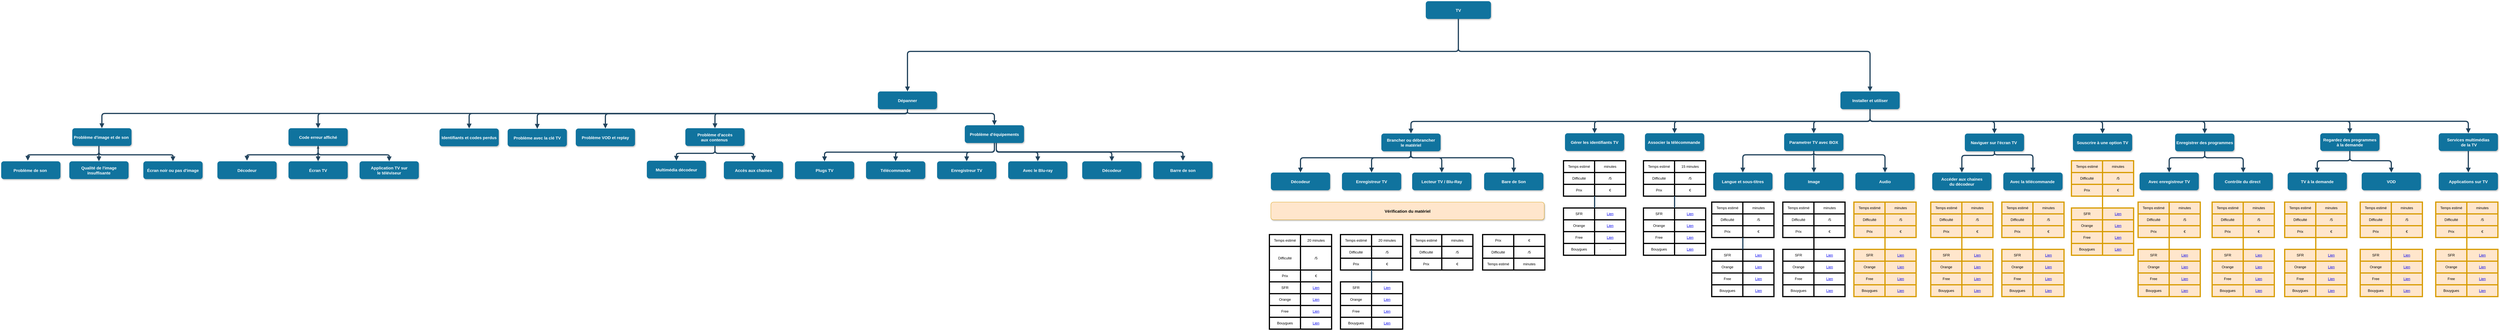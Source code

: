 <mxfile version="14.2.5" type="github" pages="3">
  <diagram name="TV" id="97916047-d0de-89f5-080d-49f4d83e522f">
    <mxGraphModel dx="6686.5" dy="795" grid="1" gridSize="10" guides="1" tooltips="1" connect="1" arrows="1" fold="1" page="1" pageScale="1.5" pageWidth="1169" pageHeight="827" background="#ffffff" math="0" shadow="0">
      <root>
        <mxCell id="0" />
        <mxCell id="1" parent="0" />
        <mxCell id="3" value="TV" style="rounded=1;fillColor=#10739E;strokeColor=none;shadow=1;gradientColor=none;fontStyle=1;fontColor=#FFFFFF;fontSize=14;" parent="1" vertex="1">
          <mxGeometry x="680" y="150" width="220" height="60" as="geometry" />
        </mxCell>
        <mxCell id="5" value="Dépanner" style="rounded=1;fillColor=#10739E;strokeColor=none;shadow=1;gradientColor=none;fontStyle=1;fontColor=#FFFFFF;fontSize=14;" parent="1" vertex="1">
          <mxGeometry x="-1170" y="455.5" width="200" height="60" as="geometry" />
        </mxCell>
        <mxCell id="6" value="Installer et utiliser" style="rounded=1;fillColor=#10739E;strokeColor=none;shadow=1;gradientColor=none;fontStyle=1;fontColor=#FFFFFF;fontSize=14;" parent="1" vertex="1">
          <mxGeometry x="2080" y="455.5" width="200" height="60" as="geometry" />
        </mxCell>
        <mxCell id="9" value="Gérer les identifiants TV" style="rounded=1;fillColor=#10739E;strokeColor=none;shadow=1;gradientColor=none;fontStyle=1;fontColor=#FFFFFF;fontSize=14;" parent="1" vertex="1">
          <mxGeometry x="1150" y="597" width="200" height="60" as="geometry" />
        </mxCell>
        <mxCell id="10" value="Associer la télécommande " style="rounded=1;fillColor=#10739E;strokeColor=none;shadow=1;gradientColor=none;fontStyle=1;fontColor=#FFFFFF;fontSize=14;" parent="1" vertex="1">
          <mxGeometry x="1420" y="597" width="200" height="60" as="geometry" />
        </mxCell>
        <mxCell id="14" value="Naviguer sur l&#39;écran TV " style="rounded=1;fillColor=#10739E;strokeColor=none;shadow=1;gradientColor=none;fontStyle=1;fontColor=#FFFFFF;fontSize=14;" parent="1" vertex="1">
          <mxGeometry x="2500" y="598" width="200" height="60" as="geometry" />
        </mxCell>
        <mxCell id="15" value="Parametrer TV avec BOX" style="rounded=1;fillColor=#10739E;strokeColor=none;shadow=1;gradientColor=none;fontStyle=1;fontColor=#FFFFFF;fontSize=14;" parent="1" vertex="1">
          <mxGeometry x="1890" y="597" width="200" height="60" as="geometry" />
        </mxCell>
        <mxCell id="16" value="Brancher ou débrancher &#xa;le matériel" style="rounded=1;fillColor=#10739E;strokeColor=none;shadow=1;gradientColor=none;fontStyle=1;fontColor=#FFFFFF;fontSize=14;" parent="1" vertex="1">
          <mxGeometry x="530" y="598" width="200" height="60" as="geometry" />
        </mxCell>
        <mxCell id="30" value="" style="edgeStyle=elbowEdgeStyle;elbow=vertical;strokeWidth=4;endArrow=block;endFill=1;fontStyle=1;strokeColor=#23445D;" parent="1" source="3" target="5" edge="1">
          <mxGeometry x="22" y="165.5" width="100" height="100" as="geometry">
            <mxPoint x="22" y="265.5" as="sourcePoint" />
            <mxPoint x="122" y="165.5" as="targetPoint" />
            <Array as="points">
              <mxPoint x="-150" y="320" />
            </Array>
          </mxGeometry>
        </mxCell>
        <mxCell id="32" value="" style="edgeStyle=elbowEdgeStyle;elbow=vertical;strokeWidth=4;endArrow=block;endFill=1;fontStyle=1;strokeColor=#23445D;" parent="1" source="3" target="6" edge="1">
          <mxGeometry x="22" y="165.5" width="100" height="100" as="geometry">
            <mxPoint x="22" y="265.5" as="sourcePoint" />
            <mxPoint x="122" y="165.5" as="targetPoint" />
            <Array as="points">
              <mxPoint x="1480" y="320" />
            </Array>
          </mxGeometry>
        </mxCell>
        <mxCell id="C8EOstJQjZNOj7CDbKV0-75" value="Souscrire à une option TV" style="rounded=1;fillColor=#10739E;strokeColor=none;shadow=1;gradientColor=none;fontStyle=1;fontColor=#FFFFFF;fontSize=14;" parent="1" vertex="1">
          <mxGeometry x="2865" y="598" width="200" height="60" as="geometry" />
        </mxCell>
        <mxCell id="C8EOstJQjZNOj7CDbKV0-76" value="Enregistrer des programmes" style="rounded=1;fillColor=#10739E;strokeColor=none;shadow=1;gradientColor=none;fontStyle=1;fontColor=#FFFFFF;fontSize=14;" parent="1" vertex="1">
          <mxGeometry x="3210" y="598" width="200" height="60" as="geometry" />
        </mxCell>
        <mxCell id="C8EOstJQjZNOj7CDbKV0-77" value="Regardez des programmes&#xa;à la demande" style="rounded=1;fillColor=#10739E;strokeColor=none;shadow=1;gradientColor=none;fontStyle=1;fontColor=#FFFFFF;fontSize=14;" parent="1" vertex="1">
          <mxGeometry x="3700" y="597" width="200" height="60" as="geometry" />
        </mxCell>
        <mxCell id="C8EOstJQjZNOj7CDbKV0-78" value="Services multimédias&#xa; de la TV" style="rounded=1;fillColor=#10739E;strokeColor=none;shadow=1;gradientColor=none;fontStyle=1;fontColor=#FFFFFF;fontSize=14;" parent="1" vertex="1">
          <mxGeometry x="4100" y="597" width="200" height="60" as="geometry" />
        </mxCell>
        <mxCell id="C8EOstJQjZNOj7CDbKV0-80" value="Décodeur" style="rounded=1;fillColor=#10739E;strokeColor=none;shadow=1;gradientColor=none;fontStyle=1;fontColor=#FFFFFF;fontSize=14;" parent="1" vertex="1">
          <mxGeometry x="157" y="730" width="200" height="60" as="geometry" />
        </mxCell>
        <mxCell id="C8EOstJQjZNOj7CDbKV0-82" value="Enregistreur TV" style="rounded=1;fillColor=#10739E;strokeColor=none;shadow=1;gradientColor=none;fontStyle=1;fontColor=#FFFFFF;fontSize=14;" parent="1" vertex="1">
          <mxGeometry x="397" y="730" width="200" height="60" as="geometry" />
        </mxCell>
        <mxCell id="C8EOstJQjZNOj7CDbKV0-83" value="Lecteur TV / Blu-Ray" style="rounded=1;fillColor=#10739E;strokeColor=none;shadow=1;gradientColor=none;fontStyle=1;fontColor=#FFFFFF;fontSize=14;" parent="1" vertex="1">
          <mxGeometry x="634" y="730" width="200" height="60" as="geometry" />
        </mxCell>
        <mxCell id="C8EOstJQjZNOj7CDbKV0-84" value="Bare de Son" style="rounded=1;fillColor=#10739E;strokeColor=none;shadow=1;gradientColor=none;fontStyle=1;fontColor=#FFFFFF;fontSize=14;" parent="1" vertex="1">
          <mxGeometry x="877" y="730" width="200" height="60" as="geometry" />
        </mxCell>
        <mxCell id="C8EOstJQjZNOj7CDbKV0-85" value="Audio" style="rounded=1;fillColor=#10739E;strokeColor=none;shadow=1;gradientColor=none;fontStyle=1;fontColor=#FFFFFF;fontSize=14;" parent="1" vertex="1">
          <mxGeometry x="2130.5" y="730" width="200" height="60" as="geometry" />
        </mxCell>
        <mxCell id="C8EOstJQjZNOj7CDbKV0-86" value="Image" style="rounded=1;fillColor=#10739E;strokeColor=none;shadow=1;gradientColor=none;fontStyle=1;fontColor=#FFFFFF;fontSize=14;" parent="1" vertex="1">
          <mxGeometry x="1890.5" y="730" width="200" height="60" as="geometry" />
        </mxCell>
        <mxCell id="C8EOstJQjZNOj7CDbKV0-87" value="Langue et sous-titres" style="rounded=1;fillColor=#10739E;strokeColor=none;shadow=1;gradientColor=none;fontStyle=1;fontColor=#FFFFFF;fontSize=14;" parent="1" vertex="1">
          <mxGeometry x="1650.5" y="730" width="200" height="60" as="geometry" />
        </mxCell>
        <mxCell id="C8EOstJQjZNOj7CDbKV0-89" value="Avec la télécommande " style="rounded=1;fillColor=#10739E;strokeColor=none;shadow=1;gradientColor=none;fontStyle=1;fontColor=#FFFFFF;fontSize=14;" parent="1" vertex="1">
          <mxGeometry x="2630" y="730" width="200" height="60" as="geometry" />
        </mxCell>
        <mxCell id="C8EOstJQjZNOj7CDbKV0-90" value="Accéder aux chaines &#xa;du décodeur" style="rounded=1;fillColor=#10739E;strokeColor=none;shadow=1;gradientColor=none;fontStyle=1;fontColor=#FFFFFF;fontSize=14;" parent="1" vertex="1">
          <mxGeometry x="2390" y="730" width="200" height="60" as="geometry" />
        </mxCell>
        <mxCell id="C8EOstJQjZNOj7CDbKV0-93" value="Contrôle du direct " style="rounded=1;fillColor=#10739E;strokeColor=none;shadow=1;gradientColor=none;fontStyle=1;fontColor=#FFFFFF;fontSize=14;" parent="1" vertex="1">
          <mxGeometry x="3340" y="730" width="200" height="60" as="geometry" />
        </mxCell>
        <mxCell id="C8EOstJQjZNOj7CDbKV0-94" value="Avec enregistreur TV" style="rounded=1;fillColor=#10739E;strokeColor=none;shadow=1;gradientColor=none;fontStyle=1;fontColor=#FFFFFF;fontSize=14;" parent="1" vertex="1">
          <mxGeometry x="3090" y="730" width="200" height="60" as="geometry" />
        </mxCell>
        <mxCell id="C8EOstJQjZNOj7CDbKV0-97" value="TV à la demande" style="rounded=1;fillColor=#10739E;strokeColor=none;shadow=1;gradientColor=none;fontStyle=1;fontColor=#FFFFFF;fontSize=14;" parent="1" vertex="1">
          <mxGeometry x="3590" y="730" width="200" height="60" as="geometry" />
        </mxCell>
        <mxCell id="C8EOstJQjZNOj7CDbKV0-98" value="VOD" style="rounded=1;fillColor=#10739E;strokeColor=none;shadow=1;gradientColor=none;fontStyle=1;fontColor=#FFFFFF;fontSize=14;" parent="1" vertex="1">
          <mxGeometry x="3840" y="730" width="200" height="60" as="geometry" />
        </mxCell>
        <mxCell id="C8EOstJQjZNOj7CDbKV0-99" value="Applications sur TV" style="rounded=1;fillColor=#10739E;strokeColor=none;shadow=1;gradientColor=none;fontStyle=1;fontColor=#FFFFFF;fontSize=14;" parent="1" vertex="1">
          <mxGeometry x="4100" y="730" width="200" height="60" as="geometry" />
        </mxCell>
        <mxCell id="C8EOstJQjZNOj7CDbKV0-101" value="" style="edgeStyle=elbowEdgeStyle;elbow=vertical;strokeWidth=4;endArrow=block;endFill=1;fontStyle=1;strokeColor=#23445D;entryX=0.5;entryY=0;entryDx=0;entryDy=0;exitX=0.5;exitY=1;exitDx=0;exitDy=0;" parent="1" source="6" target="C8EOstJQjZNOj7CDbKV0-75" edge="1">
          <mxGeometry x="92" y="285.5" width="100" height="100" as="geometry">
            <mxPoint x="860" y="330" as="sourcePoint" />
            <mxPoint x="2250" y="575.5" as="targetPoint" />
          </mxGeometry>
        </mxCell>
        <mxCell id="C8EOstJQjZNOj7CDbKV0-103" value="" style="edgeStyle=elbowEdgeStyle;elbow=vertical;strokeWidth=4;endArrow=block;endFill=1;fontStyle=1;strokeColor=#23445D;entryX=0.5;entryY=0;entryDx=0;entryDy=0;exitX=0.5;exitY=1;exitDx=0;exitDy=0;" parent="1" target="C8EOstJQjZNOj7CDbKV0-76" edge="1">
          <mxGeometry x="92" y="285.5" width="100" height="100" as="geometry">
            <mxPoint x="2180" y="515.5" as="sourcePoint" />
            <mxPoint x="2370" y="560" as="targetPoint" />
          </mxGeometry>
        </mxCell>
        <mxCell id="C8EOstJQjZNOj7CDbKV0-104" value="" style="edgeStyle=elbowEdgeStyle;elbow=vertical;strokeWidth=4;endArrow=block;endFill=1;fontStyle=1;strokeColor=#23445D;exitX=0.5;exitY=1;exitDx=0;exitDy=0;entryX=0.5;entryY=0;entryDx=0;entryDy=0;" parent="1" target="C8EOstJQjZNOj7CDbKV0-77" edge="1">
          <mxGeometry x="92" y="285.5" width="100" height="100" as="geometry">
            <mxPoint x="2180" y="515.5" as="sourcePoint" />
            <mxPoint x="2720" y="550" as="targetPoint" />
          </mxGeometry>
        </mxCell>
        <mxCell id="C8EOstJQjZNOj7CDbKV0-105" value="" style="edgeStyle=elbowEdgeStyle;elbow=vertical;strokeWidth=4;endArrow=block;endFill=1;fontStyle=1;strokeColor=#23445D;exitX=0.5;exitY=1;exitDx=0;exitDy=0;entryX=0.5;entryY=0;entryDx=0;entryDy=0;" parent="1" target="C8EOstJQjZNOj7CDbKV0-78" edge="1">
          <mxGeometry x="92" y="285.5" width="100" height="100" as="geometry">
            <mxPoint x="2180" y="515.5" as="sourcePoint" />
            <mxPoint x="2480" y="560" as="targetPoint" />
          </mxGeometry>
        </mxCell>
        <mxCell id="C8EOstJQjZNOj7CDbKV0-107" value="" style="edgeStyle=elbowEdgeStyle;elbow=vertical;strokeWidth=4;endArrow=block;endFill=1;fontStyle=1;strokeColor=#23445D;exitX=0.5;exitY=1;exitDx=0;exitDy=0;" parent="1" target="14" edge="1">
          <mxGeometry x="92" y="285.5" width="100" height="100" as="geometry">
            <mxPoint x="2180" y="515.5" as="sourcePoint" />
            <mxPoint x="2370" y="560" as="targetPoint" />
          </mxGeometry>
        </mxCell>
        <mxCell id="C8EOstJQjZNOj7CDbKV0-108" value="" style="edgeStyle=elbowEdgeStyle;elbow=vertical;strokeWidth=4;endArrow=block;endFill=1;fontStyle=0;strokeColor=#23445D;exitX=0.5;exitY=1;exitDx=0;exitDy=0;entryX=0.5;entryY=0;entryDx=0;entryDy=0;" parent="1" target="15" edge="1">
          <mxGeometry x="92" y="285.5" width="100" height="100" as="geometry">
            <mxPoint x="2180" y="515.5" as="sourcePoint" />
            <mxPoint x="2040" y="550" as="targetPoint" />
          </mxGeometry>
        </mxCell>
        <mxCell id="C8EOstJQjZNOj7CDbKV0-109" value="" style="edgeStyle=elbowEdgeStyle;elbow=vertical;strokeWidth=4;endArrow=block;endFill=1;fontStyle=0;strokeColor=#23445D;exitX=0.5;exitY=1;exitDx=0;exitDy=0;entryX=0.5;entryY=0;entryDx=0;entryDy=0;" parent="1" target="10" edge="1">
          <mxGeometry x="92" y="285.5" width="100" height="100" as="geometry">
            <mxPoint x="2180.0" y="515.5" as="sourcePoint" />
            <mxPoint x="1820.0" y="560" as="targetPoint" />
          </mxGeometry>
        </mxCell>
        <mxCell id="C8EOstJQjZNOj7CDbKV0-110" value="" style="edgeStyle=elbowEdgeStyle;elbow=vertical;strokeWidth=4;endArrow=block;endFill=1;fontStyle=0;strokeColor=#23445D;exitX=0.5;exitY=1;exitDx=0;exitDy=0;entryX=0.5;entryY=0;entryDx=0;entryDy=0;" parent="1" target="9" edge="1">
          <mxGeometry x="92" y="285.5" width="100" height="100" as="geometry">
            <mxPoint x="2180.0" y="515.5" as="sourcePoint" />
            <mxPoint x="1540" y="560" as="targetPoint" />
          </mxGeometry>
        </mxCell>
        <mxCell id="C8EOstJQjZNOj7CDbKV0-111" value="" style="edgeStyle=elbowEdgeStyle;elbow=vertical;strokeWidth=4;endArrow=block;endFill=1;fontStyle=0;strokeColor=#23445D;exitX=0.5;exitY=1;exitDx=0;exitDy=0;entryX=0.5;entryY=0;entryDx=0;entryDy=0;" parent="1" target="16" edge="1">
          <mxGeometry x="92" y="285.5" width="100" height="100" as="geometry">
            <mxPoint x="2180.0" y="515.5" as="sourcePoint" />
            <mxPoint x="1250" y="560" as="targetPoint" />
          </mxGeometry>
        </mxCell>
        <mxCell id="C8EOstJQjZNOj7CDbKV0-155" value="" style="shape=table;html=1;whiteSpace=wrap;startSize=0;container=1;collapsible=0;childLayout=tableLayout;strokeWidth=4;" parent="1" vertex="1">
          <mxGeometry x="152" y="940" width="210" height="160" as="geometry" />
        </mxCell>
        <mxCell id="C8EOstJQjZNOj7CDbKV0-156" value="" style="shape=partialRectangle;html=1;whiteSpace=wrap;collapsible=0;dropTarget=0;pointerEvents=0;fillColor=none;top=0;left=0;bottom=0;right=0;points=[[0,0.5],[1,0.5]];portConstraint=eastwest;" parent="C8EOstJQjZNOj7CDbKV0-155" vertex="1">
          <mxGeometry width="210" height="40" as="geometry" />
        </mxCell>
        <mxCell id="C8EOstJQjZNOj7CDbKV0-168" value="Temps estimé" style="shape=partialRectangle;html=1;whiteSpace=wrap;connectable=0;fillColor=none;top=0;left=0;bottom=0;right=0;overflow=hidden;" parent="C8EOstJQjZNOj7CDbKV0-156" vertex="1">
          <mxGeometry width="105" height="40" as="geometry" />
        </mxCell>
        <mxCell id="C8EOstJQjZNOj7CDbKV0-157" value="20 minutes" style="shape=partialRectangle;html=1;whiteSpace=wrap;connectable=0;fillColor=none;top=0;left=0;bottom=0;right=0;overflow=hidden;" parent="C8EOstJQjZNOj7CDbKV0-156" vertex="1">
          <mxGeometry x="105" width="105" height="40" as="geometry" />
        </mxCell>
        <mxCell id="C8EOstJQjZNOj7CDbKV0-160" value="" style="shape=partialRectangle;html=1;whiteSpace=wrap;collapsible=0;dropTarget=0;pointerEvents=0;fillColor=none;top=0;left=0;bottom=0;right=0;points=[[0,0.5],[1,0.5]];portConstraint=eastwest;" parent="C8EOstJQjZNOj7CDbKV0-155" vertex="1">
          <mxGeometry y="40" width="210" height="80" as="geometry" />
        </mxCell>
        <mxCell id="C8EOstJQjZNOj7CDbKV0-169" value="Difficulté" style="shape=partialRectangle;html=1;whiteSpace=wrap;connectable=0;fillColor=none;top=0;left=0;bottom=0;right=0;overflow=hidden;" parent="C8EOstJQjZNOj7CDbKV0-160" vertex="1">
          <mxGeometry width="105" height="80" as="geometry" />
        </mxCell>
        <mxCell id="C8EOstJQjZNOj7CDbKV0-161" value="/5" style="shape=partialRectangle;html=1;whiteSpace=wrap;connectable=0;fillColor=none;top=0;left=0;bottom=0;right=0;overflow=hidden;" parent="C8EOstJQjZNOj7CDbKV0-160" vertex="1">
          <mxGeometry x="105" width="105" height="80" as="geometry" />
        </mxCell>
        <mxCell id="C8EOstJQjZNOj7CDbKV0-209" style="shape=partialRectangle;html=1;whiteSpace=wrap;collapsible=0;dropTarget=0;pointerEvents=0;fillColor=none;top=0;left=0;bottom=0;right=0;points=[[0,0.5],[1,0.5]];portConstraint=eastwest;" parent="C8EOstJQjZNOj7CDbKV0-155" vertex="1">
          <mxGeometry y="120" width="210" height="40" as="geometry" />
        </mxCell>
        <mxCell id="C8EOstJQjZNOj7CDbKV0-210" value="Prix" style="shape=partialRectangle;html=1;whiteSpace=wrap;connectable=0;fillColor=none;top=0;left=0;bottom=0;right=0;overflow=hidden;" parent="C8EOstJQjZNOj7CDbKV0-209" vertex="1">
          <mxGeometry width="105" height="40" as="geometry" />
        </mxCell>
        <mxCell id="C8EOstJQjZNOj7CDbKV0-211" value="€" style="shape=partialRectangle;html=1;whiteSpace=wrap;connectable=0;fillColor=none;top=0;left=0;bottom=0;right=0;overflow=hidden;" parent="C8EOstJQjZNOj7CDbKV0-209" vertex="1">
          <mxGeometry x="105" width="105" height="40" as="geometry" />
        </mxCell>
        <mxCell id="C8EOstJQjZNOj7CDbKV0-194" value="" style="shape=table;html=1;whiteSpace=wrap;startSize=0;container=1;collapsible=0;childLayout=tableLayout;strokeWidth=4;" parent="1" vertex="1">
          <mxGeometry x="152" y="1100" width="210" height="160" as="geometry" />
        </mxCell>
        <mxCell id="C8EOstJQjZNOj7CDbKV0-195" value="" style="shape=partialRectangle;html=1;whiteSpace=wrap;collapsible=0;dropTarget=0;pointerEvents=0;fillColor=none;top=0;left=0;bottom=0;right=0;points=[[0,0.5],[1,0.5]];portConstraint=eastwest;" parent="C8EOstJQjZNOj7CDbKV0-194" vertex="1">
          <mxGeometry width="210" height="40" as="geometry" />
        </mxCell>
        <mxCell id="C8EOstJQjZNOj7CDbKV0-196" value="SFR" style="shape=partialRectangle;html=1;whiteSpace=wrap;connectable=0;fillColor=none;top=0;left=0;bottom=0;right=0;overflow=hidden;" parent="C8EOstJQjZNOj7CDbKV0-195" vertex="1">
          <mxGeometry width="105" height="40" as="geometry" />
        </mxCell>
        <mxCell id="C8EOstJQjZNOj7CDbKV0-197" value="&lt;a href=&quot;https://assistance.sfr.fr/television/box-thd/reinstaller-services-tv-box-thd-sfr.html&quot;&gt;Lien&lt;/a&gt;" style="shape=partialRectangle;html=1;whiteSpace=wrap;connectable=0;fillColor=none;top=0;left=0;bottom=0;right=0;overflow=hidden;" parent="C8EOstJQjZNOj7CDbKV0-195" vertex="1">
          <mxGeometry x="105" width="105" height="40" as="geometry" />
        </mxCell>
        <mxCell id="C8EOstJQjZNOj7CDbKV0-198" value="" style="shape=partialRectangle;html=1;whiteSpace=wrap;collapsible=0;dropTarget=0;pointerEvents=0;fillColor=none;top=0;left=0;bottom=0;right=0;points=[[0,0.5],[1,0.5]];portConstraint=eastwest;" parent="C8EOstJQjZNOj7CDbKV0-194" vertex="1">
          <mxGeometry y="40" width="210" height="40" as="geometry" />
        </mxCell>
        <mxCell id="C8EOstJQjZNOj7CDbKV0-199" value="Orange" style="shape=partialRectangle;html=1;whiteSpace=wrap;connectable=0;fillColor=none;top=0;left=0;bottom=0;right=0;overflow=hidden;" parent="C8EOstJQjZNOj7CDbKV0-198" vertex="1">
          <mxGeometry width="105" height="40" as="geometry" />
        </mxCell>
        <mxCell id="C8EOstJQjZNOj7CDbKV0-200" value="&lt;a href=&quot;https://assistance.orange.fr/tv-decodeur/tous-les-decodeurs/installer-et-utiliser/brancher-ou-debrancher-votre-materiel/le-decodeur&quot;&gt;Lien&lt;/a&gt;" style="shape=partialRectangle;html=1;whiteSpace=wrap;connectable=0;fillColor=none;top=0;left=0;bottom=0;right=0;overflow=hidden;" parent="C8EOstJQjZNOj7CDbKV0-198" vertex="1">
          <mxGeometry x="105" width="105" height="40" as="geometry" />
        </mxCell>
        <mxCell id="C8EOstJQjZNOj7CDbKV0-201" style="shape=partialRectangle;html=1;whiteSpace=wrap;collapsible=0;dropTarget=0;pointerEvents=0;fillColor=none;top=0;left=0;bottom=0;right=0;points=[[0,0.5],[1,0.5]];portConstraint=eastwest;" parent="C8EOstJQjZNOj7CDbKV0-194" vertex="1">
          <mxGeometry y="80" width="210" height="40" as="geometry" />
        </mxCell>
        <mxCell id="C8EOstJQjZNOj7CDbKV0-202" value="Free" style="shape=partialRectangle;html=1;whiteSpace=wrap;connectable=0;fillColor=none;top=0;left=0;bottom=0;right=0;overflow=hidden;" parent="C8EOstJQjZNOj7CDbKV0-201" vertex="1">
          <mxGeometry width="105" height="40" as="geometry" />
        </mxCell>
        <mxCell id="C8EOstJQjZNOj7CDbKV0-203" value="&lt;a href=&quot;https://www.free.fr/assistance/7.html&quot;&gt;Lien&lt;/a&gt;" style="shape=partialRectangle;html=1;whiteSpace=wrap;connectable=0;fillColor=none;top=0;left=0;bottom=0;right=0;overflow=hidden;" parent="C8EOstJQjZNOj7CDbKV0-201" vertex="1">
          <mxGeometry x="105" width="105" height="40" as="geometry" />
        </mxCell>
        <mxCell id="C8EOstJQjZNOj7CDbKV0-204" style="shape=partialRectangle;html=1;whiteSpace=wrap;collapsible=0;dropTarget=0;pointerEvents=0;fillColor=none;top=0;left=0;bottom=0;right=0;points=[[0,0.5],[1,0.5]];portConstraint=eastwest;" parent="C8EOstJQjZNOj7CDbKV0-194" vertex="1">
          <mxGeometry y="120" width="210" height="40" as="geometry" />
        </mxCell>
        <mxCell id="C8EOstJQjZNOj7CDbKV0-205" value="Bouygues" style="shape=partialRectangle;html=1;whiteSpace=wrap;connectable=0;fillColor=none;top=0;left=0;bottom=0;right=0;overflow=hidden;" parent="C8EOstJQjZNOj7CDbKV0-204" vertex="1">
          <mxGeometry width="105" height="40" as="geometry" />
        </mxCell>
        <mxCell id="C8EOstJQjZNOj7CDbKV0-206" value="&lt;a href=&quot;https://www.assistance.bouyguestelecom.fr/tv-bbox/raccordement-decodeur-bbox-tv/installation-decodeur-tv-bbox&quot;&gt;Lien&lt;/a&gt;" style="shape=partialRectangle;html=1;whiteSpace=wrap;connectable=0;fillColor=none;top=0;left=0;bottom=0;right=0;overflow=hidden;" parent="C8EOstJQjZNOj7CDbKV0-204" vertex="1">
          <mxGeometry x="105" width="105" height="40" as="geometry" />
        </mxCell>
        <mxCell id="C8EOstJQjZNOj7CDbKV0-208" value="" style="endArrow=none;html=1;strokeColor=#23445D;strokeWidth=4;" parent="1" source="C8EOstJQjZNOj7CDbKV0-195" target="C8EOstJQjZNOj7CDbKV0-209" edge="1">
          <mxGeometry width="50" height="50" relative="1" as="geometry">
            <mxPoint x="267.42" y="977.68" as="sourcePoint" />
            <mxPoint x="257" y="1090" as="targetPoint" />
          </mxGeometry>
        </mxCell>
        <mxCell id="C8EOstJQjZNOj7CDbKV0-248" value="" style="shape=table;html=1;whiteSpace=wrap;startSize=0;container=1;collapsible=0;childLayout=tableLayout;strokeWidth=4;" parent="1" vertex="1">
          <mxGeometry x="392" y="940" width="210" height="120" as="geometry" />
        </mxCell>
        <mxCell id="C8EOstJQjZNOj7CDbKV0-249" value="" style="shape=partialRectangle;html=1;whiteSpace=wrap;collapsible=0;dropTarget=0;pointerEvents=0;fillColor=none;top=0;left=0;bottom=0;right=0;points=[[0,0.5],[1,0.5]];portConstraint=eastwest;" parent="C8EOstJQjZNOj7CDbKV0-248" vertex="1">
          <mxGeometry width="210" height="40" as="geometry" />
        </mxCell>
        <mxCell id="C8EOstJQjZNOj7CDbKV0-250" value="Temps estimé" style="shape=partialRectangle;html=1;whiteSpace=wrap;connectable=0;fillColor=none;top=0;left=0;bottom=0;right=0;overflow=hidden;" parent="C8EOstJQjZNOj7CDbKV0-249" vertex="1">
          <mxGeometry width="105" height="40" as="geometry" />
        </mxCell>
        <mxCell id="C8EOstJQjZNOj7CDbKV0-251" value="20 minutes" style="shape=partialRectangle;html=1;whiteSpace=wrap;connectable=0;fillColor=none;top=0;left=0;bottom=0;right=0;overflow=hidden;" parent="C8EOstJQjZNOj7CDbKV0-249" vertex="1">
          <mxGeometry x="105" width="105" height="40" as="geometry" />
        </mxCell>
        <mxCell id="C8EOstJQjZNOj7CDbKV0-252" value="" style="shape=partialRectangle;html=1;whiteSpace=wrap;collapsible=0;dropTarget=0;pointerEvents=0;fillColor=none;top=0;left=0;bottom=0;right=0;points=[[0,0.5],[1,0.5]];portConstraint=eastwest;" parent="C8EOstJQjZNOj7CDbKV0-248" vertex="1">
          <mxGeometry y="40" width="210" height="40" as="geometry" />
        </mxCell>
        <mxCell id="C8EOstJQjZNOj7CDbKV0-253" value="Difficulté" style="shape=partialRectangle;html=1;whiteSpace=wrap;connectable=0;fillColor=none;top=0;left=0;bottom=0;right=0;overflow=hidden;" parent="C8EOstJQjZNOj7CDbKV0-252" vertex="1">
          <mxGeometry width="105" height="40" as="geometry" />
        </mxCell>
        <mxCell id="C8EOstJQjZNOj7CDbKV0-254" value="/5" style="shape=partialRectangle;html=1;whiteSpace=wrap;connectable=0;fillColor=none;top=0;left=0;bottom=0;right=0;overflow=hidden;" parent="C8EOstJQjZNOj7CDbKV0-252" vertex="1">
          <mxGeometry x="105" width="105" height="40" as="geometry" />
        </mxCell>
        <mxCell id="C8EOstJQjZNOj7CDbKV0-255" style="shape=partialRectangle;html=1;whiteSpace=wrap;collapsible=0;dropTarget=0;pointerEvents=0;fillColor=none;top=0;left=0;bottom=0;right=0;points=[[0,0.5],[1,0.5]];portConstraint=eastwest;" parent="C8EOstJQjZNOj7CDbKV0-248" vertex="1">
          <mxGeometry y="80" width="210" height="40" as="geometry" />
        </mxCell>
        <mxCell id="C8EOstJQjZNOj7CDbKV0-256" value="Prix" style="shape=partialRectangle;html=1;whiteSpace=wrap;connectable=0;fillColor=none;top=0;left=0;bottom=0;right=0;overflow=hidden;" parent="C8EOstJQjZNOj7CDbKV0-255" vertex="1">
          <mxGeometry width="105" height="40" as="geometry" />
        </mxCell>
        <mxCell id="C8EOstJQjZNOj7CDbKV0-257" value="€" style="shape=partialRectangle;html=1;whiteSpace=wrap;connectable=0;fillColor=none;top=0;left=0;bottom=0;right=0;overflow=hidden;" parent="C8EOstJQjZNOj7CDbKV0-255" vertex="1">
          <mxGeometry x="105" width="105" height="40" as="geometry" />
        </mxCell>
        <mxCell id="C8EOstJQjZNOj7CDbKV0-258" value="" style="shape=table;html=1;whiteSpace=wrap;startSize=0;container=1;collapsible=0;childLayout=tableLayout;strokeWidth=4;" parent="1" vertex="1">
          <mxGeometry x="392" y="1100" width="210" height="160" as="geometry" />
        </mxCell>
        <mxCell id="C8EOstJQjZNOj7CDbKV0-259" value="" style="shape=partialRectangle;html=1;whiteSpace=wrap;collapsible=0;dropTarget=0;pointerEvents=0;fillColor=none;top=0;left=0;bottom=0;right=0;points=[[0,0.5],[1,0.5]];portConstraint=eastwest;" parent="C8EOstJQjZNOj7CDbKV0-258" vertex="1">
          <mxGeometry width="210" height="40" as="geometry" />
        </mxCell>
        <mxCell id="C8EOstJQjZNOj7CDbKV0-260" value="SFR" style="shape=partialRectangle;html=1;whiteSpace=wrap;connectable=0;fillColor=none;top=0;left=0;bottom=0;right=0;overflow=hidden;" parent="C8EOstJQjZNOj7CDbKV0-259" vertex="1">
          <mxGeometry width="105" height="40" as="geometry" />
        </mxCell>
        <mxCell id="C8EOstJQjZNOj7CDbKV0-261" value="&lt;a href=&quot;https://assistance.sfr.fr/television/box-thd/enregistrer-programme-tv-box-thd.html&quot;&gt;Lien&lt;/a&gt;" style="shape=partialRectangle;html=1;whiteSpace=wrap;connectable=0;fillColor=none;top=0;left=0;bottom=0;right=0;overflow=hidden;" parent="C8EOstJQjZNOj7CDbKV0-259" vertex="1">
          <mxGeometry x="105" width="105" height="40" as="geometry" />
        </mxCell>
        <mxCell id="C8EOstJQjZNOj7CDbKV0-262" value="" style="shape=partialRectangle;html=1;whiteSpace=wrap;collapsible=0;dropTarget=0;pointerEvents=0;fillColor=none;top=0;left=0;bottom=0;right=0;points=[[0,0.5],[1,0.5]];portConstraint=eastwest;" parent="C8EOstJQjZNOj7CDbKV0-258" vertex="1">
          <mxGeometry y="40" width="210" height="40" as="geometry" />
        </mxCell>
        <mxCell id="C8EOstJQjZNOj7CDbKV0-263" value="Orange" style="shape=partialRectangle;html=1;whiteSpace=wrap;connectable=0;fillColor=none;top=0;left=0;bottom=0;right=0;overflow=hidden;" parent="C8EOstJQjZNOj7CDbKV0-262" vertex="1">
          <mxGeometry width="105" height="40" as="geometry" />
        </mxCell>
        <mxCell id="C8EOstJQjZNOj7CDbKV0-264" value="&lt;a href=&quot;https://assistance.orange.fr/tv-decodeur/tous-les-decodeurs/installer-et-utiliser/brancher-ou-debrancher-votre-materiel/l-enregistreur-tv&quot;&gt;Lien&lt;/a&gt;" style="shape=partialRectangle;html=1;whiteSpace=wrap;connectable=0;fillColor=none;top=0;left=0;bottom=0;right=0;overflow=hidden;" parent="C8EOstJQjZNOj7CDbKV0-262" vertex="1">
          <mxGeometry x="105" width="105" height="40" as="geometry" />
        </mxCell>
        <mxCell id="C8EOstJQjZNOj7CDbKV0-265" style="shape=partialRectangle;html=1;whiteSpace=wrap;collapsible=0;dropTarget=0;pointerEvents=0;fillColor=none;top=0;left=0;bottom=0;right=0;points=[[0,0.5],[1,0.5]];portConstraint=eastwest;" parent="C8EOstJQjZNOj7CDbKV0-258" vertex="1">
          <mxGeometry y="80" width="210" height="40" as="geometry" />
        </mxCell>
        <mxCell id="C8EOstJQjZNOj7CDbKV0-266" value="Free" style="shape=partialRectangle;html=1;whiteSpace=wrap;connectable=0;fillColor=none;top=0;left=0;bottom=0;right=0;overflow=hidden;" parent="C8EOstJQjZNOj7CDbKV0-265" vertex="1">
          <mxGeometry width="105" height="40" as="geometry" />
        </mxCell>
        <mxCell id="C8EOstJQjZNOj7CDbKV0-267" value="&lt;a href=&quot;https://free.fr/assistance/101.html&quot;&gt;Lien&lt;/a&gt;" style="shape=partialRectangle;html=1;whiteSpace=wrap;connectable=0;fillColor=none;top=0;left=0;bottom=0;right=0;overflow=hidden;" parent="C8EOstJQjZNOj7CDbKV0-265" vertex="1">
          <mxGeometry x="105" width="105" height="40" as="geometry" />
        </mxCell>
        <mxCell id="C8EOstJQjZNOj7CDbKV0-268" style="shape=partialRectangle;html=1;whiteSpace=wrap;collapsible=0;dropTarget=0;pointerEvents=0;fillColor=none;top=0;left=0;bottom=0;right=0;points=[[0,0.5],[1,0.5]];portConstraint=eastwest;" parent="C8EOstJQjZNOj7CDbKV0-258" vertex="1">
          <mxGeometry y="120" width="210" height="40" as="geometry" />
        </mxCell>
        <mxCell id="C8EOstJQjZNOj7CDbKV0-269" value="Bouygues" style="shape=partialRectangle;html=1;whiteSpace=wrap;connectable=0;fillColor=none;top=0;left=0;bottom=0;right=0;overflow=hidden;" parent="C8EOstJQjZNOj7CDbKV0-268" vertex="1">
          <mxGeometry width="105" height="40" as="geometry" />
        </mxCell>
        <mxCell id="C8EOstJQjZNOj7CDbKV0-270" value="&lt;a href=&quot;https://www.assistance.bouyguestelecom.fr/tv-bbox/programmes-tv-bbox/enregistrer-programme-tv-controle-direct-bbox&quot;&gt;Lien&lt;/a&gt;" style="shape=partialRectangle;html=1;whiteSpace=wrap;connectable=0;fillColor=none;top=0;left=0;bottom=0;right=0;overflow=hidden;" parent="C8EOstJQjZNOj7CDbKV0-268" vertex="1">
          <mxGeometry x="105" width="105" height="40" as="geometry" />
        </mxCell>
        <mxCell id="C8EOstJQjZNOj7CDbKV0-271" value="" style="endArrow=none;html=1;strokeColor=#23445D;strokeWidth=4;" parent="1" source="C8EOstJQjZNOj7CDbKV0-259" target="C8EOstJQjZNOj7CDbKV0-255" edge="1">
          <mxGeometry width="50" height="50" relative="1" as="geometry">
            <mxPoint x="507.42" y="977.68" as="sourcePoint" />
            <mxPoint x="497" y="1090" as="targetPoint" />
          </mxGeometry>
        </mxCell>
        <mxCell id="C8EOstJQjZNOj7CDbKV0-272" value="" style="shape=table;html=1;whiteSpace=wrap;startSize=0;container=1;collapsible=0;childLayout=tableLayout;strokeWidth=4;" parent="1" vertex="1">
          <mxGeometry x="629" y="940" width="210" height="120" as="geometry" />
        </mxCell>
        <mxCell id="C8EOstJQjZNOj7CDbKV0-273" value="" style="shape=partialRectangle;html=1;whiteSpace=wrap;collapsible=0;dropTarget=0;pointerEvents=0;fillColor=none;top=0;left=0;bottom=0;right=0;points=[[0,0.5],[1,0.5]];portConstraint=eastwest;" parent="C8EOstJQjZNOj7CDbKV0-272" vertex="1">
          <mxGeometry width="210" height="40" as="geometry" />
        </mxCell>
        <mxCell id="C8EOstJQjZNOj7CDbKV0-274" value="Temps estimé" style="shape=partialRectangle;html=1;whiteSpace=wrap;connectable=0;fillColor=none;top=0;left=0;bottom=0;right=0;overflow=hidden;" parent="C8EOstJQjZNOj7CDbKV0-273" vertex="1">
          <mxGeometry width="105" height="40" as="geometry" />
        </mxCell>
        <mxCell id="C8EOstJQjZNOj7CDbKV0-275" value="minutes" style="shape=partialRectangle;html=1;whiteSpace=wrap;connectable=0;fillColor=none;top=0;left=0;bottom=0;right=0;overflow=hidden;" parent="C8EOstJQjZNOj7CDbKV0-273" vertex="1">
          <mxGeometry x="105" width="105" height="40" as="geometry" />
        </mxCell>
        <mxCell id="C8EOstJQjZNOj7CDbKV0-276" value="" style="shape=partialRectangle;html=1;whiteSpace=wrap;collapsible=0;dropTarget=0;pointerEvents=0;fillColor=none;top=0;left=0;bottom=0;right=0;points=[[0,0.5],[1,0.5]];portConstraint=eastwest;" parent="C8EOstJQjZNOj7CDbKV0-272" vertex="1">
          <mxGeometry y="40" width="210" height="40" as="geometry" />
        </mxCell>
        <mxCell id="C8EOstJQjZNOj7CDbKV0-277" value="Difficulté" style="shape=partialRectangle;html=1;whiteSpace=wrap;connectable=0;fillColor=none;top=0;left=0;bottom=0;right=0;overflow=hidden;" parent="C8EOstJQjZNOj7CDbKV0-276" vertex="1">
          <mxGeometry width="105" height="40" as="geometry" />
        </mxCell>
        <mxCell id="C8EOstJQjZNOj7CDbKV0-278" value="/5" style="shape=partialRectangle;html=1;whiteSpace=wrap;connectable=0;fillColor=none;top=0;left=0;bottom=0;right=0;overflow=hidden;" parent="C8EOstJQjZNOj7CDbKV0-276" vertex="1">
          <mxGeometry x="105" width="105" height="40" as="geometry" />
        </mxCell>
        <mxCell id="C8EOstJQjZNOj7CDbKV0-279" style="shape=partialRectangle;html=1;whiteSpace=wrap;collapsible=0;dropTarget=0;pointerEvents=0;fillColor=none;top=0;left=0;bottom=0;right=0;points=[[0,0.5],[1,0.5]];portConstraint=eastwest;" parent="C8EOstJQjZNOj7CDbKV0-272" vertex="1">
          <mxGeometry y="80" width="210" height="40" as="geometry" />
        </mxCell>
        <mxCell id="C8EOstJQjZNOj7CDbKV0-280" value="Prix" style="shape=partialRectangle;html=1;whiteSpace=wrap;connectable=0;fillColor=none;top=0;left=0;bottom=0;right=0;overflow=hidden;" parent="C8EOstJQjZNOj7CDbKV0-279" vertex="1">
          <mxGeometry width="105" height="40" as="geometry" />
        </mxCell>
        <mxCell id="C8EOstJQjZNOj7CDbKV0-281" value="€" style="shape=partialRectangle;html=1;whiteSpace=wrap;connectable=0;fillColor=none;top=0;left=0;bottom=0;right=0;overflow=hidden;" parent="C8EOstJQjZNOj7CDbKV0-279" vertex="1">
          <mxGeometry x="105" width="105" height="40" as="geometry" />
        </mxCell>
        <mxCell id="C8EOstJQjZNOj7CDbKV0-282" value="" style="shape=table;html=1;whiteSpace=wrap;startSize=0;container=1;collapsible=0;childLayout=tableLayout;strokeWidth=4;" parent="1" vertex="1">
          <mxGeometry x="872" y="940" width="210" height="120" as="geometry" />
        </mxCell>
        <mxCell id="C8EOstJQjZNOj7CDbKV0-289" style="shape=partialRectangle;html=1;whiteSpace=wrap;collapsible=0;dropTarget=0;pointerEvents=0;fillColor=none;top=0;left=0;bottom=0;right=0;points=[[0,0.5],[1,0.5]];portConstraint=eastwest;" parent="C8EOstJQjZNOj7CDbKV0-282" vertex="1">
          <mxGeometry width="210" height="40" as="geometry" />
        </mxCell>
        <mxCell id="C8EOstJQjZNOj7CDbKV0-290" value="Prix" style="shape=partialRectangle;html=1;whiteSpace=wrap;connectable=0;fillColor=none;top=0;left=0;bottom=0;right=0;overflow=hidden;" parent="C8EOstJQjZNOj7CDbKV0-289" vertex="1">
          <mxGeometry width="105" height="40" as="geometry" />
        </mxCell>
        <mxCell id="C8EOstJQjZNOj7CDbKV0-291" value="€" style="shape=partialRectangle;html=1;whiteSpace=wrap;connectable=0;fillColor=none;top=0;left=0;bottom=0;right=0;overflow=hidden;" parent="C8EOstJQjZNOj7CDbKV0-289" vertex="1">
          <mxGeometry x="105" width="105" height="40" as="geometry" />
        </mxCell>
        <mxCell id="C8EOstJQjZNOj7CDbKV0-286" value="" style="shape=partialRectangle;html=1;whiteSpace=wrap;collapsible=0;dropTarget=0;pointerEvents=0;fillColor=none;top=0;left=0;bottom=0;right=0;points=[[0,0.5],[1,0.5]];portConstraint=eastwest;" parent="C8EOstJQjZNOj7CDbKV0-282" vertex="1">
          <mxGeometry y="40" width="210" height="40" as="geometry" />
        </mxCell>
        <mxCell id="C8EOstJQjZNOj7CDbKV0-287" value="Difficulté" style="shape=partialRectangle;html=1;whiteSpace=wrap;connectable=0;fillColor=none;top=0;left=0;bottom=0;right=0;overflow=hidden;" parent="C8EOstJQjZNOj7CDbKV0-286" vertex="1">
          <mxGeometry width="105" height="40" as="geometry" />
        </mxCell>
        <mxCell id="C8EOstJQjZNOj7CDbKV0-288" value="/5" style="shape=partialRectangle;html=1;whiteSpace=wrap;connectable=0;fillColor=none;top=0;left=0;bottom=0;right=0;overflow=hidden;" parent="C8EOstJQjZNOj7CDbKV0-286" vertex="1">
          <mxGeometry x="105" width="105" height="40" as="geometry" />
        </mxCell>
        <mxCell id="C8EOstJQjZNOj7CDbKV0-283" value="" style="shape=partialRectangle;html=1;whiteSpace=wrap;collapsible=0;dropTarget=0;pointerEvents=0;fillColor=none;top=0;left=0;bottom=0;right=0;points=[[0,0.5],[1,0.5]];portConstraint=eastwest;" parent="C8EOstJQjZNOj7CDbKV0-282" vertex="1">
          <mxGeometry y="80" width="210" height="40" as="geometry" />
        </mxCell>
        <mxCell id="C8EOstJQjZNOj7CDbKV0-284" value="Temps estimé" style="shape=partialRectangle;html=1;whiteSpace=wrap;connectable=0;fillColor=none;top=0;left=0;bottom=0;right=0;overflow=hidden;" parent="C8EOstJQjZNOj7CDbKV0-283" vertex="1">
          <mxGeometry width="105" height="40" as="geometry" />
        </mxCell>
        <mxCell id="C8EOstJQjZNOj7CDbKV0-285" value="minutes" style="shape=partialRectangle;html=1;whiteSpace=wrap;connectable=0;fillColor=none;top=0;left=0;bottom=0;right=0;overflow=hidden;" parent="C8EOstJQjZNOj7CDbKV0-283" vertex="1">
          <mxGeometry x="105" width="105" height="40" as="geometry" />
        </mxCell>
        <mxCell id="C8EOstJQjZNOj7CDbKV0-324" value="" style="shape=table;html=1;whiteSpace=wrap;startSize=0;container=1;collapsible=0;childLayout=tableLayout;strokeWidth=4;" parent="1" vertex="1">
          <mxGeometry x="1145" y="690" width="210" height="120" as="geometry" />
        </mxCell>
        <mxCell id="C8EOstJQjZNOj7CDbKV0-325" value="" style="shape=partialRectangle;html=1;whiteSpace=wrap;collapsible=0;dropTarget=0;pointerEvents=0;fillColor=none;top=0;left=0;bottom=0;right=0;points=[[0,0.5],[1,0.5]];portConstraint=eastwest;" parent="C8EOstJQjZNOj7CDbKV0-324" vertex="1">
          <mxGeometry width="210" height="40" as="geometry" />
        </mxCell>
        <mxCell id="C8EOstJQjZNOj7CDbKV0-326" value="Temps estimé" style="shape=partialRectangle;html=1;whiteSpace=wrap;connectable=0;fillColor=none;top=0;left=0;bottom=0;right=0;overflow=hidden;" parent="C8EOstJQjZNOj7CDbKV0-325" vertex="1">
          <mxGeometry width="105" height="40" as="geometry" />
        </mxCell>
        <mxCell id="C8EOstJQjZNOj7CDbKV0-327" value="minutes" style="shape=partialRectangle;html=1;whiteSpace=wrap;connectable=0;fillColor=none;top=0;left=0;bottom=0;right=0;overflow=hidden;" parent="C8EOstJQjZNOj7CDbKV0-325" vertex="1">
          <mxGeometry x="105" width="105" height="40" as="geometry" />
        </mxCell>
        <mxCell id="C8EOstJQjZNOj7CDbKV0-328" value="" style="shape=partialRectangle;html=1;whiteSpace=wrap;collapsible=0;dropTarget=0;pointerEvents=0;fillColor=none;top=0;left=0;bottom=0;right=0;points=[[0,0.5],[1,0.5]];portConstraint=eastwest;" parent="C8EOstJQjZNOj7CDbKV0-324" vertex="1">
          <mxGeometry y="40" width="210" height="40" as="geometry" />
        </mxCell>
        <mxCell id="C8EOstJQjZNOj7CDbKV0-329" value="Difficulté" style="shape=partialRectangle;html=1;whiteSpace=wrap;connectable=0;fillColor=none;top=0;left=0;bottom=0;right=0;overflow=hidden;" parent="C8EOstJQjZNOj7CDbKV0-328" vertex="1">
          <mxGeometry width="105" height="40" as="geometry" />
        </mxCell>
        <mxCell id="C8EOstJQjZNOj7CDbKV0-330" value="/5" style="shape=partialRectangle;html=1;whiteSpace=wrap;connectable=0;fillColor=none;top=0;left=0;bottom=0;right=0;overflow=hidden;" parent="C8EOstJQjZNOj7CDbKV0-328" vertex="1">
          <mxGeometry x="105" width="105" height="40" as="geometry" />
        </mxCell>
        <mxCell id="C8EOstJQjZNOj7CDbKV0-331" style="shape=partialRectangle;html=1;whiteSpace=wrap;collapsible=0;dropTarget=0;pointerEvents=0;fillColor=none;top=0;left=0;bottom=0;right=0;points=[[0,0.5],[1,0.5]];portConstraint=eastwest;" parent="C8EOstJQjZNOj7CDbKV0-324" vertex="1">
          <mxGeometry y="80" width="210" height="40" as="geometry" />
        </mxCell>
        <mxCell id="C8EOstJQjZNOj7CDbKV0-332" value="Prix" style="shape=partialRectangle;html=1;whiteSpace=wrap;connectable=0;fillColor=none;top=0;left=0;bottom=0;right=0;overflow=hidden;" parent="C8EOstJQjZNOj7CDbKV0-331" vertex="1">
          <mxGeometry width="105" height="40" as="geometry" />
        </mxCell>
        <mxCell id="C8EOstJQjZNOj7CDbKV0-333" value="€" style="shape=partialRectangle;html=1;whiteSpace=wrap;connectable=0;fillColor=none;top=0;left=0;bottom=0;right=0;overflow=hidden;" parent="C8EOstJQjZNOj7CDbKV0-331" vertex="1">
          <mxGeometry x="105" width="105" height="40" as="geometry" />
        </mxCell>
        <mxCell id="C8EOstJQjZNOj7CDbKV0-334" value="" style="shape=table;html=1;whiteSpace=wrap;startSize=0;container=1;collapsible=0;childLayout=tableLayout;strokeWidth=4;" parent="1" vertex="1">
          <mxGeometry x="1145" y="850" width="210" height="160" as="geometry" />
        </mxCell>
        <mxCell id="C8EOstJQjZNOj7CDbKV0-335" value="" style="shape=partialRectangle;html=1;whiteSpace=wrap;collapsible=0;dropTarget=0;pointerEvents=0;fillColor=none;top=0;left=0;bottom=0;right=0;points=[[0,0.5],[1,0.5]];portConstraint=eastwest;" parent="C8EOstJQjZNOj7CDbKV0-334" vertex="1">
          <mxGeometry width="210" height="40" as="geometry" />
        </mxCell>
        <mxCell id="C8EOstJQjZNOj7CDbKV0-336" value="SFR" style="shape=partialRectangle;html=1;whiteSpace=wrap;connectable=0;fillColor=none;top=0;left=0;bottom=0;right=0;overflow=hidden;" parent="C8EOstJQjZNOj7CDbKV0-335" vertex="1">
          <mxGeometry width="105" height="40" as="geometry" />
        </mxCell>
        <mxCell id="C8EOstJQjZNOj7CDbKV0-337" value="&lt;a href=&quot;https://assistance.sfr.fr/gestion-client/identifiant-mdp/identifiant-mot-de-passe-espace-client-mail.html&quot;&gt;Lien&lt;/a&gt;" style="shape=partialRectangle;html=1;whiteSpace=wrap;connectable=0;fillColor=none;top=0;left=0;bottom=0;right=0;overflow=hidden;" parent="C8EOstJQjZNOj7CDbKV0-335" vertex="1">
          <mxGeometry x="105" width="105" height="40" as="geometry" />
        </mxCell>
        <mxCell id="C8EOstJQjZNOj7CDbKV0-338" value="" style="shape=partialRectangle;html=1;whiteSpace=wrap;collapsible=0;dropTarget=0;pointerEvents=0;fillColor=none;top=0;left=0;bottom=0;right=0;points=[[0,0.5],[1,0.5]];portConstraint=eastwest;" parent="C8EOstJQjZNOj7CDbKV0-334" vertex="1">
          <mxGeometry y="40" width="210" height="40" as="geometry" />
        </mxCell>
        <mxCell id="C8EOstJQjZNOj7CDbKV0-339" value="Orange" style="shape=partialRectangle;html=1;whiteSpace=wrap;connectable=0;fillColor=none;top=0;left=0;bottom=0;right=0;overflow=hidden;" parent="C8EOstJQjZNOj7CDbKV0-338" vertex="1">
          <mxGeometry width="105" height="40" as="geometry" />
        </mxCell>
        <mxCell id="C8EOstJQjZNOj7CDbKV0-340" value="&lt;a href=&quot;https://assistance.orange.fr/tv-decodeur/tous-les-decodeurs/installer-et-utiliser/gerer-les-identifiants-tv&quot;&gt;Lien&lt;/a&gt;" style="shape=partialRectangle;html=1;whiteSpace=wrap;connectable=0;fillColor=none;top=0;left=0;bottom=0;right=0;overflow=hidden;" parent="C8EOstJQjZNOj7CDbKV0-338" vertex="1">
          <mxGeometry x="105" width="105" height="40" as="geometry" />
        </mxCell>
        <mxCell id="C8EOstJQjZNOj7CDbKV0-341" style="shape=partialRectangle;html=1;whiteSpace=wrap;collapsible=0;dropTarget=0;pointerEvents=0;fillColor=none;top=0;left=0;bottom=0;right=0;points=[[0,0.5],[1,0.5]];portConstraint=eastwest;" parent="C8EOstJQjZNOj7CDbKV0-334" vertex="1">
          <mxGeometry y="80" width="210" height="40" as="geometry" />
        </mxCell>
        <mxCell id="C8EOstJQjZNOj7CDbKV0-342" value="Free" style="shape=partialRectangle;html=1;whiteSpace=wrap;connectable=0;fillColor=none;top=0;left=0;bottom=0;right=0;overflow=hidden;" parent="C8EOstJQjZNOj7CDbKV0-341" vertex="1">
          <mxGeometry width="105" height="40" as="geometry" />
        </mxCell>
        <mxCell id="C8EOstJQjZNOj7CDbKV0-343" value="&lt;a href=&quot;https://free.fr/assistance/2596.html&quot;&gt;Lien&lt;/a&gt;" style="shape=partialRectangle;html=1;whiteSpace=wrap;connectable=0;fillColor=none;top=0;left=0;bottom=0;right=0;overflow=hidden;" parent="C8EOstJQjZNOj7CDbKV0-341" vertex="1">
          <mxGeometry x="105" width="105" height="40" as="geometry" />
        </mxCell>
        <mxCell id="C8EOstJQjZNOj7CDbKV0-344" style="shape=partialRectangle;html=1;whiteSpace=wrap;collapsible=0;dropTarget=0;pointerEvents=0;fillColor=none;top=0;left=0;bottom=0;right=0;points=[[0,0.5],[1,0.5]];portConstraint=eastwest;" parent="C8EOstJQjZNOj7CDbKV0-334" vertex="1">
          <mxGeometry y="120" width="210" height="40" as="geometry" />
        </mxCell>
        <mxCell id="C8EOstJQjZNOj7CDbKV0-345" value="Bouygues" style="shape=partialRectangle;html=1;whiteSpace=wrap;connectable=0;fillColor=none;top=0;left=0;bottom=0;right=0;overflow=hidden;" parent="C8EOstJQjZNOj7CDbKV0-344" vertex="1">
          <mxGeometry width="105" height="40" as="geometry" />
        </mxCell>
        <mxCell id="C8EOstJQjZNOj7CDbKV0-346" value="-" style="shape=partialRectangle;html=1;whiteSpace=wrap;connectable=0;fillColor=none;top=0;left=0;bottom=0;right=0;overflow=hidden;" parent="C8EOstJQjZNOj7CDbKV0-344" vertex="1">
          <mxGeometry x="105" width="105" height="40" as="geometry" />
        </mxCell>
        <mxCell id="C8EOstJQjZNOj7CDbKV0-347" value="" style="endArrow=none;html=1;strokeColor=#23445D;strokeWidth=4;" parent="1" source="C8EOstJQjZNOj7CDbKV0-335" target="C8EOstJQjZNOj7CDbKV0-331" edge="1">
          <mxGeometry width="50" height="50" relative="1" as="geometry">
            <mxPoint x="1260.42" y="727.68" as="sourcePoint" />
            <mxPoint x="1250" y="840" as="targetPoint" />
          </mxGeometry>
        </mxCell>
        <mxCell id="C8EOstJQjZNOj7CDbKV0-368" value="" style="shape=table;html=1;whiteSpace=wrap;startSize=0;container=1;collapsible=0;childLayout=tableLayout;strokeWidth=4;" parent="1" vertex="1">
          <mxGeometry x="1415" y="690" width="210" height="120" as="geometry" />
        </mxCell>
        <mxCell id="C8EOstJQjZNOj7CDbKV0-369" value="" style="shape=partialRectangle;html=1;whiteSpace=wrap;collapsible=0;dropTarget=0;pointerEvents=0;fillColor=none;top=0;left=0;bottom=0;right=0;points=[[0,0.5],[1,0.5]];portConstraint=eastwest;" parent="C8EOstJQjZNOj7CDbKV0-368" vertex="1">
          <mxGeometry width="210" height="40" as="geometry" />
        </mxCell>
        <mxCell id="C8EOstJQjZNOj7CDbKV0-370" value="Temps estimé" style="shape=partialRectangle;html=1;whiteSpace=wrap;connectable=0;fillColor=none;top=0;left=0;bottom=0;right=0;overflow=hidden;" parent="C8EOstJQjZNOj7CDbKV0-369" vertex="1">
          <mxGeometry width="105" height="40" as="geometry" />
        </mxCell>
        <mxCell id="C8EOstJQjZNOj7CDbKV0-371" value="15 minutes" style="shape=partialRectangle;html=1;whiteSpace=wrap;connectable=0;fillColor=none;top=0;left=0;bottom=0;right=0;overflow=hidden;" parent="C8EOstJQjZNOj7CDbKV0-369" vertex="1">
          <mxGeometry x="105" width="105" height="40" as="geometry" />
        </mxCell>
        <mxCell id="C8EOstJQjZNOj7CDbKV0-372" value="" style="shape=partialRectangle;html=1;whiteSpace=wrap;collapsible=0;dropTarget=0;pointerEvents=0;fillColor=none;top=0;left=0;bottom=0;right=0;points=[[0,0.5],[1,0.5]];portConstraint=eastwest;" parent="C8EOstJQjZNOj7CDbKV0-368" vertex="1">
          <mxGeometry y="40" width="210" height="40" as="geometry" />
        </mxCell>
        <mxCell id="C8EOstJQjZNOj7CDbKV0-373" value="Difficulté" style="shape=partialRectangle;html=1;whiteSpace=wrap;connectable=0;fillColor=none;top=0;left=0;bottom=0;right=0;overflow=hidden;" parent="C8EOstJQjZNOj7CDbKV0-372" vertex="1">
          <mxGeometry width="105" height="40" as="geometry" />
        </mxCell>
        <mxCell id="C8EOstJQjZNOj7CDbKV0-374" value="/5" style="shape=partialRectangle;html=1;whiteSpace=wrap;connectable=0;fillColor=none;top=0;left=0;bottom=0;right=0;overflow=hidden;" parent="C8EOstJQjZNOj7CDbKV0-372" vertex="1">
          <mxGeometry x="105" width="105" height="40" as="geometry" />
        </mxCell>
        <mxCell id="C8EOstJQjZNOj7CDbKV0-375" style="shape=partialRectangle;html=1;whiteSpace=wrap;collapsible=0;dropTarget=0;pointerEvents=0;fillColor=none;top=0;left=0;bottom=0;right=0;points=[[0,0.5],[1,0.5]];portConstraint=eastwest;" parent="C8EOstJQjZNOj7CDbKV0-368" vertex="1">
          <mxGeometry y="80" width="210" height="40" as="geometry" />
        </mxCell>
        <mxCell id="C8EOstJQjZNOj7CDbKV0-376" value="Prix" style="shape=partialRectangle;html=1;whiteSpace=wrap;connectable=0;fillColor=none;top=0;left=0;bottom=0;right=0;overflow=hidden;" parent="C8EOstJQjZNOj7CDbKV0-375" vertex="1">
          <mxGeometry width="105" height="40" as="geometry" />
        </mxCell>
        <mxCell id="C8EOstJQjZNOj7CDbKV0-377" value="€" style="shape=partialRectangle;html=1;whiteSpace=wrap;connectable=0;fillColor=none;top=0;left=0;bottom=0;right=0;overflow=hidden;" parent="C8EOstJQjZNOj7CDbKV0-375" vertex="1">
          <mxGeometry x="105" width="105" height="40" as="geometry" />
        </mxCell>
        <mxCell id="C8EOstJQjZNOj7CDbKV0-378" value="" style="shape=table;html=1;whiteSpace=wrap;startSize=0;container=1;collapsible=0;childLayout=tableLayout;strokeWidth=4;" parent="1" vertex="1">
          <mxGeometry x="1415" y="850" width="210" height="160" as="geometry" />
        </mxCell>
        <mxCell id="C8EOstJQjZNOj7CDbKV0-379" value="" style="shape=partialRectangle;html=1;whiteSpace=wrap;collapsible=0;dropTarget=0;pointerEvents=0;fillColor=none;top=0;left=0;bottom=0;right=0;points=[[0,0.5],[1,0.5]];portConstraint=eastwest;" parent="C8EOstJQjZNOj7CDbKV0-378" vertex="1">
          <mxGeometry width="210" height="40" as="geometry" />
        </mxCell>
        <mxCell id="C8EOstJQjZNOj7CDbKV0-380" value="SFR" style="shape=partialRectangle;html=1;whiteSpace=wrap;connectable=0;fillColor=none;top=0;left=0;bottom=0;right=0;overflow=hidden;" parent="C8EOstJQjZNOj7CDbKV0-379" vertex="1">
          <mxGeometry width="105" height="40" as="geometry" />
        </mxCell>
        <mxCell id="C8EOstJQjZNOj7CDbKV0-381" value="&lt;a href=&quot;https://assistance.sfr.fr/television/panne-tv-vod/depanner-telecommande-box-tres-haut-debit-thd-4k.html&quot;&gt;Lien&lt;/a&gt;" style="shape=partialRectangle;html=1;whiteSpace=wrap;connectable=0;fillColor=none;top=0;left=0;bottom=0;right=0;overflow=hidden;" parent="C8EOstJQjZNOj7CDbKV0-379" vertex="1">
          <mxGeometry x="105" width="105" height="40" as="geometry" />
        </mxCell>
        <mxCell id="C8EOstJQjZNOj7CDbKV0-382" value="" style="shape=partialRectangle;html=1;whiteSpace=wrap;collapsible=0;dropTarget=0;pointerEvents=0;fillColor=none;top=0;left=0;bottom=0;right=0;points=[[0,0.5],[1,0.5]];portConstraint=eastwest;" parent="C8EOstJQjZNOj7CDbKV0-378" vertex="1">
          <mxGeometry y="40" width="210" height="40" as="geometry" />
        </mxCell>
        <mxCell id="C8EOstJQjZNOj7CDbKV0-383" value="Orange" style="shape=partialRectangle;html=1;whiteSpace=wrap;connectable=0;fillColor=none;top=0;left=0;bottom=0;right=0;overflow=hidden;" parent="C8EOstJQjZNOj7CDbKV0-382" vertex="1">
          <mxGeometry width="105" height="40" as="geometry" />
        </mxCell>
        <mxCell id="C8EOstJQjZNOj7CDbKV0-384" value="&lt;a href=&quot;https://assistance.orange.fr/tv-decodeur/tous-les-decodeurs/installer-et-utiliser/associer-la-telecommande&quot;&gt;Lien&lt;/a&gt;" style="shape=partialRectangle;html=1;whiteSpace=wrap;connectable=0;fillColor=none;top=0;left=0;bottom=0;right=0;overflow=hidden;" parent="C8EOstJQjZNOj7CDbKV0-382" vertex="1">
          <mxGeometry x="105" width="105" height="40" as="geometry" />
        </mxCell>
        <mxCell id="C8EOstJQjZNOj7CDbKV0-385" style="shape=partialRectangle;html=1;whiteSpace=wrap;collapsible=0;dropTarget=0;pointerEvents=0;fillColor=none;top=0;left=0;bottom=0;right=0;points=[[0,0.5],[1,0.5]];portConstraint=eastwest;" parent="C8EOstJQjZNOj7CDbKV0-378" vertex="1">
          <mxGeometry y="80" width="210" height="40" as="geometry" />
        </mxCell>
        <mxCell id="C8EOstJQjZNOj7CDbKV0-386" value="Free" style="shape=partialRectangle;html=1;whiteSpace=wrap;connectable=0;fillColor=none;top=0;left=0;bottom=0;right=0;overflow=hidden;" parent="C8EOstJQjZNOj7CDbKV0-385" vertex="1">
          <mxGeometry width="105" height="40" as="geometry" />
        </mxCell>
        <mxCell id="C8EOstJQjZNOj7CDbKV0-387" value="&lt;a href=&quot;https://free.fr/assistance/2574.html&quot;&gt;Lien&lt;/a&gt;" style="shape=partialRectangle;html=1;whiteSpace=wrap;connectable=0;fillColor=none;top=0;left=0;bottom=0;right=0;overflow=hidden;" parent="C8EOstJQjZNOj7CDbKV0-385" vertex="1">
          <mxGeometry x="105" width="105" height="40" as="geometry" />
        </mxCell>
        <mxCell id="C8EOstJQjZNOj7CDbKV0-388" style="shape=partialRectangle;html=1;whiteSpace=wrap;collapsible=0;dropTarget=0;pointerEvents=0;fillColor=none;top=0;left=0;bottom=0;right=0;points=[[0,0.5],[1,0.5]];portConstraint=eastwest;" parent="C8EOstJQjZNOj7CDbKV0-378" vertex="1">
          <mxGeometry y="120" width="210" height="40" as="geometry" />
        </mxCell>
        <mxCell id="C8EOstJQjZNOj7CDbKV0-389" value="Bouygues" style="shape=partialRectangle;html=1;whiteSpace=wrap;connectable=0;fillColor=none;top=0;left=0;bottom=0;right=0;overflow=hidden;" parent="C8EOstJQjZNOj7CDbKV0-388" vertex="1">
          <mxGeometry width="105" height="40" as="geometry" />
        </mxCell>
        <mxCell id="C8EOstJQjZNOj7CDbKV0-390" value="&lt;a href=&quot;https://www.assistance.bouyguestelecom.fr/tv-bbox/utiliser-telecommande-bbox/associer-telecommande-Bbox-4K&quot;&gt;Lien&lt;/a&gt;" style="shape=partialRectangle;html=1;whiteSpace=wrap;connectable=0;fillColor=none;top=0;left=0;bottom=0;right=0;overflow=hidden;" parent="C8EOstJQjZNOj7CDbKV0-388" vertex="1">
          <mxGeometry x="105" width="105" height="40" as="geometry" />
        </mxCell>
        <mxCell id="C8EOstJQjZNOj7CDbKV0-391" value="" style="endArrow=none;html=1;strokeColor=#23445D;strokeWidth=4;" parent="1" source="C8EOstJQjZNOj7CDbKV0-379" target="C8EOstJQjZNOj7CDbKV0-375" edge="1">
          <mxGeometry width="50" height="50" relative="1" as="geometry">
            <mxPoint x="1530.42" y="727.68" as="sourcePoint" />
            <mxPoint x="1520" y="840" as="targetPoint" />
          </mxGeometry>
        </mxCell>
        <mxCell id="aHoPuvWEcWYzYXnRPxrX-32" value="" style="shape=table;html=1;whiteSpace=wrap;startSize=0;container=1;collapsible=0;childLayout=tableLayout;strokeWidth=4;" parent="1" vertex="1">
          <mxGeometry x="1645.5" y="830" width="210" height="120" as="geometry" />
        </mxCell>
        <mxCell id="aHoPuvWEcWYzYXnRPxrX-33" value="" style="shape=partialRectangle;html=1;whiteSpace=wrap;collapsible=0;dropTarget=0;pointerEvents=0;fillColor=none;top=0;left=0;bottom=0;right=0;points=[[0,0.5],[1,0.5]];portConstraint=eastwest;" parent="aHoPuvWEcWYzYXnRPxrX-32" vertex="1">
          <mxGeometry width="210" height="40" as="geometry" />
        </mxCell>
        <mxCell id="aHoPuvWEcWYzYXnRPxrX-34" value="Temps estimé" style="shape=partialRectangle;html=1;whiteSpace=wrap;connectable=0;fillColor=none;top=0;left=0;bottom=0;right=0;overflow=hidden;" parent="aHoPuvWEcWYzYXnRPxrX-33" vertex="1">
          <mxGeometry width="105" height="40" as="geometry" />
        </mxCell>
        <mxCell id="aHoPuvWEcWYzYXnRPxrX-35" value="&lt;font style=&quot;vertical-align: inherit&quot;&gt;&lt;font style=&quot;vertical-align: inherit&quot;&gt;&lt;font style=&quot;vertical-align: inherit&quot;&gt;&lt;font style=&quot;vertical-align: inherit&quot;&gt;minutes&lt;/font&gt;&lt;/font&gt;&lt;/font&gt;&lt;/font&gt;" style="shape=partialRectangle;html=1;whiteSpace=wrap;connectable=0;fillColor=none;top=0;left=0;bottom=0;right=0;overflow=hidden;" parent="aHoPuvWEcWYzYXnRPxrX-33" vertex="1">
          <mxGeometry x="105" width="105" height="40" as="geometry" />
        </mxCell>
        <mxCell id="aHoPuvWEcWYzYXnRPxrX-36" value="" style="shape=partialRectangle;html=1;whiteSpace=wrap;collapsible=0;dropTarget=0;pointerEvents=0;fillColor=none;top=0;left=0;bottom=0;right=0;points=[[0,0.5],[1,0.5]];portConstraint=eastwest;" parent="aHoPuvWEcWYzYXnRPxrX-32" vertex="1">
          <mxGeometry y="40" width="210" height="40" as="geometry" />
        </mxCell>
        <mxCell id="aHoPuvWEcWYzYXnRPxrX-37" value="Difficulté" style="shape=partialRectangle;html=1;whiteSpace=wrap;connectable=0;fillColor=none;top=0;left=0;bottom=0;right=0;overflow=hidden;" parent="aHoPuvWEcWYzYXnRPxrX-36" vertex="1">
          <mxGeometry width="105" height="40" as="geometry" />
        </mxCell>
        <mxCell id="aHoPuvWEcWYzYXnRPxrX-38" value="/5" style="shape=partialRectangle;html=1;whiteSpace=wrap;connectable=0;fillColor=none;top=0;left=0;bottom=0;right=0;overflow=hidden;" parent="aHoPuvWEcWYzYXnRPxrX-36" vertex="1">
          <mxGeometry x="105" width="105" height="40" as="geometry" />
        </mxCell>
        <mxCell id="aHoPuvWEcWYzYXnRPxrX-39" style="shape=partialRectangle;html=1;whiteSpace=wrap;collapsible=0;dropTarget=0;pointerEvents=0;fillColor=none;top=0;left=0;bottom=0;right=0;points=[[0,0.5],[1,0.5]];portConstraint=eastwest;" parent="aHoPuvWEcWYzYXnRPxrX-32" vertex="1">
          <mxGeometry y="80" width="210" height="40" as="geometry" />
        </mxCell>
        <mxCell id="aHoPuvWEcWYzYXnRPxrX-40" value="Prix" style="shape=partialRectangle;html=1;whiteSpace=wrap;connectable=0;fillColor=none;top=0;left=0;bottom=0;right=0;overflow=hidden;" parent="aHoPuvWEcWYzYXnRPxrX-39" vertex="1">
          <mxGeometry width="105" height="40" as="geometry" />
        </mxCell>
        <mxCell id="aHoPuvWEcWYzYXnRPxrX-41" value="€" style="shape=partialRectangle;html=1;whiteSpace=wrap;connectable=0;fillColor=none;top=0;left=0;bottom=0;right=0;overflow=hidden;" parent="aHoPuvWEcWYzYXnRPxrX-39" vertex="1">
          <mxGeometry x="105" width="105" height="40" as="geometry" />
        </mxCell>
        <mxCell id="aHoPuvWEcWYzYXnRPxrX-42" value="" style="shape=table;html=1;whiteSpace=wrap;startSize=0;container=1;collapsible=0;childLayout=tableLayout;strokeWidth=4;" parent="1" vertex="1">
          <mxGeometry x="1645.5" y="990" width="210" height="160" as="geometry" />
        </mxCell>
        <mxCell id="aHoPuvWEcWYzYXnRPxrX-43" value="" style="shape=partialRectangle;html=1;whiteSpace=wrap;collapsible=0;dropTarget=0;pointerEvents=0;fillColor=none;top=0;left=0;bottom=0;right=0;points=[[0,0.5],[1,0.5]];portConstraint=eastwest;" parent="aHoPuvWEcWYzYXnRPxrX-42" vertex="1">
          <mxGeometry width="210" height="40" as="geometry" />
        </mxCell>
        <mxCell id="aHoPuvWEcWYzYXnRPxrX-44" value="SFR" style="shape=partialRectangle;html=1;whiteSpace=wrap;connectable=0;fillColor=none;top=0;left=0;bottom=0;right=0;overflow=hidden;" parent="aHoPuvWEcWYzYXnRPxrX-43" vertex="1">
          <mxGeometry width="105" height="40" as="geometry" />
        </mxCell>
        <mxCell id="aHoPuvWEcWYzYXnRPxrX-45" value="&lt;font style=&quot;vertical-align: inherit&quot;&gt;&lt;font style=&quot;vertical-align: inherit&quot;&gt;&lt;a href=&quot;https://assistance.sfr.fr/television/box-thd/langue-sous-titre-box-thd-sfr.html#:~:text=Je%20modifie%20la%20langue%20et,fl%C3%A8ches%20directionnelles%20de%20la%20t%C3%A9l%C3%A9commande.&quot;&gt;Lien&lt;/a&gt;&lt;/font&gt;&lt;/font&gt;" style="shape=partialRectangle;html=1;whiteSpace=wrap;connectable=0;fillColor=none;top=0;left=0;bottom=0;right=0;overflow=hidden;" parent="aHoPuvWEcWYzYXnRPxrX-43" vertex="1">
          <mxGeometry x="105" width="105" height="40" as="geometry" />
        </mxCell>
        <mxCell id="aHoPuvWEcWYzYXnRPxrX-46" value="" style="shape=partialRectangle;html=1;whiteSpace=wrap;collapsible=0;dropTarget=0;pointerEvents=0;fillColor=none;top=0;left=0;bottom=0;right=0;points=[[0,0.5],[1,0.5]];portConstraint=eastwest;" parent="aHoPuvWEcWYzYXnRPxrX-42" vertex="1">
          <mxGeometry y="40" width="210" height="40" as="geometry" />
        </mxCell>
        <mxCell id="aHoPuvWEcWYzYXnRPxrX-47" value="Orange" style="shape=partialRectangle;html=1;whiteSpace=wrap;connectable=0;fillColor=none;top=0;left=0;bottom=0;right=0;overflow=hidden;" parent="aHoPuvWEcWYzYXnRPxrX-46" vertex="1">
          <mxGeometry width="105" height="40" as="geometry" />
        </mxCell>
        <mxCell id="aHoPuvWEcWYzYXnRPxrX-48" value="&lt;font style=&quot;vertical-align: inherit&quot;&gt;&lt;font style=&quot;vertical-align: inherit&quot;&gt;&lt;font style=&quot;vertical-align: inherit&quot;&gt;&lt;font style=&quot;vertical-align: inherit&quot;&gt;&lt;a href=&quot;https://assistance.orange.fr/tv-decodeur/tous-les-decodeurs/installer-et-utiliser/parametrer-la-tv-d-orange/langues-et-sous-titres/decodeur-livebox-play-regler-les-sous-titres-des-programmes-multilingues_176577-724001&quot;&gt;Lien&lt;/a&gt;&lt;/font&gt;&lt;/font&gt;&lt;/font&gt;&lt;/font&gt;" style="shape=partialRectangle;html=1;whiteSpace=wrap;connectable=0;fillColor=none;top=0;left=0;bottom=0;right=0;overflow=hidden;" parent="aHoPuvWEcWYzYXnRPxrX-46" vertex="1">
          <mxGeometry x="105" width="105" height="40" as="geometry" />
        </mxCell>
        <mxCell id="aHoPuvWEcWYzYXnRPxrX-49" style="shape=partialRectangle;html=1;whiteSpace=wrap;collapsible=0;dropTarget=0;pointerEvents=0;fillColor=none;top=0;left=0;bottom=0;right=0;points=[[0,0.5],[1,0.5]];portConstraint=eastwest;" parent="aHoPuvWEcWYzYXnRPxrX-42" vertex="1">
          <mxGeometry y="80" width="210" height="40" as="geometry" />
        </mxCell>
        <mxCell id="aHoPuvWEcWYzYXnRPxrX-50" value="Free" style="shape=partialRectangle;html=1;whiteSpace=wrap;connectable=0;fillColor=none;top=0;left=0;bottom=0;right=0;overflow=hidden;" parent="aHoPuvWEcWYzYXnRPxrX-49" vertex="1">
          <mxGeometry width="105" height="40" as="geometry" />
        </mxCell>
        <mxCell id="aHoPuvWEcWYzYXnRPxrX-51" value="&lt;a href=&quot;https://www.free.fr/assistance/1516.html&quot;&gt;Lien&lt;/a&gt;" style="shape=partialRectangle;html=1;whiteSpace=wrap;connectable=0;fillColor=none;top=0;left=0;bottom=0;right=0;overflow=hidden;" parent="aHoPuvWEcWYzYXnRPxrX-49" vertex="1">
          <mxGeometry x="105" width="105" height="40" as="geometry" />
        </mxCell>
        <mxCell id="aHoPuvWEcWYzYXnRPxrX-52" style="shape=partialRectangle;html=1;whiteSpace=wrap;collapsible=0;dropTarget=0;pointerEvents=0;fillColor=none;top=0;left=0;bottom=0;right=0;points=[[0,0.5],[1,0.5]];portConstraint=eastwest;" parent="aHoPuvWEcWYzYXnRPxrX-42" vertex="1">
          <mxGeometry y="120" width="210" height="40" as="geometry" />
        </mxCell>
        <mxCell id="aHoPuvWEcWYzYXnRPxrX-53" value="Bouygues" style="shape=partialRectangle;html=1;whiteSpace=wrap;connectable=0;fillColor=none;top=0;left=0;bottom=0;right=0;overflow=hidden;" parent="aHoPuvWEcWYzYXnRPxrX-52" vertex="1">
          <mxGeometry width="105" height="40" as="geometry" />
        </mxCell>
        <mxCell id="aHoPuvWEcWYzYXnRPxrX-54" value="&lt;a href=&quot;https://www.assistance.bouyguestelecom.fr/tv-bbox/services-tv-bbox-pratiques/langue-sous-titres-tv-bbox-miami&quot;&gt;Lien&lt;/a&gt;" style="shape=partialRectangle;html=1;whiteSpace=wrap;connectable=0;fillColor=none;top=0;left=0;bottom=0;right=0;overflow=hidden;" parent="aHoPuvWEcWYzYXnRPxrX-52" vertex="1">
          <mxGeometry x="105" width="105" height="40" as="geometry" />
        </mxCell>
        <mxCell id="aHoPuvWEcWYzYXnRPxrX-55" value="" style="endArrow=none;html=1;strokeColor=#23445D;strokeWidth=4;" parent="1" source="aHoPuvWEcWYzYXnRPxrX-43" target="aHoPuvWEcWYzYXnRPxrX-39" edge="1">
          <mxGeometry width="50" height="50" relative="1" as="geometry">
            <mxPoint x="1760.92" y="867.68" as="sourcePoint" />
            <mxPoint x="1750.5" y="980" as="targetPoint" />
          </mxGeometry>
        </mxCell>
        <mxCell id="aHoPuvWEcWYzYXnRPxrX-56" value="Vérification du matériel" style="rounded=1;fillColor=#ffe6cc;strokeColor=#d79b00;shadow=1;fontStyle=1;fontSize=14;" parent="1" vertex="1">
          <mxGeometry x="157" y="830" width="923" height="60" as="geometry" />
        </mxCell>
        <mxCell id="aHoPuvWEcWYzYXnRPxrX-57" value="Problème d&#39;image et de son " style="rounded=1;fillColor=#10739E;strokeColor=none;shadow=1;gradientColor=none;fontStyle=1;fontColor=#FFFFFF;fontSize=14;" parent="1" vertex="1">
          <mxGeometry x="-3890" y="580" width="200" height="60" as="geometry" />
        </mxCell>
        <mxCell id="aHoPuvWEcWYzYXnRPxrX-58" value="Code erreur affiché" style="rounded=1;fillColor=#10739E;strokeColor=none;shadow=1;gradientColor=none;fontStyle=1;fontColor=#FFFFFF;fontSize=14;" parent="1" vertex="1">
          <mxGeometry x="-3160" y="580" width="200" height="60" as="geometry" />
        </mxCell>
        <mxCell id="aHoPuvWEcWYzYXnRPxrX-59" value="Identifiants et codes perdus" style="rounded=1;fillColor=#10739E;strokeColor=none;shadow=1;gradientColor=none;fontStyle=1;fontColor=#FFFFFF;fontSize=14;" parent="1" vertex="1">
          <mxGeometry x="-2650" y="581" width="200" height="60" as="geometry" />
        </mxCell>
        <mxCell id="aHoPuvWEcWYzYXnRPxrX-60" value="Problème avec la clé TV" style="rounded=1;fillColor=#10739E;strokeColor=none;shadow=1;gradientColor=none;fontStyle=1;fontColor=#FFFFFF;fontSize=14;" parent="1" vertex="1">
          <mxGeometry x="-2420" y="582" width="200" height="60" as="geometry" />
        </mxCell>
        <mxCell id="aHoPuvWEcWYzYXnRPxrX-61" value="Problème VOD et replay" style="rounded=1;fillColor=#10739E;strokeColor=none;shadow=1;gradientColor=none;fontStyle=1;fontColor=#FFFFFF;fontSize=14;" parent="1" vertex="1">
          <mxGeometry x="-2190" y="581" width="200" height="60" as="geometry" />
        </mxCell>
        <mxCell id="aHoPuvWEcWYzYXnRPxrX-62" value="Problème d&#39;accès &#xa;aux contenus " style="rounded=1;fillColor=#10739E;strokeColor=none;shadow=1;gradientColor=none;fontStyle=1;fontColor=#FFFFFF;fontSize=14;" parent="1" vertex="1">
          <mxGeometry x="-1820" y="580" width="200" height="60" as="geometry" />
        </mxCell>
        <mxCell id="aHoPuvWEcWYzYXnRPxrX-63" value="Problème d&#39;équipements" style="rounded=1;fillColor=#10739E;strokeColor=none;shadow=1;gradientColor=none;fontStyle=1;fontColor=#FFFFFF;fontSize=14;" parent="1" vertex="1">
          <mxGeometry x="-876.5" y="570" width="200" height="60" as="geometry" />
        </mxCell>
        <mxCell id="aHoPuvWEcWYzYXnRPxrX-66" value="Écran noir ou pas d&#39;image" style="rounded=1;fillColor=#10739E;strokeColor=none;shadow=1;gradientColor=none;fontStyle=1;fontColor=#FFFFFF;fontSize=14;" parent="1" vertex="1">
          <mxGeometry x="-3650" y="692" width="200" height="60" as="geometry" />
        </mxCell>
        <mxCell id="aHoPuvWEcWYzYXnRPxrX-67" value="Qualité de l&#39;image &#xa;insuffisante" style="rounded=1;fillColor=#10739E;strokeColor=none;shadow=1;gradientColor=none;fontStyle=1;fontColor=#FFFFFF;fontSize=14;" parent="1" vertex="1">
          <mxGeometry x="-3900" y="692" width="200" height="60" as="geometry" />
        </mxCell>
        <mxCell id="aHoPuvWEcWYzYXnRPxrX-68" value="Problème de son " style="rounded=1;fillColor=#10739E;strokeColor=none;shadow=1;gradientColor=none;fontStyle=1;fontColor=#FFFFFF;fontSize=14;" parent="1" vertex="1">
          <mxGeometry x="-4130" y="692" width="200" height="60" as="geometry" />
        </mxCell>
        <mxCell id="aHoPuvWEcWYzYXnRPxrX-69" value="Décodeur" style="rounded=1;fillColor=#10739E;strokeColor=none;shadow=1;gradientColor=none;fontStyle=1;fontColor=#FFFFFF;fontSize=14;" parent="1" vertex="1">
          <mxGeometry x="-3400" y="692" width="200" height="60" as="geometry" />
        </mxCell>
        <mxCell id="aHoPuvWEcWYzYXnRPxrX-96" value="" style="edgeStyle=orthogonalEdgeStyle;rounded=0;orthogonalLoop=1;jettySize=auto;html=1;" parent="1" source="aHoPuvWEcWYzYXnRPxrX-70" target="aHoPuvWEcWYzYXnRPxrX-58" edge="1">
          <mxGeometry relative="1" as="geometry" />
        </mxCell>
        <mxCell id="aHoPuvWEcWYzYXnRPxrX-70" value="Écran TV" style="rounded=1;fillColor=#10739E;strokeColor=none;shadow=1;gradientColor=none;fontStyle=1;fontColor=#FFFFFF;fontSize=14;" parent="1" vertex="1">
          <mxGeometry x="-3160" y="692" width="200" height="60" as="geometry" />
        </mxCell>
        <mxCell id="aHoPuvWEcWYzYXnRPxrX-71" value="Application TV sur &#xa;le téléviseur" style="rounded=1;fillColor=#10739E;strokeColor=none;shadow=1;gradientColor=none;fontStyle=1;fontColor=#FFFFFF;fontSize=14;" parent="1" vertex="1">
          <mxGeometry x="-2920" y="692" width="200" height="60" as="geometry" />
        </mxCell>
        <mxCell id="aHoPuvWEcWYzYXnRPxrX-72" value="Accès aux chaines" style="rounded=1;fillColor=#10739E;strokeColor=none;shadow=1;gradientColor=none;fontStyle=1;fontColor=#FFFFFF;fontSize=14;" parent="1" vertex="1">
          <mxGeometry x="-1690" y="692" width="200" height="60" as="geometry" />
        </mxCell>
        <mxCell id="aHoPuvWEcWYzYXnRPxrX-73" value="Multimédia décodeur" style="rounded=1;fillColor=#10739E;strokeColor=none;shadow=1;gradientColor=none;fontStyle=1;fontColor=#FFFFFF;fontSize=14;" parent="1" vertex="1">
          <mxGeometry x="-1950" y="690" width="200" height="60" as="geometry" />
        </mxCell>
        <mxCell id="aHoPuvWEcWYzYXnRPxrX-75" value="Plugs TV" style="rounded=1;fillColor=#10739E;strokeColor=none;shadow=1;gradientColor=none;fontStyle=1;fontColor=#FFFFFF;fontSize=14;" parent="1" vertex="1">
          <mxGeometry x="-1450" y="692" width="200" height="60" as="geometry" />
        </mxCell>
        <mxCell id="aHoPuvWEcWYzYXnRPxrX-76" value="Télécommande" style="rounded=1;fillColor=#10739E;strokeColor=none;shadow=1;gradientColor=none;fontStyle=1;fontColor=#FFFFFF;fontSize=14;" parent="1" vertex="1">
          <mxGeometry x="-1210" y="692" width="200" height="60" as="geometry" />
        </mxCell>
        <mxCell id="aHoPuvWEcWYzYXnRPxrX-77" value="Enregistreur TV" style="rounded=1;fillColor=#10739E;strokeColor=none;shadow=1;gradientColor=none;fontStyle=1;fontColor=#FFFFFF;fontSize=14;" parent="1" vertex="1">
          <mxGeometry x="-970" y="692" width="200" height="60" as="geometry" />
        </mxCell>
        <mxCell id="aHoPuvWEcWYzYXnRPxrX-78" value="Avec le Blu-ray" style="rounded=1;fillColor=#10739E;strokeColor=none;shadow=1;gradientColor=none;fontStyle=1;fontColor=#FFFFFF;fontSize=14;" parent="1" vertex="1">
          <mxGeometry x="-730" y="692" width="200" height="60" as="geometry" />
        </mxCell>
        <mxCell id="aHoPuvWEcWYzYXnRPxrX-79" value="Décodeur" style="rounded=1;fillColor=#10739E;strokeColor=none;shadow=1;gradientColor=none;fontStyle=1;fontColor=#FFFFFF;fontSize=14;" parent="1" vertex="1">
          <mxGeometry x="-480" y="692" width="200" height="60" as="geometry" />
        </mxCell>
        <mxCell id="aHoPuvWEcWYzYXnRPxrX-80" value="Barre de son" style="rounded=1;fillColor=#10739E;strokeColor=none;shadow=1;gradientColor=none;fontStyle=1;fontColor=#FFFFFF;fontSize=14;" parent="1" vertex="1">
          <mxGeometry x="-240" y="692" width="200" height="60" as="geometry" />
        </mxCell>
        <mxCell id="aHoPuvWEcWYzYXnRPxrX-82" value="" style="edgeStyle=elbowEdgeStyle;elbow=vertical;strokeWidth=4;endArrow=block;endFill=1;fontStyle=0;strokeColor=#23445D;entryX=0.5;entryY=0;entryDx=0;entryDy=0;exitX=0.5;exitY=1;exitDx=0;exitDy=0;" parent="1" source="aHoPuvWEcWYzYXnRPxrX-63" target="aHoPuvWEcWYzYXnRPxrX-75" edge="1">
          <mxGeometry x="-1638" y="352" width="100" height="100" as="geometry">
            <mxPoint x="-130" y="582" as="sourcePoint" />
            <mxPoint x="-1100.0" y="664.5" as="targetPoint" />
          </mxGeometry>
        </mxCell>
        <mxCell id="aHoPuvWEcWYzYXnRPxrX-83" value="" style="edgeStyle=elbowEdgeStyle;elbow=vertical;strokeWidth=4;endArrow=block;endFill=1;fontStyle=0;strokeColor=#23445D;exitX=0.5;exitY=1;exitDx=0;exitDy=0;" parent="1" source="aHoPuvWEcWYzYXnRPxrX-63" target="aHoPuvWEcWYzYXnRPxrX-76" edge="1">
          <mxGeometry x="-1628" y="362" width="100" height="100" as="geometry">
            <mxPoint x="-790" y="630" as="sourcePoint" />
            <mxPoint x="-1340" y="702" as="targetPoint" />
          </mxGeometry>
        </mxCell>
        <mxCell id="aHoPuvWEcWYzYXnRPxrX-84" value="" style="edgeStyle=elbowEdgeStyle;elbow=vertical;strokeWidth=4;endArrow=block;endFill=1;fontStyle=0;strokeColor=#23445D;exitX=0.5;exitY=1;exitDx=0;exitDy=0;entryX=0.5;entryY=0;entryDx=0;entryDy=0;" parent="1" source="aHoPuvWEcWYzYXnRPxrX-63" target="aHoPuvWEcWYzYXnRPxrX-77" edge="1">
          <mxGeometry x="-1618" y="372" width="100" height="100" as="geometry">
            <mxPoint x="-766.5" y="640" as="sourcePoint" />
            <mxPoint x="-1100" y="702" as="targetPoint" />
          </mxGeometry>
        </mxCell>
        <mxCell id="aHoPuvWEcWYzYXnRPxrX-85" value="" style="edgeStyle=elbowEdgeStyle;elbow=vertical;strokeWidth=4;endArrow=block;endFill=1;fontStyle=0;strokeColor=#23445D;entryX=0.5;entryY=0;entryDx=0;entryDy=0;" parent="1" target="aHoPuvWEcWYzYXnRPxrX-78" edge="1">
          <mxGeometry x="-1608" y="382" width="100" height="100" as="geometry">
            <mxPoint x="-770" y="630" as="sourcePoint" />
            <mxPoint x="-860" y="702" as="targetPoint" />
          </mxGeometry>
        </mxCell>
        <mxCell id="aHoPuvWEcWYzYXnRPxrX-86" value="" style="edgeStyle=elbowEdgeStyle;elbow=vertical;strokeWidth=4;endArrow=block;endFill=1;fontStyle=0;strokeColor=#23445D;entryX=0.5;entryY=0;entryDx=0;entryDy=0;" parent="1" target="aHoPuvWEcWYzYXnRPxrX-79" edge="1">
          <mxGeometry x="-1598" y="392" width="100" height="100" as="geometry">
            <mxPoint x="-770" y="630" as="sourcePoint" />
            <mxPoint x="-620" y="702" as="targetPoint" />
          </mxGeometry>
        </mxCell>
        <mxCell id="aHoPuvWEcWYzYXnRPxrX-87" value="" style="edgeStyle=elbowEdgeStyle;elbow=vertical;strokeWidth=4;endArrow=block;endFill=1;fontStyle=0;strokeColor=#23445D;" parent="1" edge="1">
          <mxGeometry x="-1588" y="402" width="100" height="100" as="geometry">
            <mxPoint x="-770" y="630" as="sourcePoint" />
            <mxPoint x="-140" y="690" as="targetPoint" />
          </mxGeometry>
        </mxCell>
        <mxCell id="aHoPuvWEcWYzYXnRPxrX-88" value="" style="edgeStyle=elbowEdgeStyle;elbow=vertical;strokeWidth=4;endArrow=block;endFill=1;fontStyle=0;strokeColor=#23445D;exitX=0.5;exitY=1;exitDx=0;exitDy=0;" parent="1" source="aHoPuvWEcWYzYXnRPxrX-62" edge="1">
          <mxGeometry x="-1628" y="362" width="100" height="100" as="geometry">
            <mxPoint x="-766.5" y="640" as="sourcePoint" />
            <mxPoint x="-1590" y="690" as="targetPoint" />
          </mxGeometry>
        </mxCell>
        <mxCell id="aHoPuvWEcWYzYXnRPxrX-89" value="" style="edgeStyle=elbowEdgeStyle;elbow=vertical;strokeWidth=4;endArrow=block;endFill=1;fontStyle=0;strokeColor=#23445D;entryX=0.5;entryY=0;entryDx=0;entryDy=0;" parent="1" target="aHoPuvWEcWYzYXnRPxrX-73" edge="1">
          <mxGeometry x="-1618" y="372" width="100" height="100" as="geometry">
            <mxPoint x="-1720" y="640" as="sourcePoint" />
            <mxPoint x="-1580" y="700" as="targetPoint" />
          </mxGeometry>
        </mxCell>
        <mxCell id="aHoPuvWEcWYzYXnRPxrX-91" value="" style="edgeStyle=elbowEdgeStyle;elbow=vertical;strokeWidth=4;endArrow=block;endFill=1;fontStyle=0;strokeColor=#23445D;exitX=0.5;exitY=1;exitDx=0;exitDy=0;" parent="1" source="aHoPuvWEcWYzYXnRPxrX-58" edge="1">
          <mxGeometry x="-3078" y="382" width="100" height="100" as="geometry">
            <mxPoint x="-3180" y="650" as="sourcePoint" />
            <mxPoint x="-3300" y="690" as="targetPoint" />
            <Array as="points">
              <mxPoint x="-3180" y="670" />
            </Array>
          </mxGeometry>
        </mxCell>
        <mxCell id="aHoPuvWEcWYzYXnRPxrX-92" value="" style="edgeStyle=elbowEdgeStyle;elbow=vertical;strokeWidth=4;endArrow=block;endFill=1;fontStyle=0;strokeColor=#23445D;exitX=0.5;exitY=1;exitDx=0;exitDy=0;entryX=0.5;entryY=0;entryDx=0;entryDy=0;" parent="1" source="aHoPuvWEcWYzYXnRPxrX-58" target="aHoPuvWEcWYzYXnRPxrX-71" edge="1">
          <mxGeometry x="-3068" y="392" width="100" height="100" as="geometry">
            <mxPoint x="-3050" y="650" as="sourcePoint" />
            <mxPoint x="-3290" y="700.0" as="targetPoint" />
            <Array as="points">
              <mxPoint x="-2940" y="670" />
            </Array>
          </mxGeometry>
        </mxCell>
        <mxCell id="aHoPuvWEcWYzYXnRPxrX-93" value="" style="edgeStyle=elbowEdgeStyle;elbow=vertical;strokeWidth=4;endArrow=block;endFill=1;fontStyle=0;strokeColor=#23445D;entryX=0.5;entryY=0;entryDx=0;entryDy=0;" parent="1" target="aHoPuvWEcWYzYXnRPxrX-70" edge="1">
          <mxGeometry x="-3068" y="394" width="100" height="100" as="geometry">
            <mxPoint x="-3060" y="650" as="sourcePoint" />
            <mxPoint x="-2820" y="694" as="targetPoint" />
            <Array as="points">
              <mxPoint x="-2940" y="672" />
            </Array>
          </mxGeometry>
        </mxCell>
        <mxCell id="aHoPuvWEcWYzYXnRPxrX-94" value="" style="edgeStyle=elbowEdgeStyle;elbow=vertical;strokeWidth=4;endArrow=block;endFill=1;fontStyle=0;strokeColor=#23445D;exitX=0.5;exitY=1;exitDx=0;exitDy=0;" parent="1" edge="1">
          <mxGeometry x="-3818" y="382" width="100" height="100" as="geometry">
            <mxPoint x="-3800" y="640" as="sourcePoint" />
            <mxPoint x="-4040" y="690" as="targetPoint" />
            <Array as="points">
              <mxPoint x="-3920" y="670" />
            </Array>
          </mxGeometry>
        </mxCell>
        <mxCell id="aHoPuvWEcWYzYXnRPxrX-95" value="" style="edgeStyle=elbowEdgeStyle;elbow=vertical;strokeWidth=4;endArrow=block;endFill=1;fontStyle=0;strokeColor=#23445D;entryX=0.5;entryY=0;entryDx=0;entryDy=0;" parent="1" target="aHoPuvWEcWYzYXnRPxrX-66" edge="1">
          <mxGeometry x="-3808" y="392" width="100" height="100" as="geometry">
            <mxPoint x="-3800" y="640" as="sourcePoint" />
            <mxPoint x="-4030" y="700" as="targetPoint" />
            <Array as="points">
              <mxPoint x="-3670" y="670" />
            </Array>
          </mxGeometry>
        </mxCell>
        <mxCell id="aHoPuvWEcWYzYXnRPxrX-98" value="" style="edgeStyle=elbowEdgeStyle;elbow=vertical;strokeWidth=4;endArrow=block;endFill=1;fontStyle=0;strokeColor=#23445D;entryX=0.5;entryY=0;entryDx=0;entryDy=0;" parent="1" target="aHoPuvWEcWYzYXnRPxrX-67" edge="1">
          <mxGeometry x="-3058" y="404" width="100" height="100" as="geometry">
            <mxPoint x="-3800" y="640" as="sourcePoint" />
            <mxPoint x="-3050" y="702" as="targetPoint" />
            <Array as="points">
              <mxPoint x="-2930" y="682" />
            </Array>
          </mxGeometry>
        </mxCell>
        <mxCell id="aHoPuvWEcWYzYXnRPxrX-99" value="" style="edgeStyle=elbowEdgeStyle;elbow=vertical;strokeWidth=4;endArrow=block;endFill=1;fontStyle=0;strokeColor=#23445D;exitX=0.5;exitY=1;exitDx=0;exitDy=0;entryX=0.5;entryY=0;entryDx=0;entryDy=0;" parent="1" source="5" target="aHoPuvWEcWYzYXnRPxrX-57" edge="1">
          <mxGeometry x="-3163" y="285.5" width="100" height="100" as="geometry">
            <mxPoint x="-1075" y="515.5" as="sourcePoint" />
            <mxPoint x="-2625" y="598" as="targetPoint" />
            <Array as="points">
              <mxPoint x="-2430" y="530" />
            </Array>
          </mxGeometry>
        </mxCell>
        <mxCell id="aHoPuvWEcWYzYXnRPxrX-100" value="" style="edgeStyle=elbowEdgeStyle;elbow=vertical;strokeWidth=4;endArrow=block;endFill=1;fontStyle=0;strokeColor=#23445D;entryX=0.5;entryY=0;entryDx=0;entryDy=0;" parent="1" target="aHoPuvWEcWYzYXnRPxrX-58" edge="1">
          <mxGeometry x="-3153" y="295.5" width="100" height="100" as="geometry">
            <mxPoint x="-1070" y="520" as="sourcePoint" />
            <mxPoint x="-3390" y="580" as="targetPoint" />
            <Array as="points">
              <mxPoint x="-2070" y="530" />
            </Array>
          </mxGeometry>
        </mxCell>
        <mxCell id="aHoPuvWEcWYzYXnRPxrX-101" value="" style="edgeStyle=elbowEdgeStyle;elbow=vertical;strokeWidth=4;endArrow=block;endFill=1;fontStyle=0;strokeColor=#23445D;entryX=0.5;entryY=0;entryDx=0;entryDy=0;" parent="1" target="aHoPuvWEcWYzYXnRPxrX-59" edge="1">
          <mxGeometry x="-3143" y="305.5" width="100" height="100" as="geometry">
            <mxPoint x="-1070" y="520" as="sourcePoint" />
            <mxPoint x="-2770" y="570" as="targetPoint" />
            <Array as="points">
              <mxPoint x="-1810" y="530" />
            </Array>
          </mxGeometry>
        </mxCell>
        <mxCell id="aHoPuvWEcWYzYXnRPxrX-102" value="" style="edgeStyle=elbowEdgeStyle;elbow=vertical;strokeWidth=4;endArrow=block;endFill=1;fontStyle=0;strokeColor=#23445D;entryX=0.5;entryY=0;entryDx=0;entryDy=0;exitX=0.5;exitY=1;exitDx=0;exitDy=0;" parent="1" source="5" target="aHoPuvWEcWYzYXnRPxrX-60" edge="1">
          <mxGeometry x="-2903" y="306.5" width="100" height="100" as="geometry">
            <mxPoint x="-830" y="521.0" as="sourcePoint" />
            <mxPoint x="-2310" y="582" as="targetPoint" />
            <Array as="points">
              <mxPoint x="-1570" y="531" />
            </Array>
          </mxGeometry>
        </mxCell>
        <mxCell id="aHoPuvWEcWYzYXnRPxrX-103" value="" style="edgeStyle=elbowEdgeStyle;elbow=vertical;strokeWidth=4;endArrow=block;endFill=1;fontStyle=0;strokeColor=#23445D;entryX=0.5;entryY=0;entryDx=0;entryDy=0;exitX=0.5;exitY=1;exitDx=0;exitDy=0;" parent="1" source="5" target="aHoPuvWEcWYzYXnRPxrX-61" edge="1">
          <mxGeometry x="-2713" y="306.5" width="100" height="100" as="geometry">
            <mxPoint x="-640" y="521.0" as="sourcePoint" />
            <mxPoint x="-2120" y="582" as="targetPoint" />
            <Array as="points">
              <mxPoint x="-1380" y="531" />
            </Array>
          </mxGeometry>
        </mxCell>
        <mxCell id="aHoPuvWEcWYzYXnRPxrX-105" value="" style="edgeStyle=elbowEdgeStyle;elbow=vertical;strokeWidth=4;endArrow=block;endFill=1;fontStyle=0;strokeColor=#23445D;entryX=0.5;entryY=0;entryDx=0;entryDy=0;exitX=0.5;exitY=1;exitDx=0;exitDy=0;" parent="1" source="5" target="aHoPuvWEcWYzYXnRPxrX-62" edge="1">
          <mxGeometry x="-3113" y="335.5" width="100" height="100" as="geometry">
            <mxPoint x="-1040" y="550.0" as="sourcePoint" />
            <mxPoint x="-2520" y="611" as="targetPoint" />
            <Array as="points">
              <mxPoint x="-1390" y="530" />
            </Array>
          </mxGeometry>
        </mxCell>
        <mxCell id="aHoPuvWEcWYzYXnRPxrX-106" value="" style="edgeStyle=elbowEdgeStyle;elbow=vertical;strokeWidth=4;endArrow=block;endFill=1;fontStyle=0;strokeColor=#23445D;entryX=0.5;entryY=0;entryDx=0;entryDy=0;" parent="1" target="aHoPuvWEcWYzYXnRPxrX-63" edge="1">
          <mxGeometry x="-3103" y="345.5" width="100" height="100" as="geometry">
            <mxPoint x="-1070" y="520" as="sourcePoint" />
            <mxPoint x="-2510" y="621" as="targetPoint" />
            <Array as="points">
              <mxPoint x="-940" y="530" />
              <mxPoint x="-1770" y="570" />
            </Array>
          </mxGeometry>
        </mxCell>
        <mxCell id="aHoPuvWEcWYzYXnRPxrX-107" value="" style="edgeStyle=elbowEdgeStyle;elbow=vertical;strokeWidth=4;endArrow=block;endFill=1;fontStyle=0;strokeColor=#23445D;exitX=0.5;exitY=1;exitDx=0;exitDy=0;entryX=0.5;entryY=0;entryDx=0;entryDy=0;" parent="1" target="C8EOstJQjZNOj7CDbKV0-87" edge="1">
          <mxGeometry x="-98" y="428" width="100" height="100" as="geometry">
            <mxPoint x="1990" y="658" as="sourcePoint" />
            <mxPoint x="1800" y="739.5" as="targetPoint" />
            <Array as="points">
              <mxPoint x="1880" y="670" />
            </Array>
          </mxGeometry>
        </mxCell>
        <mxCell id="aHoPuvWEcWYzYXnRPxrX-108" value="" style="edgeStyle=elbowEdgeStyle;elbow=vertical;strokeWidth=4;endArrow=block;endFill=1;fontStyle=0;strokeColor=#23445D;exitX=0.5;exitY=1;exitDx=0;exitDy=0;entryX=0.5;entryY=0;entryDx=0;entryDy=0;" parent="1" source="15" target="C8EOstJQjZNOj7CDbKV0-86" edge="1">
          <mxGeometry x="-88" y="438" width="100" height="100" as="geometry">
            <mxPoint x="2000" y="668" as="sourcePoint" />
            <mxPoint x="1770" y="700.0" as="targetPoint" />
            <Array as="points">
              <mxPoint x="1890" y="680" />
            </Array>
          </mxGeometry>
        </mxCell>
        <mxCell id="aHoPuvWEcWYzYXnRPxrX-110" value="" style="edgeStyle=elbowEdgeStyle;elbow=vertical;strokeWidth=4;endArrow=block;endFill=1;fontStyle=0;strokeColor=#23445D;exitX=0.5;exitY=1;exitDx=0;exitDy=0;entryX=0.5;entryY=0;entryDx=0;entryDy=0;" parent="1" source="15" target="C8EOstJQjZNOj7CDbKV0-85" edge="1">
          <mxGeometry x="-78" y="448" width="100" height="100" as="geometry">
            <mxPoint x="2010" y="678" as="sourcePoint" />
            <mxPoint x="1780" y="710.0" as="targetPoint" />
            <Array as="points">
              <mxPoint x="2100" y="670" />
              <mxPoint x="1900" y="690" />
            </Array>
          </mxGeometry>
        </mxCell>
        <mxCell id="aHoPuvWEcWYzYXnRPxrX-111" value="" style="edgeStyle=elbowEdgeStyle;elbow=vertical;strokeWidth=4;endArrow=block;endFill=1;fontStyle=0;strokeColor=#23445D;exitX=0.5;exitY=1;exitDx=0;exitDy=0;entryX=0.5;entryY=0;entryDx=0;entryDy=0;" parent="1" source="14" target="C8EOstJQjZNOj7CDbKV0-90" edge="1">
          <mxGeometry x="632" y="430" width="100" height="100" as="geometry">
            <mxPoint x="2720" y="660" as="sourcePoint" />
            <mxPoint x="2490" y="692.0" as="targetPoint" />
            <Array as="points">
              <mxPoint x="2610" y="672" />
            </Array>
          </mxGeometry>
        </mxCell>
        <mxCell id="aHoPuvWEcWYzYXnRPxrX-112" value="" style="edgeStyle=elbowEdgeStyle;elbow=vertical;strokeWidth=4;endArrow=block;endFill=1;fontStyle=0;strokeColor=#23445D;exitX=0.5;exitY=1;exitDx=0;exitDy=0;entryX=0.5;entryY=0;entryDx=0;entryDy=0;" parent="1" source="14" target="C8EOstJQjZNOj7CDbKV0-89" edge="1">
          <mxGeometry x="642" y="440" width="100" height="100" as="geometry">
            <mxPoint x="2610" y="668" as="sourcePoint" />
            <mxPoint x="2500" y="702.0" as="targetPoint" />
            <Array as="points">
              <mxPoint x="2660" y="670" />
            </Array>
          </mxGeometry>
        </mxCell>
        <mxCell id="6LC_eU9C1Hy77_LhGFkq-33" value="" style="edgeStyle=elbowEdgeStyle;elbow=vertical;strokeWidth=4;endArrow=block;endFill=1;fontStyle=0;strokeColor=#23445D;exitX=0.5;exitY=1;exitDx=0;exitDy=0;" parent="1" source="C8EOstJQjZNOj7CDbKV0-76" edge="1">
          <mxGeometry x="1352" y="450" width="100" height="100" as="geometry">
            <mxPoint x="3310" y="660" as="sourcePoint" />
            <mxPoint x="3440" y="730" as="targetPoint" />
            <Array as="points">
              <mxPoint x="3370" y="680" />
            </Array>
          </mxGeometry>
        </mxCell>
        <mxCell id="6LC_eU9C1Hy77_LhGFkq-34" value="" style="edgeStyle=elbowEdgeStyle;elbow=vertical;strokeWidth=4;endArrow=block;endFill=1;fontStyle=0;strokeColor=#23445D;exitX=0.5;exitY=1;exitDx=0;exitDy=0;entryX=0.5;entryY=0;entryDx=0;entryDy=0;" parent="1" source="C8EOstJQjZNOj7CDbKV0-76" target="C8EOstJQjZNOj7CDbKV0-94" edge="1">
          <mxGeometry x="1362" y="460" width="100" height="100" as="geometry">
            <mxPoint x="3320" y="668" as="sourcePoint" />
            <mxPoint x="3450" y="740" as="targetPoint" />
            <Array as="points">
              <mxPoint x="3250" y="680" />
              <mxPoint x="3380" y="690" />
            </Array>
          </mxGeometry>
        </mxCell>
        <mxCell id="6LC_eU9C1Hy77_LhGFkq-35" value="" style="edgeStyle=elbowEdgeStyle;elbow=vertical;strokeWidth=4;endArrow=block;endFill=1;fontStyle=0;strokeColor=#23445D;exitX=0.5;exitY=1;exitDx=0;exitDy=0;entryX=0.5;entryY=0;entryDx=0;entryDy=0;" parent="1" source="C8EOstJQjZNOj7CDbKV0-77" target="C8EOstJQjZNOj7CDbKV0-98" edge="1">
          <mxGeometry x="1832" y="460" width="100" height="100" as="geometry">
            <mxPoint x="3790" y="668" as="sourcePoint" />
            <mxPoint x="3920" y="740" as="targetPoint" />
            <Array as="points">
              <mxPoint x="3850" y="690" />
            </Array>
          </mxGeometry>
        </mxCell>
        <mxCell id="6LC_eU9C1Hy77_LhGFkq-36" value="" style="edgeStyle=elbowEdgeStyle;elbow=vertical;strokeWidth=4;endArrow=block;endFill=1;fontStyle=0;strokeColor=#23445D;exitX=0.5;exitY=1;exitDx=0;exitDy=0;entryX=0.5;entryY=0;entryDx=0;entryDy=0;" parent="1" source="C8EOstJQjZNOj7CDbKV0-77" target="C8EOstJQjZNOj7CDbKV0-97" edge="1">
          <mxGeometry x="1842" y="470" width="100" height="100" as="geometry">
            <mxPoint x="3810" y="667" as="sourcePoint" />
            <mxPoint x="3950" y="740" as="targetPoint" />
            <Array as="points">
              <mxPoint x="3740" y="690" />
            </Array>
          </mxGeometry>
        </mxCell>
        <mxCell id="6LC_eU9C1Hy77_LhGFkq-37" value="" style="edgeStyle=elbowEdgeStyle;elbow=vertical;strokeWidth=4;endArrow=block;endFill=1;fontStyle=0;strokeColor=#23445D;exitX=0.5;exitY=1;exitDx=0;exitDy=0;entryX=0.5;entryY=0;entryDx=0;entryDy=0;" parent="1" source="C8EOstJQjZNOj7CDbKV0-78" target="C8EOstJQjZNOj7CDbKV0-99" edge="1">
          <mxGeometry x="2212" y="461" width="100" height="100" as="geometry">
            <mxPoint x="4180" y="658" as="sourcePoint" />
            <mxPoint x="4320" y="731" as="targetPoint" />
            <Array as="points">
              <mxPoint x="4230" y="691" />
            </Array>
          </mxGeometry>
        </mxCell>
        <mxCell id="_ctLAbPrZ8u57_Jjt-Un-32" value="" style="edgeStyle=elbowEdgeStyle;elbow=vertical;strokeWidth=4;endArrow=block;endFill=1;fontStyle=0;strokeColor=#23445D;exitX=0.5;exitY=1;exitDx=0;exitDy=0;entryX=0.5;entryY=0;entryDx=0;entryDy=0;" parent="1" source="16" target="C8EOstJQjZNOj7CDbKV0-82" edge="1">
          <mxGeometry x="-1438.5" y="438" width="100" height="100" as="geometry">
            <mxPoint x="649.5" y="668" as="sourcePoint" />
            <mxPoint x="410" y="740" as="targetPoint" />
            <Array as="points">
              <mxPoint x="539.5" y="680" />
            </Array>
          </mxGeometry>
        </mxCell>
        <mxCell id="_ctLAbPrZ8u57_Jjt-Un-33" value="" style="edgeStyle=elbowEdgeStyle;elbow=vertical;strokeWidth=4;endArrow=block;endFill=1;fontStyle=0;strokeColor=#23445D;exitX=0.5;exitY=1;exitDx=0;exitDy=0;entryX=0.5;entryY=0;entryDx=0;entryDy=0;" parent="1" target="C8EOstJQjZNOj7CDbKV0-80" edge="1">
          <mxGeometry x="-1439.5" y="438" width="100" height="100" as="geometry">
            <mxPoint x="629" y="658" as="sourcePoint" />
            <mxPoint x="496" y="730" as="targetPoint" />
            <Array as="points">
              <mxPoint x="538.5" y="680" />
            </Array>
          </mxGeometry>
        </mxCell>
        <mxCell id="_ctLAbPrZ8u57_Jjt-Un-34" value="" style="edgeStyle=elbowEdgeStyle;elbow=vertical;strokeWidth=4;endArrow=block;endFill=1;fontStyle=0;strokeColor=#23445D;exitX=0.5;exitY=1;exitDx=0;exitDy=0;entryX=0.5;entryY=0;entryDx=0;entryDy=0;" parent="1" source="16" target="C8EOstJQjZNOj7CDbKV0-83" edge="1">
          <mxGeometry x="-1429.5" y="448" width="100" height="100" as="geometry">
            <mxPoint x="639" y="668" as="sourcePoint" />
            <mxPoint x="560" y="720" as="targetPoint" />
            <Array as="points">
              <mxPoint x="680" y="680" />
            </Array>
          </mxGeometry>
        </mxCell>
        <mxCell id="_ctLAbPrZ8u57_Jjt-Un-35" value="" style="edgeStyle=elbowEdgeStyle;elbow=vertical;strokeWidth=4;endArrow=block;endFill=1;fontStyle=0;strokeColor=#23445D;exitX=0.5;exitY=1;exitDx=0;exitDy=0;entryX=0.5;entryY=0;entryDx=0;entryDy=0;" parent="1" target="C8EOstJQjZNOj7CDbKV0-84" edge="1">
          <mxGeometry x="-1430.5" y="448" width="100" height="100" as="geometry">
            <mxPoint x="629" y="658" as="sourcePoint" />
            <mxPoint x="733" y="730" as="targetPoint" />
            <Array as="points">
              <mxPoint x="679" y="680" />
            </Array>
          </mxGeometry>
        </mxCell>
        <mxCell id="ePqyng8Dvx-wjueGr3tu-32" value="" style="shape=table;html=1;whiteSpace=wrap;startSize=0;container=1;collapsible=0;childLayout=tableLayout;strokeWidth=4;" parent="1" vertex="1">
          <mxGeometry x="1885.5" y="830" width="210" height="120" as="geometry" />
        </mxCell>
        <mxCell id="ePqyng8Dvx-wjueGr3tu-33" value="" style="shape=partialRectangle;html=1;whiteSpace=wrap;collapsible=0;dropTarget=0;pointerEvents=0;fillColor=none;top=0;left=0;bottom=0;right=0;points=[[0,0.5],[1,0.5]];portConstraint=eastwest;" parent="ePqyng8Dvx-wjueGr3tu-32" vertex="1">
          <mxGeometry width="210" height="40" as="geometry" />
        </mxCell>
        <mxCell id="ePqyng8Dvx-wjueGr3tu-34" value="Temps estimé" style="shape=partialRectangle;html=1;whiteSpace=wrap;connectable=0;fillColor=none;top=0;left=0;bottom=0;right=0;overflow=hidden;" parent="ePqyng8Dvx-wjueGr3tu-33" vertex="1">
          <mxGeometry width="105" height="40" as="geometry" />
        </mxCell>
        <mxCell id="ePqyng8Dvx-wjueGr3tu-35" value="&lt;font style=&quot;vertical-align: inherit&quot;&gt;&lt;font style=&quot;vertical-align: inherit&quot;&gt;&lt;font style=&quot;vertical-align: inherit&quot;&gt;&lt;font style=&quot;vertical-align: inherit&quot;&gt;minutes&lt;/font&gt;&lt;/font&gt;&lt;/font&gt;&lt;/font&gt;" style="shape=partialRectangle;html=1;whiteSpace=wrap;connectable=0;fillColor=none;top=0;left=0;bottom=0;right=0;overflow=hidden;" parent="ePqyng8Dvx-wjueGr3tu-33" vertex="1">
          <mxGeometry x="105" width="105" height="40" as="geometry" />
        </mxCell>
        <mxCell id="ePqyng8Dvx-wjueGr3tu-36" value="" style="shape=partialRectangle;html=1;whiteSpace=wrap;collapsible=0;dropTarget=0;pointerEvents=0;fillColor=none;top=0;left=0;bottom=0;right=0;points=[[0,0.5],[1,0.5]];portConstraint=eastwest;" parent="ePqyng8Dvx-wjueGr3tu-32" vertex="1">
          <mxGeometry y="40" width="210" height="40" as="geometry" />
        </mxCell>
        <mxCell id="ePqyng8Dvx-wjueGr3tu-37" value="Difficulté" style="shape=partialRectangle;html=1;whiteSpace=wrap;connectable=0;fillColor=none;top=0;left=0;bottom=0;right=0;overflow=hidden;" parent="ePqyng8Dvx-wjueGr3tu-36" vertex="1">
          <mxGeometry width="105" height="40" as="geometry" />
        </mxCell>
        <mxCell id="ePqyng8Dvx-wjueGr3tu-38" value="/5" style="shape=partialRectangle;html=1;whiteSpace=wrap;connectable=0;fillColor=none;top=0;left=0;bottom=0;right=0;overflow=hidden;" parent="ePqyng8Dvx-wjueGr3tu-36" vertex="1">
          <mxGeometry x="105" width="105" height="40" as="geometry" />
        </mxCell>
        <mxCell id="ePqyng8Dvx-wjueGr3tu-39" style="shape=partialRectangle;html=1;whiteSpace=wrap;collapsible=0;dropTarget=0;pointerEvents=0;fillColor=none;top=0;left=0;bottom=0;right=0;points=[[0,0.5],[1,0.5]];portConstraint=eastwest;" parent="ePqyng8Dvx-wjueGr3tu-32" vertex="1">
          <mxGeometry y="80" width="210" height="40" as="geometry" />
        </mxCell>
        <mxCell id="ePqyng8Dvx-wjueGr3tu-40" value="Prix" style="shape=partialRectangle;html=1;whiteSpace=wrap;connectable=0;fillColor=none;top=0;left=0;bottom=0;right=0;overflow=hidden;" parent="ePqyng8Dvx-wjueGr3tu-39" vertex="1">
          <mxGeometry width="105" height="40" as="geometry" />
        </mxCell>
        <mxCell id="ePqyng8Dvx-wjueGr3tu-41" value="€" style="shape=partialRectangle;html=1;whiteSpace=wrap;connectable=0;fillColor=none;top=0;left=0;bottom=0;right=0;overflow=hidden;" parent="ePqyng8Dvx-wjueGr3tu-39" vertex="1">
          <mxGeometry x="105" width="105" height="40" as="geometry" />
        </mxCell>
        <mxCell id="ePqyng8Dvx-wjueGr3tu-42" value="" style="shape=table;html=1;whiteSpace=wrap;startSize=0;container=1;collapsible=0;childLayout=tableLayout;strokeWidth=4;" parent="1" vertex="1">
          <mxGeometry x="1885.5" y="990" width="210" height="160" as="geometry" />
        </mxCell>
        <mxCell id="ePqyng8Dvx-wjueGr3tu-43" value="" style="shape=partialRectangle;html=1;whiteSpace=wrap;collapsible=0;dropTarget=0;pointerEvents=0;fillColor=none;top=0;left=0;bottom=0;right=0;points=[[0,0.5],[1,0.5]];portConstraint=eastwest;" parent="ePqyng8Dvx-wjueGr3tu-42" vertex="1">
          <mxGeometry width="210" height="40" as="geometry" />
        </mxCell>
        <mxCell id="ePqyng8Dvx-wjueGr3tu-44" value="SFR" style="shape=partialRectangle;html=1;whiteSpace=wrap;connectable=0;fillColor=none;top=0;left=0;bottom=0;right=0;overflow=hidden;" parent="ePqyng8Dvx-wjueGr3tu-43" vertex="1">
          <mxGeometry width="105" height="40" as="geometry" />
        </mxCell>
        <mxCell id="ePqyng8Dvx-wjueGr3tu-45" value="&lt;font style=&quot;vertical-align: inherit&quot;&gt;&lt;font style=&quot;vertical-align: inherit&quot;&gt;&lt;a href=&quot;https://assistance.sfr.fr/television/panne-tv-vod/ameliorer-qualite-image-tv-decodeur-tv-evolution.html&quot;&gt;Lien&lt;/a&gt;&lt;/font&gt;&lt;/font&gt;" style="shape=partialRectangle;html=1;whiteSpace=wrap;connectable=0;fillColor=none;top=0;left=0;bottom=0;right=0;overflow=hidden;" parent="ePqyng8Dvx-wjueGr3tu-43" vertex="1">
          <mxGeometry x="105" width="105" height="40" as="geometry" />
        </mxCell>
        <mxCell id="ePqyng8Dvx-wjueGr3tu-46" value="" style="shape=partialRectangle;html=1;whiteSpace=wrap;collapsible=0;dropTarget=0;pointerEvents=0;fillColor=none;top=0;left=0;bottom=0;right=0;points=[[0,0.5],[1,0.5]];portConstraint=eastwest;" parent="ePqyng8Dvx-wjueGr3tu-42" vertex="1">
          <mxGeometry y="40" width="210" height="40" as="geometry" />
        </mxCell>
        <mxCell id="ePqyng8Dvx-wjueGr3tu-47" value="Orange" style="shape=partialRectangle;html=1;whiteSpace=wrap;connectable=0;fillColor=none;top=0;left=0;bottom=0;right=0;overflow=hidden;" parent="ePqyng8Dvx-wjueGr3tu-46" vertex="1">
          <mxGeometry width="105" height="40" as="geometry" />
        </mxCell>
        <mxCell id="ePqyng8Dvx-wjueGr3tu-48" value="&lt;font style=&quot;vertical-align: inherit&quot;&gt;&lt;font style=&quot;vertical-align: inherit&quot;&gt;&lt;font style=&quot;vertical-align: inherit&quot;&gt;&lt;font style=&quot;vertical-align: inherit&quot;&gt;&lt;a href=&quot;https://assistance.orange.fr/tv-decodeur/tous-les-decodeurs/installer-et-utiliser/parametrer-la-tv-d-orange/image&quot;&gt;Lien&lt;/a&gt;&lt;/font&gt;&lt;/font&gt;&lt;/font&gt;&lt;/font&gt;" style="shape=partialRectangle;html=1;whiteSpace=wrap;connectable=0;fillColor=none;top=0;left=0;bottom=0;right=0;overflow=hidden;" parent="ePqyng8Dvx-wjueGr3tu-46" vertex="1">
          <mxGeometry x="105" width="105" height="40" as="geometry" />
        </mxCell>
        <mxCell id="ePqyng8Dvx-wjueGr3tu-49" style="shape=partialRectangle;html=1;whiteSpace=wrap;collapsible=0;dropTarget=0;pointerEvents=0;fillColor=none;top=0;left=0;bottom=0;right=0;points=[[0,0.5],[1,0.5]];portConstraint=eastwest;" parent="ePqyng8Dvx-wjueGr3tu-42" vertex="1">
          <mxGeometry y="80" width="210" height="40" as="geometry" />
        </mxCell>
        <mxCell id="ePqyng8Dvx-wjueGr3tu-50" value="Free" style="shape=partialRectangle;html=1;whiteSpace=wrap;connectable=0;fillColor=none;top=0;left=0;bottom=0;right=0;overflow=hidden;" parent="ePqyng8Dvx-wjueGr3tu-49" vertex="1">
          <mxGeometry width="105" height="40" as="geometry" />
        </mxCell>
        <mxCell id="ePqyng8Dvx-wjueGr3tu-51" value="&lt;a href=&quot;https://www.freebox-tv.com/fonctions-freebox-reglage-affichage.php&quot;&gt;Lien&lt;/a&gt;" style="shape=partialRectangle;html=1;whiteSpace=wrap;connectable=0;fillColor=none;top=0;left=0;bottom=0;right=0;overflow=hidden;" parent="ePqyng8Dvx-wjueGr3tu-49" vertex="1">
          <mxGeometry x="105" width="105" height="40" as="geometry" />
        </mxCell>
        <mxCell id="ePqyng8Dvx-wjueGr3tu-52" style="shape=partialRectangle;html=1;whiteSpace=wrap;collapsible=0;dropTarget=0;pointerEvents=0;fillColor=none;top=0;left=0;bottom=0;right=0;points=[[0,0.5],[1,0.5]];portConstraint=eastwest;" parent="ePqyng8Dvx-wjueGr3tu-42" vertex="1">
          <mxGeometry y="120" width="210" height="40" as="geometry" />
        </mxCell>
        <mxCell id="ePqyng8Dvx-wjueGr3tu-53" value="Bouygues" style="shape=partialRectangle;html=1;whiteSpace=wrap;connectable=0;fillColor=none;top=0;left=0;bottom=0;right=0;overflow=hidden;" parent="ePqyng8Dvx-wjueGr3tu-52" vertex="1">
          <mxGeometry width="105" height="40" as="geometry" />
        </mxCell>
        <mxCell id="ePqyng8Dvx-wjueGr3tu-54" value="&lt;a href=&quot;https://www.assistance.bouyguestelecom.fr/tv-bbox/programmes-tv-bbox/modification-resolution-chaines-TV&quot;&gt;Lien&lt;/a&gt;" style="shape=partialRectangle;html=1;whiteSpace=wrap;connectable=0;fillColor=none;top=0;left=0;bottom=0;right=0;overflow=hidden;" parent="ePqyng8Dvx-wjueGr3tu-52" vertex="1">
          <mxGeometry x="105" width="105" height="40" as="geometry" />
        </mxCell>
        <mxCell id="ePqyng8Dvx-wjueGr3tu-55" value="" style="endArrow=none;html=1;strokeWidth=4;" parent="1" source="ePqyng8Dvx-wjueGr3tu-43" target="ePqyng8Dvx-wjueGr3tu-39" edge="1">
          <mxGeometry width="50" height="50" relative="1" as="geometry">
            <mxPoint x="2000.92" y="867.68" as="sourcePoint" />
            <mxPoint x="1990.5" y="980" as="targetPoint" />
          </mxGeometry>
        </mxCell>
        <mxCell id="ePqyng8Dvx-wjueGr3tu-56" value="" style="shape=table;html=1;whiteSpace=wrap;startSize=0;container=1;collapsible=0;childLayout=tableLayout;strokeWidth=4;fillColor=#ffe6cc;strokeColor=#d79b00;" parent="1" vertex="1">
          <mxGeometry x="2125.5" y="830" width="210" height="120" as="geometry" />
        </mxCell>
        <mxCell id="ePqyng8Dvx-wjueGr3tu-57" value="" style="shape=partialRectangle;html=1;whiteSpace=wrap;collapsible=0;dropTarget=0;pointerEvents=0;fillColor=none;top=0;left=0;bottom=0;right=0;points=[[0,0.5],[1,0.5]];portConstraint=eastwest;" parent="ePqyng8Dvx-wjueGr3tu-56" vertex="1">
          <mxGeometry width="210" height="40" as="geometry" />
        </mxCell>
        <mxCell id="ePqyng8Dvx-wjueGr3tu-58" value="Temps estimé" style="shape=partialRectangle;html=1;whiteSpace=wrap;connectable=0;fillColor=none;top=0;left=0;bottom=0;right=0;overflow=hidden;" parent="ePqyng8Dvx-wjueGr3tu-57" vertex="1">
          <mxGeometry width="105" height="40" as="geometry" />
        </mxCell>
        <mxCell id="ePqyng8Dvx-wjueGr3tu-59" value="&lt;font style=&quot;vertical-align: inherit&quot;&gt;&lt;font style=&quot;vertical-align: inherit&quot;&gt;&lt;font style=&quot;vertical-align: inherit&quot;&gt;&lt;font style=&quot;vertical-align: inherit&quot;&gt;minutes&lt;/font&gt;&lt;/font&gt;&lt;/font&gt;&lt;/font&gt;" style="shape=partialRectangle;html=1;whiteSpace=wrap;connectable=0;fillColor=none;top=0;left=0;bottom=0;right=0;overflow=hidden;" parent="ePqyng8Dvx-wjueGr3tu-57" vertex="1">
          <mxGeometry x="105" width="105" height="40" as="geometry" />
        </mxCell>
        <mxCell id="ePqyng8Dvx-wjueGr3tu-60" value="" style="shape=partialRectangle;html=1;whiteSpace=wrap;collapsible=0;dropTarget=0;pointerEvents=0;fillColor=none;top=0;left=0;bottom=0;right=0;points=[[0,0.5],[1,0.5]];portConstraint=eastwest;" parent="ePqyng8Dvx-wjueGr3tu-56" vertex="1">
          <mxGeometry y="40" width="210" height="40" as="geometry" />
        </mxCell>
        <mxCell id="ePqyng8Dvx-wjueGr3tu-61" value="Difficulté" style="shape=partialRectangle;html=1;whiteSpace=wrap;connectable=0;fillColor=none;top=0;left=0;bottom=0;right=0;overflow=hidden;" parent="ePqyng8Dvx-wjueGr3tu-60" vertex="1">
          <mxGeometry width="105" height="40" as="geometry" />
        </mxCell>
        <mxCell id="ePqyng8Dvx-wjueGr3tu-62" value="/5" style="shape=partialRectangle;html=1;whiteSpace=wrap;connectable=0;fillColor=none;top=0;left=0;bottom=0;right=0;overflow=hidden;" parent="ePqyng8Dvx-wjueGr3tu-60" vertex="1">
          <mxGeometry x="105" width="105" height="40" as="geometry" />
        </mxCell>
        <mxCell id="ePqyng8Dvx-wjueGr3tu-63" style="shape=partialRectangle;html=1;whiteSpace=wrap;collapsible=0;dropTarget=0;pointerEvents=0;fillColor=none;top=0;left=0;bottom=0;right=0;points=[[0,0.5],[1,0.5]];portConstraint=eastwest;" parent="ePqyng8Dvx-wjueGr3tu-56" vertex="1">
          <mxGeometry y="80" width="210" height="40" as="geometry" />
        </mxCell>
        <mxCell id="ePqyng8Dvx-wjueGr3tu-64" value="Prix" style="shape=partialRectangle;html=1;whiteSpace=wrap;connectable=0;fillColor=none;top=0;left=0;bottom=0;right=0;overflow=hidden;" parent="ePqyng8Dvx-wjueGr3tu-63" vertex="1">
          <mxGeometry width="105" height="40" as="geometry" />
        </mxCell>
        <mxCell id="ePqyng8Dvx-wjueGr3tu-65" value="€" style="shape=partialRectangle;html=1;whiteSpace=wrap;connectable=0;fillColor=none;top=0;left=0;bottom=0;right=0;overflow=hidden;" parent="ePqyng8Dvx-wjueGr3tu-63" vertex="1">
          <mxGeometry x="105" width="105" height="40" as="geometry" />
        </mxCell>
        <mxCell id="ePqyng8Dvx-wjueGr3tu-66" value="" style="shape=table;html=1;whiteSpace=wrap;startSize=0;container=1;collapsible=0;childLayout=tableLayout;strokeWidth=4;fillColor=#ffe6cc;strokeColor=#d79b00;" parent="1" vertex="1">
          <mxGeometry x="2125.5" y="990" width="210" height="160" as="geometry" />
        </mxCell>
        <mxCell id="ePqyng8Dvx-wjueGr3tu-67" value="" style="shape=partialRectangle;html=1;whiteSpace=wrap;collapsible=0;dropTarget=0;pointerEvents=0;fillColor=none;top=0;left=0;bottom=0;right=0;points=[[0,0.5],[1,0.5]];portConstraint=eastwest;" parent="ePqyng8Dvx-wjueGr3tu-66" vertex="1">
          <mxGeometry width="210" height="40" as="geometry" />
        </mxCell>
        <mxCell id="ePqyng8Dvx-wjueGr3tu-68" value="SFR" style="shape=partialRectangle;html=1;whiteSpace=wrap;connectable=0;fillColor=none;top=0;left=0;bottom=0;right=0;overflow=hidden;" parent="ePqyng8Dvx-wjueGr3tu-67" vertex="1">
          <mxGeometry width="105" height="40" as="geometry" />
        </mxCell>
        <mxCell id="ePqyng8Dvx-wjueGr3tu-69" value="&lt;font style=&quot;vertical-align: inherit&quot;&gt;&lt;font style=&quot;vertical-align: inherit&quot;&gt;&lt;a href=&quot;https://assistance.sfr.fr/television/box-thd/langue-sous-titre-box-thd-sfr.html#:~:text=Je%20modifie%20la%20langue%20et,fl%C3%A8ches%20directionnelles%20de%20la%20t%C3%A9l%C3%A9commande.&quot;&gt;Lien&lt;/a&gt;&lt;/font&gt;&lt;/font&gt;" style="shape=partialRectangle;html=1;whiteSpace=wrap;connectable=0;fillColor=none;top=0;left=0;bottom=0;right=0;overflow=hidden;" parent="ePqyng8Dvx-wjueGr3tu-67" vertex="1">
          <mxGeometry x="105" width="105" height="40" as="geometry" />
        </mxCell>
        <mxCell id="ePqyng8Dvx-wjueGr3tu-70" value="" style="shape=partialRectangle;html=1;whiteSpace=wrap;collapsible=0;dropTarget=0;pointerEvents=0;fillColor=none;top=0;left=0;bottom=0;right=0;points=[[0,0.5],[1,0.5]];portConstraint=eastwest;" parent="ePqyng8Dvx-wjueGr3tu-66" vertex="1">
          <mxGeometry y="40" width="210" height="40" as="geometry" />
        </mxCell>
        <mxCell id="ePqyng8Dvx-wjueGr3tu-71" value="Orange" style="shape=partialRectangle;html=1;whiteSpace=wrap;connectable=0;fillColor=none;top=0;left=0;bottom=0;right=0;overflow=hidden;" parent="ePqyng8Dvx-wjueGr3tu-70" vertex="1">
          <mxGeometry width="105" height="40" as="geometry" />
        </mxCell>
        <mxCell id="ePqyng8Dvx-wjueGr3tu-72" value="&lt;font style=&quot;vertical-align: inherit&quot;&gt;&lt;font style=&quot;vertical-align: inherit&quot;&gt;&lt;font style=&quot;vertical-align: inherit&quot;&gt;&lt;font style=&quot;vertical-align: inherit&quot;&gt;&lt;a href=&quot;https://assistance.orange.fr/tv-decodeur/tous-les-decodeurs/installer-et-utiliser/parametrer-la-tv-d-orange/langues-et-sous-titres/decodeur-livebox-play-regler-les-sous-titres-des-programmes-multilingues_176577-724001&quot;&gt;Lien&lt;/a&gt;&lt;/font&gt;&lt;/font&gt;&lt;/font&gt;&lt;/font&gt;" style="shape=partialRectangle;html=1;whiteSpace=wrap;connectable=0;fillColor=none;top=0;left=0;bottom=0;right=0;overflow=hidden;" parent="ePqyng8Dvx-wjueGr3tu-70" vertex="1">
          <mxGeometry x="105" width="105" height="40" as="geometry" />
        </mxCell>
        <mxCell id="ePqyng8Dvx-wjueGr3tu-73" style="shape=partialRectangle;html=1;whiteSpace=wrap;collapsible=0;dropTarget=0;pointerEvents=0;fillColor=none;top=0;left=0;bottom=0;right=0;points=[[0,0.5],[1,0.5]];portConstraint=eastwest;" parent="ePqyng8Dvx-wjueGr3tu-66" vertex="1">
          <mxGeometry y="80" width="210" height="40" as="geometry" />
        </mxCell>
        <mxCell id="ePqyng8Dvx-wjueGr3tu-74" value="Free" style="shape=partialRectangle;html=1;whiteSpace=wrap;connectable=0;fillColor=none;top=0;left=0;bottom=0;right=0;overflow=hidden;" parent="ePqyng8Dvx-wjueGr3tu-73" vertex="1">
          <mxGeometry width="105" height="40" as="geometry" />
        </mxCell>
        <mxCell id="ePqyng8Dvx-wjueGr3tu-75" value="&lt;a href=&quot;https://www.free.fr/assistance/1516.html&quot;&gt;Lien&lt;/a&gt;" style="shape=partialRectangle;html=1;whiteSpace=wrap;connectable=0;fillColor=none;top=0;left=0;bottom=0;right=0;overflow=hidden;" parent="ePqyng8Dvx-wjueGr3tu-73" vertex="1">
          <mxGeometry x="105" width="105" height="40" as="geometry" />
        </mxCell>
        <mxCell id="ePqyng8Dvx-wjueGr3tu-76" style="shape=partialRectangle;html=1;whiteSpace=wrap;collapsible=0;dropTarget=0;pointerEvents=0;fillColor=none;top=0;left=0;bottom=0;right=0;points=[[0,0.5],[1,0.5]];portConstraint=eastwest;" parent="ePqyng8Dvx-wjueGr3tu-66" vertex="1">
          <mxGeometry y="120" width="210" height="40" as="geometry" />
        </mxCell>
        <mxCell id="ePqyng8Dvx-wjueGr3tu-77" value="Bouygues" style="shape=partialRectangle;html=1;whiteSpace=wrap;connectable=0;fillColor=none;top=0;left=0;bottom=0;right=0;overflow=hidden;" parent="ePqyng8Dvx-wjueGr3tu-76" vertex="1">
          <mxGeometry width="105" height="40" as="geometry" />
        </mxCell>
        <mxCell id="ePqyng8Dvx-wjueGr3tu-78" value="&lt;a href=&quot;https://www.assistance.bouyguestelecom.fr/tv-bbox/services-tv-bbox-pratiques/langue-sous-titres-tv-bbox-miami&quot;&gt;Lien&lt;/a&gt;" style="shape=partialRectangle;html=1;whiteSpace=wrap;connectable=0;fillColor=none;top=0;left=0;bottom=0;right=0;overflow=hidden;" parent="ePqyng8Dvx-wjueGr3tu-76" vertex="1">
          <mxGeometry x="105" width="105" height="40" as="geometry" />
        </mxCell>
        <mxCell id="ePqyng8Dvx-wjueGr3tu-79" value="" style="endArrow=none;html=1;strokeColor=#d79b00;strokeWidth=4;fillColor=#ffe6cc;" parent="1" source="ePqyng8Dvx-wjueGr3tu-67" target="ePqyng8Dvx-wjueGr3tu-63" edge="1">
          <mxGeometry width="50" height="50" relative="1" as="geometry">
            <mxPoint x="2240.92" y="867.68" as="sourcePoint" />
            <mxPoint x="2230.5" y="980" as="targetPoint" />
          </mxGeometry>
        </mxCell>
        <mxCell id="ePqyng8Dvx-wjueGr3tu-80" value="" style="shape=table;html=1;whiteSpace=wrap;startSize=0;container=1;collapsible=0;childLayout=tableLayout;strokeWidth=4;fillColor=#ffe6cc;strokeColor=#d79b00;" parent="1" vertex="1">
          <mxGeometry x="2385" y="830" width="210" height="120" as="geometry" />
        </mxCell>
        <mxCell id="ePqyng8Dvx-wjueGr3tu-81" value="" style="shape=partialRectangle;html=1;whiteSpace=wrap;collapsible=0;dropTarget=0;pointerEvents=0;fillColor=none;top=0;left=0;bottom=0;right=0;points=[[0,0.5],[1,0.5]];portConstraint=eastwest;" parent="ePqyng8Dvx-wjueGr3tu-80" vertex="1">
          <mxGeometry width="210" height="40" as="geometry" />
        </mxCell>
        <mxCell id="ePqyng8Dvx-wjueGr3tu-82" value="Temps estimé" style="shape=partialRectangle;html=1;whiteSpace=wrap;connectable=0;fillColor=none;top=0;left=0;bottom=0;right=0;overflow=hidden;" parent="ePqyng8Dvx-wjueGr3tu-81" vertex="1">
          <mxGeometry width="105" height="40" as="geometry" />
        </mxCell>
        <mxCell id="ePqyng8Dvx-wjueGr3tu-83" value="&lt;font style=&quot;vertical-align: inherit&quot;&gt;&lt;font style=&quot;vertical-align: inherit&quot;&gt;&lt;font style=&quot;vertical-align: inherit&quot;&gt;&lt;font style=&quot;vertical-align: inherit&quot;&gt;minutes&lt;/font&gt;&lt;/font&gt;&lt;/font&gt;&lt;/font&gt;" style="shape=partialRectangle;html=1;whiteSpace=wrap;connectable=0;fillColor=none;top=0;left=0;bottom=0;right=0;overflow=hidden;" parent="ePqyng8Dvx-wjueGr3tu-81" vertex="1">
          <mxGeometry x="105" width="105" height="40" as="geometry" />
        </mxCell>
        <mxCell id="ePqyng8Dvx-wjueGr3tu-84" value="" style="shape=partialRectangle;html=1;whiteSpace=wrap;collapsible=0;dropTarget=0;pointerEvents=0;fillColor=none;top=0;left=0;bottom=0;right=0;points=[[0,0.5],[1,0.5]];portConstraint=eastwest;" parent="ePqyng8Dvx-wjueGr3tu-80" vertex="1">
          <mxGeometry y="40" width="210" height="40" as="geometry" />
        </mxCell>
        <mxCell id="ePqyng8Dvx-wjueGr3tu-85" value="Difficulté" style="shape=partialRectangle;html=1;whiteSpace=wrap;connectable=0;fillColor=none;top=0;left=0;bottom=0;right=0;overflow=hidden;" parent="ePqyng8Dvx-wjueGr3tu-84" vertex="1">
          <mxGeometry width="105" height="40" as="geometry" />
        </mxCell>
        <mxCell id="ePqyng8Dvx-wjueGr3tu-86" value="/5" style="shape=partialRectangle;html=1;whiteSpace=wrap;connectable=0;fillColor=none;top=0;left=0;bottom=0;right=0;overflow=hidden;" parent="ePqyng8Dvx-wjueGr3tu-84" vertex="1">
          <mxGeometry x="105" width="105" height="40" as="geometry" />
        </mxCell>
        <mxCell id="ePqyng8Dvx-wjueGr3tu-87" style="shape=partialRectangle;html=1;whiteSpace=wrap;collapsible=0;dropTarget=0;pointerEvents=0;fillColor=none;top=0;left=0;bottom=0;right=0;points=[[0,0.5],[1,0.5]];portConstraint=eastwest;" parent="ePqyng8Dvx-wjueGr3tu-80" vertex="1">
          <mxGeometry y="80" width="210" height="40" as="geometry" />
        </mxCell>
        <mxCell id="ePqyng8Dvx-wjueGr3tu-88" value="Prix" style="shape=partialRectangle;html=1;whiteSpace=wrap;connectable=0;fillColor=none;top=0;left=0;bottom=0;right=0;overflow=hidden;" parent="ePqyng8Dvx-wjueGr3tu-87" vertex="1">
          <mxGeometry width="105" height="40" as="geometry" />
        </mxCell>
        <mxCell id="ePqyng8Dvx-wjueGr3tu-89" value="€" style="shape=partialRectangle;html=1;whiteSpace=wrap;connectable=0;fillColor=none;top=0;left=0;bottom=0;right=0;overflow=hidden;" parent="ePqyng8Dvx-wjueGr3tu-87" vertex="1">
          <mxGeometry x="105" width="105" height="40" as="geometry" />
        </mxCell>
        <mxCell id="ePqyng8Dvx-wjueGr3tu-90" value="" style="shape=table;html=1;whiteSpace=wrap;startSize=0;container=1;collapsible=0;childLayout=tableLayout;strokeWidth=4;fillColor=#ffe6cc;strokeColor=#d79b00;" parent="1" vertex="1">
          <mxGeometry x="2385" y="990" width="210" height="160" as="geometry" />
        </mxCell>
        <mxCell id="ePqyng8Dvx-wjueGr3tu-91" value="" style="shape=partialRectangle;html=1;whiteSpace=wrap;collapsible=0;dropTarget=0;pointerEvents=0;fillColor=none;top=0;left=0;bottom=0;right=0;points=[[0,0.5],[1,0.5]];portConstraint=eastwest;" parent="ePqyng8Dvx-wjueGr3tu-90" vertex="1">
          <mxGeometry width="210" height="40" as="geometry" />
        </mxCell>
        <mxCell id="ePqyng8Dvx-wjueGr3tu-92" value="SFR" style="shape=partialRectangle;html=1;whiteSpace=wrap;connectable=0;fillColor=none;top=0;left=0;bottom=0;right=0;overflow=hidden;" parent="ePqyng8Dvx-wjueGr3tu-91" vertex="1">
          <mxGeometry width="105" height="40" as="geometry" />
        </mxCell>
        <mxCell id="ePqyng8Dvx-wjueGr3tu-93" value="&lt;font style=&quot;vertical-align: inherit&quot;&gt;&lt;font style=&quot;vertical-align: inherit&quot;&gt;&lt;a href=&quot;https://assistance.sfr.fr/television/box-thd/langue-sous-titre-box-thd-sfr.html#:~:text=Je%20modifie%20la%20langue%20et,fl%C3%A8ches%20directionnelles%20de%20la%20t%C3%A9l%C3%A9commande.&quot;&gt;Lien&lt;/a&gt;&lt;/font&gt;&lt;/font&gt;" style="shape=partialRectangle;html=1;whiteSpace=wrap;connectable=0;fillColor=none;top=0;left=0;bottom=0;right=0;overflow=hidden;" parent="ePqyng8Dvx-wjueGr3tu-91" vertex="1">
          <mxGeometry x="105" width="105" height="40" as="geometry" />
        </mxCell>
        <mxCell id="ePqyng8Dvx-wjueGr3tu-94" value="" style="shape=partialRectangle;html=1;whiteSpace=wrap;collapsible=0;dropTarget=0;pointerEvents=0;fillColor=none;top=0;left=0;bottom=0;right=0;points=[[0,0.5],[1,0.5]];portConstraint=eastwest;" parent="ePqyng8Dvx-wjueGr3tu-90" vertex="1">
          <mxGeometry y="40" width="210" height="40" as="geometry" />
        </mxCell>
        <mxCell id="ePqyng8Dvx-wjueGr3tu-95" value="Orange" style="shape=partialRectangle;html=1;whiteSpace=wrap;connectable=0;fillColor=none;top=0;left=0;bottom=0;right=0;overflow=hidden;" parent="ePqyng8Dvx-wjueGr3tu-94" vertex="1">
          <mxGeometry width="105" height="40" as="geometry" />
        </mxCell>
        <mxCell id="ePqyng8Dvx-wjueGr3tu-96" value="&lt;font style=&quot;vertical-align: inherit&quot;&gt;&lt;font style=&quot;vertical-align: inherit&quot;&gt;&lt;font style=&quot;vertical-align: inherit&quot;&gt;&lt;font style=&quot;vertical-align: inherit&quot;&gt;&lt;a href=&quot;https://assistance.orange.fr/tv-decodeur/tous-les-decodeurs/installer-et-utiliser/parametrer-la-tv-d-orange/langues-et-sous-titres/decodeur-livebox-play-regler-les-sous-titres-des-programmes-multilingues_176577-724001&quot;&gt;Lien&lt;/a&gt;&lt;/font&gt;&lt;/font&gt;&lt;/font&gt;&lt;/font&gt;" style="shape=partialRectangle;html=1;whiteSpace=wrap;connectable=0;fillColor=none;top=0;left=0;bottom=0;right=0;overflow=hidden;" parent="ePqyng8Dvx-wjueGr3tu-94" vertex="1">
          <mxGeometry x="105" width="105" height="40" as="geometry" />
        </mxCell>
        <mxCell id="ePqyng8Dvx-wjueGr3tu-97" style="shape=partialRectangle;html=1;whiteSpace=wrap;collapsible=0;dropTarget=0;pointerEvents=0;fillColor=none;top=0;left=0;bottom=0;right=0;points=[[0,0.5],[1,0.5]];portConstraint=eastwest;" parent="ePqyng8Dvx-wjueGr3tu-90" vertex="1">
          <mxGeometry y="80" width="210" height="40" as="geometry" />
        </mxCell>
        <mxCell id="ePqyng8Dvx-wjueGr3tu-98" value="Free" style="shape=partialRectangle;html=1;whiteSpace=wrap;connectable=0;fillColor=none;top=0;left=0;bottom=0;right=0;overflow=hidden;" parent="ePqyng8Dvx-wjueGr3tu-97" vertex="1">
          <mxGeometry width="105" height="40" as="geometry" />
        </mxCell>
        <mxCell id="ePqyng8Dvx-wjueGr3tu-99" value="&lt;a href=&quot;https://www.free.fr/assistance/1516.html&quot;&gt;Lien&lt;/a&gt;" style="shape=partialRectangle;html=1;whiteSpace=wrap;connectable=0;fillColor=none;top=0;left=0;bottom=0;right=0;overflow=hidden;" parent="ePqyng8Dvx-wjueGr3tu-97" vertex="1">
          <mxGeometry x="105" width="105" height="40" as="geometry" />
        </mxCell>
        <mxCell id="ePqyng8Dvx-wjueGr3tu-100" style="shape=partialRectangle;html=1;whiteSpace=wrap;collapsible=0;dropTarget=0;pointerEvents=0;fillColor=none;top=0;left=0;bottom=0;right=0;points=[[0,0.5],[1,0.5]];portConstraint=eastwest;" parent="ePqyng8Dvx-wjueGr3tu-90" vertex="1">
          <mxGeometry y="120" width="210" height="40" as="geometry" />
        </mxCell>
        <mxCell id="ePqyng8Dvx-wjueGr3tu-101" value="Bouygues" style="shape=partialRectangle;html=1;whiteSpace=wrap;connectable=0;fillColor=none;top=0;left=0;bottom=0;right=0;overflow=hidden;" parent="ePqyng8Dvx-wjueGr3tu-100" vertex="1">
          <mxGeometry width="105" height="40" as="geometry" />
        </mxCell>
        <mxCell id="ePqyng8Dvx-wjueGr3tu-102" value="&lt;a href=&quot;https://www.assistance.bouyguestelecom.fr/tv-bbox/services-tv-bbox-pratiques/langue-sous-titres-tv-bbox-miami&quot;&gt;Lien&lt;/a&gt;" style="shape=partialRectangle;html=1;whiteSpace=wrap;connectable=0;fillColor=none;top=0;left=0;bottom=0;right=0;overflow=hidden;" parent="ePqyng8Dvx-wjueGr3tu-100" vertex="1">
          <mxGeometry x="105" width="105" height="40" as="geometry" />
        </mxCell>
        <mxCell id="ePqyng8Dvx-wjueGr3tu-103" value="" style="endArrow=none;html=1;strokeColor=#d79b00;strokeWidth=4;fillColor=#ffe6cc;" parent="1" source="ePqyng8Dvx-wjueGr3tu-91" target="ePqyng8Dvx-wjueGr3tu-87" edge="1">
          <mxGeometry width="50" height="50" relative="1" as="geometry">
            <mxPoint x="2500.42" y="867.68" as="sourcePoint" />
            <mxPoint x="2490" y="980" as="targetPoint" />
          </mxGeometry>
        </mxCell>
        <mxCell id="ePqyng8Dvx-wjueGr3tu-104" value="" style="shape=table;html=1;whiteSpace=wrap;startSize=0;container=1;collapsible=0;childLayout=tableLayout;strokeWidth=4;fillColor=#ffe6cc;strokeColor=#d79b00;" parent="1" vertex="1">
          <mxGeometry x="2625" y="830" width="210" height="120" as="geometry" />
        </mxCell>
        <mxCell id="ePqyng8Dvx-wjueGr3tu-105" value="" style="shape=partialRectangle;html=1;whiteSpace=wrap;collapsible=0;dropTarget=0;pointerEvents=0;fillColor=none;top=0;left=0;bottom=0;right=0;points=[[0,0.5],[1,0.5]];portConstraint=eastwest;" parent="ePqyng8Dvx-wjueGr3tu-104" vertex="1">
          <mxGeometry width="210" height="40" as="geometry" />
        </mxCell>
        <mxCell id="ePqyng8Dvx-wjueGr3tu-106" value="Temps estimé" style="shape=partialRectangle;html=1;whiteSpace=wrap;connectable=0;fillColor=none;top=0;left=0;bottom=0;right=0;overflow=hidden;" parent="ePqyng8Dvx-wjueGr3tu-105" vertex="1">
          <mxGeometry width="105" height="40" as="geometry" />
        </mxCell>
        <mxCell id="ePqyng8Dvx-wjueGr3tu-107" value="&lt;font style=&quot;vertical-align: inherit&quot;&gt;&lt;font style=&quot;vertical-align: inherit&quot;&gt;&lt;font style=&quot;vertical-align: inherit&quot;&gt;&lt;font style=&quot;vertical-align: inherit&quot;&gt;minutes&lt;/font&gt;&lt;/font&gt;&lt;/font&gt;&lt;/font&gt;" style="shape=partialRectangle;html=1;whiteSpace=wrap;connectable=0;fillColor=none;top=0;left=0;bottom=0;right=0;overflow=hidden;" parent="ePqyng8Dvx-wjueGr3tu-105" vertex="1">
          <mxGeometry x="105" width="105" height="40" as="geometry" />
        </mxCell>
        <mxCell id="ePqyng8Dvx-wjueGr3tu-108" value="" style="shape=partialRectangle;html=1;whiteSpace=wrap;collapsible=0;dropTarget=0;pointerEvents=0;fillColor=none;top=0;left=0;bottom=0;right=0;points=[[0,0.5],[1,0.5]];portConstraint=eastwest;" parent="ePqyng8Dvx-wjueGr3tu-104" vertex="1">
          <mxGeometry y="40" width="210" height="40" as="geometry" />
        </mxCell>
        <mxCell id="ePqyng8Dvx-wjueGr3tu-109" value="Difficulté" style="shape=partialRectangle;html=1;whiteSpace=wrap;connectable=0;fillColor=none;top=0;left=0;bottom=0;right=0;overflow=hidden;" parent="ePqyng8Dvx-wjueGr3tu-108" vertex="1">
          <mxGeometry width="105" height="40" as="geometry" />
        </mxCell>
        <mxCell id="ePqyng8Dvx-wjueGr3tu-110" value="/5" style="shape=partialRectangle;html=1;whiteSpace=wrap;connectable=0;fillColor=none;top=0;left=0;bottom=0;right=0;overflow=hidden;" parent="ePqyng8Dvx-wjueGr3tu-108" vertex="1">
          <mxGeometry x="105" width="105" height="40" as="geometry" />
        </mxCell>
        <mxCell id="ePqyng8Dvx-wjueGr3tu-111" style="shape=partialRectangle;html=1;whiteSpace=wrap;collapsible=0;dropTarget=0;pointerEvents=0;fillColor=none;top=0;left=0;bottom=0;right=0;points=[[0,0.5],[1,0.5]];portConstraint=eastwest;" parent="ePqyng8Dvx-wjueGr3tu-104" vertex="1">
          <mxGeometry y="80" width="210" height="40" as="geometry" />
        </mxCell>
        <mxCell id="ePqyng8Dvx-wjueGr3tu-112" value="Prix" style="shape=partialRectangle;html=1;whiteSpace=wrap;connectable=0;fillColor=none;top=0;left=0;bottom=0;right=0;overflow=hidden;" parent="ePqyng8Dvx-wjueGr3tu-111" vertex="1">
          <mxGeometry width="105" height="40" as="geometry" />
        </mxCell>
        <mxCell id="ePqyng8Dvx-wjueGr3tu-113" value="€" style="shape=partialRectangle;html=1;whiteSpace=wrap;connectable=0;fillColor=none;top=0;left=0;bottom=0;right=0;overflow=hidden;" parent="ePqyng8Dvx-wjueGr3tu-111" vertex="1">
          <mxGeometry x="105" width="105" height="40" as="geometry" />
        </mxCell>
        <mxCell id="ePqyng8Dvx-wjueGr3tu-114" value="" style="shape=table;html=1;whiteSpace=wrap;startSize=0;container=1;collapsible=0;childLayout=tableLayout;strokeWidth=4;fillColor=#ffe6cc;strokeColor=#d79b00;" parent="1" vertex="1">
          <mxGeometry x="2625" y="990" width="210" height="160" as="geometry" />
        </mxCell>
        <mxCell id="ePqyng8Dvx-wjueGr3tu-115" value="" style="shape=partialRectangle;html=1;whiteSpace=wrap;collapsible=0;dropTarget=0;pointerEvents=0;fillColor=none;top=0;left=0;bottom=0;right=0;points=[[0,0.5],[1,0.5]];portConstraint=eastwest;" parent="ePqyng8Dvx-wjueGr3tu-114" vertex="1">
          <mxGeometry width="210" height="40" as="geometry" />
        </mxCell>
        <mxCell id="ePqyng8Dvx-wjueGr3tu-116" value="SFR" style="shape=partialRectangle;html=1;whiteSpace=wrap;connectable=0;fillColor=none;top=0;left=0;bottom=0;right=0;overflow=hidden;" parent="ePqyng8Dvx-wjueGr3tu-115" vertex="1">
          <mxGeometry width="105" height="40" as="geometry" />
        </mxCell>
        <mxCell id="ePqyng8Dvx-wjueGr3tu-117" value="&lt;font style=&quot;vertical-align: inherit&quot;&gt;&lt;font style=&quot;vertical-align: inherit&quot;&gt;&lt;a href=&quot;https://assistance.sfr.fr/television/box-thd/langue-sous-titre-box-thd-sfr.html#:~:text=Je%20modifie%20la%20langue%20et,fl%C3%A8ches%20directionnelles%20de%20la%20t%C3%A9l%C3%A9commande.&quot;&gt;Lien&lt;/a&gt;&lt;/font&gt;&lt;/font&gt;" style="shape=partialRectangle;html=1;whiteSpace=wrap;connectable=0;fillColor=none;top=0;left=0;bottom=0;right=0;overflow=hidden;" parent="ePqyng8Dvx-wjueGr3tu-115" vertex="1">
          <mxGeometry x="105" width="105" height="40" as="geometry" />
        </mxCell>
        <mxCell id="ePqyng8Dvx-wjueGr3tu-118" value="" style="shape=partialRectangle;html=1;whiteSpace=wrap;collapsible=0;dropTarget=0;pointerEvents=0;fillColor=none;top=0;left=0;bottom=0;right=0;points=[[0,0.5],[1,0.5]];portConstraint=eastwest;" parent="ePqyng8Dvx-wjueGr3tu-114" vertex="1">
          <mxGeometry y="40" width="210" height="40" as="geometry" />
        </mxCell>
        <mxCell id="ePqyng8Dvx-wjueGr3tu-119" value="Orange" style="shape=partialRectangle;html=1;whiteSpace=wrap;connectable=0;fillColor=none;top=0;left=0;bottom=0;right=0;overflow=hidden;" parent="ePqyng8Dvx-wjueGr3tu-118" vertex="1">
          <mxGeometry width="105" height="40" as="geometry" />
        </mxCell>
        <mxCell id="ePqyng8Dvx-wjueGr3tu-120" value="&lt;font style=&quot;vertical-align: inherit&quot;&gt;&lt;font style=&quot;vertical-align: inherit&quot;&gt;&lt;font style=&quot;vertical-align: inherit&quot;&gt;&lt;font style=&quot;vertical-align: inherit&quot;&gt;&lt;a href=&quot;https://assistance.orange.fr/tv-decodeur/tous-les-decodeurs/installer-et-utiliser/parametrer-la-tv-d-orange/langues-et-sous-titres/decodeur-livebox-play-regler-les-sous-titres-des-programmes-multilingues_176577-724001&quot;&gt;Lien&lt;/a&gt;&lt;/font&gt;&lt;/font&gt;&lt;/font&gt;&lt;/font&gt;" style="shape=partialRectangle;html=1;whiteSpace=wrap;connectable=0;fillColor=none;top=0;left=0;bottom=0;right=0;overflow=hidden;" parent="ePqyng8Dvx-wjueGr3tu-118" vertex="1">
          <mxGeometry x="105" width="105" height="40" as="geometry" />
        </mxCell>
        <mxCell id="ePqyng8Dvx-wjueGr3tu-121" style="shape=partialRectangle;html=1;whiteSpace=wrap;collapsible=0;dropTarget=0;pointerEvents=0;fillColor=none;top=0;left=0;bottom=0;right=0;points=[[0,0.5],[1,0.5]];portConstraint=eastwest;" parent="ePqyng8Dvx-wjueGr3tu-114" vertex="1">
          <mxGeometry y="80" width="210" height="40" as="geometry" />
        </mxCell>
        <mxCell id="ePqyng8Dvx-wjueGr3tu-122" value="Free" style="shape=partialRectangle;html=1;whiteSpace=wrap;connectable=0;fillColor=none;top=0;left=0;bottom=0;right=0;overflow=hidden;" parent="ePqyng8Dvx-wjueGr3tu-121" vertex="1">
          <mxGeometry width="105" height="40" as="geometry" />
        </mxCell>
        <mxCell id="ePqyng8Dvx-wjueGr3tu-123" value="&lt;a href=&quot;https://www.free.fr/assistance/1516.html&quot;&gt;Lien&lt;/a&gt;" style="shape=partialRectangle;html=1;whiteSpace=wrap;connectable=0;fillColor=none;top=0;left=0;bottom=0;right=0;overflow=hidden;" parent="ePqyng8Dvx-wjueGr3tu-121" vertex="1">
          <mxGeometry x="105" width="105" height="40" as="geometry" />
        </mxCell>
        <mxCell id="ePqyng8Dvx-wjueGr3tu-124" style="shape=partialRectangle;html=1;whiteSpace=wrap;collapsible=0;dropTarget=0;pointerEvents=0;fillColor=none;top=0;left=0;bottom=0;right=0;points=[[0,0.5],[1,0.5]];portConstraint=eastwest;" parent="ePqyng8Dvx-wjueGr3tu-114" vertex="1">
          <mxGeometry y="120" width="210" height="40" as="geometry" />
        </mxCell>
        <mxCell id="ePqyng8Dvx-wjueGr3tu-125" value="Bouygues" style="shape=partialRectangle;html=1;whiteSpace=wrap;connectable=0;fillColor=none;top=0;left=0;bottom=0;right=0;overflow=hidden;" parent="ePqyng8Dvx-wjueGr3tu-124" vertex="1">
          <mxGeometry width="105" height="40" as="geometry" />
        </mxCell>
        <mxCell id="ePqyng8Dvx-wjueGr3tu-126" value="&lt;a href=&quot;https://www.assistance.bouyguestelecom.fr/tv-bbox/services-tv-bbox-pratiques/langue-sous-titres-tv-bbox-miami&quot;&gt;Lien&lt;/a&gt;" style="shape=partialRectangle;html=1;whiteSpace=wrap;connectable=0;fillColor=none;top=0;left=0;bottom=0;right=0;overflow=hidden;" parent="ePqyng8Dvx-wjueGr3tu-124" vertex="1">
          <mxGeometry x="105" width="105" height="40" as="geometry" />
        </mxCell>
        <mxCell id="ePqyng8Dvx-wjueGr3tu-127" value="" style="endArrow=none;html=1;strokeColor=#d79b00;strokeWidth=4;fillColor=#ffe6cc;" parent="1" source="ePqyng8Dvx-wjueGr3tu-115" target="ePqyng8Dvx-wjueGr3tu-111" edge="1">
          <mxGeometry width="50" height="50" relative="1" as="geometry">
            <mxPoint x="2740.42" y="867.68" as="sourcePoint" />
            <mxPoint x="2730" y="980" as="targetPoint" />
          </mxGeometry>
        </mxCell>
        <mxCell id="ePqyng8Dvx-wjueGr3tu-128" value="" style="shape=table;html=1;whiteSpace=wrap;startSize=0;container=1;collapsible=0;childLayout=tableLayout;strokeWidth=4;fillColor=#ffe6cc;strokeColor=#d79b00;" parent="1" vertex="1">
          <mxGeometry x="2860" y="690" width="210" height="120" as="geometry" />
        </mxCell>
        <mxCell id="ePqyng8Dvx-wjueGr3tu-129" value="" style="shape=partialRectangle;html=1;whiteSpace=wrap;collapsible=0;dropTarget=0;pointerEvents=0;fillColor=none;top=0;left=0;bottom=0;right=0;points=[[0,0.5],[1,0.5]];portConstraint=eastwest;" parent="ePqyng8Dvx-wjueGr3tu-128" vertex="1">
          <mxGeometry width="210" height="40" as="geometry" />
        </mxCell>
        <mxCell id="ePqyng8Dvx-wjueGr3tu-130" value="Temps estimé" style="shape=partialRectangle;html=1;whiteSpace=wrap;connectable=0;fillColor=none;top=0;left=0;bottom=0;right=0;overflow=hidden;" parent="ePqyng8Dvx-wjueGr3tu-129" vertex="1">
          <mxGeometry width="105" height="40" as="geometry" />
        </mxCell>
        <mxCell id="ePqyng8Dvx-wjueGr3tu-131" value="&lt;font style=&quot;vertical-align: inherit&quot;&gt;&lt;font style=&quot;vertical-align: inherit&quot;&gt;&lt;font style=&quot;vertical-align: inherit&quot;&gt;&lt;font style=&quot;vertical-align: inherit&quot;&gt;minutes&lt;/font&gt;&lt;/font&gt;&lt;/font&gt;&lt;/font&gt;" style="shape=partialRectangle;html=1;whiteSpace=wrap;connectable=0;fillColor=none;top=0;left=0;bottom=0;right=0;overflow=hidden;" parent="ePqyng8Dvx-wjueGr3tu-129" vertex="1">
          <mxGeometry x="105" width="105" height="40" as="geometry" />
        </mxCell>
        <mxCell id="ePqyng8Dvx-wjueGr3tu-132" value="" style="shape=partialRectangle;html=1;whiteSpace=wrap;collapsible=0;dropTarget=0;pointerEvents=0;fillColor=none;top=0;left=0;bottom=0;right=0;points=[[0,0.5],[1,0.5]];portConstraint=eastwest;" parent="ePqyng8Dvx-wjueGr3tu-128" vertex="1">
          <mxGeometry y="40" width="210" height="40" as="geometry" />
        </mxCell>
        <mxCell id="ePqyng8Dvx-wjueGr3tu-133" value="Difficulté" style="shape=partialRectangle;html=1;whiteSpace=wrap;connectable=0;fillColor=none;top=0;left=0;bottom=0;right=0;overflow=hidden;" parent="ePqyng8Dvx-wjueGr3tu-132" vertex="1">
          <mxGeometry width="105" height="40" as="geometry" />
        </mxCell>
        <mxCell id="ePqyng8Dvx-wjueGr3tu-134" value="/5" style="shape=partialRectangle;html=1;whiteSpace=wrap;connectable=0;fillColor=none;top=0;left=0;bottom=0;right=0;overflow=hidden;" parent="ePqyng8Dvx-wjueGr3tu-132" vertex="1">
          <mxGeometry x="105" width="105" height="40" as="geometry" />
        </mxCell>
        <mxCell id="ePqyng8Dvx-wjueGr3tu-135" style="shape=partialRectangle;html=1;whiteSpace=wrap;collapsible=0;dropTarget=0;pointerEvents=0;fillColor=none;top=0;left=0;bottom=0;right=0;points=[[0,0.5],[1,0.5]];portConstraint=eastwest;" parent="ePqyng8Dvx-wjueGr3tu-128" vertex="1">
          <mxGeometry y="80" width="210" height="40" as="geometry" />
        </mxCell>
        <mxCell id="ePqyng8Dvx-wjueGr3tu-136" value="Prix" style="shape=partialRectangle;html=1;whiteSpace=wrap;connectable=0;fillColor=none;top=0;left=0;bottom=0;right=0;overflow=hidden;" parent="ePqyng8Dvx-wjueGr3tu-135" vertex="1">
          <mxGeometry width="105" height="40" as="geometry" />
        </mxCell>
        <mxCell id="ePqyng8Dvx-wjueGr3tu-137" value="€" style="shape=partialRectangle;html=1;whiteSpace=wrap;connectable=0;fillColor=none;top=0;left=0;bottom=0;right=0;overflow=hidden;" parent="ePqyng8Dvx-wjueGr3tu-135" vertex="1">
          <mxGeometry x="105" width="105" height="40" as="geometry" />
        </mxCell>
        <mxCell id="ePqyng8Dvx-wjueGr3tu-138" value="" style="shape=table;html=1;whiteSpace=wrap;startSize=0;container=1;collapsible=0;childLayout=tableLayout;strokeWidth=4;fillColor=#ffe6cc;strokeColor=#d79b00;" parent="1" vertex="1">
          <mxGeometry x="2860" y="850" width="210" height="160" as="geometry" />
        </mxCell>
        <mxCell id="ePqyng8Dvx-wjueGr3tu-139" value="" style="shape=partialRectangle;html=1;whiteSpace=wrap;collapsible=0;dropTarget=0;pointerEvents=0;fillColor=none;top=0;left=0;bottom=0;right=0;points=[[0,0.5],[1,0.5]];portConstraint=eastwest;" parent="ePqyng8Dvx-wjueGr3tu-138" vertex="1">
          <mxGeometry width="210" height="40" as="geometry" />
        </mxCell>
        <mxCell id="ePqyng8Dvx-wjueGr3tu-140" value="SFR" style="shape=partialRectangle;html=1;whiteSpace=wrap;connectable=0;fillColor=none;top=0;left=0;bottom=0;right=0;overflow=hidden;" parent="ePqyng8Dvx-wjueGr3tu-139" vertex="1">
          <mxGeometry width="105" height="40" as="geometry" />
        </mxCell>
        <mxCell id="ePqyng8Dvx-wjueGr3tu-141" value="&lt;font style=&quot;vertical-align: inherit&quot;&gt;&lt;font style=&quot;vertical-align: inherit&quot;&gt;&lt;a href=&quot;https://assistance.sfr.fr/television/box-thd/langue-sous-titre-box-thd-sfr.html#:~:text=Je%20modifie%20la%20langue%20et,fl%C3%A8ches%20directionnelles%20de%20la%20t%C3%A9l%C3%A9commande.&quot;&gt;Lien&lt;/a&gt;&lt;/font&gt;&lt;/font&gt;" style="shape=partialRectangle;html=1;whiteSpace=wrap;connectable=0;fillColor=none;top=0;left=0;bottom=0;right=0;overflow=hidden;" parent="ePqyng8Dvx-wjueGr3tu-139" vertex="1">
          <mxGeometry x="105" width="105" height="40" as="geometry" />
        </mxCell>
        <mxCell id="ePqyng8Dvx-wjueGr3tu-142" value="" style="shape=partialRectangle;html=1;whiteSpace=wrap;collapsible=0;dropTarget=0;pointerEvents=0;fillColor=none;top=0;left=0;bottom=0;right=0;points=[[0,0.5],[1,0.5]];portConstraint=eastwest;" parent="ePqyng8Dvx-wjueGr3tu-138" vertex="1">
          <mxGeometry y="40" width="210" height="40" as="geometry" />
        </mxCell>
        <mxCell id="ePqyng8Dvx-wjueGr3tu-143" value="Orange" style="shape=partialRectangle;html=1;whiteSpace=wrap;connectable=0;fillColor=none;top=0;left=0;bottom=0;right=0;overflow=hidden;" parent="ePqyng8Dvx-wjueGr3tu-142" vertex="1">
          <mxGeometry width="105" height="40" as="geometry" />
        </mxCell>
        <mxCell id="ePqyng8Dvx-wjueGr3tu-144" value="&lt;font style=&quot;vertical-align: inherit&quot;&gt;&lt;font style=&quot;vertical-align: inherit&quot;&gt;&lt;font style=&quot;vertical-align: inherit&quot;&gt;&lt;font style=&quot;vertical-align: inherit&quot;&gt;&lt;a href=&quot;https://assistance.orange.fr/tv-decodeur/tous-les-decodeurs/installer-et-utiliser/parametrer-la-tv-d-orange/langues-et-sous-titres/decodeur-livebox-play-regler-les-sous-titres-des-programmes-multilingues_176577-724001&quot;&gt;Lien&lt;/a&gt;&lt;/font&gt;&lt;/font&gt;&lt;/font&gt;&lt;/font&gt;" style="shape=partialRectangle;html=1;whiteSpace=wrap;connectable=0;fillColor=none;top=0;left=0;bottom=0;right=0;overflow=hidden;" parent="ePqyng8Dvx-wjueGr3tu-142" vertex="1">
          <mxGeometry x="105" width="105" height="40" as="geometry" />
        </mxCell>
        <mxCell id="ePqyng8Dvx-wjueGr3tu-145" style="shape=partialRectangle;html=1;whiteSpace=wrap;collapsible=0;dropTarget=0;pointerEvents=0;fillColor=none;top=0;left=0;bottom=0;right=0;points=[[0,0.5],[1,0.5]];portConstraint=eastwest;" parent="ePqyng8Dvx-wjueGr3tu-138" vertex="1">
          <mxGeometry y="80" width="210" height="40" as="geometry" />
        </mxCell>
        <mxCell id="ePqyng8Dvx-wjueGr3tu-146" value="Free" style="shape=partialRectangle;html=1;whiteSpace=wrap;connectable=0;fillColor=none;top=0;left=0;bottom=0;right=0;overflow=hidden;" parent="ePqyng8Dvx-wjueGr3tu-145" vertex="1">
          <mxGeometry width="105" height="40" as="geometry" />
        </mxCell>
        <mxCell id="ePqyng8Dvx-wjueGr3tu-147" value="&lt;a href=&quot;https://www.free.fr/assistance/1516.html&quot;&gt;Lien&lt;/a&gt;" style="shape=partialRectangle;html=1;whiteSpace=wrap;connectable=0;fillColor=none;top=0;left=0;bottom=0;right=0;overflow=hidden;" parent="ePqyng8Dvx-wjueGr3tu-145" vertex="1">
          <mxGeometry x="105" width="105" height="40" as="geometry" />
        </mxCell>
        <mxCell id="ePqyng8Dvx-wjueGr3tu-148" style="shape=partialRectangle;html=1;whiteSpace=wrap;collapsible=0;dropTarget=0;pointerEvents=0;fillColor=none;top=0;left=0;bottom=0;right=0;points=[[0,0.5],[1,0.5]];portConstraint=eastwest;" parent="ePqyng8Dvx-wjueGr3tu-138" vertex="1">
          <mxGeometry y="120" width="210" height="40" as="geometry" />
        </mxCell>
        <mxCell id="ePqyng8Dvx-wjueGr3tu-149" value="Bouygues" style="shape=partialRectangle;html=1;whiteSpace=wrap;connectable=0;fillColor=none;top=0;left=0;bottom=0;right=0;overflow=hidden;" parent="ePqyng8Dvx-wjueGr3tu-148" vertex="1">
          <mxGeometry width="105" height="40" as="geometry" />
        </mxCell>
        <mxCell id="ePqyng8Dvx-wjueGr3tu-150" value="&lt;a href=&quot;https://www.assistance.bouyguestelecom.fr/tv-bbox/services-tv-bbox-pratiques/langue-sous-titres-tv-bbox-miami&quot;&gt;Lien&lt;/a&gt;" style="shape=partialRectangle;html=1;whiteSpace=wrap;connectable=0;fillColor=none;top=0;left=0;bottom=0;right=0;overflow=hidden;" parent="ePqyng8Dvx-wjueGr3tu-148" vertex="1">
          <mxGeometry x="105" width="105" height="40" as="geometry" />
        </mxCell>
        <mxCell id="ePqyng8Dvx-wjueGr3tu-151" value="" style="endArrow=none;html=1;strokeColor=#d79b00;strokeWidth=4;fillColor=#ffe6cc;" parent="1" source="ePqyng8Dvx-wjueGr3tu-139" target="ePqyng8Dvx-wjueGr3tu-135" edge="1">
          <mxGeometry width="50" height="50" relative="1" as="geometry">
            <mxPoint x="2975.42" y="727.68" as="sourcePoint" />
            <mxPoint x="2965" y="840" as="targetPoint" />
          </mxGeometry>
        </mxCell>
        <mxCell id="ePqyng8Dvx-wjueGr3tu-152" value="" style="shape=table;html=1;whiteSpace=wrap;startSize=0;container=1;collapsible=0;childLayout=tableLayout;strokeWidth=4;fillColor=#ffe6cc;strokeColor=#d79b00;" parent="1" vertex="1">
          <mxGeometry x="3085" y="830" width="210" height="120" as="geometry" />
        </mxCell>
        <mxCell id="ePqyng8Dvx-wjueGr3tu-153" value="" style="shape=partialRectangle;html=1;whiteSpace=wrap;collapsible=0;dropTarget=0;pointerEvents=0;fillColor=none;top=0;left=0;bottom=0;right=0;points=[[0,0.5],[1,0.5]];portConstraint=eastwest;" parent="ePqyng8Dvx-wjueGr3tu-152" vertex="1">
          <mxGeometry width="210" height="40" as="geometry" />
        </mxCell>
        <mxCell id="ePqyng8Dvx-wjueGr3tu-154" value="Temps estimé" style="shape=partialRectangle;html=1;whiteSpace=wrap;connectable=0;fillColor=none;top=0;left=0;bottom=0;right=0;overflow=hidden;" parent="ePqyng8Dvx-wjueGr3tu-153" vertex="1">
          <mxGeometry width="105" height="40" as="geometry" />
        </mxCell>
        <mxCell id="ePqyng8Dvx-wjueGr3tu-155" value="&lt;font style=&quot;vertical-align: inherit&quot;&gt;&lt;font style=&quot;vertical-align: inherit&quot;&gt;&lt;font style=&quot;vertical-align: inherit&quot;&gt;&lt;font style=&quot;vertical-align: inherit&quot;&gt;minutes&lt;/font&gt;&lt;/font&gt;&lt;/font&gt;&lt;/font&gt;" style="shape=partialRectangle;html=1;whiteSpace=wrap;connectable=0;fillColor=none;top=0;left=0;bottom=0;right=0;overflow=hidden;" parent="ePqyng8Dvx-wjueGr3tu-153" vertex="1">
          <mxGeometry x="105" width="105" height="40" as="geometry" />
        </mxCell>
        <mxCell id="ePqyng8Dvx-wjueGr3tu-156" value="" style="shape=partialRectangle;html=1;whiteSpace=wrap;collapsible=0;dropTarget=0;pointerEvents=0;fillColor=none;top=0;left=0;bottom=0;right=0;points=[[0,0.5],[1,0.5]];portConstraint=eastwest;" parent="ePqyng8Dvx-wjueGr3tu-152" vertex="1">
          <mxGeometry y="40" width="210" height="40" as="geometry" />
        </mxCell>
        <mxCell id="ePqyng8Dvx-wjueGr3tu-157" value="Difficulté" style="shape=partialRectangle;html=1;whiteSpace=wrap;connectable=0;fillColor=none;top=0;left=0;bottom=0;right=0;overflow=hidden;" parent="ePqyng8Dvx-wjueGr3tu-156" vertex="1">
          <mxGeometry width="105" height="40" as="geometry" />
        </mxCell>
        <mxCell id="ePqyng8Dvx-wjueGr3tu-158" value="/5" style="shape=partialRectangle;html=1;whiteSpace=wrap;connectable=0;fillColor=none;top=0;left=0;bottom=0;right=0;overflow=hidden;" parent="ePqyng8Dvx-wjueGr3tu-156" vertex="1">
          <mxGeometry x="105" width="105" height="40" as="geometry" />
        </mxCell>
        <mxCell id="ePqyng8Dvx-wjueGr3tu-159" style="shape=partialRectangle;html=1;whiteSpace=wrap;collapsible=0;dropTarget=0;pointerEvents=0;fillColor=none;top=0;left=0;bottom=0;right=0;points=[[0,0.5],[1,0.5]];portConstraint=eastwest;" parent="ePqyng8Dvx-wjueGr3tu-152" vertex="1">
          <mxGeometry y="80" width="210" height="40" as="geometry" />
        </mxCell>
        <mxCell id="ePqyng8Dvx-wjueGr3tu-160" value="Prix" style="shape=partialRectangle;html=1;whiteSpace=wrap;connectable=0;fillColor=none;top=0;left=0;bottom=0;right=0;overflow=hidden;" parent="ePqyng8Dvx-wjueGr3tu-159" vertex="1">
          <mxGeometry width="105" height="40" as="geometry" />
        </mxCell>
        <mxCell id="ePqyng8Dvx-wjueGr3tu-161" value="€" style="shape=partialRectangle;html=1;whiteSpace=wrap;connectable=0;fillColor=none;top=0;left=0;bottom=0;right=0;overflow=hidden;" parent="ePqyng8Dvx-wjueGr3tu-159" vertex="1">
          <mxGeometry x="105" width="105" height="40" as="geometry" />
        </mxCell>
        <mxCell id="ePqyng8Dvx-wjueGr3tu-162" value="" style="shape=table;html=1;whiteSpace=wrap;startSize=0;container=1;collapsible=0;childLayout=tableLayout;strokeWidth=4;fillColor=#ffe6cc;strokeColor=#d79b00;" parent="1" vertex="1">
          <mxGeometry x="3085" y="990" width="210" height="160" as="geometry" />
        </mxCell>
        <mxCell id="ePqyng8Dvx-wjueGr3tu-163" value="" style="shape=partialRectangle;html=1;whiteSpace=wrap;collapsible=0;dropTarget=0;pointerEvents=0;fillColor=none;top=0;left=0;bottom=0;right=0;points=[[0,0.5],[1,0.5]];portConstraint=eastwest;" parent="ePqyng8Dvx-wjueGr3tu-162" vertex="1">
          <mxGeometry width="210" height="40" as="geometry" />
        </mxCell>
        <mxCell id="ePqyng8Dvx-wjueGr3tu-164" value="SFR" style="shape=partialRectangle;html=1;whiteSpace=wrap;connectable=0;fillColor=none;top=0;left=0;bottom=0;right=0;overflow=hidden;" parent="ePqyng8Dvx-wjueGr3tu-163" vertex="1">
          <mxGeometry width="105" height="40" as="geometry" />
        </mxCell>
        <mxCell id="ePqyng8Dvx-wjueGr3tu-165" value="&lt;font style=&quot;vertical-align: inherit&quot;&gt;&lt;font style=&quot;vertical-align: inherit&quot;&gt;&lt;a href=&quot;https://assistance.sfr.fr/television/box-thd/langue-sous-titre-box-thd-sfr.html#:~:text=Je%20modifie%20la%20langue%20et,fl%C3%A8ches%20directionnelles%20de%20la%20t%C3%A9l%C3%A9commande.&quot;&gt;Lien&lt;/a&gt;&lt;/font&gt;&lt;/font&gt;" style="shape=partialRectangle;html=1;whiteSpace=wrap;connectable=0;fillColor=none;top=0;left=0;bottom=0;right=0;overflow=hidden;" parent="ePqyng8Dvx-wjueGr3tu-163" vertex="1">
          <mxGeometry x="105" width="105" height="40" as="geometry" />
        </mxCell>
        <mxCell id="ePqyng8Dvx-wjueGr3tu-166" value="" style="shape=partialRectangle;html=1;whiteSpace=wrap;collapsible=0;dropTarget=0;pointerEvents=0;fillColor=none;top=0;left=0;bottom=0;right=0;points=[[0,0.5],[1,0.5]];portConstraint=eastwest;" parent="ePqyng8Dvx-wjueGr3tu-162" vertex="1">
          <mxGeometry y="40" width="210" height="40" as="geometry" />
        </mxCell>
        <mxCell id="ePqyng8Dvx-wjueGr3tu-167" value="Orange" style="shape=partialRectangle;html=1;whiteSpace=wrap;connectable=0;fillColor=none;top=0;left=0;bottom=0;right=0;overflow=hidden;" parent="ePqyng8Dvx-wjueGr3tu-166" vertex="1">
          <mxGeometry width="105" height="40" as="geometry" />
        </mxCell>
        <mxCell id="ePqyng8Dvx-wjueGr3tu-168" value="&lt;font style=&quot;vertical-align: inherit&quot;&gt;&lt;font style=&quot;vertical-align: inherit&quot;&gt;&lt;font style=&quot;vertical-align: inherit&quot;&gt;&lt;font style=&quot;vertical-align: inherit&quot;&gt;&lt;a href=&quot;https://assistance.orange.fr/tv-decodeur/tous-les-decodeurs/installer-et-utiliser/parametrer-la-tv-d-orange/langues-et-sous-titres/decodeur-livebox-play-regler-les-sous-titres-des-programmes-multilingues_176577-724001&quot;&gt;Lien&lt;/a&gt;&lt;/font&gt;&lt;/font&gt;&lt;/font&gt;&lt;/font&gt;" style="shape=partialRectangle;html=1;whiteSpace=wrap;connectable=0;fillColor=none;top=0;left=0;bottom=0;right=0;overflow=hidden;" parent="ePqyng8Dvx-wjueGr3tu-166" vertex="1">
          <mxGeometry x="105" width="105" height="40" as="geometry" />
        </mxCell>
        <mxCell id="ePqyng8Dvx-wjueGr3tu-169" style="shape=partialRectangle;html=1;whiteSpace=wrap;collapsible=0;dropTarget=0;pointerEvents=0;fillColor=none;top=0;left=0;bottom=0;right=0;points=[[0,0.5],[1,0.5]];portConstraint=eastwest;" parent="ePqyng8Dvx-wjueGr3tu-162" vertex="1">
          <mxGeometry y="80" width="210" height="40" as="geometry" />
        </mxCell>
        <mxCell id="ePqyng8Dvx-wjueGr3tu-170" value="Free" style="shape=partialRectangle;html=1;whiteSpace=wrap;connectable=0;fillColor=none;top=0;left=0;bottom=0;right=0;overflow=hidden;" parent="ePqyng8Dvx-wjueGr3tu-169" vertex="1">
          <mxGeometry width="105" height="40" as="geometry" />
        </mxCell>
        <mxCell id="ePqyng8Dvx-wjueGr3tu-171" value="&lt;a href=&quot;https://www.free.fr/assistance/1516.html&quot;&gt;Lien&lt;/a&gt;" style="shape=partialRectangle;html=1;whiteSpace=wrap;connectable=0;fillColor=none;top=0;left=0;bottom=0;right=0;overflow=hidden;" parent="ePqyng8Dvx-wjueGr3tu-169" vertex="1">
          <mxGeometry x="105" width="105" height="40" as="geometry" />
        </mxCell>
        <mxCell id="ePqyng8Dvx-wjueGr3tu-172" style="shape=partialRectangle;html=1;whiteSpace=wrap;collapsible=0;dropTarget=0;pointerEvents=0;fillColor=none;top=0;left=0;bottom=0;right=0;points=[[0,0.5],[1,0.5]];portConstraint=eastwest;" parent="ePqyng8Dvx-wjueGr3tu-162" vertex="1">
          <mxGeometry y="120" width="210" height="40" as="geometry" />
        </mxCell>
        <mxCell id="ePqyng8Dvx-wjueGr3tu-173" value="Bouygues" style="shape=partialRectangle;html=1;whiteSpace=wrap;connectable=0;fillColor=none;top=0;left=0;bottom=0;right=0;overflow=hidden;" parent="ePqyng8Dvx-wjueGr3tu-172" vertex="1">
          <mxGeometry width="105" height="40" as="geometry" />
        </mxCell>
        <mxCell id="ePqyng8Dvx-wjueGr3tu-174" value="&lt;a href=&quot;https://www.assistance.bouyguestelecom.fr/tv-bbox/services-tv-bbox-pratiques/langue-sous-titres-tv-bbox-miami&quot;&gt;Lien&lt;/a&gt;" style="shape=partialRectangle;html=1;whiteSpace=wrap;connectable=0;fillColor=none;top=0;left=0;bottom=0;right=0;overflow=hidden;" parent="ePqyng8Dvx-wjueGr3tu-172" vertex="1">
          <mxGeometry x="105" width="105" height="40" as="geometry" />
        </mxCell>
        <mxCell id="ePqyng8Dvx-wjueGr3tu-175" value="" style="endArrow=none;html=1;strokeColor=#d79b00;strokeWidth=4;fillColor=#ffe6cc;" parent="1" source="ePqyng8Dvx-wjueGr3tu-163" target="ePqyng8Dvx-wjueGr3tu-159" edge="1">
          <mxGeometry width="50" height="50" relative="1" as="geometry">
            <mxPoint x="3200.42" y="867.68" as="sourcePoint" />
            <mxPoint x="3190" y="980" as="targetPoint" />
          </mxGeometry>
        </mxCell>
        <mxCell id="ePqyng8Dvx-wjueGr3tu-176" value="" style="shape=table;html=1;whiteSpace=wrap;startSize=0;container=1;collapsible=0;childLayout=tableLayout;strokeWidth=4;fillColor=#ffe6cc;strokeColor=#d79b00;" parent="1" vertex="1">
          <mxGeometry x="3335" y="830" width="210" height="120" as="geometry" />
        </mxCell>
        <mxCell id="ePqyng8Dvx-wjueGr3tu-177" value="" style="shape=partialRectangle;html=1;whiteSpace=wrap;collapsible=0;dropTarget=0;pointerEvents=0;fillColor=none;top=0;left=0;bottom=0;right=0;points=[[0,0.5],[1,0.5]];portConstraint=eastwest;" parent="ePqyng8Dvx-wjueGr3tu-176" vertex="1">
          <mxGeometry width="210" height="40" as="geometry" />
        </mxCell>
        <mxCell id="ePqyng8Dvx-wjueGr3tu-178" value="Temps estimé" style="shape=partialRectangle;html=1;whiteSpace=wrap;connectable=0;fillColor=none;top=0;left=0;bottom=0;right=0;overflow=hidden;" parent="ePqyng8Dvx-wjueGr3tu-177" vertex="1">
          <mxGeometry width="105" height="40" as="geometry" />
        </mxCell>
        <mxCell id="ePqyng8Dvx-wjueGr3tu-179" value="&lt;font style=&quot;vertical-align: inherit&quot;&gt;&lt;font style=&quot;vertical-align: inherit&quot;&gt;&lt;font style=&quot;vertical-align: inherit&quot;&gt;&lt;font style=&quot;vertical-align: inherit&quot;&gt;minutes&lt;/font&gt;&lt;/font&gt;&lt;/font&gt;&lt;/font&gt;" style="shape=partialRectangle;html=1;whiteSpace=wrap;connectable=0;fillColor=none;top=0;left=0;bottom=0;right=0;overflow=hidden;" parent="ePqyng8Dvx-wjueGr3tu-177" vertex="1">
          <mxGeometry x="105" width="105" height="40" as="geometry" />
        </mxCell>
        <mxCell id="ePqyng8Dvx-wjueGr3tu-180" value="" style="shape=partialRectangle;html=1;whiteSpace=wrap;collapsible=0;dropTarget=0;pointerEvents=0;fillColor=none;top=0;left=0;bottom=0;right=0;points=[[0,0.5],[1,0.5]];portConstraint=eastwest;" parent="ePqyng8Dvx-wjueGr3tu-176" vertex="1">
          <mxGeometry y="40" width="210" height="40" as="geometry" />
        </mxCell>
        <mxCell id="ePqyng8Dvx-wjueGr3tu-181" value="Difficulté" style="shape=partialRectangle;html=1;whiteSpace=wrap;connectable=0;fillColor=none;top=0;left=0;bottom=0;right=0;overflow=hidden;" parent="ePqyng8Dvx-wjueGr3tu-180" vertex="1">
          <mxGeometry width="105" height="40" as="geometry" />
        </mxCell>
        <mxCell id="ePqyng8Dvx-wjueGr3tu-182" value="/5" style="shape=partialRectangle;html=1;whiteSpace=wrap;connectable=0;fillColor=none;top=0;left=0;bottom=0;right=0;overflow=hidden;" parent="ePqyng8Dvx-wjueGr3tu-180" vertex="1">
          <mxGeometry x="105" width="105" height="40" as="geometry" />
        </mxCell>
        <mxCell id="ePqyng8Dvx-wjueGr3tu-183" style="shape=partialRectangle;html=1;whiteSpace=wrap;collapsible=0;dropTarget=0;pointerEvents=0;fillColor=none;top=0;left=0;bottom=0;right=0;points=[[0,0.5],[1,0.5]];portConstraint=eastwest;" parent="ePqyng8Dvx-wjueGr3tu-176" vertex="1">
          <mxGeometry y="80" width="210" height="40" as="geometry" />
        </mxCell>
        <mxCell id="ePqyng8Dvx-wjueGr3tu-184" value="Prix" style="shape=partialRectangle;html=1;whiteSpace=wrap;connectable=0;fillColor=none;top=0;left=0;bottom=0;right=0;overflow=hidden;" parent="ePqyng8Dvx-wjueGr3tu-183" vertex="1">
          <mxGeometry width="105" height="40" as="geometry" />
        </mxCell>
        <mxCell id="ePqyng8Dvx-wjueGr3tu-185" value="€" style="shape=partialRectangle;html=1;whiteSpace=wrap;connectable=0;fillColor=none;top=0;left=0;bottom=0;right=0;overflow=hidden;" parent="ePqyng8Dvx-wjueGr3tu-183" vertex="1">
          <mxGeometry x="105" width="105" height="40" as="geometry" />
        </mxCell>
        <mxCell id="ePqyng8Dvx-wjueGr3tu-186" value="" style="shape=table;html=1;whiteSpace=wrap;startSize=0;container=1;collapsible=0;childLayout=tableLayout;strokeWidth=4;fillColor=#ffe6cc;strokeColor=#d79b00;" parent="1" vertex="1">
          <mxGeometry x="3335" y="990" width="210" height="160" as="geometry" />
        </mxCell>
        <mxCell id="ePqyng8Dvx-wjueGr3tu-187" value="" style="shape=partialRectangle;html=1;whiteSpace=wrap;collapsible=0;dropTarget=0;pointerEvents=0;fillColor=none;top=0;left=0;bottom=0;right=0;points=[[0,0.5],[1,0.5]];portConstraint=eastwest;" parent="ePqyng8Dvx-wjueGr3tu-186" vertex="1">
          <mxGeometry width="210" height="40" as="geometry" />
        </mxCell>
        <mxCell id="ePqyng8Dvx-wjueGr3tu-188" value="SFR" style="shape=partialRectangle;html=1;whiteSpace=wrap;connectable=0;fillColor=none;top=0;left=0;bottom=0;right=0;overflow=hidden;" parent="ePqyng8Dvx-wjueGr3tu-187" vertex="1">
          <mxGeometry width="105" height="40" as="geometry" />
        </mxCell>
        <mxCell id="ePqyng8Dvx-wjueGr3tu-189" value="&lt;font style=&quot;vertical-align: inherit&quot;&gt;&lt;font style=&quot;vertical-align: inherit&quot;&gt;&lt;a href=&quot;https://assistance.sfr.fr/television/box-thd/langue-sous-titre-box-thd-sfr.html#:~:text=Je%20modifie%20la%20langue%20et,fl%C3%A8ches%20directionnelles%20de%20la%20t%C3%A9l%C3%A9commande.&quot;&gt;Lien&lt;/a&gt;&lt;/font&gt;&lt;/font&gt;" style="shape=partialRectangle;html=1;whiteSpace=wrap;connectable=0;fillColor=none;top=0;left=0;bottom=0;right=0;overflow=hidden;" parent="ePqyng8Dvx-wjueGr3tu-187" vertex="1">
          <mxGeometry x="105" width="105" height="40" as="geometry" />
        </mxCell>
        <mxCell id="ePqyng8Dvx-wjueGr3tu-190" value="" style="shape=partialRectangle;html=1;whiteSpace=wrap;collapsible=0;dropTarget=0;pointerEvents=0;fillColor=none;top=0;left=0;bottom=0;right=0;points=[[0,0.5],[1,0.5]];portConstraint=eastwest;" parent="ePqyng8Dvx-wjueGr3tu-186" vertex="1">
          <mxGeometry y="40" width="210" height="40" as="geometry" />
        </mxCell>
        <mxCell id="ePqyng8Dvx-wjueGr3tu-191" value="Orange" style="shape=partialRectangle;html=1;whiteSpace=wrap;connectable=0;fillColor=none;top=0;left=0;bottom=0;right=0;overflow=hidden;" parent="ePqyng8Dvx-wjueGr3tu-190" vertex="1">
          <mxGeometry width="105" height="40" as="geometry" />
        </mxCell>
        <mxCell id="ePqyng8Dvx-wjueGr3tu-192" value="&lt;font style=&quot;vertical-align: inherit&quot;&gt;&lt;font style=&quot;vertical-align: inherit&quot;&gt;&lt;font style=&quot;vertical-align: inherit&quot;&gt;&lt;font style=&quot;vertical-align: inherit&quot;&gt;&lt;a href=&quot;https://assistance.orange.fr/tv-decodeur/tous-les-decodeurs/installer-et-utiliser/parametrer-la-tv-d-orange/langues-et-sous-titres/decodeur-livebox-play-regler-les-sous-titres-des-programmes-multilingues_176577-724001&quot;&gt;Lien&lt;/a&gt;&lt;/font&gt;&lt;/font&gt;&lt;/font&gt;&lt;/font&gt;" style="shape=partialRectangle;html=1;whiteSpace=wrap;connectable=0;fillColor=none;top=0;left=0;bottom=0;right=0;overflow=hidden;" parent="ePqyng8Dvx-wjueGr3tu-190" vertex="1">
          <mxGeometry x="105" width="105" height="40" as="geometry" />
        </mxCell>
        <mxCell id="ePqyng8Dvx-wjueGr3tu-193" style="shape=partialRectangle;html=1;whiteSpace=wrap;collapsible=0;dropTarget=0;pointerEvents=0;fillColor=none;top=0;left=0;bottom=0;right=0;points=[[0,0.5],[1,0.5]];portConstraint=eastwest;" parent="ePqyng8Dvx-wjueGr3tu-186" vertex="1">
          <mxGeometry y="80" width="210" height="40" as="geometry" />
        </mxCell>
        <mxCell id="ePqyng8Dvx-wjueGr3tu-194" value="Free" style="shape=partialRectangle;html=1;whiteSpace=wrap;connectable=0;fillColor=none;top=0;left=0;bottom=0;right=0;overflow=hidden;" parent="ePqyng8Dvx-wjueGr3tu-193" vertex="1">
          <mxGeometry width="105" height="40" as="geometry" />
        </mxCell>
        <mxCell id="ePqyng8Dvx-wjueGr3tu-195" value="&lt;a href=&quot;https://www.free.fr/assistance/1516.html&quot;&gt;Lien&lt;/a&gt;" style="shape=partialRectangle;html=1;whiteSpace=wrap;connectable=0;fillColor=none;top=0;left=0;bottom=0;right=0;overflow=hidden;" parent="ePqyng8Dvx-wjueGr3tu-193" vertex="1">
          <mxGeometry x="105" width="105" height="40" as="geometry" />
        </mxCell>
        <mxCell id="ePqyng8Dvx-wjueGr3tu-196" style="shape=partialRectangle;html=1;whiteSpace=wrap;collapsible=0;dropTarget=0;pointerEvents=0;fillColor=none;top=0;left=0;bottom=0;right=0;points=[[0,0.5],[1,0.5]];portConstraint=eastwest;" parent="ePqyng8Dvx-wjueGr3tu-186" vertex="1">
          <mxGeometry y="120" width="210" height="40" as="geometry" />
        </mxCell>
        <mxCell id="ePqyng8Dvx-wjueGr3tu-197" value="Bouygues" style="shape=partialRectangle;html=1;whiteSpace=wrap;connectable=0;fillColor=none;top=0;left=0;bottom=0;right=0;overflow=hidden;" parent="ePqyng8Dvx-wjueGr3tu-196" vertex="1">
          <mxGeometry width="105" height="40" as="geometry" />
        </mxCell>
        <mxCell id="ePqyng8Dvx-wjueGr3tu-198" value="&lt;a href=&quot;https://www.assistance.bouyguestelecom.fr/tv-bbox/services-tv-bbox-pratiques/langue-sous-titres-tv-bbox-miami&quot;&gt;Lien&lt;/a&gt;" style="shape=partialRectangle;html=1;whiteSpace=wrap;connectable=0;fillColor=none;top=0;left=0;bottom=0;right=0;overflow=hidden;" parent="ePqyng8Dvx-wjueGr3tu-196" vertex="1">
          <mxGeometry x="105" width="105" height="40" as="geometry" />
        </mxCell>
        <mxCell id="ePqyng8Dvx-wjueGr3tu-199" value="" style="endArrow=none;html=1;strokeColor=#d79b00;strokeWidth=4;fillColor=#ffe6cc;" parent="1" source="ePqyng8Dvx-wjueGr3tu-187" target="ePqyng8Dvx-wjueGr3tu-183" edge="1">
          <mxGeometry width="50" height="50" relative="1" as="geometry">
            <mxPoint x="3450.42" y="867.68" as="sourcePoint" />
            <mxPoint x="3440" y="980" as="targetPoint" />
          </mxGeometry>
        </mxCell>
        <mxCell id="ePqyng8Dvx-wjueGr3tu-200" value="" style="shape=table;html=1;whiteSpace=wrap;startSize=0;container=1;collapsible=0;childLayout=tableLayout;strokeWidth=4;fillColor=#ffe6cc;strokeColor=#d79b00;" parent="1" vertex="1">
          <mxGeometry x="3580" y="830" width="210" height="120" as="geometry" />
        </mxCell>
        <mxCell id="ePqyng8Dvx-wjueGr3tu-201" value="" style="shape=partialRectangle;html=1;whiteSpace=wrap;collapsible=0;dropTarget=0;pointerEvents=0;fillColor=none;top=0;left=0;bottom=0;right=0;points=[[0,0.5],[1,0.5]];portConstraint=eastwest;" parent="ePqyng8Dvx-wjueGr3tu-200" vertex="1">
          <mxGeometry width="210" height="40" as="geometry" />
        </mxCell>
        <mxCell id="ePqyng8Dvx-wjueGr3tu-202" value="Temps estimé" style="shape=partialRectangle;html=1;whiteSpace=wrap;connectable=0;fillColor=none;top=0;left=0;bottom=0;right=0;overflow=hidden;" parent="ePqyng8Dvx-wjueGr3tu-201" vertex="1">
          <mxGeometry width="105" height="40" as="geometry" />
        </mxCell>
        <mxCell id="ePqyng8Dvx-wjueGr3tu-203" value="&lt;font style=&quot;vertical-align: inherit&quot;&gt;&lt;font style=&quot;vertical-align: inherit&quot;&gt;&lt;font style=&quot;vertical-align: inherit&quot;&gt;&lt;font style=&quot;vertical-align: inherit&quot;&gt;minutes&lt;/font&gt;&lt;/font&gt;&lt;/font&gt;&lt;/font&gt;" style="shape=partialRectangle;html=1;whiteSpace=wrap;connectable=0;fillColor=none;top=0;left=0;bottom=0;right=0;overflow=hidden;" parent="ePqyng8Dvx-wjueGr3tu-201" vertex="1">
          <mxGeometry x="105" width="105" height="40" as="geometry" />
        </mxCell>
        <mxCell id="ePqyng8Dvx-wjueGr3tu-204" value="" style="shape=partialRectangle;html=1;whiteSpace=wrap;collapsible=0;dropTarget=0;pointerEvents=0;fillColor=none;top=0;left=0;bottom=0;right=0;points=[[0,0.5],[1,0.5]];portConstraint=eastwest;" parent="ePqyng8Dvx-wjueGr3tu-200" vertex="1">
          <mxGeometry y="40" width="210" height="40" as="geometry" />
        </mxCell>
        <mxCell id="ePqyng8Dvx-wjueGr3tu-205" value="Difficulté" style="shape=partialRectangle;html=1;whiteSpace=wrap;connectable=0;fillColor=none;top=0;left=0;bottom=0;right=0;overflow=hidden;" parent="ePqyng8Dvx-wjueGr3tu-204" vertex="1">
          <mxGeometry width="105" height="40" as="geometry" />
        </mxCell>
        <mxCell id="ePqyng8Dvx-wjueGr3tu-206" value="/5" style="shape=partialRectangle;html=1;whiteSpace=wrap;connectable=0;fillColor=none;top=0;left=0;bottom=0;right=0;overflow=hidden;" parent="ePqyng8Dvx-wjueGr3tu-204" vertex="1">
          <mxGeometry x="105" width="105" height="40" as="geometry" />
        </mxCell>
        <mxCell id="ePqyng8Dvx-wjueGr3tu-207" style="shape=partialRectangle;html=1;whiteSpace=wrap;collapsible=0;dropTarget=0;pointerEvents=0;fillColor=none;top=0;left=0;bottom=0;right=0;points=[[0,0.5],[1,0.5]];portConstraint=eastwest;" parent="ePqyng8Dvx-wjueGr3tu-200" vertex="1">
          <mxGeometry y="80" width="210" height="40" as="geometry" />
        </mxCell>
        <mxCell id="ePqyng8Dvx-wjueGr3tu-208" value="Prix" style="shape=partialRectangle;html=1;whiteSpace=wrap;connectable=0;fillColor=none;top=0;left=0;bottom=0;right=0;overflow=hidden;" parent="ePqyng8Dvx-wjueGr3tu-207" vertex="1">
          <mxGeometry width="105" height="40" as="geometry" />
        </mxCell>
        <mxCell id="ePqyng8Dvx-wjueGr3tu-209" value="€" style="shape=partialRectangle;html=1;whiteSpace=wrap;connectable=0;fillColor=none;top=0;left=0;bottom=0;right=0;overflow=hidden;" parent="ePqyng8Dvx-wjueGr3tu-207" vertex="1">
          <mxGeometry x="105" width="105" height="40" as="geometry" />
        </mxCell>
        <mxCell id="ePqyng8Dvx-wjueGr3tu-210" value="" style="shape=table;html=1;whiteSpace=wrap;startSize=0;container=1;collapsible=0;childLayout=tableLayout;strokeWidth=4;fillColor=#ffe6cc;strokeColor=#d79b00;" parent="1" vertex="1">
          <mxGeometry x="3580" y="990" width="210" height="160" as="geometry" />
        </mxCell>
        <mxCell id="ePqyng8Dvx-wjueGr3tu-211" value="" style="shape=partialRectangle;html=1;whiteSpace=wrap;collapsible=0;dropTarget=0;pointerEvents=0;fillColor=none;top=0;left=0;bottom=0;right=0;points=[[0,0.5],[1,0.5]];portConstraint=eastwest;" parent="ePqyng8Dvx-wjueGr3tu-210" vertex="1">
          <mxGeometry width="210" height="40" as="geometry" />
        </mxCell>
        <mxCell id="ePqyng8Dvx-wjueGr3tu-212" value="SFR" style="shape=partialRectangle;html=1;whiteSpace=wrap;connectable=0;fillColor=none;top=0;left=0;bottom=0;right=0;overflow=hidden;" parent="ePqyng8Dvx-wjueGr3tu-211" vertex="1">
          <mxGeometry width="105" height="40" as="geometry" />
        </mxCell>
        <mxCell id="ePqyng8Dvx-wjueGr3tu-213" value="&lt;font style=&quot;vertical-align: inherit&quot;&gt;&lt;font style=&quot;vertical-align: inherit&quot;&gt;&lt;a href=&quot;https://assistance.sfr.fr/television/box-thd/langue-sous-titre-box-thd-sfr.html#:~:text=Je%20modifie%20la%20langue%20et,fl%C3%A8ches%20directionnelles%20de%20la%20t%C3%A9l%C3%A9commande.&quot;&gt;Lien&lt;/a&gt;&lt;/font&gt;&lt;/font&gt;" style="shape=partialRectangle;html=1;whiteSpace=wrap;connectable=0;fillColor=none;top=0;left=0;bottom=0;right=0;overflow=hidden;" parent="ePqyng8Dvx-wjueGr3tu-211" vertex="1">
          <mxGeometry x="105" width="105" height="40" as="geometry" />
        </mxCell>
        <mxCell id="ePqyng8Dvx-wjueGr3tu-214" value="" style="shape=partialRectangle;html=1;whiteSpace=wrap;collapsible=0;dropTarget=0;pointerEvents=0;fillColor=none;top=0;left=0;bottom=0;right=0;points=[[0,0.5],[1,0.5]];portConstraint=eastwest;" parent="ePqyng8Dvx-wjueGr3tu-210" vertex="1">
          <mxGeometry y="40" width="210" height="40" as="geometry" />
        </mxCell>
        <mxCell id="ePqyng8Dvx-wjueGr3tu-215" value="Orange" style="shape=partialRectangle;html=1;whiteSpace=wrap;connectable=0;fillColor=none;top=0;left=0;bottom=0;right=0;overflow=hidden;" parent="ePqyng8Dvx-wjueGr3tu-214" vertex="1">
          <mxGeometry width="105" height="40" as="geometry" />
        </mxCell>
        <mxCell id="ePqyng8Dvx-wjueGr3tu-216" value="&lt;font style=&quot;vertical-align: inherit&quot;&gt;&lt;font style=&quot;vertical-align: inherit&quot;&gt;&lt;font style=&quot;vertical-align: inherit&quot;&gt;&lt;font style=&quot;vertical-align: inherit&quot;&gt;&lt;a href=&quot;https://assistance.orange.fr/tv-decodeur/tous-les-decodeurs/installer-et-utiliser/parametrer-la-tv-d-orange/langues-et-sous-titres/decodeur-livebox-play-regler-les-sous-titres-des-programmes-multilingues_176577-724001&quot;&gt;Lien&lt;/a&gt;&lt;/font&gt;&lt;/font&gt;&lt;/font&gt;&lt;/font&gt;" style="shape=partialRectangle;html=1;whiteSpace=wrap;connectable=0;fillColor=none;top=0;left=0;bottom=0;right=0;overflow=hidden;" parent="ePqyng8Dvx-wjueGr3tu-214" vertex="1">
          <mxGeometry x="105" width="105" height="40" as="geometry" />
        </mxCell>
        <mxCell id="ePqyng8Dvx-wjueGr3tu-217" style="shape=partialRectangle;html=1;whiteSpace=wrap;collapsible=0;dropTarget=0;pointerEvents=0;fillColor=none;top=0;left=0;bottom=0;right=0;points=[[0,0.5],[1,0.5]];portConstraint=eastwest;" parent="ePqyng8Dvx-wjueGr3tu-210" vertex="1">
          <mxGeometry y="80" width="210" height="40" as="geometry" />
        </mxCell>
        <mxCell id="ePqyng8Dvx-wjueGr3tu-218" value="Free" style="shape=partialRectangle;html=1;whiteSpace=wrap;connectable=0;fillColor=none;top=0;left=0;bottom=0;right=0;overflow=hidden;" parent="ePqyng8Dvx-wjueGr3tu-217" vertex="1">
          <mxGeometry width="105" height="40" as="geometry" />
        </mxCell>
        <mxCell id="ePqyng8Dvx-wjueGr3tu-219" value="&lt;a href=&quot;https://www.free.fr/assistance/1516.html&quot;&gt;Lien&lt;/a&gt;" style="shape=partialRectangle;html=1;whiteSpace=wrap;connectable=0;fillColor=none;top=0;left=0;bottom=0;right=0;overflow=hidden;" parent="ePqyng8Dvx-wjueGr3tu-217" vertex="1">
          <mxGeometry x="105" width="105" height="40" as="geometry" />
        </mxCell>
        <mxCell id="ePqyng8Dvx-wjueGr3tu-220" style="shape=partialRectangle;html=1;whiteSpace=wrap;collapsible=0;dropTarget=0;pointerEvents=0;fillColor=none;top=0;left=0;bottom=0;right=0;points=[[0,0.5],[1,0.5]];portConstraint=eastwest;" parent="ePqyng8Dvx-wjueGr3tu-210" vertex="1">
          <mxGeometry y="120" width="210" height="40" as="geometry" />
        </mxCell>
        <mxCell id="ePqyng8Dvx-wjueGr3tu-221" value="Bouygues" style="shape=partialRectangle;html=1;whiteSpace=wrap;connectable=0;fillColor=none;top=0;left=0;bottom=0;right=0;overflow=hidden;" parent="ePqyng8Dvx-wjueGr3tu-220" vertex="1">
          <mxGeometry width="105" height="40" as="geometry" />
        </mxCell>
        <mxCell id="ePqyng8Dvx-wjueGr3tu-222" value="&lt;a href=&quot;https://www.assistance.bouyguestelecom.fr/tv-bbox/services-tv-bbox-pratiques/langue-sous-titres-tv-bbox-miami&quot;&gt;Lien&lt;/a&gt;" style="shape=partialRectangle;html=1;whiteSpace=wrap;connectable=0;fillColor=none;top=0;left=0;bottom=0;right=0;overflow=hidden;" parent="ePqyng8Dvx-wjueGr3tu-220" vertex="1">
          <mxGeometry x="105" width="105" height="40" as="geometry" />
        </mxCell>
        <mxCell id="ePqyng8Dvx-wjueGr3tu-223" value="" style="endArrow=none;html=1;strokeColor=#d79b00;strokeWidth=4;fillColor=#ffe6cc;" parent="1" source="ePqyng8Dvx-wjueGr3tu-211" target="ePqyng8Dvx-wjueGr3tu-207" edge="1">
          <mxGeometry width="50" height="50" relative="1" as="geometry">
            <mxPoint x="3695.42" y="867.68" as="sourcePoint" />
            <mxPoint x="3685" y="980" as="targetPoint" />
          </mxGeometry>
        </mxCell>
        <mxCell id="ePqyng8Dvx-wjueGr3tu-224" value="" style="shape=table;html=1;whiteSpace=wrap;startSize=0;container=1;collapsible=0;childLayout=tableLayout;strokeWidth=4;fillColor=#ffe6cc;strokeColor=#d79b00;" parent="1" vertex="1">
          <mxGeometry x="3835" y="830" width="210" height="120" as="geometry" />
        </mxCell>
        <mxCell id="ePqyng8Dvx-wjueGr3tu-225" value="" style="shape=partialRectangle;html=1;whiteSpace=wrap;collapsible=0;dropTarget=0;pointerEvents=0;fillColor=none;top=0;left=0;bottom=0;right=0;points=[[0,0.5],[1,0.5]];portConstraint=eastwest;" parent="ePqyng8Dvx-wjueGr3tu-224" vertex="1">
          <mxGeometry width="210" height="40" as="geometry" />
        </mxCell>
        <mxCell id="ePqyng8Dvx-wjueGr3tu-226" value="Temps estimé" style="shape=partialRectangle;html=1;whiteSpace=wrap;connectable=0;fillColor=none;top=0;left=0;bottom=0;right=0;overflow=hidden;" parent="ePqyng8Dvx-wjueGr3tu-225" vertex="1">
          <mxGeometry width="105" height="40" as="geometry" />
        </mxCell>
        <mxCell id="ePqyng8Dvx-wjueGr3tu-227" value="&lt;font style=&quot;vertical-align: inherit&quot;&gt;&lt;font style=&quot;vertical-align: inherit&quot;&gt;&lt;font style=&quot;vertical-align: inherit&quot;&gt;&lt;font style=&quot;vertical-align: inherit&quot;&gt;minutes&lt;/font&gt;&lt;/font&gt;&lt;/font&gt;&lt;/font&gt;" style="shape=partialRectangle;html=1;whiteSpace=wrap;connectable=0;fillColor=none;top=0;left=0;bottom=0;right=0;overflow=hidden;" parent="ePqyng8Dvx-wjueGr3tu-225" vertex="1">
          <mxGeometry x="105" width="105" height="40" as="geometry" />
        </mxCell>
        <mxCell id="ePqyng8Dvx-wjueGr3tu-228" value="" style="shape=partialRectangle;html=1;whiteSpace=wrap;collapsible=0;dropTarget=0;pointerEvents=0;fillColor=none;top=0;left=0;bottom=0;right=0;points=[[0,0.5],[1,0.5]];portConstraint=eastwest;" parent="ePqyng8Dvx-wjueGr3tu-224" vertex="1">
          <mxGeometry y="40" width="210" height="40" as="geometry" />
        </mxCell>
        <mxCell id="ePqyng8Dvx-wjueGr3tu-229" value="Difficulté" style="shape=partialRectangle;html=1;whiteSpace=wrap;connectable=0;fillColor=none;top=0;left=0;bottom=0;right=0;overflow=hidden;" parent="ePqyng8Dvx-wjueGr3tu-228" vertex="1">
          <mxGeometry width="105" height="40" as="geometry" />
        </mxCell>
        <mxCell id="ePqyng8Dvx-wjueGr3tu-230" value="/5" style="shape=partialRectangle;html=1;whiteSpace=wrap;connectable=0;fillColor=none;top=0;left=0;bottom=0;right=0;overflow=hidden;" parent="ePqyng8Dvx-wjueGr3tu-228" vertex="1">
          <mxGeometry x="105" width="105" height="40" as="geometry" />
        </mxCell>
        <mxCell id="ePqyng8Dvx-wjueGr3tu-231" style="shape=partialRectangle;html=1;whiteSpace=wrap;collapsible=0;dropTarget=0;pointerEvents=0;fillColor=none;top=0;left=0;bottom=0;right=0;points=[[0,0.5],[1,0.5]];portConstraint=eastwest;" parent="ePqyng8Dvx-wjueGr3tu-224" vertex="1">
          <mxGeometry y="80" width="210" height="40" as="geometry" />
        </mxCell>
        <mxCell id="ePqyng8Dvx-wjueGr3tu-232" value="Prix" style="shape=partialRectangle;html=1;whiteSpace=wrap;connectable=0;fillColor=none;top=0;left=0;bottom=0;right=0;overflow=hidden;" parent="ePqyng8Dvx-wjueGr3tu-231" vertex="1">
          <mxGeometry width="105" height="40" as="geometry" />
        </mxCell>
        <mxCell id="ePqyng8Dvx-wjueGr3tu-233" value="€" style="shape=partialRectangle;html=1;whiteSpace=wrap;connectable=0;fillColor=none;top=0;left=0;bottom=0;right=0;overflow=hidden;" parent="ePqyng8Dvx-wjueGr3tu-231" vertex="1">
          <mxGeometry x="105" width="105" height="40" as="geometry" />
        </mxCell>
        <mxCell id="ePqyng8Dvx-wjueGr3tu-234" value="" style="shape=table;html=1;whiteSpace=wrap;startSize=0;container=1;collapsible=0;childLayout=tableLayout;strokeWidth=4;fillColor=#ffe6cc;strokeColor=#d79b00;" parent="1" vertex="1">
          <mxGeometry x="3835" y="990" width="210" height="160" as="geometry" />
        </mxCell>
        <mxCell id="ePqyng8Dvx-wjueGr3tu-235" value="" style="shape=partialRectangle;html=1;whiteSpace=wrap;collapsible=0;dropTarget=0;pointerEvents=0;fillColor=none;top=0;left=0;bottom=0;right=0;points=[[0,0.5],[1,0.5]];portConstraint=eastwest;" parent="ePqyng8Dvx-wjueGr3tu-234" vertex="1">
          <mxGeometry width="210" height="40" as="geometry" />
        </mxCell>
        <mxCell id="ePqyng8Dvx-wjueGr3tu-236" value="SFR" style="shape=partialRectangle;html=1;whiteSpace=wrap;connectable=0;fillColor=none;top=0;left=0;bottom=0;right=0;overflow=hidden;" parent="ePqyng8Dvx-wjueGr3tu-235" vertex="1">
          <mxGeometry width="105" height="40" as="geometry" />
        </mxCell>
        <mxCell id="ePqyng8Dvx-wjueGr3tu-237" value="&lt;font style=&quot;vertical-align: inherit&quot;&gt;&lt;font style=&quot;vertical-align: inherit&quot;&gt;&lt;a href=&quot;https://assistance.sfr.fr/television/box-thd/langue-sous-titre-box-thd-sfr.html#:~:text=Je%20modifie%20la%20langue%20et,fl%C3%A8ches%20directionnelles%20de%20la%20t%C3%A9l%C3%A9commande.&quot;&gt;Lien&lt;/a&gt;&lt;/font&gt;&lt;/font&gt;" style="shape=partialRectangle;html=1;whiteSpace=wrap;connectable=0;fillColor=none;top=0;left=0;bottom=0;right=0;overflow=hidden;" parent="ePqyng8Dvx-wjueGr3tu-235" vertex="1">
          <mxGeometry x="105" width="105" height="40" as="geometry" />
        </mxCell>
        <mxCell id="ePqyng8Dvx-wjueGr3tu-238" value="" style="shape=partialRectangle;html=1;whiteSpace=wrap;collapsible=0;dropTarget=0;pointerEvents=0;fillColor=none;top=0;left=0;bottom=0;right=0;points=[[0,0.5],[1,0.5]];portConstraint=eastwest;" parent="ePqyng8Dvx-wjueGr3tu-234" vertex="1">
          <mxGeometry y="40" width="210" height="40" as="geometry" />
        </mxCell>
        <mxCell id="ePqyng8Dvx-wjueGr3tu-239" value="Orange" style="shape=partialRectangle;html=1;whiteSpace=wrap;connectable=0;fillColor=none;top=0;left=0;bottom=0;right=0;overflow=hidden;" parent="ePqyng8Dvx-wjueGr3tu-238" vertex="1">
          <mxGeometry width="105" height="40" as="geometry" />
        </mxCell>
        <mxCell id="ePqyng8Dvx-wjueGr3tu-240" value="&lt;font style=&quot;vertical-align: inherit&quot;&gt;&lt;font style=&quot;vertical-align: inherit&quot;&gt;&lt;font style=&quot;vertical-align: inherit&quot;&gt;&lt;font style=&quot;vertical-align: inherit&quot;&gt;&lt;a href=&quot;https://assistance.orange.fr/tv-decodeur/tous-les-decodeurs/installer-et-utiliser/parametrer-la-tv-d-orange/langues-et-sous-titres/decodeur-livebox-play-regler-les-sous-titres-des-programmes-multilingues_176577-724001&quot;&gt;Lien&lt;/a&gt;&lt;/font&gt;&lt;/font&gt;&lt;/font&gt;&lt;/font&gt;" style="shape=partialRectangle;html=1;whiteSpace=wrap;connectable=0;fillColor=none;top=0;left=0;bottom=0;right=0;overflow=hidden;" parent="ePqyng8Dvx-wjueGr3tu-238" vertex="1">
          <mxGeometry x="105" width="105" height="40" as="geometry" />
        </mxCell>
        <mxCell id="ePqyng8Dvx-wjueGr3tu-241" style="shape=partialRectangle;html=1;whiteSpace=wrap;collapsible=0;dropTarget=0;pointerEvents=0;fillColor=none;top=0;left=0;bottom=0;right=0;points=[[0,0.5],[1,0.5]];portConstraint=eastwest;" parent="ePqyng8Dvx-wjueGr3tu-234" vertex="1">
          <mxGeometry y="80" width="210" height="40" as="geometry" />
        </mxCell>
        <mxCell id="ePqyng8Dvx-wjueGr3tu-242" value="Free" style="shape=partialRectangle;html=1;whiteSpace=wrap;connectable=0;fillColor=none;top=0;left=0;bottom=0;right=0;overflow=hidden;" parent="ePqyng8Dvx-wjueGr3tu-241" vertex="1">
          <mxGeometry width="105" height="40" as="geometry" />
        </mxCell>
        <mxCell id="ePqyng8Dvx-wjueGr3tu-243" value="&lt;a href=&quot;https://www.free.fr/assistance/1516.html&quot;&gt;Lien&lt;/a&gt;" style="shape=partialRectangle;html=1;whiteSpace=wrap;connectable=0;fillColor=none;top=0;left=0;bottom=0;right=0;overflow=hidden;" parent="ePqyng8Dvx-wjueGr3tu-241" vertex="1">
          <mxGeometry x="105" width="105" height="40" as="geometry" />
        </mxCell>
        <mxCell id="ePqyng8Dvx-wjueGr3tu-244" style="shape=partialRectangle;html=1;whiteSpace=wrap;collapsible=0;dropTarget=0;pointerEvents=0;fillColor=none;top=0;left=0;bottom=0;right=0;points=[[0,0.5],[1,0.5]];portConstraint=eastwest;" parent="ePqyng8Dvx-wjueGr3tu-234" vertex="1">
          <mxGeometry y="120" width="210" height="40" as="geometry" />
        </mxCell>
        <mxCell id="ePqyng8Dvx-wjueGr3tu-245" value="Bouygues" style="shape=partialRectangle;html=1;whiteSpace=wrap;connectable=0;fillColor=none;top=0;left=0;bottom=0;right=0;overflow=hidden;" parent="ePqyng8Dvx-wjueGr3tu-244" vertex="1">
          <mxGeometry width="105" height="40" as="geometry" />
        </mxCell>
        <mxCell id="ePqyng8Dvx-wjueGr3tu-246" value="&lt;a href=&quot;https://www.assistance.bouyguestelecom.fr/tv-bbox/services-tv-bbox-pratiques/langue-sous-titres-tv-bbox-miami&quot;&gt;Lien&lt;/a&gt;" style="shape=partialRectangle;html=1;whiteSpace=wrap;connectable=0;fillColor=none;top=0;left=0;bottom=0;right=0;overflow=hidden;" parent="ePqyng8Dvx-wjueGr3tu-244" vertex="1">
          <mxGeometry x="105" width="105" height="40" as="geometry" />
        </mxCell>
        <mxCell id="ePqyng8Dvx-wjueGr3tu-247" value="" style="endArrow=none;html=1;strokeColor=#d79b00;strokeWidth=4;fillColor=#ffe6cc;" parent="1" source="ePqyng8Dvx-wjueGr3tu-235" target="ePqyng8Dvx-wjueGr3tu-231" edge="1">
          <mxGeometry width="50" height="50" relative="1" as="geometry">
            <mxPoint x="3950.42" y="867.68" as="sourcePoint" />
            <mxPoint x="3940" y="980" as="targetPoint" />
          </mxGeometry>
        </mxCell>
        <mxCell id="ePqyng8Dvx-wjueGr3tu-248" value="" style="shape=table;html=1;whiteSpace=wrap;startSize=0;container=1;collapsible=0;childLayout=tableLayout;strokeWidth=4;fillColor=#ffe6cc;strokeColor=#d79b00;" parent="1" vertex="1">
          <mxGeometry x="4090" y="830" width="210" height="120" as="geometry" />
        </mxCell>
        <mxCell id="ePqyng8Dvx-wjueGr3tu-249" value="" style="shape=partialRectangle;html=1;whiteSpace=wrap;collapsible=0;dropTarget=0;pointerEvents=0;fillColor=none;top=0;left=0;bottom=0;right=0;points=[[0,0.5],[1,0.5]];portConstraint=eastwest;" parent="ePqyng8Dvx-wjueGr3tu-248" vertex="1">
          <mxGeometry width="210" height="40" as="geometry" />
        </mxCell>
        <mxCell id="ePqyng8Dvx-wjueGr3tu-250" value="Temps estimé" style="shape=partialRectangle;html=1;whiteSpace=wrap;connectable=0;fillColor=none;top=0;left=0;bottom=0;right=0;overflow=hidden;" parent="ePqyng8Dvx-wjueGr3tu-249" vertex="1">
          <mxGeometry width="105" height="40" as="geometry" />
        </mxCell>
        <mxCell id="ePqyng8Dvx-wjueGr3tu-251" value="&lt;font style=&quot;vertical-align: inherit&quot;&gt;&lt;font style=&quot;vertical-align: inherit&quot;&gt;&lt;font style=&quot;vertical-align: inherit&quot;&gt;&lt;font style=&quot;vertical-align: inherit&quot;&gt;minutes&lt;/font&gt;&lt;/font&gt;&lt;/font&gt;&lt;/font&gt;" style="shape=partialRectangle;html=1;whiteSpace=wrap;connectable=0;fillColor=none;top=0;left=0;bottom=0;right=0;overflow=hidden;" parent="ePqyng8Dvx-wjueGr3tu-249" vertex="1">
          <mxGeometry x="105" width="105" height="40" as="geometry" />
        </mxCell>
        <mxCell id="ePqyng8Dvx-wjueGr3tu-252" value="" style="shape=partialRectangle;html=1;whiteSpace=wrap;collapsible=0;dropTarget=0;pointerEvents=0;fillColor=none;top=0;left=0;bottom=0;right=0;points=[[0,0.5],[1,0.5]];portConstraint=eastwest;" parent="ePqyng8Dvx-wjueGr3tu-248" vertex="1">
          <mxGeometry y="40" width="210" height="40" as="geometry" />
        </mxCell>
        <mxCell id="ePqyng8Dvx-wjueGr3tu-253" value="Difficulté" style="shape=partialRectangle;html=1;whiteSpace=wrap;connectable=0;fillColor=none;top=0;left=0;bottom=0;right=0;overflow=hidden;" parent="ePqyng8Dvx-wjueGr3tu-252" vertex="1">
          <mxGeometry width="105" height="40" as="geometry" />
        </mxCell>
        <mxCell id="ePqyng8Dvx-wjueGr3tu-254" value="/5" style="shape=partialRectangle;html=1;whiteSpace=wrap;connectable=0;fillColor=none;top=0;left=0;bottom=0;right=0;overflow=hidden;" parent="ePqyng8Dvx-wjueGr3tu-252" vertex="1">
          <mxGeometry x="105" width="105" height="40" as="geometry" />
        </mxCell>
        <mxCell id="ePqyng8Dvx-wjueGr3tu-255" style="shape=partialRectangle;html=1;whiteSpace=wrap;collapsible=0;dropTarget=0;pointerEvents=0;fillColor=none;top=0;left=0;bottom=0;right=0;points=[[0,0.5],[1,0.5]];portConstraint=eastwest;" parent="ePqyng8Dvx-wjueGr3tu-248" vertex="1">
          <mxGeometry y="80" width="210" height="40" as="geometry" />
        </mxCell>
        <mxCell id="ePqyng8Dvx-wjueGr3tu-256" value="Prix" style="shape=partialRectangle;html=1;whiteSpace=wrap;connectable=0;fillColor=none;top=0;left=0;bottom=0;right=0;overflow=hidden;" parent="ePqyng8Dvx-wjueGr3tu-255" vertex="1">
          <mxGeometry width="105" height="40" as="geometry" />
        </mxCell>
        <mxCell id="ePqyng8Dvx-wjueGr3tu-257" value="€" style="shape=partialRectangle;html=1;whiteSpace=wrap;connectable=0;fillColor=none;top=0;left=0;bottom=0;right=0;overflow=hidden;" parent="ePqyng8Dvx-wjueGr3tu-255" vertex="1">
          <mxGeometry x="105" width="105" height="40" as="geometry" />
        </mxCell>
        <mxCell id="ePqyng8Dvx-wjueGr3tu-258" value="" style="shape=table;html=1;whiteSpace=wrap;startSize=0;container=1;collapsible=0;childLayout=tableLayout;strokeWidth=4;fillColor=#ffe6cc;strokeColor=#d79b00;" parent="1" vertex="1">
          <mxGeometry x="4090" y="990" width="210" height="160" as="geometry" />
        </mxCell>
        <mxCell id="ePqyng8Dvx-wjueGr3tu-259" value="" style="shape=partialRectangle;html=1;whiteSpace=wrap;collapsible=0;dropTarget=0;pointerEvents=0;fillColor=none;top=0;left=0;bottom=0;right=0;points=[[0,0.5],[1,0.5]];portConstraint=eastwest;" parent="ePqyng8Dvx-wjueGr3tu-258" vertex="1">
          <mxGeometry width="210" height="40" as="geometry" />
        </mxCell>
        <mxCell id="ePqyng8Dvx-wjueGr3tu-260" value="SFR" style="shape=partialRectangle;html=1;whiteSpace=wrap;connectable=0;fillColor=none;top=0;left=0;bottom=0;right=0;overflow=hidden;" parent="ePqyng8Dvx-wjueGr3tu-259" vertex="1">
          <mxGeometry width="105" height="40" as="geometry" />
        </mxCell>
        <mxCell id="ePqyng8Dvx-wjueGr3tu-261" value="&lt;font style=&quot;vertical-align: inherit&quot;&gt;&lt;font style=&quot;vertical-align: inherit&quot;&gt;&lt;a href=&quot;https://assistance.sfr.fr/television/box-thd/langue-sous-titre-box-thd-sfr.html#:~:text=Je%20modifie%20la%20langue%20et,fl%C3%A8ches%20directionnelles%20de%20la%20t%C3%A9l%C3%A9commande.&quot;&gt;Lien&lt;/a&gt;&lt;/font&gt;&lt;/font&gt;" style="shape=partialRectangle;html=1;whiteSpace=wrap;connectable=0;fillColor=none;top=0;left=0;bottom=0;right=0;overflow=hidden;" parent="ePqyng8Dvx-wjueGr3tu-259" vertex="1">
          <mxGeometry x="105" width="105" height="40" as="geometry" />
        </mxCell>
        <mxCell id="ePqyng8Dvx-wjueGr3tu-262" value="" style="shape=partialRectangle;html=1;whiteSpace=wrap;collapsible=0;dropTarget=0;pointerEvents=0;fillColor=none;top=0;left=0;bottom=0;right=0;points=[[0,0.5],[1,0.5]];portConstraint=eastwest;" parent="ePqyng8Dvx-wjueGr3tu-258" vertex="1">
          <mxGeometry y="40" width="210" height="40" as="geometry" />
        </mxCell>
        <mxCell id="ePqyng8Dvx-wjueGr3tu-263" value="Orange" style="shape=partialRectangle;html=1;whiteSpace=wrap;connectable=0;fillColor=none;top=0;left=0;bottom=0;right=0;overflow=hidden;" parent="ePqyng8Dvx-wjueGr3tu-262" vertex="1">
          <mxGeometry width="105" height="40" as="geometry" />
        </mxCell>
        <mxCell id="ePqyng8Dvx-wjueGr3tu-264" value="&lt;font style=&quot;vertical-align: inherit&quot;&gt;&lt;font style=&quot;vertical-align: inherit&quot;&gt;&lt;font style=&quot;vertical-align: inherit&quot;&gt;&lt;font style=&quot;vertical-align: inherit&quot;&gt;&lt;a href=&quot;https://assistance.orange.fr/tv-decodeur/tous-les-decodeurs/installer-et-utiliser/parametrer-la-tv-d-orange/langues-et-sous-titres/decodeur-livebox-play-regler-les-sous-titres-des-programmes-multilingues_176577-724001&quot;&gt;Lien&lt;/a&gt;&lt;/font&gt;&lt;/font&gt;&lt;/font&gt;&lt;/font&gt;" style="shape=partialRectangle;html=1;whiteSpace=wrap;connectable=0;fillColor=none;top=0;left=0;bottom=0;right=0;overflow=hidden;" parent="ePqyng8Dvx-wjueGr3tu-262" vertex="1">
          <mxGeometry x="105" width="105" height="40" as="geometry" />
        </mxCell>
        <mxCell id="ePqyng8Dvx-wjueGr3tu-265" style="shape=partialRectangle;html=1;whiteSpace=wrap;collapsible=0;dropTarget=0;pointerEvents=0;fillColor=none;top=0;left=0;bottom=0;right=0;points=[[0,0.5],[1,0.5]];portConstraint=eastwest;" parent="ePqyng8Dvx-wjueGr3tu-258" vertex="1">
          <mxGeometry y="80" width="210" height="40" as="geometry" />
        </mxCell>
        <mxCell id="ePqyng8Dvx-wjueGr3tu-266" value="Free" style="shape=partialRectangle;html=1;whiteSpace=wrap;connectable=0;fillColor=none;top=0;left=0;bottom=0;right=0;overflow=hidden;" parent="ePqyng8Dvx-wjueGr3tu-265" vertex="1">
          <mxGeometry width="105" height="40" as="geometry" />
        </mxCell>
        <mxCell id="ePqyng8Dvx-wjueGr3tu-267" value="&lt;a href=&quot;https://www.free.fr/assistance/1516.html&quot;&gt;Lien&lt;/a&gt;" style="shape=partialRectangle;html=1;whiteSpace=wrap;connectable=0;fillColor=none;top=0;left=0;bottom=0;right=0;overflow=hidden;" parent="ePqyng8Dvx-wjueGr3tu-265" vertex="1">
          <mxGeometry x="105" width="105" height="40" as="geometry" />
        </mxCell>
        <mxCell id="ePqyng8Dvx-wjueGr3tu-268" style="shape=partialRectangle;html=1;whiteSpace=wrap;collapsible=0;dropTarget=0;pointerEvents=0;fillColor=none;top=0;left=0;bottom=0;right=0;points=[[0,0.5],[1,0.5]];portConstraint=eastwest;" parent="ePqyng8Dvx-wjueGr3tu-258" vertex="1">
          <mxGeometry y="120" width="210" height="40" as="geometry" />
        </mxCell>
        <mxCell id="ePqyng8Dvx-wjueGr3tu-269" value="Bouygues" style="shape=partialRectangle;html=1;whiteSpace=wrap;connectable=0;fillColor=none;top=0;left=0;bottom=0;right=0;overflow=hidden;" parent="ePqyng8Dvx-wjueGr3tu-268" vertex="1">
          <mxGeometry width="105" height="40" as="geometry" />
        </mxCell>
        <mxCell id="ePqyng8Dvx-wjueGr3tu-270" value="&lt;a href=&quot;https://www.assistance.bouyguestelecom.fr/tv-bbox/services-tv-bbox-pratiques/langue-sous-titres-tv-bbox-miami&quot;&gt;Lien&lt;/a&gt;" style="shape=partialRectangle;html=1;whiteSpace=wrap;connectable=0;fillColor=none;top=0;left=0;bottom=0;right=0;overflow=hidden;" parent="ePqyng8Dvx-wjueGr3tu-268" vertex="1">
          <mxGeometry x="105" width="105" height="40" as="geometry" />
        </mxCell>
        <mxCell id="ePqyng8Dvx-wjueGr3tu-271" value="" style="endArrow=none;html=1;strokeColor=#d79b00;strokeWidth=4;fillColor=#ffe6cc;" parent="1" source="ePqyng8Dvx-wjueGr3tu-259" target="ePqyng8Dvx-wjueGr3tu-255" edge="1">
          <mxGeometry width="50" height="50" relative="1" as="geometry">
            <mxPoint x="4205.42" y="867.68" as="sourcePoint" />
            <mxPoint x="4195" y="980" as="targetPoint" />
          </mxGeometry>
        </mxCell>
      </root>
    </mxGraphModel>
  </diagram>
  <diagram id="viFtnRb2flxm2fPGRBqk" name="iPad">
    <mxGraphModel dx="10295" dy="1534" grid="1" gridSize="10" guides="1" tooltips="1" connect="1" arrows="1" fold="1" page="1" pageScale="1" pageWidth="827" pageHeight="1169" math="0" shadow="0">
      <root>
        <mxCell id="iCZtmKrQlUOgFJlaAkzX-0" />
        <mxCell id="iCZtmKrQlUOgFJlaAkzX-1" parent="iCZtmKrQlUOgFJlaAkzX-0" />
        <mxCell id="ODO5S2irfKCKbF6lrnMj-0" value="iPad" style="rounded=1;fillColor=#10739E;strokeColor=none;shadow=1;gradientColor=none;fontStyle=1;fontColor=#FFFFFF;fontSize=14;" parent="iCZtmKrQlUOgFJlaAkzX-1" vertex="1">
          <mxGeometry x="710" y="90" width="220" height="60" as="geometry" />
        </mxCell>
        <mxCell id="ODO5S2irfKCKbF6lrnMj-1" value="Batterie et charge" style="rounded=1;fillColor=#10739E;strokeColor=none;shadow=1;gradientColor=none;fontStyle=1;fontColor=#FFFFFF;fontSize=14;" parent="iCZtmKrQlUOgFJlaAkzX-1" vertex="1">
          <mxGeometry x="-3457" y="190" width="220" height="60" as="geometry" />
        </mxCell>
        <mxCell id="ODO5S2irfKCKbF6lrnMj-2" value="App et fonctionnalités" style="rounded=1;fillColor=#10739E;strokeColor=none;shadow=1;gradientColor=none;fontStyle=1;fontColor=#FFFFFF;fontSize=14;" parent="iCZtmKrQlUOgFJlaAkzX-1" vertex="1">
          <mxGeometry x="-930" y="190" width="220" height="60" as="geometry" />
        </mxCell>
        <mxCell id="ODO5S2irfKCKbF6lrnMj-3" value="Identifiants Apple &amp; iCloud" style="rounded=1;fillColor=#10739E;strokeColor=none;shadow=1;gradientColor=none;fontStyle=1;fontColor=#FFFFFF;fontSize=14;" parent="iCZtmKrQlUOgFJlaAkzX-1" vertex="1">
          <mxGeometry x="-5990" y="190" width="220" height="60" as="geometry" />
        </mxCell>
        <mxCell id="ODO5S2irfKCKbF6lrnMj-4" value="Abonnement et achats" style="rounded=1;fillColor=#10739E;strokeColor=none;shadow=1;gradientColor=none;fontStyle=1;fontColor=#FFFFFF;fontSize=14;" parent="iCZtmKrQlUOgFJlaAkzX-1" vertex="1">
          <mxGeometry x="3370" y="200" width="220" height="60" as="geometry" />
        </mxCell>
        <mxCell id="ODO5S2irfKCKbF6lrnMj-5" value="MAJ, sauvegarde et &#xa;restauration" style="rounded=1;fillColor=#10739E;strokeColor=none;shadow=1;gradientColor=none;fontStyle=1;fontColor=#FFFFFF;fontSize=14;" parent="iCZtmKrQlUOgFJlaAkzX-1" vertex="1">
          <mxGeometry x="3686" y="200" width="220" height="60" as="geometry" />
        </mxCell>
        <mxCell id="ODO5S2irfKCKbF6lrnMj-6" value="Performances de l&#39;appareil" style="rounded=1;fillColor=#10739E;strokeColor=none;shadow=1;gradientColor=none;fontStyle=1;fontColor=#FFFFFF;fontSize=14;" parent="iCZtmKrQlUOgFJlaAkzX-1" vertex="1">
          <mxGeometry x="1610" y="200" width="220" height="60" as="geometry" />
        </mxCell>
        <mxCell id="ODO5S2irfKCKbF6lrnMj-9" value="Connectivité" style="rounded=1;fillColor=#10739E;strokeColor=none;shadow=1;gradientColor=none;fontStyle=1;fontColor=#FFFFFF;fontSize=14;" parent="iCZtmKrQlUOgFJlaAkzX-1" vertex="1">
          <mxGeometry x="4006" y="200" width="220" height="60" as="geometry" />
        </mxCell>
        <mxCell id="ODO5S2irfKCKbF6lrnMj-14" value="Réinitialisation du mot de &#xa;passe associé à l&#39;ID Apple" style="rounded=1;fillColor=#10739E;strokeColor=none;shadow=1;gradientColor=none;fontStyle=1;fontColor=#FFFFFF;fontSize=14;" parent="iCZtmKrQlUOgFJlaAkzX-1" vertex="1">
          <mxGeometry x="-7123.5" y="350" width="220" height="60" as="geometry" />
        </mxCell>
        <mxCell id="ODO5S2irfKCKbF6lrnMj-15" value="Verrouillage d&#39;activation " style="rounded=1;fillColor=#10739E;strokeColor=none;shadow=1;gradientColor=none;fontStyle=1;fontColor=#FFFFFF;fontSize=14;" parent="iCZtmKrQlUOgFJlaAkzX-1" vertex="1">
          <mxGeometry x="-6871.5" y="350" width="220" height="60" as="geometry" />
        </mxCell>
        <mxCell id="ODO5S2irfKCKbF6lrnMj-16" value="Alerte &quot;Votre compte a été &#xa;désactivé dans l&#39;App Store&quot;" style="rounded=1;fillColor=#10739E;strokeColor=none;shadow=1;gradientColor=none;fontStyle=1;fontColor=#FFFFFF;fontSize=14;" parent="iCZtmKrQlUOgFJlaAkzX-1" vertex="1">
          <mxGeometry x="-6621.5" y="350" width="220" height="60" as="geometry" />
        </mxCell>
        <mxCell id="ODO5S2irfKCKbF6lrnMj-17" value="ID Apple ou nom de votre &#xa;compte iTunes Store oubliés" style="rounded=1;fillColor=#10739E;strokeColor=none;shadow=1;gradientColor=none;fontStyle=1;fontColor=#FFFFFF;fontSize=14;" parent="iCZtmKrQlUOgFJlaAkzX-1" vertex="1">
          <mxGeometry x="-6371.5" y="350" width="220" height="60" as="geometry" />
        </mxCell>
        <mxCell id="ODO5S2irfKCKbF6lrnMj-18" value="Connexion avec &#xa;l&#39;identifiant Apple" style="rounded=1;fillColor=#10739E;strokeColor=none;shadow=1;gradientColor=none;fontStyle=1;fontColor=#FFFFFF;fontSize=14;" parent="iCZtmKrQlUOgFJlaAkzX-1" vertex="1">
          <mxGeometry x="-6121.5" y="350" width="220" height="60" as="geometry" />
        </mxCell>
        <mxCell id="ODO5S2irfKCKbF6lrnMj-19" value="Message d&#39;alerte &quot;Cet ID Apple a été&#xa;désactivé pour des raisons de sécurité&quot;" style="rounded=1;fillColor=#10739E;strokeColor=none;shadow=1;gradientColor=none;fontStyle=1;fontColor=#FFFFFF;fontSize=11;" parent="iCZtmKrQlUOgFJlaAkzX-1" vertex="1">
          <mxGeometry x="-5873.5" y="350" width="220" height="60" as="geometry" />
        </mxCell>
        <mxCell id="ODO5S2irfKCKbF6lrnMj-20" value="Code oublié ou appareil &#xa;désactivé " style="rounded=1;fillColor=#10739E;strokeColor=none;shadow=1;gradientColor=none;fontStyle=1;fontColor=#FFFFFF;fontSize=14;" parent="iCZtmKrQlUOgFJlaAkzX-1" vertex="1">
          <mxGeometry x="-5623.5" y="350" width="220" height="60" as="geometry" />
        </mxCell>
        <mxCell id="ODO5S2irfKCKbF6lrnMj-21" value="E-Mail, SMS ou appel &#xa;téléphonique suspect" style="rounded=1;fillColor=#10739E;strokeColor=none;shadow=1;gradientColor=none;fontStyle=1;fontColor=#FFFFFF;fontSize=14;" parent="iCZtmKrQlUOgFJlaAkzX-1" vertex="1">
          <mxGeometry x="-5369.5" y="350" width="220" height="60" as="geometry" />
        </mxCell>
        <mxCell id="ODO5S2irfKCKbF6lrnMj-22" value="Création d&#39;un ID Apple" style="rounded=1;fillColor=#10739E;strokeColor=none;shadow=1;gradientColor=none;fontStyle=1;fontColor=#FFFFFF;fontSize=14;" parent="iCZtmKrQlUOgFJlaAkzX-1" vertex="1">
          <mxGeometry x="-5113.5" y="350" width="220" height="60" as="geometry" />
        </mxCell>
        <mxCell id="ODO5S2irfKCKbF6lrnMj-23" value="Problème non répertorié" style="rounded=1;fillColor=#10739E;strokeColor=none;shadow=1;gradientColor=none;fontStyle=1;fontColor=#FFFFFF;fontSize=14;" parent="iCZtmKrQlUOgFJlaAkzX-1" vertex="1">
          <mxGeometry x="-4856.5" y="350" width="220" height="60" as="geometry" />
        </mxCell>
        <mxCell id="ODO5S2irfKCKbF6lrnMj-24" value="Problème de fonctionnement &#xa;de l&#39;adaptateur secteur" style="rounded=1;fillColor=#10739E;strokeColor=none;shadow=1;gradientColor=none;fontStyle=1;fontColor=#FFFFFF;fontSize=14;" parent="iCZtmKrQlUOgFJlaAkzX-1" vertex="1">
          <mxGeometry x="-4577" y="350" width="220" height="60" as="geometry" />
        </mxCell>
        <mxCell id="ODO5S2irfKCKbF6lrnMj-25" value="Mise hors tension ou &#xa;redémarrage inattendu" style="rounded=1;fillColor=#10739E;strokeColor=none;shadow=1;gradientColor=none;fontStyle=1;fontColor=#FFFFFF;fontSize=14;" parent="iCZtmKrQlUOgFJlaAkzX-1" vertex="1">
          <mxGeometry x="-4325" y="350" width="220" height="60" as="geometry" />
        </mxCell>
        <mxCell id="ODO5S2irfKCKbF6lrnMj-26" value="La batterie doit être réparée" style="rounded=1;fillColor=#10739E;strokeColor=none;shadow=1;gradientColor=none;fontStyle=1;fontColor=#FFFFFF;fontSize=14;" parent="iCZtmKrQlUOgFJlaAkzX-1" vertex="1">
          <mxGeometry x="-4075" y="350" width="220" height="60" as="geometry" />
        </mxCell>
        <mxCell id="ODO5S2irfKCKbF6lrnMj-27" value="L&#39;application ou le système&#xa;ne répond pas" style="rounded=1;fillColor=#10739E;strokeColor=none;shadow=1;gradientColor=none;fontStyle=1;fontColor=#FFFFFF;fontSize=14;" parent="iCZtmKrQlUOgFJlaAkzX-1" vertex="1">
          <mxGeometry x="-3825" y="350" width="220" height="60" as="geometry" />
        </mxCell>
        <mxCell id="ODO5S2irfKCKbF6lrnMj-28" value="Pas de vidéo, pourtant le &#xa;produit est alimenté " style="rounded=1;fillColor=#10739E;strokeColor=none;shadow=1;gradientColor=none;fontStyle=1;fontColor=#FFFFFF;fontSize=14;" parent="iCZtmKrQlUOgFJlaAkzX-1" vertex="1">
          <mxGeometry x="-3575" y="350" width="220" height="60" as="geometry" />
        </mxCell>
        <mxCell id="ODO5S2irfKCKbF6lrnMj-29" value="Impossible d&#39;allumer" style="rounded=1;fillColor=#10739E;strokeColor=none;shadow=1;gradientColor=none;fontStyle=1;fontColor=#FFFFFF;fontSize=14;" parent="iCZtmKrQlUOgFJlaAkzX-1" vertex="1">
          <mxGeometry x="-3327" y="350" width="220" height="60" as="geometry" />
        </mxCell>
        <mxCell id="ODO5S2irfKCKbF6lrnMj-30" value="Dépannage ou questions &#xa;concernant la batterie" style="rounded=1;fillColor=#10739E;strokeColor=none;shadow=1;gradientColor=none;fontStyle=1;fontColor=#FFFFFF;fontSize=14;" parent="iCZtmKrQlUOgFJlaAkzX-1" vertex="1">
          <mxGeometry x="-3077" y="350" width="220" height="60" as="geometry" />
        </mxCell>
        <mxCell id="ODO5S2irfKCKbF6lrnMj-31" value="Ne se recharge pas &#xa;lorsqu&#39;elle est connectée " style="rounded=1;fillColor=#10739E;strokeColor=none;shadow=1;gradientColor=none;fontStyle=1;fontColor=#FFFFFF;fontSize=14;" parent="iCZtmKrQlUOgFJlaAkzX-1" vertex="1">
          <mxGeometry x="-2823" y="350" width="220" height="60" as="geometry" />
        </mxCell>
        <mxCell id="ODO5S2irfKCKbF6lrnMj-32" value="Appareil lent ou sans réponse&#xa;aux boutons de l&#39;écran " style="rounded=1;fillColor=#10739E;strokeColor=none;shadow=1;gradientColor=none;fontStyle=1;fontColor=#FFFFFF;fontSize=14;" parent="iCZtmKrQlUOgFJlaAkzX-1" vertex="1">
          <mxGeometry x="-2567" y="350" width="220" height="60" as="geometry" />
        </mxCell>
        <mxCell id="ODO5S2irfKCKbF6lrnMj-33" value="Problème non répertorié" style="rounded=1;fillColor=#10739E;strokeColor=none;shadow=1;gradientColor=none;fontStyle=1;fontColor=#FFFFFF;fontSize=14;" parent="iCZtmKrQlUOgFJlaAkzX-1" vertex="1">
          <mxGeometry x="-2310" y="350" width="220" height="60" as="geometry" />
        </mxCell>
        <mxCell id="B5QW2uoSnoJFvsRPvm5x-0" value="" style="edgeStyle=elbowEdgeStyle;elbow=vertical;strokeWidth=4;endArrow=block;endFill=1;fontStyle=0;strokeColor=#23445D;exitX=0.5;exitY=1;exitDx=0;exitDy=0;entryX=0.5;entryY=0;entryDx=0;entryDy=0;" parent="iCZtmKrQlUOgFJlaAkzX-1" source="ODO5S2irfKCKbF6lrnMj-3" target="ODO5S2irfKCKbF6lrnMj-18" edge="1">
          <mxGeometry x="-7942" y="40" width="100" height="100" as="geometry">
            <mxPoint x="-5873.5" y="260" as="sourcePoint" />
            <mxPoint x="-6245.5" y="332.0" as="targetPoint" />
            <Array as="points">
              <mxPoint x="-5964" y="282" />
            </Array>
          </mxGeometry>
        </mxCell>
        <mxCell id="B5QW2uoSnoJFvsRPvm5x-1" value="" style="edgeStyle=elbowEdgeStyle;elbow=vertical;strokeWidth=4;endArrow=block;endFill=1;fontStyle=0;strokeColor=#23445D;exitX=0.5;exitY=1;exitDx=0;exitDy=0;entryX=0.5;entryY=0;entryDx=0;entryDy=0;" parent="iCZtmKrQlUOgFJlaAkzX-1" source="ODO5S2irfKCKbF6lrnMj-3" target="ODO5S2irfKCKbF6lrnMj-17" edge="1">
          <mxGeometry x="-7932" y="50" width="100" height="100" as="geometry">
            <mxPoint x="-5870" y="260" as="sourcePoint" />
            <mxPoint x="-6001.5" y="360.0" as="targetPoint" />
            <Array as="points">
              <mxPoint x="-6067" y="280" />
            </Array>
          </mxGeometry>
        </mxCell>
        <mxCell id="B5QW2uoSnoJFvsRPvm5x-2" value="" style="edgeStyle=elbowEdgeStyle;elbow=vertical;strokeWidth=4;endArrow=block;endFill=1;fontStyle=0;strokeColor=#23445D;exitX=0.5;exitY=1;exitDx=0;exitDy=0;entryX=0.5;entryY=0;entryDx=0;entryDy=0;" parent="iCZtmKrQlUOgFJlaAkzX-1" source="ODO5S2irfKCKbF6lrnMj-3" target="ODO5S2irfKCKbF6lrnMj-16" edge="1">
          <mxGeometry x="-7925.5" y="60" width="100" height="100" as="geometry">
            <mxPoint x="-5873.5" y="260" as="sourcePoint" />
            <mxPoint x="-6255" y="360" as="targetPoint" />
            <Array as="points">
              <mxPoint x="-6197" y="280" />
            </Array>
          </mxGeometry>
        </mxCell>
        <mxCell id="B5QW2uoSnoJFvsRPvm5x-3" value="" style="edgeStyle=elbowEdgeStyle;elbow=vertical;strokeWidth=4;endArrow=block;endFill=1;fontStyle=0;strokeColor=#23445D;exitX=0.5;exitY=1;exitDx=0;exitDy=0;entryX=0.5;entryY=0;entryDx=0;entryDy=0;" parent="iCZtmKrQlUOgFJlaAkzX-1" source="ODO5S2irfKCKbF6lrnMj-3" target="ODO5S2irfKCKbF6lrnMj-15" edge="1">
          <mxGeometry x="-7915.5" y="70" width="100" height="100" as="geometry">
            <mxPoint x="-5870" y="260" as="sourcePoint" />
            <mxPoint x="-6501.5" y="360" as="targetPoint" />
            <Array as="points">
              <mxPoint x="-6317" y="280" />
            </Array>
          </mxGeometry>
        </mxCell>
        <mxCell id="B5QW2uoSnoJFvsRPvm5x-4" value="" style="edgeStyle=elbowEdgeStyle;elbow=vertical;strokeWidth=4;endArrow=block;endFill=1;fontStyle=0;strokeColor=#23445D;exitX=0.5;exitY=1;exitDx=0;exitDy=0;entryX=0.5;entryY=0;entryDx=0;entryDy=0;" parent="iCZtmKrQlUOgFJlaAkzX-1" source="ODO5S2irfKCKbF6lrnMj-3" target="ODO5S2irfKCKbF6lrnMj-14" edge="1">
          <mxGeometry x="-7905.5" y="80" width="100" height="100" as="geometry">
            <mxPoint x="-5870" y="260" as="sourcePoint" />
            <mxPoint x="-6751.5" y="360" as="targetPoint" />
            <Array as="points">
              <mxPoint x="-6427" y="280" />
              <mxPoint x="-6307" y="290" />
            </Array>
          </mxGeometry>
        </mxCell>
        <mxCell id="B5QW2uoSnoJFvsRPvm5x-5" value="" style="edgeStyle=elbowEdgeStyle;elbow=vertical;strokeWidth=4;endArrow=block;endFill=1;fontStyle=0;strokeColor=#23445D;entryX=0.5;entryY=0;entryDx=0;entryDy=0;exitX=0.5;exitY=1;exitDx=0;exitDy=0;" parent="iCZtmKrQlUOgFJlaAkzX-1" source="ODO5S2irfKCKbF6lrnMj-3" target="ODO5S2irfKCKbF6lrnMj-19" edge="1">
          <mxGeometry x="-7932" y="50" width="100" height="100" as="geometry">
            <mxPoint x="-5887" y="250" as="sourcePoint" />
            <mxPoint x="-6001.5" y="360" as="targetPoint" />
            <Array as="points">
              <mxPoint x="-5937" y="280" />
            </Array>
          </mxGeometry>
        </mxCell>
        <mxCell id="B5QW2uoSnoJFvsRPvm5x-6" value="" style="edgeStyle=elbowEdgeStyle;elbow=vertical;strokeWidth=4;endArrow=block;endFill=1;fontStyle=0;strokeColor=#23445D;entryX=0.5;entryY=0;entryDx=0;entryDy=0;exitX=0.5;exitY=1;exitDx=0;exitDy=0;" parent="iCZtmKrQlUOgFJlaAkzX-1" source="ODO5S2irfKCKbF6lrnMj-3" target="ODO5S2irfKCKbF6lrnMj-20" edge="1">
          <mxGeometry x="-7899" y="60" width="100" height="100" as="geometry">
            <mxPoint x="-5847" y="260" as="sourcePoint" />
            <mxPoint x="-5730.5" y="360.0" as="targetPoint" />
            <Array as="points">
              <mxPoint x="-5807" y="280" />
            </Array>
          </mxGeometry>
        </mxCell>
        <mxCell id="B5QW2uoSnoJFvsRPvm5x-7" value="" style="edgeStyle=elbowEdgeStyle;elbow=vertical;strokeWidth=4;endArrow=block;endFill=1;fontStyle=0;strokeColor=#23445D;entryX=0.5;entryY=0;entryDx=0;entryDy=0;exitX=0.5;exitY=1;exitDx=0;exitDy=0;" parent="iCZtmKrQlUOgFJlaAkzX-1" source="ODO5S2irfKCKbF6lrnMj-3" target="ODO5S2irfKCKbF6lrnMj-21" edge="1">
          <mxGeometry x="-7896" y="60" width="100" height="100" as="geometry">
            <mxPoint x="-5877" y="250" as="sourcePoint" />
            <mxPoint x="-5510.5" y="350.0" as="targetPoint" />
            <Array as="points">
              <mxPoint x="-5804" y="280" />
            </Array>
          </mxGeometry>
        </mxCell>
        <mxCell id="B5QW2uoSnoJFvsRPvm5x-8" value="" style="edgeStyle=elbowEdgeStyle;elbow=vertical;strokeWidth=4;endArrow=block;endFill=1;fontStyle=0;strokeColor=#23445D;entryX=0.5;entryY=0;entryDx=0;entryDy=0;exitX=0.5;exitY=1;exitDx=0;exitDy=0;" parent="iCZtmKrQlUOgFJlaAkzX-1" target="ODO5S2irfKCKbF6lrnMj-22" edge="1">
          <mxGeometry x="-7893" y="60" width="100" height="100" as="geometry">
            <mxPoint x="-5877" y="250" as="sourcePoint" />
            <mxPoint x="-5256.5" y="350" as="targetPoint" />
            <Array as="points">
              <mxPoint x="-5801" y="280" />
            </Array>
          </mxGeometry>
        </mxCell>
        <mxCell id="B5QW2uoSnoJFvsRPvm5x-9" value="" style="edgeStyle=elbowEdgeStyle;elbow=vertical;strokeWidth=4;endArrow=block;endFill=1;fontStyle=0;strokeColor=#23445D;entryX=0.5;entryY=0;entryDx=0;entryDy=0;exitX=0.5;exitY=1;exitDx=0;exitDy=0;" parent="iCZtmKrQlUOgFJlaAkzX-1" source="ODO5S2irfKCKbF6lrnMj-3" target="ODO5S2irfKCKbF6lrnMj-23" edge="1">
          <mxGeometry x="-7883" y="70" width="100" height="100" as="geometry">
            <mxPoint x="-5867" y="260" as="sourcePoint" />
            <mxPoint x="-4993.5" y="360" as="targetPoint" />
            <Array as="points">
              <mxPoint x="-5287" y="280" />
              <mxPoint x="-5791" y="290" />
            </Array>
          </mxGeometry>
        </mxCell>
        <mxCell id="B5QW2uoSnoJFvsRPvm5x-10" value="" style="edgeStyle=elbowEdgeStyle;elbow=vertical;strokeWidth=4;endArrow=block;endFill=1;fontStyle=0;strokeColor=#23445D;entryX=0.5;entryY=0;entryDx=0;entryDy=0;" parent="iCZtmKrQlUOgFJlaAkzX-1" target="ODO5S2irfKCKbF6lrnMj-33" edge="1">
          <mxGeometry x="-5350" y="70" width="100" height="100" as="geometry">
            <mxPoint x="-3347" y="250" as="sourcePoint" />
            <mxPoint x="-2213.5" y="350" as="targetPoint" />
            <Array as="points">
              <mxPoint x="-2754" y="280" />
              <mxPoint x="-3258" y="290" />
            </Array>
          </mxGeometry>
        </mxCell>
        <mxCell id="B5QW2uoSnoJFvsRPvm5x-11" value="" style="edgeStyle=elbowEdgeStyle;elbow=vertical;strokeWidth=4;endArrow=block;endFill=1;fontStyle=0;strokeColor=#23445D;entryX=0.5;entryY=0;entryDx=0;entryDy=0;" parent="iCZtmKrQlUOgFJlaAkzX-1" target="ODO5S2irfKCKbF6lrnMj-32" edge="1">
          <mxGeometry x="-5340" y="80" width="100" height="100" as="geometry">
            <mxPoint x="-3347" y="250" as="sourcePoint" />
            <mxPoint x="-2190" y="360" as="targetPoint" />
            <Array as="points">
              <mxPoint x="-2907" y="280" />
              <mxPoint x="-3248" y="300" />
            </Array>
          </mxGeometry>
        </mxCell>
        <mxCell id="B5QW2uoSnoJFvsRPvm5x-12" value="" style="edgeStyle=elbowEdgeStyle;elbow=vertical;strokeWidth=4;endArrow=block;endFill=1;fontStyle=0;strokeColor=#23445D;entryX=0.5;entryY=0;entryDx=0;entryDy=0;" parent="iCZtmKrQlUOgFJlaAkzX-1" target="ODO5S2irfKCKbF6lrnMj-31" edge="1">
          <mxGeometry x="-5330" y="90" width="100" height="100" as="geometry">
            <mxPoint x="-3347" y="250" as="sourcePoint" />
            <mxPoint x="-2447" y="360" as="targetPoint" />
            <Array as="points">
              <mxPoint x="-3027" y="280" />
              <mxPoint x="-3238" y="310" />
            </Array>
          </mxGeometry>
        </mxCell>
        <mxCell id="B5QW2uoSnoJFvsRPvm5x-13" value="" style="edgeStyle=elbowEdgeStyle;elbow=vertical;strokeWidth=4;endArrow=block;endFill=1;fontStyle=0;strokeColor=#23445D;entryX=0.5;entryY=0;entryDx=0;entryDy=0;exitX=0.5;exitY=1;exitDx=0;exitDy=0;" parent="iCZtmKrQlUOgFJlaAkzX-1" source="ODO5S2irfKCKbF6lrnMj-1" target="ODO5S2irfKCKbF6lrnMj-30" edge="1">
          <mxGeometry x="-5320" y="100" width="100" height="100" as="geometry">
            <mxPoint x="-3337" y="260" as="sourcePoint" />
            <mxPoint x="-2703" y="360" as="targetPoint" />
            <Array as="points">
              <mxPoint x="-3157" y="280" />
              <mxPoint x="-3228" y="320" />
            </Array>
          </mxGeometry>
        </mxCell>
        <mxCell id="B5QW2uoSnoJFvsRPvm5x-14" value="" style="edgeStyle=elbowEdgeStyle;elbow=vertical;strokeWidth=4;endArrow=block;endFill=1;fontStyle=0;strokeColor=#23445D;entryX=0.5;entryY=0;entryDx=0;entryDy=0;exitX=0.5;exitY=1;exitDx=0;exitDy=0;" parent="iCZtmKrQlUOgFJlaAkzX-1" source="ODO5S2irfKCKbF6lrnMj-1" target="ODO5S2irfKCKbF6lrnMj-29" edge="1">
          <mxGeometry x="-5310" y="110" width="100" height="100" as="geometry">
            <mxPoint x="-3337" y="260" as="sourcePoint" />
            <mxPoint x="-2957" y="360" as="targetPoint" />
            <Array as="points">
              <mxPoint x="-3277" y="280" />
              <mxPoint x="-3218" y="330" />
            </Array>
          </mxGeometry>
        </mxCell>
        <mxCell id="B5QW2uoSnoJFvsRPvm5x-15" value="" style="edgeStyle=elbowEdgeStyle;elbow=vertical;strokeWidth=4;endArrow=block;endFill=1;fontStyle=0;strokeColor=#23445D;entryX=0.5;entryY=0;entryDx=0;entryDy=0;exitX=0.5;exitY=1;exitDx=0;exitDy=0;" parent="iCZtmKrQlUOgFJlaAkzX-1" source="ODO5S2irfKCKbF6lrnMj-1" target="ODO5S2irfKCKbF6lrnMj-28" edge="1">
          <mxGeometry x="-5300" y="120" width="100" height="100" as="geometry">
            <mxPoint x="-3337" y="260" as="sourcePoint" />
            <mxPoint x="-3207" y="360" as="targetPoint" />
            <Array as="points">
              <mxPoint x="-3407" y="280" />
              <mxPoint x="-3208" y="340" />
            </Array>
          </mxGeometry>
        </mxCell>
        <mxCell id="B5QW2uoSnoJFvsRPvm5x-16" value="" style="edgeStyle=elbowEdgeStyle;elbow=vertical;strokeWidth=4;endArrow=block;endFill=1;fontStyle=0;strokeColor=#23445D;entryX=0.5;entryY=0;entryDx=0;entryDy=0;exitX=0.5;exitY=1;exitDx=0;exitDy=0;" parent="iCZtmKrQlUOgFJlaAkzX-1" source="ODO5S2irfKCKbF6lrnMj-1" target="ODO5S2irfKCKbF6lrnMj-27" edge="1">
          <mxGeometry x="-5290" y="130" width="100" height="100" as="geometry">
            <mxPoint x="-3337" y="260" as="sourcePoint" />
            <mxPoint x="-3455" y="360" as="targetPoint" />
            <Array as="points">
              <mxPoint x="-3537" y="280" />
              <mxPoint x="-3198" y="350" />
            </Array>
          </mxGeometry>
        </mxCell>
        <mxCell id="B5QW2uoSnoJFvsRPvm5x-17" value="" style="edgeStyle=elbowEdgeStyle;elbow=vertical;strokeWidth=4;endArrow=block;endFill=1;fontStyle=0;strokeColor=#23445D;entryX=0.5;entryY=0;entryDx=0;entryDy=0;" parent="iCZtmKrQlUOgFJlaAkzX-1" target="ODO5S2irfKCKbF6lrnMj-26" edge="1">
          <mxGeometry x="-5280" y="140" width="100" height="100" as="geometry">
            <mxPoint x="-3347" y="250" as="sourcePoint" />
            <mxPoint x="-3705" y="360" as="targetPoint" />
            <Array as="points">
              <mxPoint x="-3647" y="280" />
              <mxPoint x="-3188" y="360" />
            </Array>
          </mxGeometry>
        </mxCell>
        <mxCell id="B5QW2uoSnoJFvsRPvm5x-18" value="" style="edgeStyle=elbowEdgeStyle;elbow=vertical;strokeWidth=4;endArrow=block;endFill=1;fontStyle=0;strokeColor=#23445D;entryX=0.5;entryY=0;entryDx=0;entryDy=0;exitX=0.5;exitY=1;exitDx=0;exitDy=0;" parent="iCZtmKrQlUOgFJlaAkzX-1" source="ODO5S2irfKCKbF6lrnMj-1" target="ODO5S2irfKCKbF6lrnMj-25" edge="1">
          <mxGeometry x="-5270" y="150" width="100" height="100" as="geometry">
            <mxPoint x="-3337" y="260" as="sourcePoint" />
            <mxPoint x="-3955" y="360.0" as="targetPoint" />
            <Array as="points">
              <mxPoint x="-3577" y="280" />
              <mxPoint x="-3637" y="290" />
              <mxPoint x="-3178" y="370" />
            </Array>
          </mxGeometry>
        </mxCell>
        <mxCell id="B5QW2uoSnoJFvsRPvm5x-19" value="" style="edgeStyle=elbowEdgeStyle;elbow=vertical;strokeWidth=4;endArrow=block;endFill=1;fontStyle=0;strokeColor=#23445D;entryX=0.5;entryY=0;entryDx=0;entryDy=0;exitX=0.5;exitY=1;exitDx=0;exitDy=0;" parent="iCZtmKrQlUOgFJlaAkzX-1" source="ODO5S2irfKCKbF6lrnMj-1" target="ODO5S2irfKCKbF6lrnMj-24" edge="1">
          <mxGeometry x="-5260" y="160" width="100" height="100" as="geometry">
            <mxPoint x="-3337" y="260" as="sourcePoint" />
            <mxPoint x="-4205" y="360.0" as="targetPoint" />
            <Array as="points">
              <mxPoint x="-3607" y="280" />
              <mxPoint x="-3567" y="290" />
              <mxPoint x="-3627" y="300" />
              <mxPoint x="-3168" y="380" />
            </Array>
          </mxGeometry>
        </mxCell>
        <mxCell id="B5QW2uoSnoJFvsRPvm5x-20" value="Configuration de Mail" style="rounded=1;fillColor=#10739E;strokeColor=none;shadow=1;gradientColor=none;fontStyle=1;fontColor=#FFFFFF;fontSize=14;" parent="iCZtmKrQlUOgFJlaAkzX-1" vertex="1">
          <mxGeometry x="-2050" y="350" width="220" height="60" as="geometry" />
        </mxCell>
        <mxCell id="B5QW2uoSnoJFvsRPvm5x-21" value="Problème de fonctionnement&#xa;de FaceTime" style="rounded=1;fillColor=#10739E;strokeColor=none;shadow=1;gradientColor=none;fontStyle=1;fontColor=#FFFFFF;fontSize=14;" parent="iCZtmKrQlUOgFJlaAkzX-1" vertex="1">
          <mxGeometry x="-1798" y="350" width="220" height="60" as="geometry" />
        </mxCell>
        <mxCell id="B5QW2uoSnoJFvsRPvm5x-22" value="Question à propos de Mail&#xa;ou dépannage  " style="rounded=1;fillColor=#10739E;strokeColor=none;shadow=1;gradientColor=none;fontStyle=1;fontColor=#FFFFFF;fontSize=14;" parent="iCZtmKrQlUOgFJlaAkzX-1" vertex="1">
          <mxGeometry x="-1548" y="350" width="220" height="60" as="geometry" />
        </mxCell>
        <mxCell id="B5QW2uoSnoJFvsRPvm5x-23" value="Application manquante" style="rounded=1;fillColor=#10739E;strokeColor=none;shadow=1;gradientColor=none;fontStyle=1;fontColor=#FFFFFF;fontSize=14;" parent="iCZtmKrQlUOgFJlaAkzX-1" vertex="1">
          <mxGeometry x="-1298" y="350" width="220" height="60" as="geometry" />
        </mxCell>
        <mxCell id="B5QW2uoSnoJFvsRPvm5x-24" value="Sauvegarde ou restauration &#xa;des à partir d&#39;une sauvegarde" style="rounded=1;fillColor=#10739E;strokeColor=none;shadow=1;gradientColor=none;fontStyle=1;fontColor=#FFFFFF;fontSize=14;" parent="iCZtmKrQlUOgFJlaAkzX-1" vertex="1">
          <mxGeometry x="-1048" y="350" width="220" height="60" as="geometry" />
        </mxCell>
        <mxCell id="B5QW2uoSnoJFvsRPvm5x-25" value="Impossible de recevoir ou &#xa;d&#39;envoyer un e-mail" style="rounded=1;fillColor=#10739E;strokeColor=none;shadow=1;gradientColor=none;fontStyle=1;fontColor=#FFFFFF;fontSize=14;" parent="iCZtmKrQlUOgFJlaAkzX-1" vertex="1">
          <mxGeometry x="-800" y="350" width="220" height="60" as="geometry" />
        </mxCell>
        <mxCell id="B5QW2uoSnoJFvsRPvm5x-26" value="Code oublié ou appareil &#xa;désactivé " style="rounded=1;fillColor=#10739E;strokeColor=none;shadow=1;gradientColor=none;fontStyle=1;fontColor=#FFFFFF;fontSize=14;" parent="iCZtmKrQlUOgFJlaAkzX-1" vertex="1">
          <mxGeometry x="-550" y="350" width="220" height="60" as="geometry" />
        </mxCell>
        <mxCell id="B5QW2uoSnoJFvsRPvm5x-27" value="L&#39;application ne répond pas ou &#xa;se ferme de manière inopinée" style="rounded=1;fillColor=#10739E;strokeColor=none;shadow=1;gradientColor=none;fontStyle=1;fontColor=#FFFFFF;fontSize=14;" parent="iCZtmKrQlUOgFJlaAkzX-1" vertex="1">
          <mxGeometry x="-296" y="350" width="220" height="60" as="geometry" />
        </mxCell>
        <mxCell id="B5QW2uoSnoJFvsRPvm5x-28" value="Problème de fonctionnement &#xa;de l&#39;App" style="rounded=1;fillColor=#10739E;strokeColor=none;shadow=1;gradientColor=none;fontStyle=1;fontColor=#FFFFFF;fontSize=14;" parent="iCZtmKrQlUOgFJlaAkzX-1" vertex="1">
          <mxGeometry x="-40" y="350" width="220" height="60" as="geometry" />
        </mxCell>
        <mxCell id="B5QW2uoSnoJFvsRPvm5x-29" value="Problème non répertorié" style="rounded=1;fillColor=#10739E;strokeColor=none;shadow=1;gradientColor=none;fontStyle=1;fontColor=#FFFFFF;fontSize=14;" parent="iCZtmKrQlUOgFJlaAkzX-1" vertex="1">
          <mxGeometry x="217" y="350" width="220" height="60" as="geometry" />
        </mxCell>
        <mxCell id="vApiECKRfeqOKnd09jtO-0" value="" style="edgeStyle=elbowEdgeStyle;elbow=vertical;strokeWidth=4;endArrow=block;endFill=1;fontStyle=1;strokeColor=#23445D;exitX=0.5;exitY=1;exitDx=0;exitDy=0;entryX=0.5;entryY=0;entryDx=0;entryDy=0;" parent="iCZtmKrQlUOgFJlaAkzX-1" source="ODO5S2irfKCKbF6lrnMj-2" target="B5QW2uoSnoJFvsRPvm5x-29" edge="1">
          <mxGeometry x="-2813" y="70" width="100" height="100" as="geometry">
            <mxPoint x="-810" y="250" as="sourcePoint" />
            <mxPoint x="337" y="350" as="targetPoint" />
            <Array as="points">
              <mxPoint x="-217" y="280" />
              <mxPoint x="-721" y="290" />
            </Array>
          </mxGeometry>
        </mxCell>
        <mxCell id="vApiECKRfeqOKnd09jtO-1" value="" style="edgeStyle=elbowEdgeStyle;elbow=vertical;strokeWidth=4;endArrow=block;endFill=1;fontStyle=0;strokeColor=#23445D;exitX=0.5;exitY=1;exitDx=0;exitDy=0;entryX=0.5;entryY=0;entryDx=0;entryDy=0;" parent="iCZtmKrQlUOgFJlaAkzX-1" target="B5QW2uoSnoJFvsRPvm5x-28" edge="1">
          <mxGeometry x="-2813" y="70" width="100" height="100" as="geometry">
            <mxPoint x="-820.0" y="250" as="sourcePoint" />
            <mxPoint x="327" y="350" as="targetPoint" />
            <Array as="points">
              <mxPoint x="-217" y="280" />
              <mxPoint x="-721" y="290" />
            </Array>
          </mxGeometry>
        </mxCell>
        <mxCell id="vApiECKRfeqOKnd09jtO-2" value="" style="edgeStyle=elbowEdgeStyle;elbow=vertical;strokeWidth=4;endArrow=block;endFill=1;fontStyle=0;strokeColor=#23445D;exitX=0.5;exitY=1;exitDx=0;exitDy=0;entryX=0.5;entryY=0;entryDx=0;entryDy=0;" parent="iCZtmKrQlUOgFJlaAkzX-1" source="ODO5S2irfKCKbF6lrnMj-2" target="B5QW2uoSnoJFvsRPvm5x-27" edge="1">
          <mxGeometry x="-2803" y="80" width="100" height="100" as="geometry">
            <mxPoint x="-810.0" y="260" as="sourcePoint" />
            <mxPoint x="80" y="360" as="targetPoint" />
            <Array as="points">
              <mxPoint x="-500" y="280" />
              <mxPoint x="-711" y="300" />
            </Array>
          </mxGeometry>
        </mxCell>
        <mxCell id="vApiECKRfeqOKnd09jtO-3" value="" style="edgeStyle=elbowEdgeStyle;elbow=vertical;strokeWidth=4;endArrow=block;endFill=1;fontStyle=0;strokeColor=#23445D;exitX=0.5;exitY=1;exitDx=0;exitDy=0;entryX=0.5;entryY=0;entryDx=0;entryDy=0;" parent="iCZtmKrQlUOgFJlaAkzX-1" source="ODO5S2irfKCKbF6lrnMj-2" target="B5QW2uoSnoJFvsRPvm5x-26" edge="1">
          <mxGeometry x="-2793" y="90" width="100" height="100" as="geometry">
            <mxPoint x="-810.0" y="260" as="sourcePoint" />
            <mxPoint x="-176" y="360" as="targetPoint" />
            <Array as="points">
              <mxPoint x="-650" y="280" />
              <mxPoint x="-490" y="290" />
              <mxPoint x="-701" y="310" />
            </Array>
          </mxGeometry>
        </mxCell>
        <mxCell id="vApiECKRfeqOKnd09jtO-4" value="" style="edgeStyle=elbowEdgeStyle;elbow=vertical;strokeWidth=4;endArrow=block;endFill=1;fontStyle=0;strokeColor=#23445D;entryX=0.5;entryY=0;entryDx=0;entryDy=0;" parent="iCZtmKrQlUOgFJlaAkzX-1" target="B5QW2uoSnoJFvsRPvm5x-25" edge="1">
          <mxGeometry x="-2783" y="100" width="100" height="100" as="geometry">
            <mxPoint x="-820" y="250" as="sourcePoint" />
            <mxPoint x="-430.0" y="360" as="targetPoint" />
            <Array as="points">
              <mxPoint x="-750" y="280" />
              <mxPoint x="-480" y="300" />
              <mxPoint x="-691" y="320" />
            </Array>
          </mxGeometry>
        </mxCell>
        <mxCell id="vApiECKRfeqOKnd09jtO-5" value="" style="edgeStyle=elbowEdgeStyle;elbow=vertical;strokeWidth=4;endArrow=block;endFill=1;fontStyle=0;strokeColor=#23445D;entryX=0.5;entryY=0;entryDx=0;entryDy=0;exitX=0.5;exitY=1;exitDx=0;exitDy=0;" parent="iCZtmKrQlUOgFJlaAkzX-1" source="ODO5S2irfKCKbF6lrnMj-2" target="B5QW2uoSnoJFvsRPvm5x-24" edge="1">
          <mxGeometry x="-2773" y="110" width="100" height="100" as="geometry">
            <mxPoint x="-810.0" y="260" as="sourcePoint" />
            <mxPoint x="-680.0" y="360" as="targetPoint" />
            <Array as="points">
              <mxPoint x="-870" y="280" />
              <mxPoint x="-470" y="310" />
              <mxPoint x="-681" y="330" />
            </Array>
          </mxGeometry>
        </mxCell>
        <mxCell id="vApiECKRfeqOKnd09jtO-6" value="" style="edgeStyle=elbowEdgeStyle;elbow=vertical;strokeWidth=4;endArrow=block;endFill=1;fontStyle=0;strokeColor=#23445D;entryX=0.5;entryY=0;entryDx=0;entryDy=0;exitX=0.5;exitY=1;exitDx=0;exitDy=0;" parent="iCZtmKrQlUOgFJlaAkzX-1" source="ODO5S2irfKCKbF6lrnMj-2" target="B5QW2uoSnoJFvsRPvm5x-23" edge="1">
          <mxGeometry x="-2763" y="120" width="100" height="100" as="geometry">
            <mxPoint x="-810" y="260" as="sourcePoint" />
            <mxPoint x="-928" y="360" as="targetPoint" />
            <Array as="points">
              <mxPoint x="-1000" y="280" />
              <mxPoint x="-460" y="320" />
              <mxPoint x="-671" y="340" />
            </Array>
          </mxGeometry>
        </mxCell>
        <mxCell id="vApiECKRfeqOKnd09jtO-7" value="" style="edgeStyle=elbowEdgeStyle;elbow=vertical;strokeWidth=4;endArrow=block;endFill=1;fontStyle=0;strokeColor=#23445D;entryX=0.5;entryY=0;entryDx=0;entryDy=0;exitX=0.5;exitY=1;exitDx=0;exitDy=0;" parent="iCZtmKrQlUOgFJlaAkzX-1" source="ODO5S2irfKCKbF6lrnMj-2" target="B5QW2uoSnoJFvsRPvm5x-22" edge="1">
          <mxGeometry x="-2753" y="130" width="100" height="100" as="geometry">
            <mxPoint x="-810" y="260" as="sourcePoint" />
            <mxPoint x="-1178" y="360" as="targetPoint" />
            <Array as="points">
              <mxPoint x="-1120" y="280" />
              <mxPoint x="-450" y="330" />
              <mxPoint x="-661" y="350" />
            </Array>
          </mxGeometry>
        </mxCell>
        <mxCell id="vApiECKRfeqOKnd09jtO-8" value="" style="edgeStyle=elbowEdgeStyle;elbow=vertical;strokeWidth=4;endArrow=block;endFill=1;fontStyle=0;strokeColor=#23445D;entryX=0.5;entryY=0;entryDx=0;entryDy=0;exitX=0.5;exitY=1;exitDx=0;exitDy=0;" parent="iCZtmKrQlUOgFJlaAkzX-1" source="ODO5S2irfKCKbF6lrnMj-2" target="B5QW2uoSnoJFvsRPvm5x-21" edge="1">
          <mxGeometry x="-2743" y="140" width="100" height="100" as="geometry">
            <mxPoint x="-810" y="260" as="sourcePoint" />
            <mxPoint x="-1428" y="360" as="targetPoint" />
            <Array as="points">
              <mxPoint x="-1090" y="280" />
              <mxPoint x="-1110" y="290" />
              <mxPoint x="-440" y="340" />
              <mxPoint x="-651" y="360" />
            </Array>
          </mxGeometry>
        </mxCell>
        <mxCell id="vApiECKRfeqOKnd09jtO-9" value="" style="edgeStyle=elbowEdgeStyle;elbow=vertical;strokeWidth=4;endArrow=block;endFill=1;fontStyle=0;strokeColor=#23445D;entryX=0.5;entryY=0;entryDx=0;entryDy=0;" parent="iCZtmKrQlUOgFJlaAkzX-1" target="B5QW2uoSnoJFvsRPvm5x-20" edge="1">
          <mxGeometry x="-2733" y="150" width="100" height="100" as="geometry">
            <mxPoint x="-820" y="250" as="sourcePoint" />
            <mxPoint x="-1678" y="360" as="targetPoint" />
            <Array as="points">
              <mxPoint x="-1450" y="280" />
              <mxPoint x="-1080" y="290" />
              <mxPoint x="-1100" y="300" />
              <mxPoint x="-430" y="350" />
              <mxPoint x="-641" y="370" />
            </Array>
          </mxGeometry>
        </mxCell>
        <mxCell id="G-Sc6at-foRr7C-3LDra-0" value="Blocage ou absence de &#xa;réponse de l&#39;appareil" style="rounded=1;fillColor=#10739E;strokeColor=none;shadow=1;gradientColor=none;fontStyle=1;fontColor=#FFFFFF;fontSize=14;" parent="iCZtmKrQlUOgFJlaAkzX-1" vertex="1">
          <mxGeometry x="480" y="350" width="220" height="60" as="geometry" />
        </mxCell>
        <mxCell id="G-Sc6at-foRr7C-3LDra-1" value="Performance du système &#xa;moins rapide que prévu" style="rounded=1;fillColor=#10739E;strokeColor=none;shadow=1;gradientColor=none;fontStyle=1;fontColor=#FFFFFF;fontSize=14;" parent="iCZtmKrQlUOgFJlaAkzX-1" vertex="1">
          <mxGeometry x="732" y="350" width="220" height="60" as="geometry" />
        </mxCell>
        <mxCell id="G-Sc6at-foRr7C-3LDra-2" value="Code oublié ou &#xa;appareil désactivé" style="rounded=1;fillColor=#10739E;strokeColor=none;shadow=1;gradientColor=none;fontStyle=1;fontColor=#FFFFFF;fontSize=14;" parent="iCZtmKrQlUOgFJlaAkzX-1" vertex="1">
          <mxGeometry x="982" y="350" width="220" height="60" as="geometry" />
        </mxCell>
        <mxCell id="G-Sc6at-foRr7C-3LDra-3" value="L&#39;application ou le système&#xa;ne répond pas" style="rounded=1;fillColor=#10739E;strokeColor=none;shadow=1;gradientColor=none;fontStyle=1;fontColor=#FFFFFF;fontSize=14;" parent="iCZtmKrQlUOgFJlaAkzX-1" vertex="1">
          <mxGeometry x="1232" y="350" width="220" height="60" as="geometry" />
        </mxCell>
        <mxCell id="G-Sc6at-foRr7C-3LDra-4" value="Clignotement de l&#39;écran" style="rounded=1;fillColor=#10739E;strokeColor=none;shadow=1;gradientColor=none;fontStyle=1;fontColor=#FFFFFF;fontSize=14;" parent="iCZtmKrQlUOgFJlaAkzX-1" vertex="1">
          <mxGeometry x="1482" y="350" width="220" height="60" as="geometry" />
        </mxCell>
        <mxCell id="G-Sc6at-foRr7C-3LDra-5" value="Impossible de mettre à jour&#xa;ou de restaurer" style="rounded=1;fillColor=#10739E;strokeColor=none;shadow=1;gradientColor=none;fontStyle=1;fontColor=#FFFFFF;fontSize=14;" parent="iCZtmKrQlUOgFJlaAkzX-1" vertex="1">
          <mxGeometry x="1730" y="350" width="220" height="60" as="geometry" />
        </mxCell>
        <mxCell id="G-Sc6at-foRr7C-3LDra-6" value="Impossible de revoir ou &#xa;d&#39;envoyer un e-mail" style="rounded=1;fillColor=#10739E;strokeColor=none;shadow=1;gradientColor=none;fontStyle=1;fontColor=#FFFFFF;fontSize=14;" parent="iCZtmKrQlUOgFJlaAkzX-1" vertex="1">
          <mxGeometry x="1980" y="350" width="220" height="60" as="geometry" />
        </mxCell>
        <mxCell id="G-Sc6at-foRr7C-3LDra-7" value="Problème de fonctionnement &#xa;de l&#39;App" style="rounded=1;fillColor=#10739E;strokeColor=none;shadow=1;gradientColor=none;fontStyle=1;fontColor=#FFFFFF;fontSize=14;" parent="iCZtmKrQlUOgFJlaAkzX-1" vertex="1">
          <mxGeometry x="2234" y="350" width="220" height="60" as="geometry" />
        </mxCell>
        <mxCell id="G-Sc6at-foRr7C-3LDra-8" value="Appareil lent ou sans réponse&#xa;aux boutons de l&#39;écran" style="rounded=1;fillColor=#10739E;strokeColor=none;shadow=1;gradientColor=none;fontStyle=1;fontColor=#FFFFFF;fontSize=14;" parent="iCZtmKrQlUOgFJlaAkzX-1" vertex="1">
          <mxGeometry x="2490" y="350" width="220" height="60" as="geometry" />
        </mxCell>
        <mxCell id="G-Sc6at-foRr7C-3LDra-9" value="Problème non répertorié" style="rounded=1;fillColor=#10739E;strokeColor=none;shadow=1;gradientColor=none;fontStyle=1;fontColor=#FFFFFF;fontSize=14;" parent="iCZtmKrQlUOgFJlaAkzX-1" vertex="1">
          <mxGeometry x="2747" y="350" width="220" height="60" as="geometry" />
        </mxCell>
        <mxCell id="FG4ljCiUoyGPLgZj2qz7-0" value="" style="edgeStyle=elbowEdgeStyle;elbow=vertical;strokeWidth=4;endArrow=block;endFill=1;fontStyle=1;strokeColor=#23445D;exitX=0.5;exitY=1;exitDx=0;exitDy=0;entryX=0.5;entryY=0;entryDx=0;entryDy=0;" parent="iCZtmKrQlUOgFJlaAkzX-1" source="ODO5S2irfKCKbF6lrnMj-6" target="G-Sc6at-foRr7C-3LDra-9" edge="1">
          <mxGeometry x="-273" y="90" width="100" height="100" as="geometry">
            <mxPoint x="1720" y="270" as="sourcePoint" />
            <mxPoint x="2867" y="370" as="targetPoint" />
            <Array as="points">
              <mxPoint x="2323" y="300" />
              <mxPoint x="1819" y="310" />
            </Array>
          </mxGeometry>
        </mxCell>
        <mxCell id="FG4ljCiUoyGPLgZj2qz7-1" value="" style="edgeStyle=elbowEdgeStyle;elbow=vertical;strokeWidth=4;endArrow=block;endFill=1;fontStyle=1;strokeColor=#23445D;exitX=0.5;exitY=1;exitDx=0;exitDy=0;entryX=0.5;entryY=0;entryDx=0;entryDy=0;" parent="iCZtmKrQlUOgFJlaAkzX-1" source="ODO5S2irfKCKbF6lrnMj-6" target="G-Sc6at-foRr7C-3LDra-8" edge="1">
          <mxGeometry x="-263" y="100" width="100" height="100" as="geometry">
            <mxPoint x="1730" y="270" as="sourcePoint" />
            <mxPoint x="2867" y="360" as="targetPoint" />
            <Array as="points">
              <mxPoint x="2170" y="300" />
              <mxPoint x="1829" y="320" />
            </Array>
          </mxGeometry>
        </mxCell>
        <mxCell id="FG4ljCiUoyGPLgZj2qz7-2" value="" style="edgeStyle=elbowEdgeStyle;elbow=vertical;strokeWidth=4;endArrow=block;endFill=1;fontStyle=1;strokeColor=#23445D;exitX=0.5;exitY=1;exitDx=0;exitDy=0;entryX=0.5;entryY=0;entryDx=0;entryDy=0;" parent="iCZtmKrQlUOgFJlaAkzX-1" source="ODO5S2irfKCKbF6lrnMj-6" target="G-Sc6at-foRr7C-3LDra-7" edge="1">
          <mxGeometry x="-253" y="110" width="100" height="100" as="geometry">
            <mxPoint x="1730" y="270" as="sourcePoint" />
            <mxPoint x="2610" y="360" as="targetPoint" />
            <Array as="points">
              <mxPoint x="2120" y="300" />
              <mxPoint x="2180" y="310" />
              <mxPoint x="1839" y="330" />
            </Array>
          </mxGeometry>
        </mxCell>
        <mxCell id="FG4ljCiUoyGPLgZj2qz7-3" value="" style="edgeStyle=elbowEdgeStyle;elbow=vertical;strokeWidth=4;endArrow=block;endFill=1;fontStyle=1;strokeColor=#23445D;exitX=0.5;exitY=1;exitDx=0;exitDy=0;entryX=0.5;entryY=0;entryDx=0;entryDy=0;" parent="iCZtmKrQlUOgFJlaAkzX-1" source="ODO5S2irfKCKbF6lrnMj-6" target="G-Sc6at-foRr7C-3LDra-6" edge="1">
          <mxGeometry x="-243" y="120" width="100" height="100" as="geometry">
            <mxPoint x="1730" y="270" as="sourcePoint" />
            <mxPoint x="2354" y="360" as="targetPoint" />
            <Array as="points">
              <mxPoint x="1940" y="300" />
              <mxPoint x="2130" y="310" />
              <mxPoint x="2190" y="320" />
              <mxPoint x="1849" y="340" />
            </Array>
          </mxGeometry>
        </mxCell>
        <mxCell id="FG4ljCiUoyGPLgZj2qz7-4" value="" style="edgeStyle=elbowEdgeStyle;elbow=vertical;strokeWidth=4;endArrow=block;endFill=1;fontStyle=1;strokeColor=#23445D;entryX=0.5;entryY=0;entryDx=0;entryDy=0;" parent="iCZtmKrQlUOgFJlaAkzX-1" target="G-Sc6at-foRr7C-3LDra-5" edge="1">
          <mxGeometry x="-233" y="130" width="100" height="100" as="geometry">
            <mxPoint x="1720" y="260" as="sourcePoint" />
            <mxPoint x="2100" y="360" as="targetPoint" />
            <Array as="points">
              <mxPoint x="1780" y="300" />
              <mxPoint x="2140" y="320" />
              <mxPoint x="2200" y="330" />
              <mxPoint x="1859" y="350" />
            </Array>
          </mxGeometry>
        </mxCell>
        <mxCell id="FG4ljCiUoyGPLgZj2qz7-5" value="" style="edgeStyle=elbowEdgeStyle;elbow=vertical;strokeWidth=4;endArrow=block;endFill=1;fontStyle=1;strokeColor=#23445D;entryX=0.5;entryY=0;entryDx=0;entryDy=0;exitX=0.5;exitY=1;exitDx=0;exitDy=0;" parent="iCZtmKrQlUOgFJlaAkzX-1" source="ODO5S2irfKCKbF6lrnMj-6" target="G-Sc6at-foRr7C-3LDra-4" edge="1">
          <mxGeometry x="-223" y="140" width="100" height="100" as="geometry">
            <mxPoint x="1730" y="260" as="sourcePoint" />
            <mxPoint x="1850" y="360" as="targetPoint" />
            <Array as="points">
              <mxPoint x="1650" y="300" />
              <mxPoint x="2150" y="330" />
              <mxPoint x="2210" y="340" />
              <mxPoint x="1869" y="360" />
            </Array>
          </mxGeometry>
        </mxCell>
        <mxCell id="FG4ljCiUoyGPLgZj2qz7-6" value="" style="edgeStyle=elbowEdgeStyle;elbow=vertical;strokeWidth=4;endArrow=block;endFill=1;fontStyle=1;strokeColor=#23445D;entryX=0.5;entryY=0;entryDx=0;entryDy=0;" parent="iCZtmKrQlUOgFJlaAkzX-1" target="G-Sc6at-foRr7C-3LDra-3" edge="1">
          <mxGeometry x="-225" y="150" width="100" height="100" as="geometry">
            <mxPoint x="1718" y="260" as="sourcePoint" />
            <mxPoint x="1590" y="360" as="targetPoint" />
            <Array as="points">
              <mxPoint x="1490" y="300" />
              <mxPoint x="1648" y="310" />
              <mxPoint x="2148" y="340" />
              <mxPoint x="2208" y="350" />
              <mxPoint x="1867" y="370" />
            </Array>
          </mxGeometry>
        </mxCell>
        <mxCell id="FG4ljCiUoyGPLgZj2qz7-7" value="" style="edgeStyle=elbowEdgeStyle;elbow=vertical;strokeWidth=4;endArrow=block;endFill=1;fontStyle=1;strokeColor=#23445D;entryX=0.5;entryY=0;entryDx=0;entryDy=0;exitX=0.5;exitY=1;exitDx=0;exitDy=0;" parent="iCZtmKrQlUOgFJlaAkzX-1" source="ODO5S2irfKCKbF6lrnMj-6" target="G-Sc6at-foRr7C-3LDra-2" edge="1">
          <mxGeometry x="-215" y="160" width="100" height="100" as="geometry">
            <mxPoint x="1728" y="270" as="sourcePoint" />
            <mxPoint x="1352" y="360" as="targetPoint" />
            <Array as="points">
              <mxPoint x="1420" y="300" />
              <mxPoint x="1658" y="320" />
              <mxPoint x="2158" y="350" />
              <mxPoint x="2218" y="360" />
              <mxPoint x="1877" y="380" />
            </Array>
          </mxGeometry>
        </mxCell>
        <mxCell id="FG4ljCiUoyGPLgZj2qz7-8" value="" style="edgeStyle=elbowEdgeStyle;elbow=vertical;strokeWidth=4;endArrow=block;endFill=1;fontStyle=1;strokeColor=#23445D;entryX=0.5;entryY=0;entryDx=0;entryDy=0;exitX=0.5;exitY=1;exitDx=0;exitDy=0;" parent="iCZtmKrQlUOgFJlaAkzX-1" source="ODO5S2irfKCKbF6lrnMj-6" target="G-Sc6at-foRr7C-3LDra-1" edge="1">
          <mxGeometry x="-205" y="170" width="100" height="100" as="geometry">
            <mxPoint x="1730" y="270" as="sourcePoint" />
            <mxPoint x="1102" y="360" as="targetPoint" />
            <Array as="points">
              <mxPoint x="1290" y="300" />
              <mxPoint x="1668" y="330" />
              <mxPoint x="2168" y="360" />
              <mxPoint x="2228" y="370" />
              <mxPoint x="1887" y="390" />
            </Array>
          </mxGeometry>
        </mxCell>
        <mxCell id="FG4ljCiUoyGPLgZj2qz7-9" value="" style="edgeStyle=elbowEdgeStyle;elbow=vertical;strokeWidth=4;endArrow=block;endFill=1;fontStyle=1;strokeColor=#23445D;entryX=0.5;entryY=0;entryDx=0;entryDy=0;" parent="iCZtmKrQlUOgFJlaAkzX-1" target="G-Sc6at-foRr7C-3LDra-0" edge="1">
          <mxGeometry x="-195" y="180" width="100" height="100" as="geometry">
            <mxPoint x="1720" y="260" as="sourcePoint" />
            <mxPoint x="852" y="360" as="targetPoint" />
            <Array as="points">
              <mxPoint x="1480" y="300" />
              <mxPoint x="1300" y="310" />
              <mxPoint x="1678" y="340" />
              <mxPoint x="2178" y="370" />
              <mxPoint x="2238" y="380" />
              <mxPoint x="1897" y="400" />
            </Array>
          </mxGeometry>
        </mxCell>
      </root>
    </mxGraphModel>
  </diagram>
  <diagram id="ql5pNYfGFxZVSdnU0een" name="iPhone">
    <mxGraphModel dx="9820" dy="1278" grid="1" gridSize="10" guides="1" tooltips="1" connect="1" arrows="1" fold="1" page="1" pageScale="1" pageWidth="827" pageHeight="1169" math="0" shadow="0">
      <root>
        <mxCell id="NZqI4x21KTI2vrYQXUSd-0" />
        <mxCell id="NZqI4x21KTI2vrYQXUSd-1" parent="NZqI4x21KTI2vrYQXUSd-0" />
        <mxCell id="T2OCquPeYt7PH_mOui3N-0" value="iPhone" style="rounded=1;fillColor=#10739E;strokeColor=none;shadow=1;gradientColor=none;fontStyle=1;fontColor=#FFFFFF;fontSize=14;" parent="NZqI4x21KTI2vrYQXUSd-1" vertex="1">
          <mxGeometry x="710" y="90" width="220" height="60" as="geometry" />
        </mxCell>
        <mxCell id="T2OCquPeYt7PH_mOui3N-1" value="Batterie et charge" style="rounded=1;fillColor=#10739E;strokeColor=none;shadow=1;gradientColor=none;fontStyle=1;fontColor=#FFFFFF;fontSize=14;" parent="NZqI4x21KTI2vrYQXUSd-1" vertex="1">
          <mxGeometry x="-3450" y="160" width="220" height="60" as="geometry" />
        </mxCell>
        <mxCell id="T2OCquPeYt7PH_mOui3N-4" value="Abonnement et achats" style="rounded=1;fillColor=#10739E;strokeColor=none;shadow=1;gradientColor=none;fontStyle=1;fontColor=#FFFFFF;fontSize=14;" parent="NZqI4x21KTI2vrYQXUSd-1" vertex="1">
          <mxGeometry x="4140" y="200" width="220" height="60" as="geometry" />
        </mxCell>
        <mxCell id="T2OCquPeYt7PH_mOui3N-5" value="MAJ, sauvegarde et &#xa;restauration" style="rounded=1;fillColor=#10739E;strokeColor=none;shadow=1;gradientColor=none;fontStyle=1;fontColor=#FFFFFF;fontSize=14;" parent="NZqI4x21KTI2vrYQXUSd-1" vertex="1">
          <mxGeometry x="5050" y="170" width="220" height="60" as="geometry" />
        </mxCell>
        <mxCell id="T2OCquPeYt7PH_mOui3N-6" value="Performances de l&#39;appareil" style="rounded=1;fillColor=#10739E;strokeColor=none;shadow=1;gradientColor=none;fontStyle=1;fontColor=#FFFFFF;fontSize=14;" parent="NZqI4x21KTI2vrYQXUSd-1" vertex="1">
          <mxGeometry x="1610" y="180" width="220" height="60" as="geometry" />
        </mxCell>
        <mxCell id="T2OCquPeYt7PH_mOui3N-7" value="Connectivité" style="rounded=1;fillColor=#10739E;strokeColor=none;shadow=1;gradientColor=none;fontStyle=1;fontColor=#FFFFFF;fontSize=14;" parent="NZqI4x21KTI2vrYQXUSd-1" vertex="1">
          <mxGeometry x="4570" y="200" width="220" height="60" as="geometry" />
        </mxCell>
        <mxCell id="nZPgXcQlNjnt4tA3oGtR-0" value="Réinitialisation du mot de &#xa;passe associé à l&#39;ID Apple" style="rounded=1;fillColor=#10739E;strokeColor=none;shadow=1;gradientColor=none;fontStyle=1;fontColor=#FFFFFF;fontSize=14;" vertex="1" parent="NZqI4x21KTI2vrYQXUSd-1">
          <mxGeometry x="-7113.5" y="360" width="220" height="60" as="geometry" />
        </mxCell>
        <mxCell id="nZPgXcQlNjnt4tA3oGtR-1" value="Verrouillage d&#39;activation " style="rounded=1;fillColor=#10739E;strokeColor=none;shadow=1;gradientColor=none;fontStyle=1;fontColor=#FFFFFF;fontSize=14;" vertex="1" parent="NZqI4x21KTI2vrYQXUSd-1">
          <mxGeometry x="-6861.5" y="360" width="220" height="60" as="geometry" />
        </mxCell>
        <mxCell id="nZPgXcQlNjnt4tA3oGtR-2" value="Alerte &quot;Votre compte a été &#xa;désactivé dans l&#39;App Store et iTunes&quot;" style="rounded=1;fillColor=#10739E;strokeColor=none;shadow=1;gradientColor=none;fontStyle=1;fontColor=#FFFFFF;fontSize=14;" vertex="1" parent="NZqI4x21KTI2vrYQXUSd-1">
          <mxGeometry x="-6630" y="360" width="250" height="60" as="geometry" />
        </mxCell>
        <mxCell id="nZPgXcQlNjnt4tA3oGtR-3" value="ID Apple ou nom de votre &#xa;compte iTunes Store oubliés" style="rounded=1;fillColor=#10739E;strokeColor=none;shadow=1;gradientColor=none;fontStyle=1;fontColor=#FFFFFF;fontSize=14;" vertex="1" parent="NZqI4x21KTI2vrYQXUSd-1">
          <mxGeometry x="-6361.5" y="360" width="220" height="60" as="geometry" />
        </mxCell>
        <mxCell id="nZPgXcQlNjnt4tA3oGtR-4" value="Connexion avec &#xa;l&#39;identifiant Apple" style="rounded=1;fillColor=#10739E;strokeColor=none;shadow=1;gradientColor=none;fontStyle=1;fontColor=#FFFFFF;fontSize=14;" vertex="1" parent="NZqI4x21KTI2vrYQXUSd-1">
          <mxGeometry x="-6111.5" y="360" width="220" height="60" as="geometry" />
        </mxCell>
        <mxCell id="nZPgXcQlNjnt4tA3oGtR-5" value="Message d&#39;alerte &quot;Cet ID Apple a été&#xa;désactivé pour des raisons de sécurité&quot;" style="rounded=1;fillColor=#10739E;strokeColor=none;shadow=1;gradientColor=none;fontStyle=1;fontColor=#FFFFFF;fontSize=11;" vertex="1" parent="NZqI4x21KTI2vrYQXUSd-1">
          <mxGeometry x="-5863.5" y="360" width="220" height="60" as="geometry" />
        </mxCell>
        <mxCell id="nZPgXcQlNjnt4tA3oGtR-6" value="Code oublié ou appareil &#xa;désactivé " style="rounded=1;fillColor=#10739E;strokeColor=none;shadow=1;gradientColor=none;fontStyle=1;fontColor=#FFFFFF;fontSize=14;" vertex="1" parent="NZqI4x21KTI2vrYQXUSd-1">
          <mxGeometry x="-5613.5" y="360" width="220" height="60" as="geometry" />
        </mxCell>
        <mxCell id="nZPgXcQlNjnt4tA3oGtR-7" value="E-Mail, SMS ou appel &#xa;téléphonique suspect" style="rounded=1;fillColor=#10739E;strokeColor=none;shadow=1;gradientColor=none;fontStyle=1;fontColor=#FFFFFF;fontSize=14;" vertex="1" parent="NZqI4x21KTI2vrYQXUSd-1">
          <mxGeometry x="-5359.5" y="360" width="220" height="60" as="geometry" />
        </mxCell>
        <mxCell id="nZPgXcQlNjnt4tA3oGtR-8" value="Création d&#39;un ID Apple" style="rounded=1;fillColor=#10739E;strokeColor=none;shadow=1;gradientColor=none;fontStyle=1;fontColor=#FFFFFF;fontSize=14;" vertex="1" parent="NZqI4x21KTI2vrYQXUSd-1">
          <mxGeometry x="-5103.5" y="360" width="220" height="60" as="geometry" />
        </mxCell>
        <mxCell id="nZPgXcQlNjnt4tA3oGtR-9" value="Problème non répertorié" style="rounded=1;fillColor=#10739E;strokeColor=none;shadow=1;gradientColor=none;fontStyle=1;fontColor=#FFFFFF;fontSize=14;" vertex="1" parent="NZqI4x21KTI2vrYQXUSd-1">
          <mxGeometry x="-4846.5" y="360" width="220" height="60" as="geometry" />
        </mxCell>
        <mxCell id="nZPgXcQlNjnt4tA3oGtR-10" value="" style="edgeStyle=elbowEdgeStyle;elbow=vertical;strokeWidth=4;endArrow=block;endFill=1;fontStyle=0;strokeColor=#23445D;exitX=0.5;exitY=1;exitDx=0;exitDy=0;entryX=0.5;entryY=0;entryDx=0;entryDy=0;" edge="1" parent="NZqI4x21KTI2vrYQXUSd-1" target="nZPgXcQlNjnt4tA3oGtR-4">
          <mxGeometry x="-7932" y="50" width="100" height="100" as="geometry">
            <mxPoint x="-5870.0" y="260" as="sourcePoint" />
            <mxPoint x="-6235.5" y="342.0" as="targetPoint" />
            <Array as="points">
              <mxPoint x="-5954" y="292" />
            </Array>
          </mxGeometry>
        </mxCell>
        <mxCell id="nZPgXcQlNjnt4tA3oGtR-11" value="" style="edgeStyle=elbowEdgeStyle;elbow=vertical;strokeWidth=4;endArrow=block;endFill=1;fontStyle=0;strokeColor=#23445D;exitX=0.5;exitY=1;exitDx=0;exitDy=0;entryX=0.5;entryY=0;entryDx=0;entryDy=0;" edge="1" parent="NZqI4x21KTI2vrYQXUSd-1" target="nZPgXcQlNjnt4tA3oGtR-3">
          <mxGeometry x="-7922" y="60" width="100" height="100" as="geometry">
            <mxPoint x="-5870.0" y="260" as="sourcePoint" />
            <mxPoint x="-5991.5" y="370.0" as="targetPoint" />
            <Array as="points">
              <mxPoint x="-6057" y="290" />
            </Array>
          </mxGeometry>
        </mxCell>
        <mxCell id="nZPgXcQlNjnt4tA3oGtR-12" value="" style="edgeStyle=elbowEdgeStyle;elbow=vertical;strokeWidth=4;endArrow=block;endFill=1;fontStyle=0;strokeColor=#23445D;exitX=0.5;exitY=1;exitDx=0;exitDy=0;entryX=0.5;entryY=0;entryDx=0;entryDy=0;" edge="1" parent="NZqI4x21KTI2vrYQXUSd-1" target="nZPgXcQlNjnt4tA3oGtR-2">
          <mxGeometry x="-7915.5" y="70" width="100" height="100" as="geometry">
            <mxPoint x="-5870.0" y="260" as="sourcePoint" />
            <mxPoint x="-6245" y="370" as="targetPoint" />
            <Array as="points">
              <mxPoint x="-6187" y="290" />
            </Array>
          </mxGeometry>
        </mxCell>
        <mxCell id="nZPgXcQlNjnt4tA3oGtR-13" value="" style="edgeStyle=elbowEdgeStyle;elbow=vertical;strokeWidth=4;endArrow=block;endFill=1;fontStyle=0;strokeColor=#23445D;exitX=0.5;exitY=1;exitDx=0;exitDy=0;entryX=0.5;entryY=0;entryDx=0;entryDy=0;" edge="1" parent="NZqI4x21KTI2vrYQXUSd-1" target="nZPgXcQlNjnt4tA3oGtR-1">
          <mxGeometry x="-7905.5" y="80" width="100" height="100" as="geometry">
            <mxPoint x="-5870.0" y="260" as="sourcePoint" />
            <mxPoint x="-6491.5" y="370" as="targetPoint" />
            <Array as="points">
              <mxPoint x="-6307" y="290" />
            </Array>
          </mxGeometry>
        </mxCell>
        <mxCell id="nZPgXcQlNjnt4tA3oGtR-14" value="" style="edgeStyle=elbowEdgeStyle;elbow=vertical;strokeWidth=4;endArrow=block;endFill=1;fontStyle=0;strokeColor=#23445D;exitX=0.5;exitY=1;exitDx=0;exitDy=0;entryX=0.5;entryY=0;entryDx=0;entryDy=0;" edge="1" parent="NZqI4x21KTI2vrYQXUSd-1" target="nZPgXcQlNjnt4tA3oGtR-0">
          <mxGeometry x="-7895.5" y="90" width="100" height="100" as="geometry">
            <mxPoint x="-5870.0" y="260" as="sourcePoint" />
            <mxPoint x="-6741.5" y="370" as="targetPoint" />
            <Array as="points">
              <mxPoint x="-6417" y="290" />
              <mxPoint x="-6297" y="300" />
            </Array>
          </mxGeometry>
        </mxCell>
        <mxCell id="nZPgXcQlNjnt4tA3oGtR-15" value="" style="edgeStyle=elbowEdgeStyle;elbow=vertical;strokeWidth=4;endArrow=block;endFill=1;fontStyle=0;strokeColor=#23445D;entryX=0.5;entryY=0;entryDx=0;entryDy=0;exitX=0.5;exitY=1;exitDx=0;exitDy=0;" edge="1" parent="NZqI4x21KTI2vrYQXUSd-1" target="nZPgXcQlNjnt4tA3oGtR-5">
          <mxGeometry x="-7922" y="60" width="100" height="100" as="geometry">
            <mxPoint x="-5870.0" y="260" as="sourcePoint" />
            <mxPoint x="-5991.5" y="370" as="targetPoint" />
            <Array as="points">
              <mxPoint x="-5927" y="290" />
            </Array>
          </mxGeometry>
        </mxCell>
        <mxCell id="nZPgXcQlNjnt4tA3oGtR-16" value="" style="edgeStyle=elbowEdgeStyle;elbow=vertical;strokeWidth=4;endArrow=block;endFill=1;fontStyle=0;strokeColor=#23445D;entryX=0.5;entryY=0;entryDx=0;entryDy=0;exitX=0.5;exitY=1;exitDx=0;exitDy=0;" edge="1" parent="NZqI4x21KTI2vrYQXUSd-1" target="nZPgXcQlNjnt4tA3oGtR-6">
          <mxGeometry x="-7889" y="70" width="100" height="100" as="geometry">
            <mxPoint x="-5870.0" y="260" as="sourcePoint" />
            <mxPoint x="-5720.5" y="370.0" as="targetPoint" />
            <Array as="points">
              <mxPoint x="-5797" y="290" />
            </Array>
          </mxGeometry>
        </mxCell>
        <mxCell id="nZPgXcQlNjnt4tA3oGtR-17" value="" style="edgeStyle=elbowEdgeStyle;elbow=vertical;strokeWidth=4;endArrow=block;endFill=1;fontStyle=0;strokeColor=#23445D;entryX=0.5;entryY=0;entryDx=0;entryDy=0;exitX=0.5;exitY=1;exitDx=0;exitDy=0;" edge="1" parent="NZqI4x21KTI2vrYQXUSd-1" target="nZPgXcQlNjnt4tA3oGtR-7">
          <mxGeometry x="-7886" y="70" width="100" height="100" as="geometry">
            <mxPoint x="-5870.0" y="260" as="sourcePoint" />
            <mxPoint x="-5500.5" y="360.0" as="targetPoint" />
            <Array as="points">
              <mxPoint x="-5794" y="290" />
            </Array>
          </mxGeometry>
        </mxCell>
        <mxCell id="nZPgXcQlNjnt4tA3oGtR-18" value="" style="edgeStyle=elbowEdgeStyle;elbow=vertical;strokeWidth=4;endArrow=block;endFill=1;fontStyle=0;strokeColor=#23445D;entryX=0.5;entryY=0;entryDx=0;entryDy=0;exitX=0.5;exitY=1;exitDx=0;exitDy=0;" edge="1" parent="NZqI4x21KTI2vrYQXUSd-1" target="nZPgXcQlNjnt4tA3oGtR-8">
          <mxGeometry x="-7883" y="70" width="100" height="100" as="geometry">
            <mxPoint x="-5867" y="260" as="sourcePoint" />
            <mxPoint x="-5246.5" y="360" as="targetPoint" />
            <Array as="points">
              <mxPoint x="-5791" y="290" />
            </Array>
          </mxGeometry>
        </mxCell>
        <mxCell id="nZPgXcQlNjnt4tA3oGtR-19" value="" style="edgeStyle=elbowEdgeStyle;elbow=vertical;strokeWidth=4;endArrow=block;endFill=1;fontStyle=0;strokeColor=#23445D;entryX=0.5;entryY=0;entryDx=0;entryDy=0;" edge="1" parent="NZqI4x21KTI2vrYQXUSd-1" target="nZPgXcQlNjnt4tA3oGtR-9">
          <mxGeometry x="-7873" y="80" width="100" height="100" as="geometry">
            <mxPoint x="-5720" y="280" as="sourcePoint" />
            <mxPoint x="-4983.5" y="370" as="targetPoint" />
            <Array as="points">
              <mxPoint x="-5277" y="290" />
              <mxPoint x="-5781" y="300" />
            </Array>
          </mxGeometry>
        </mxCell>
        <mxCell id="nZPgXcQlNjnt4tA3oGtR-20" value="Identifiants Apple &amp; iCloud" style="rounded=1;fillColor=#10739E;strokeColor=none;shadow=1;gradientColor=none;fontStyle=1;fontColor=#FFFFFF;fontSize=14;" vertex="1" parent="NZqI4x21KTI2vrYQXUSd-1">
          <mxGeometry x="-5970" y="180" width="220" height="60" as="geometry" />
        </mxCell>
        <mxCell id="sF7p7f5ZkBG1I8AeRkst-0" value="Remplacement de la batterie" style="rounded=1;fillColor=#10739E;strokeColor=none;shadow=1;gradientColor=none;fontStyle=1;fontColor=#FFFFFF;fontSize=14;" vertex="1" parent="NZqI4x21KTI2vrYQXUSd-1">
          <mxGeometry x="-4577" y="350" width="220" height="60" as="geometry" />
        </mxCell>
        <mxCell id="sF7p7f5ZkBG1I8AeRkst-1" value="Appareil lent ou sans réponse aux&#xa;boutons de l&#39;écran" style="rounded=1;fillColor=#10739E;strokeColor=none;shadow=1;gradientColor=none;fontStyle=1;fontColor=#FFFFFF;fontSize=14;" vertex="1" parent="NZqI4x21KTI2vrYQXUSd-1">
          <mxGeometry x="-4330" y="350" width="250" height="60" as="geometry" />
        </mxCell>
        <mxCell id="sF7p7f5ZkBG1I8AeRkst-2" value="Ne démarre pas comme prévu" style="rounded=1;fillColor=#10739E;strokeColor=none;shadow=1;gradientColor=none;fontStyle=1;fontColor=#FFFFFF;fontSize=14;" vertex="1" parent="NZqI4x21KTI2vrYQXUSd-1">
          <mxGeometry x="-4060" y="350" width="220" height="60" as="geometry" />
        </mxCell>
        <mxCell id="sF7p7f5ZkBG1I8AeRkst-3" value="L&#39;application ou le système&#xa;ne répond pas" style="rounded=1;fillColor=#10739E;strokeColor=none;shadow=1;gradientColor=none;fontStyle=1;fontColor=#FFFFFF;fontSize=14;" vertex="1" parent="NZqI4x21KTI2vrYQXUSd-1">
          <mxGeometry x="-3825" y="350" width="220" height="60" as="geometry" />
        </mxCell>
        <mxCell id="sF7p7f5ZkBG1I8AeRkst-4" value="Pas de vidéo, pourtant le &#xa;produit est alimenté " style="rounded=1;fillColor=#10739E;strokeColor=none;shadow=1;gradientColor=none;fontStyle=1;fontColor=#FFFFFF;fontSize=14;" vertex="1" parent="NZqI4x21KTI2vrYQXUSd-1">
          <mxGeometry x="-3575" y="350" width="220" height="60" as="geometry" />
        </mxCell>
        <mxCell id="sF7p7f5ZkBG1I8AeRkst-5" value="Impossible d&#39;éteindre" style="rounded=1;fillColor=#10739E;strokeColor=none;shadow=1;gradientColor=none;fontStyle=1;fontColor=#FFFFFF;fontSize=14;" vertex="1" parent="NZqI4x21KTI2vrYQXUSd-1">
          <mxGeometry x="-3327" y="350" width="220" height="60" as="geometry" />
        </mxCell>
        <mxCell id="sF7p7f5ZkBG1I8AeRkst-6" value="Blocage ou absence de réponse &#xa;de l&#39;appareil" style="rounded=1;fillColor=#10739E;strokeColor=none;shadow=1;gradientColor=none;fontStyle=1;fontColor=#FFFFFF;fontSize=14;" vertex="1" parent="NZqI4x21KTI2vrYQXUSd-1">
          <mxGeometry x="-3077" y="350" width="220" height="60" as="geometry" />
        </mxCell>
        <mxCell id="sF7p7f5ZkBG1I8AeRkst-7" value="Problème de fonctionnement &#xa;de l&#39;écran" style="rounded=1;fillColor=#10739E;strokeColor=none;shadow=1;gradientColor=none;fontStyle=1;fontColor=#FFFFFF;fontSize=14;" vertex="1" parent="NZqI4x21KTI2vrYQXUSd-1">
          <mxGeometry x="-2823" y="350" width="220" height="60" as="geometry" />
        </mxCell>
        <mxCell id="sF7p7f5ZkBG1I8AeRkst-8" value="Problème de fonctionnement de&#xa;L&#39;adaptateur secteur" style="rounded=1;fillColor=#10739E;strokeColor=none;shadow=1;gradientColor=none;fontStyle=1;fontColor=#FFFFFF;fontSize=14;" vertex="1" parent="NZqI4x21KTI2vrYQXUSd-1">
          <mxGeometry x="-2567" y="350" width="220" height="60" as="geometry" />
        </mxCell>
        <mxCell id="sF7p7f5ZkBG1I8AeRkst-9" value="Problème non répertorié" style="rounded=1;fillColor=#10739E;strokeColor=none;shadow=1;gradientColor=none;fontStyle=1;fontColor=#FFFFFF;fontSize=14;" vertex="1" parent="NZqI4x21KTI2vrYQXUSd-1">
          <mxGeometry x="-2310" y="350" width="220" height="60" as="geometry" />
        </mxCell>
        <mxCell id="sF7p7f5ZkBG1I8AeRkst-10" value="" style="edgeStyle=elbowEdgeStyle;elbow=vertical;strokeWidth=4;endArrow=block;endFill=1;fontStyle=0;strokeColor=#23445D;entryX=0.5;entryY=0;entryDx=0;entryDy=0;" edge="1" parent="NZqI4x21KTI2vrYQXUSd-1" target="sF7p7f5ZkBG1I8AeRkst-9">
          <mxGeometry x="-5350" y="70" width="100" height="100" as="geometry">
            <mxPoint x="-3347" y="250" as="sourcePoint" />
            <mxPoint x="-2213.5" y="350" as="targetPoint" />
            <Array as="points">
              <mxPoint x="-2754" y="280" />
              <mxPoint x="-3258" y="290" />
            </Array>
          </mxGeometry>
        </mxCell>
        <mxCell id="sF7p7f5ZkBG1I8AeRkst-11" value="" style="edgeStyle=elbowEdgeStyle;elbow=vertical;strokeWidth=4;endArrow=block;endFill=1;fontStyle=0;strokeColor=#23445D;entryX=0.5;entryY=0;entryDx=0;entryDy=0;" edge="1" parent="NZqI4x21KTI2vrYQXUSd-1" target="sF7p7f5ZkBG1I8AeRkst-8">
          <mxGeometry x="-5340" y="80" width="100" height="100" as="geometry">
            <mxPoint x="-3347" y="250" as="sourcePoint" />
            <mxPoint x="-2190" y="360" as="targetPoint" />
            <Array as="points">
              <mxPoint x="-2907" y="280" />
              <mxPoint x="-3248" y="300" />
            </Array>
          </mxGeometry>
        </mxCell>
        <mxCell id="sF7p7f5ZkBG1I8AeRkst-12" value="" style="edgeStyle=elbowEdgeStyle;elbow=vertical;strokeWidth=4;endArrow=block;endFill=1;fontStyle=0;strokeColor=#23445D;entryX=0.5;entryY=0;entryDx=0;entryDy=0;" edge="1" parent="NZqI4x21KTI2vrYQXUSd-1" target="sF7p7f5ZkBG1I8AeRkst-7">
          <mxGeometry x="-5330" y="90" width="100" height="100" as="geometry">
            <mxPoint x="-3347" y="250" as="sourcePoint" />
            <mxPoint x="-2447" y="360" as="targetPoint" />
            <Array as="points">
              <mxPoint x="-3027" y="280" />
              <mxPoint x="-3238" y="310" />
            </Array>
          </mxGeometry>
        </mxCell>
        <mxCell id="sF7p7f5ZkBG1I8AeRkst-13" value="" style="edgeStyle=elbowEdgeStyle;elbow=vertical;strokeWidth=4;endArrow=block;endFill=1;fontStyle=0;strokeColor=#23445D;entryX=0.5;entryY=0;entryDx=0;entryDy=0;exitX=0.5;exitY=1;exitDx=0;exitDy=0;" edge="1" parent="NZqI4x21KTI2vrYQXUSd-1" target="sF7p7f5ZkBG1I8AeRkst-6">
          <mxGeometry x="-5320" y="100" width="100" height="100" as="geometry">
            <mxPoint x="-3347" y="250" as="sourcePoint" />
            <mxPoint x="-2703" y="360" as="targetPoint" />
            <Array as="points">
              <mxPoint x="-3157" y="280" />
              <mxPoint x="-3228" y="320" />
            </Array>
          </mxGeometry>
        </mxCell>
        <mxCell id="sF7p7f5ZkBG1I8AeRkst-14" value="" style="edgeStyle=elbowEdgeStyle;elbow=vertical;strokeWidth=4;endArrow=block;endFill=1;fontStyle=0;strokeColor=#23445D;entryX=0.5;entryY=0;entryDx=0;entryDy=0;exitX=0.5;exitY=1;exitDx=0;exitDy=0;" edge="1" parent="NZqI4x21KTI2vrYQXUSd-1" target="sF7p7f5ZkBG1I8AeRkst-5">
          <mxGeometry x="-5310" y="110" width="100" height="100" as="geometry">
            <mxPoint x="-3347" y="250" as="sourcePoint" />
            <mxPoint x="-2957" y="360" as="targetPoint" />
            <Array as="points">
              <mxPoint x="-3277" y="280" />
              <mxPoint x="-3218" y="330" />
            </Array>
          </mxGeometry>
        </mxCell>
        <mxCell id="sF7p7f5ZkBG1I8AeRkst-15" value="" style="edgeStyle=elbowEdgeStyle;elbow=vertical;strokeWidth=4;endArrow=block;endFill=1;fontStyle=0;strokeColor=#23445D;entryX=0.5;entryY=0;entryDx=0;entryDy=0;exitX=0.5;exitY=1;exitDx=0;exitDy=0;" edge="1" parent="NZqI4x21KTI2vrYQXUSd-1" target="sF7p7f5ZkBG1I8AeRkst-4">
          <mxGeometry x="-5300" y="120" width="100" height="100" as="geometry">
            <mxPoint x="-3347" y="250" as="sourcePoint" />
            <mxPoint x="-3207" y="360" as="targetPoint" />
            <Array as="points">
              <mxPoint x="-3407" y="280" />
              <mxPoint x="-3208" y="340" />
            </Array>
          </mxGeometry>
        </mxCell>
        <mxCell id="sF7p7f5ZkBG1I8AeRkst-16" value="" style="edgeStyle=elbowEdgeStyle;elbow=vertical;strokeWidth=4;endArrow=block;endFill=1;fontStyle=0;strokeColor=#23445D;entryX=0.5;entryY=0;entryDx=0;entryDy=0;exitX=0.5;exitY=1;exitDx=0;exitDy=0;" edge="1" parent="NZqI4x21KTI2vrYQXUSd-1" target="sF7p7f5ZkBG1I8AeRkst-3">
          <mxGeometry x="-5290" y="130" width="100" height="100" as="geometry">
            <mxPoint x="-3347" y="250" as="sourcePoint" />
            <mxPoint x="-3455" y="360" as="targetPoint" />
            <Array as="points">
              <mxPoint x="-3537" y="280" />
              <mxPoint x="-3198" y="350" />
            </Array>
          </mxGeometry>
        </mxCell>
        <mxCell id="sF7p7f5ZkBG1I8AeRkst-17" value="" style="edgeStyle=elbowEdgeStyle;elbow=vertical;strokeWidth=4;endArrow=block;endFill=1;fontStyle=0;strokeColor=#23445D;entryX=0.5;entryY=0;entryDx=0;entryDy=0;" edge="1" parent="NZqI4x21KTI2vrYQXUSd-1" target="sF7p7f5ZkBG1I8AeRkst-2">
          <mxGeometry x="-5280" y="140" width="100" height="100" as="geometry">
            <mxPoint x="-3347" y="250" as="sourcePoint" />
            <mxPoint x="-3705" y="360" as="targetPoint" />
            <Array as="points">
              <mxPoint x="-3647" y="280" />
              <mxPoint x="-3188" y="360" />
            </Array>
          </mxGeometry>
        </mxCell>
        <mxCell id="sF7p7f5ZkBG1I8AeRkst-18" value="" style="edgeStyle=elbowEdgeStyle;elbow=vertical;strokeWidth=4;endArrow=block;endFill=1;fontStyle=0;strokeColor=#23445D;entryX=0.5;entryY=0;entryDx=0;entryDy=0;exitX=0.5;exitY=1;exitDx=0;exitDy=0;" edge="1" parent="NZqI4x21KTI2vrYQXUSd-1" target="sF7p7f5ZkBG1I8AeRkst-1">
          <mxGeometry x="-5270" y="150" width="100" height="100" as="geometry">
            <mxPoint x="-3347" y="250" as="sourcePoint" />
            <mxPoint x="-3955" y="360.0" as="targetPoint" />
            <Array as="points">
              <mxPoint x="-3577" y="280" />
              <mxPoint x="-3637" y="290" />
              <mxPoint x="-3178" y="370" />
            </Array>
          </mxGeometry>
        </mxCell>
        <mxCell id="sF7p7f5ZkBG1I8AeRkst-19" value="" style="edgeStyle=elbowEdgeStyle;elbow=vertical;strokeWidth=4;endArrow=block;endFill=1;fontStyle=0;strokeColor=#23445D;entryX=0.5;entryY=0;entryDx=0;entryDy=0;exitX=0.5;exitY=1;exitDx=0;exitDy=0;" edge="1" parent="NZqI4x21KTI2vrYQXUSd-1" target="sF7p7f5ZkBG1I8AeRkst-0">
          <mxGeometry x="-5260" y="160" width="100" height="100" as="geometry">
            <mxPoint x="-3347" y="250" as="sourcePoint" />
            <mxPoint x="-4205" y="360.0" as="targetPoint" />
            <Array as="points">
              <mxPoint x="-3607" y="280" />
              <mxPoint x="-3567" y="290" />
              <mxPoint x="-3627" y="300" />
              <mxPoint x="-3168" y="380" />
            </Array>
          </mxGeometry>
        </mxCell>
        <mxCell id="B2bRp9_-GIUmmYb26QL--20" value="App et fonctionnalités" style="rounded=1;fillColor=#10739E;strokeColor=none;shadow=1;gradientColor=none;fontStyle=1;fontColor=#FFFFFF;fontSize=14;" vertex="1" parent="NZqI4x21KTI2vrYQXUSd-1">
          <mxGeometry x="-950" y="160" width="220" height="60" as="geometry" />
        </mxCell>
        <mxCell id="ZV5tRcm0hWvs8NsqLDZP-0" value="Téléchargement ou affichage de &#xa;pochette d&#39;album " style="rounded=1;fillColor=#10739E;strokeColor=none;shadow=1;gradientColor=none;fontStyle=1;fontColor=#FFFFFF;fontSize=14;" vertex="1" parent="NZqI4x21KTI2vrYQXUSd-1">
          <mxGeometry x="-2050" y="350" width="220" height="60" as="geometry" />
        </mxCell>
        <mxCell id="ZV5tRcm0hWvs8NsqLDZP-1" value="Problème de fonctionnement&#xa;de FaceTime" style="rounded=1;fillColor=#10739E;strokeColor=none;shadow=1;gradientColor=none;fontStyle=1;fontColor=#FFFFFF;fontSize=14;" vertex="1" parent="NZqI4x21KTI2vrYQXUSd-1">
          <mxGeometry x="-1798" y="350" width="220" height="60" as="geometry" />
        </mxCell>
        <mxCell id="ZV5tRcm0hWvs8NsqLDZP-2" value="Question à propos de Mail&#xa;ou dépannage  " style="rounded=1;fillColor=#10739E;strokeColor=none;shadow=1;gradientColor=none;fontStyle=1;fontColor=#FFFFFF;fontSize=14;" vertex="1" parent="NZqI4x21KTI2vrYQXUSd-1">
          <mxGeometry x="-1548" y="350" width="220" height="60" as="geometry" />
        </mxCell>
        <mxCell id="ZV5tRcm0hWvs8NsqLDZP-3" value="Application manquante" style="rounded=1;fillColor=#10739E;strokeColor=none;shadow=1;gradientColor=none;fontStyle=1;fontColor=#FFFFFF;fontSize=14;" vertex="1" parent="NZqI4x21KTI2vrYQXUSd-1">
          <mxGeometry x="-1298" y="350" width="220" height="60" as="geometry" />
        </mxCell>
        <mxCell id="ZV5tRcm0hWvs8NsqLDZP-4" value="Sauvegarde ou restauration &#xa;des à partir d&#39;une sauvegarde" style="rounded=1;fillColor=#10739E;strokeColor=none;shadow=1;gradientColor=none;fontStyle=1;fontColor=#FFFFFF;fontSize=14;" vertex="1" parent="NZqI4x21KTI2vrYQXUSd-1">
          <mxGeometry x="-1048" y="350" width="220" height="60" as="geometry" />
        </mxCell>
        <mxCell id="ZV5tRcm0hWvs8NsqLDZP-5" value="Lecture incorrecte du contenu" style="rounded=1;fillColor=#10739E;strokeColor=none;shadow=1;gradientColor=none;fontStyle=1;fontColor=#FFFFFF;fontSize=14;" vertex="1" parent="NZqI4x21KTI2vrYQXUSd-1">
          <mxGeometry x="-800" y="350" width="220" height="60" as="geometry" />
        </mxCell>
        <mxCell id="ZV5tRcm0hWvs8NsqLDZP-6" value="Mise à jour d&#39;IOS" style="rounded=1;fillColor=#10739E;strokeColor=none;shadow=1;gradientColor=none;fontStyle=1;fontColor=#FFFFFF;fontSize=14;" vertex="1" parent="NZqI4x21KTI2vrYQXUSd-1">
          <mxGeometry x="-550" y="350" width="220" height="60" as="geometry" />
        </mxCell>
        <mxCell id="ZV5tRcm0hWvs8NsqLDZP-7" value="L&#39;application ne répond pas ou &#xa;se ferme de manière inopinée" style="rounded=1;fillColor=#10739E;strokeColor=none;shadow=1;gradientColor=none;fontStyle=1;fontColor=#FFFFFF;fontSize=14;" vertex="1" parent="NZqI4x21KTI2vrYQXUSd-1">
          <mxGeometry x="-296" y="350" width="220" height="60" as="geometry" />
        </mxCell>
        <mxCell id="ZV5tRcm0hWvs8NsqLDZP-8" value="Problème de fonctionnement &#xa;de l&#39;App" style="rounded=1;fillColor=#10739E;strokeColor=none;shadow=1;gradientColor=none;fontStyle=1;fontColor=#FFFFFF;fontSize=14;" vertex="1" parent="NZqI4x21KTI2vrYQXUSd-1">
          <mxGeometry x="-40" y="350" width="220" height="60" as="geometry" />
        </mxCell>
        <mxCell id="ZV5tRcm0hWvs8NsqLDZP-9" value="Problème non répertorié" style="rounded=1;fillColor=#10739E;strokeColor=none;shadow=1;gradientColor=none;fontStyle=1;fontColor=#FFFFFF;fontSize=14;" vertex="1" parent="NZqI4x21KTI2vrYQXUSd-1">
          <mxGeometry x="217" y="350" width="220" height="60" as="geometry" />
        </mxCell>
        <mxCell id="ZV5tRcm0hWvs8NsqLDZP-10" value="" style="edgeStyle=elbowEdgeStyle;elbow=vertical;strokeWidth=4;endArrow=block;endFill=1;fontStyle=1;strokeColor=#23445D;exitX=0.5;exitY=1;exitDx=0;exitDy=0;entryX=0.5;entryY=0;entryDx=0;entryDy=0;" edge="1" parent="NZqI4x21KTI2vrYQXUSd-1" target="ZV5tRcm0hWvs8NsqLDZP-9">
          <mxGeometry x="-2813" y="70" width="100" height="100" as="geometry">
            <mxPoint x="-820" y="250" as="sourcePoint" />
            <mxPoint x="337" y="350" as="targetPoint" />
            <Array as="points">
              <mxPoint x="-217" y="280" />
              <mxPoint x="-721" y="290" />
            </Array>
          </mxGeometry>
        </mxCell>
        <mxCell id="ZV5tRcm0hWvs8NsqLDZP-11" value="" style="edgeStyle=elbowEdgeStyle;elbow=vertical;strokeWidth=4;endArrow=block;endFill=1;fontStyle=0;strokeColor=#23445D;exitX=0.5;exitY=1;exitDx=0;exitDy=0;entryX=0.5;entryY=0;entryDx=0;entryDy=0;" edge="1" parent="NZqI4x21KTI2vrYQXUSd-1" target="ZV5tRcm0hWvs8NsqLDZP-8">
          <mxGeometry x="-2813" y="70" width="100" height="100" as="geometry">
            <mxPoint x="-820" y="250" as="sourcePoint" />
            <mxPoint x="327" y="350" as="targetPoint" />
            <Array as="points">
              <mxPoint x="-217" y="280" />
              <mxPoint x="-721" y="290" />
            </Array>
          </mxGeometry>
        </mxCell>
        <mxCell id="ZV5tRcm0hWvs8NsqLDZP-12" value="" style="edgeStyle=elbowEdgeStyle;elbow=vertical;strokeWidth=4;endArrow=block;endFill=1;fontStyle=0;strokeColor=#23445D;exitX=0.5;exitY=1;exitDx=0;exitDy=0;entryX=0.5;entryY=0;entryDx=0;entryDy=0;" edge="1" parent="NZqI4x21KTI2vrYQXUSd-1" target="ZV5tRcm0hWvs8NsqLDZP-7">
          <mxGeometry x="-2803" y="80" width="100" height="100" as="geometry">
            <mxPoint x="-820" y="250" as="sourcePoint" />
            <mxPoint x="80" y="360" as="targetPoint" />
            <Array as="points">
              <mxPoint x="-500" y="280" />
              <mxPoint x="-711" y="300" />
            </Array>
          </mxGeometry>
        </mxCell>
        <mxCell id="ZV5tRcm0hWvs8NsqLDZP-13" value="" style="edgeStyle=elbowEdgeStyle;elbow=vertical;strokeWidth=4;endArrow=block;endFill=1;fontStyle=0;strokeColor=#23445D;exitX=0.5;exitY=1;exitDx=0;exitDy=0;entryX=0.5;entryY=0;entryDx=0;entryDy=0;" edge="1" parent="NZqI4x21KTI2vrYQXUSd-1" target="ZV5tRcm0hWvs8NsqLDZP-6">
          <mxGeometry x="-2793" y="90" width="100" height="100" as="geometry">
            <mxPoint x="-820" y="250" as="sourcePoint" />
            <mxPoint x="-176" y="360" as="targetPoint" />
            <Array as="points">
              <mxPoint x="-650" y="280" />
              <mxPoint x="-490" y="290" />
              <mxPoint x="-701" y="310" />
            </Array>
          </mxGeometry>
        </mxCell>
        <mxCell id="ZV5tRcm0hWvs8NsqLDZP-14" value="" style="edgeStyle=elbowEdgeStyle;elbow=vertical;strokeWidth=4;endArrow=block;endFill=1;fontStyle=0;strokeColor=#23445D;entryX=0.5;entryY=0;entryDx=0;entryDy=0;" edge="1" parent="NZqI4x21KTI2vrYQXUSd-1" target="ZV5tRcm0hWvs8NsqLDZP-5">
          <mxGeometry x="-2783" y="100" width="100" height="100" as="geometry">
            <mxPoint x="-820" y="250" as="sourcePoint" />
            <mxPoint x="-430.0" y="360" as="targetPoint" />
            <Array as="points">
              <mxPoint x="-750" y="280" />
              <mxPoint x="-480" y="300" />
              <mxPoint x="-691" y="320" />
            </Array>
          </mxGeometry>
        </mxCell>
        <mxCell id="ZV5tRcm0hWvs8NsqLDZP-15" value="" style="edgeStyle=elbowEdgeStyle;elbow=vertical;strokeWidth=4;endArrow=block;endFill=1;fontStyle=0;strokeColor=#23445D;entryX=0.5;entryY=0;entryDx=0;entryDy=0;exitX=0.5;exitY=1;exitDx=0;exitDy=0;" edge="1" parent="NZqI4x21KTI2vrYQXUSd-1" target="ZV5tRcm0hWvs8NsqLDZP-4">
          <mxGeometry x="-2773" y="110" width="100" height="100" as="geometry">
            <mxPoint x="-820" y="250" as="sourcePoint" />
            <mxPoint x="-680.0" y="360" as="targetPoint" />
            <Array as="points">
              <mxPoint x="-870" y="280" />
              <mxPoint x="-470" y="310" />
              <mxPoint x="-681" y="330" />
            </Array>
          </mxGeometry>
        </mxCell>
        <mxCell id="ZV5tRcm0hWvs8NsqLDZP-16" value="" style="edgeStyle=elbowEdgeStyle;elbow=vertical;strokeWidth=4;endArrow=block;endFill=1;fontStyle=0;strokeColor=#23445D;entryX=0.5;entryY=0;entryDx=0;entryDy=0;exitX=0.5;exitY=1;exitDx=0;exitDy=0;" edge="1" parent="NZqI4x21KTI2vrYQXUSd-1" target="ZV5tRcm0hWvs8NsqLDZP-3">
          <mxGeometry x="-2763" y="120" width="100" height="100" as="geometry">
            <mxPoint x="-820" y="250" as="sourcePoint" />
            <mxPoint x="-928" y="360" as="targetPoint" />
            <Array as="points">
              <mxPoint x="-1000" y="280" />
              <mxPoint x="-460" y="320" />
              <mxPoint x="-671" y="340" />
            </Array>
          </mxGeometry>
        </mxCell>
        <mxCell id="ZV5tRcm0hWvs8NsqLDZP-17" value="" style="edgeStyle=elbowEdgeStyle;elbow=vertical;strokeWidth=4;endArrow=block;endFill=1;fontStyle=0;strokeColor=#23445D;entryX=0.5;entryY=0;entryDx=0;entryDy=0;exitX=0.5;exitY=1;exitDx=0;exitDy=0;" edge="1" parent="NZqI4x21KTI2vrYQXUSd-1" target="ZV5tRcm0hWvs8NsqLDZP-2">
          <mxGeometry x="-2753" y="130" width="100" height="100" as="geometry">
            <mxPoint x="-820" y="250" as="sourcePoint" />
            <mxPoint x="-1178" y="360" as="targetPoint" />
            <Array as="points">
              <mxPoint x="-1120" y="280" />
              <mxPoint x="-450" y="330" />
              <mxPoint x="-661" y="350" />
            </Array>
          </mxGeometry>
        </mxCell>
        <mxCell id="ZV5tRcm0hWvs8NsqLDZP-18" value="" style="edgeStyle=elbowEdgeStyle;elbow=vertical;strokeWidth=4;endArrow=block;endFill=1;fontStyle=0;strokeColor=#23445D;entryX=0.5;entryY=0;entryDx=0;entryDy=0;exitX=0.5;exitY=1;exitDx=0;exitDy=0;" edge="1" parent="NZqI4x21KTI2vrYQXUSd-1" target="ZV5tRcm0hWvs8NsqLDZP-1">
          <mxGeometry x="-2743" y="140" width="100" height="100" as="geometry">
            <mxPoint x="-820" y="250" as="sourcePoint" />
            <mxPoint x="-1428" y="360" as="targetPoint" />
            <Array as="points">
              <mxPoint x="-1090" y="280" />
              <mxPoint x="-1110" y="290" />
              <mxPoint x="-440" y="340" />
              <mxPoint x="-651" y="360" />
            </Array>
          </mxGeometry>
        </mxCell>
        <mxCell id="ZV5tRcm0hWvs8NsqLDZP-19" value="" style="edgeStyle=elbowEdgeStyle;elbow=vertical;strokeWidth=4;endArrow=block;endFill=1;fontStyle=0;strokeColor=#23445D;entryX=0.5;entryY=0;entryDx=0;entryDy=0;" edge="1" parent="NZqI4x21KTI2vrYQXUSd-1" target="ZV5tRcm0hWvs8NsqLDZP-0">
          <mxGeometry x="-2733" y="150" width="100" height="100" as="geometry">
            <mxPoint x="-820" y="250" as="sourcePoint" />
            <mxPoint x="-1678" y="360" as="targetPoint" />
            <Array as="points">
              <mxPoint x="-1450" y="280" />
              <mxPoint x="-1080" y="290" />
              <mxPoint x="-1100" y="300" />
              <mxPoint x="-430" y="350" />
              <mxPoint x="-641" y="370" />
            </Array>
          </mxGeometry>
        </mxCell>
        <mxCell id="wWBqjx7jQ4TC6YIPFMFR-0" value="Blocage ou absence de &#xa;réponse de l&#39;appareil" style="rounded=1;fillColor=#10739E;strokeColor=none;shadow=1;gradientColor=none;fontStyle=1;fontColor=#FFFFFF;fontSize=14;" vertex="1" parent="NZqI4x21KTI2vrYQXUSd-1">
          <mxGeometry x="480" y="350" width="220" height="60" as="geometry" />
        </mxCell>
        <mxCell id="wWBqjx7jQ4TC6YIPFMFR-1" value="Performance du système &#xa;moins rapide que prévu" style="rounded=1;fillColor=#10739E;strokeColor=none;shadow=1;gradientColor=none;fontStyle=1;fontColor=#FFFFFF;fontSize=14;" vertex="1" parent="NZqI4x21KTI2vrYQXUSd-1">
          <mxGeometry x="732" y="350" width="220" height="60" as="geometry" />
        </mxCell>
        <mxCell id="wWBqjx7jQ4TC6YIPFMFR-2" value="Code oublié ou &#xa;appareil désactivé" style="rounded=1;fillColor=#10739E;strokeColor=none;shadow=1;gradientColor=none;fontStyle=1;fontColor=#FFFFFF;fontSize=14;" vertex="1" parent="NZqI4x21KTI2vrYQXUSd-1">
          <mxGeometry x="982" y="350" width="220" height="60" as="geometry" />
        </mxCell>
        <mxCell id="wWBqjx7jQ4TC6YIPFMFR-3" value="L&#39;application ou le système&#xa;ne répond pas" style="rounded=1;fillColor=#10739E;strokeColor=none;shadow=1;gradientColor=none;fontStyle=1;fontColor=#FFFFFF;fontSize=14;" vertex="1" parent="NZqI4x21KTI2vrYQXUSd-1">
          <mxGeometry x="1232" y="350" width="220" height="60" as="geometry" />
        </mxCell>
        <mxCell id="wWBqjx7jQ4TC6YIPFMFR-4" value="Clignotement de l&#39;écran" style="rounded=1;fillColor=#10739E;strokeColor=none;shadow=1;gradientColor=none;fontStyle=1;fontColor=#FFFFFF;fontSize=14;" vertex="1" parent="NZqI4x21KTI2vrYQXUSd-1">
          <mxGeometry x="1482" y="350" width="220" height="60" as="geometry" />
        </mxCell>
        <mxCell id="wWBqjx7jQ4TC6YIPFMFR-5" value="Impossible de mettre à jour&#xa;ou de restaurer" style="rounded=1;fillColor=#10739E;strokeColor=none;shadow=1;gradientColor=none;fontStyle=1;fontColor=#FFFFFF;fontSize=14;" vertex="1" parent="NZqI4x21KTI2vrYQXUSd-1">
          <mxGeometry x="1730" y="350" width="220" height="60" as="geometry" />
        </mxCell>
        <mxCell id="wWBqjx7jQ4TC6YIPFMFR-6" value="Impossible de revoir ou &#xa;d&#39;envoyer un e-mail" style="rounded=1;fillColor=#10739E;strokeColor=none;shadow=1;gradientColor=none;fontStyle=1;fontColor=#FFFFFF;fontSize=14;" vertex="1" parent="NZqI4x21KTI2vrYQXUSd-1">
          <mxGeometry x="1980" y="350" width="220" height="60" as="geometry" />
        </mxCell>
        <mxCell id="wWBqjx7jQ4TC6YIPFMFR-7" value="Problème de fonctionnement &#xa;de l&#39;App" style="rounded=1;fillColor=#10739E;strokeColor=none;shadow=1;gradientColor=none;fontStyle=1;fontColor=#FFFFFF;fontSize=14;" vertex="1" parent="NZqI4x21KTI2vrYQXUSd-1">
          <mxGeometry x="2234" y="350" width="220" height="60" as="geometry" />
        </mxCell>
        <mxCell id="wWBqjx7jQ4TC6YIPFMFR-8" value="Appareil lent ou sans réponse&#xa;aux boutons de l&#39;écran" style="rounded=1;fillColor=#10739E;strokeColor=none;shadow=1;gradientColor=none;fontStyle=1;fontColor=#FFFFFF;fontSize=14;" vertex="1" parent="NZqI4x21KTI2vrYQXUSd-1">
          <mxGeometry x="2490" y="350" width="220" height="60" as="geometry" />
        </mxCell>
        <mxCell id="wWBqjx7jQ4TC6YIPFMFR-9" value="Problème non répertorié" style="rounded=1;fillColor=#10739E;strokeColor=none;shadow=1;gradientColor=none;fontStyle=1;fontColor=#FFFFFF;fontSize=14;" vertex="1" parent="NZqI4x21KTI2vrYQXUSd-1">
          <mxGeometry x="2747" y="350" width="220" height="60" as="geometry" />
        </mxCell>
        <mxCell id="wWBqjx7jQ4TC6YIPFMFR-10" value="" style="edgeStyle=elbowEdgeStyle;elbow=vertical;strokeWidth=4;endArrow=block;endFill=1;fontStyle=1;strokeColor=#23445D;exitX=0.5;exitY=1;exitDx=0;exitDy=0;entryX=0.5;entryY=0;entryDx=0;entryDy=0;" edge="1" parent="NZqI4x21KTI2vrYQXUSd-1" target="wWBqjx7jQ4TC6YIPFMFR-9">
          <mxGeometry x="-273" y="90" width="100" height="100" as="geometry">
            <mxPoint x="1720" y="260" as="sourcePoint" />
            <mxPoint x="2867" y="370" as="targetPoint" />
            <Array as="points">
              <mxPoint x="2323" y="300" />
              <mxPoint x="1819" y="310" />
            </Array>
          </mxGeometry>
        </mxCell>
        <mxCell id="wWBqjx7jQ4TC6YIPFMFR-11" value="" style="edgeStyle=elbowEdgeStyle;elbow=vertical;strokeWidth=4;endArrow=block;endFill=1;fontStyle=1;strokeColor=#23445D;exitX=0.5;exitY=1;exitDx=0;exitDy=0;entryX=0.5;entryY=0;entryDx=0;entryDy=0;" edge="1" parent="NZqI4x21KTI2vrYQXUSd-1" target="wWBqjx7jQ4TC6YIPFMFR-8">
          <mxGeometry x="-263" y="100" width="100" height="100" as="geometry">
            <mxPoint x="1720" y="260" as="sourcePoint" />
            <mxPoint x="2867" y="360" as="targetPoint" />
            <Array as="points">
              <mxPoint x="2170" y="300" />
              <mxPoint x="1829" y="320" />
            </Array>
          </mxGeometry>
        </mxCell>
        <mxCell id="wWBqjx7jQ4TC6YIPFMFR-12" value="" style="edgeStyle=elbowEdgeStyle;elbow=vertical;strokeWidth=4;endArrow=block;endFill=1;fontStyle=1;strokeColor=#23445D;exitX=0.5;exitY=1;exitDx=0;exitDy=0;entryX=0.5;entryY=0;entryDx=0;entryDy=0;" edge="1" parent="NZqI4x21KTI2vrYQXUSd-1" target="wWBqjx7jQ4TC6YIPFMFR-7">
          <mxGeometry x="-253" y="110" width="100" height="100" as="geometry">
            <mxPoint x="1720" y="260" as="sourcePoint" />
            <mxPoint x="2610" y="360" as="targetPoint" />
            <Array as="points">
              <mxPoint x="2120" y="300" />
              <mxPoint x="2180" y="310" />
              <mxPoint x="1839" y="330" />
            </Array>
          </mxGeometry>
        </mxCell>
        <mxCell id="wWBqjx7jQ4TC6YIPFMFR-13" value="" style="edgeStyle=elbowEdgeStyle;elbow=vertical;strokeWidth=4;endArrow=block;endFill=1;fontStyle=1;strokeColor=#23445D;exitX=0.5;exitY=1;exitDx=0;exitDy=0;entryX=0.5;entryY=0;entryDx=0;entryDy=0;" edge="1" parent="NZqI4x21KTI2vrYQXUSd-1" target="wWBqjx7jQ4TC6YIPFMFR-6">
          <mxGeometry x="-243" y="120" width="100" height="100" as="geometry">
            <mxPoint x="1720" y="260" as="sourcePoint" />
            <mxPoint x="2354" y="360" as="targetPoint" />
            <Array as="points">
              <mxPoint x="1940" y="300" />
              <mxPoint x="2130" y="310" />
              <mxPoint x="2190" y="320" />
              <mxPoint x="1849" y="340" />
            </Array>
          </mxGeometry>
        </mxCell>
        <mxCell id="wWBqjx7jQ4TC6YIPFMFR-14" value="" style="edgeStyle=elbowEdgeStyle;elbow=vertical;strokeWidth=4;endArrow=block;endFill=1;fontStyle=1;strokeColor=#23445D;entryX=0.5;entryY=0;entryDx=0;entryDy=0;" edge="1" parent="NZqI4x21KTI2vrYQXUSd-1" target="wWBqjx7jQ4TC6YIPFMFR-5">
          <mxGeometry x="-233" y="130" width="100" height="100" as="geometry">
            <mxPoint x="1720" y="260" as="sourcePoint" />
            <mxPoint x="2100" y="360" as="targetPoint" />
            <Array as="points">
              <mxPoint x="1780" y="300" />
              <mxPoint x="2140" y="320" />
              <mxPoint x="2200" y="330" />
              <mxPoint x="1859" y="350" />
            </Array>
          </mxGeometry>
        </mxCell>
        <mxCell id="wWBqjx7jQ4TC6YIPFMFR-15" value="" style="edgeStyle=elbowEdgeStyle;elbow=vertical;strokeWidth=4;endArrow=block;endFill=1;fontStyle=1;strokeColor=#23445D;entryX=0.5;entryY=0;entryDx=0;entryDy=0;exitX=0.5;exitY=1;exitDx=0;exitDy=0;" edge="1" parent="NZqI4x21KTI2vrYQXUSd-1" target="wWBqjx7jQ4TC6YIPFMFR-4">
          <mxGeometry x="-223" y="140" width="100" height="100" as="geometry">
            <mxPoint x="1720" y="260" as="sourcePoint" />
            <mxPoint x="1850" y="360" as="targetPoint" />
            <Array as="points">
              <mxPoint x="1650" y="300" />
              <mxPoint x="2150" y="330" />
              <mxPoint x="2210" y="340" />
              <mxPoint x="1869" y="360" />
            </Array>
          </mxGeometry>
        </mxCell>
        <mxCell id="wWBqjx7jQ4TC6YIPFMFR-16" value="" style="edgeStyle=elbowEdgeStyle;elbow=vertical;strokeWidth=4;endArrow=block;endFill=1;fontStyle=1;strokeColor=#23445D;entryX=0.5;entryY=0;entryDx=0;entryDy=0;" edge="1" parent="NZqI4x21KTI2vrYQXUSd-1" target="wWBqjx7jQ4TC6YIPFMFR-3">
          <mxGeometry x="-225" y="150" width="100" height="100" as="geometry">
            <mxPoint x="1718" y="260" as="sourcePoint" />
            <mxPoint x="1590" y="360" as="targetPoint" />
            <Array as="points">
              <mxPoint x="1490" y="300" />
              <mxPoint x="1648" y="310" />
              <mxPoint x="2148" y="340" />
              <mxPoint x="2208" y="350" />
              <mxPoint x="1867" y="370" />
            </Array>
          </mxGeometry>
        </mxCell>
        <mxCell id="wWBqjx7jQ4TC6YIPFMFR-17" value="" style="edgeStyle=elbowEdgeStyle;elbow=vertical;strokeWidth=4;endArrow=block;endFill=1;fontStyle=1;strokeColor=#23445D;entryX=0.5;entryY=0;entryDx=0;entryDy=0;exitX=0.5;exitY=1;exitDx=0;exitDy=0;" edge="1" parent="NZqI4x21KTI2vrYQXUSd-1" target="wWBqjx7jQ4TC6YIPFMFR-2">
          <mxGeometry x="-215" y="160" width="100" height="100" as="geometry">
            <mxPoint x="1720" y="260" as="sourcePoint" />
            <mxPoint x="1352" y="360" as="targetPoint" />
            <Array as="points">
              <mxPoint x="1420" y="300" />
              <mxPoint x="1658" y="320" />
              <mxPoint x="2158" y="350" />
              <mxPoint x="2218" y="360" />
              <mxPoint x="1877" y="380" />
            </Array>
          </mxGeometry>
        </mxCell>
        <mxCell id="wWBqjx7jQ4TC6YIPFMFR-18" value="" style="edgeStyle=elbowEdgeStyle;elbow=vertical;strokeWidth=4;endArrow=block;endFill=1;fontStyle=1;strokeColor=#23445D;entryX=0.5;entryY=0;entryDx=0;entryDy=0;exitX=0.5;exitY=1;exitDx=0;exitDy=0;" edge="1" parent="NZqI4x21KTI2vrYQXUSd-1" target="wWBqjx7jQ4TC6YIPFMFR-1">
          <mxGeometry x="-205" y="170" width="100" height="100" as="geometry">
            <mxPoint x="1720" y="260" as="sourcePoint" />
            <mxPoint x="1102" y="360" as="targetPoint" />
            <Array as="points">
              <mxPoint x="1290" y="300" />
              <mxPoint x="1668" y="330" />
              <mxPoint x="2168" y="360" />
              <mxPoint x="2228" y="370" />
              <mxPoint x="1887" y="390" />
            </Array>
          </mxGeometry>
        </mxCell>
        <mxCell id="wWBqjx7jQ4TC6YIPFMFR-19" value="" style="edgeStyle=elbowEdgeStyle;elbow=vertical;strokeWidth=4;endArrow=block;endFill=1;fontStyle=1;strokeColor=#23445D;entryX=0.5;entryY=0;entryDx=0;entryDy=0;" edge="1" parent="NZqI4x21KTI2vrYQXUSd-1" target="wWBqjx7jQ4TC6YIPFMFR-0">
          <mxGeometry x="-195" y="180" width="100" height="100" as="geometry">
            <mxPoint x="1720" y="260" as="sourcePoint" />
            <mxPoint x="852" y="360" as="targetPoint" />
            <Array as="points">
              <mxPoint x="1480" y="300" />
              <mxPoint x="1300" y="310" />
              <mxPoint x="1678" y="340" />
              <mxPoint x="2178" y="370" />
              <mxPoint x="2238" y="380" />
              <mxPoint x="1897" y="400" />
            </Array>
          </mxGeometry>
        </mxCell>
        <mxCell id="d--5dUgcqQ5yuKqC14R5-120" value="&lt;span style=&quot;color: rgba(0 , 0 , 0 , 0) ; font-family: monospace ; font-size: 0px&quot;&gt;%3CmxGraphModel%3E%3Croot%3E%3CmxCell%20id%3D%220%22%2F%3E%3CmxCell%20id%3D%221%22%20parent%3D%220%22%2F%3E%3CmxCell%20id%3D%222%22%20value%3D%22Blocage%20ou%20absence%20de%20%26%23xa%3Br%C3%A9ponse%20de%20l&#39;appareil%22%20style%3D%22rounded%3D1%3BfillColor%3D%2310739E%3BstrokeColor%3Dnone%3Bshadow%3D1%3BgradientColor%3Dnone%3BfontStyle%3D1%3BfontColor%3D%23FFFFFF%3BfontSize%3D14%3B%22%20vertex%3D%221%22%20parent%3D%221%22%3E%3CmxGeometry%20x%3D%22480%22%20y%3D%22350%22%20width%3D%22220%22%20height%3D%2260%22%20as%3D%22geometry%22%2F%3E%3C%2FmxCell%3E%3CmxCell%20id%3D%223%22%20value%3D%22Performance%20du%20syst%C3%A8me%20%26%23xa%3Bmoins%20rapide%20que%20pr%C3%A9vu%22%20style%3D%22rounded%3D1%3BfillColor%3D%2310739E%3BstrokeColor%3Dnone%3Bshadow%3D1%3BgradientColor%3Dnone%3BfontStyle%3D1%3BfontColor%3D%23FFFFFF%3BfontSize%3D14%3B%22%20vertex%3D%221%22%20parent%3D%221%22%3E%3CmxGeometry%20x%3D%22732%22%20y%3D%22350%22%20width%3D%22220%22%20height%3D%2260%22%20as%3D%22geometry%22%2F%3E%3C%2FmxCell%3E%3CmxCell%20id%3D%224%22%20value%3D%22Code%20oubli%C3%A9%20ou%20%26%23xa%3Bappareil%20d%C3%A9sactiv%C3%A9%22%20style%3D%22rounded%3D1%3BfillColor%3D%2310739E%3BstrokeColor%3Dnone%3Bshadow%3D1%3BgradientColor%3Dnone%3BfontStyle%3D1%3BfontColor%3D%23FFFFFF%3BfontSize%3D14%3B%22%20vertex%3D%221%22%20parent%3D%221%22%3E%3CmxGeometry%20x%3D%22982%22%20y%3D%22350%22%20width%3D%22220%22%20height%3D%2260%22%20as%3D%22geometry%22%2F%3E%3C%2FmxCell%3E%3CmxCell%20id%3D%225%22%20value%3D%22L&#39;application%20ou%20le%20syst%C3%A8me%26%23xa%3Bne%20r%C3%A9pond%20pas%22%20style%3D%22rounded%3D1%3BfillColor%3D%2310739E%3BstrokeColor%3Dnone%3Bshadow%3D1%3BgradientColor%3Dnone%3BfontStyle%3D1%3BfontColor%3D%23FFFFFF%3BfontSize%3D14%3B%22%20vertex%3D%221%22%20parent%3D%221%22%3E%3CmxGeometry%20x%3D%221232%22%20y%3D%22350%22%20width%3D%22220%22%20height%3D%2260%22%20as%3D%22geometry%22%2F%3E%3C%2FmxCell%3E%3CmxCell%20id%3D%226%22%20value%3D%22Clignotement%20de%20l&#39;%C3%A9cran%22%20style%3D%22rounded%3D1%3BfillColor%3D%2310739E%3BstrokeColor%3Dnone%3Bshadow%3D1%3BgradientColor%3Dnone%3BfontStyle%3D1%3BfontColor%3D%23FFFFFF%3BfontSize%3D14%3B%22%20vertex%3D%221%22%20parent%3D%221%22%3E%3CmxGeometry%20x%3D%221482%22%20y%3D%22350%22%20width%3D%22220%22%20height%3D%2260%22%20as%3D%22geometry%22%2F%3E%3C%2FmxCell%3E%3CmxCell%20id%3D%227%22%20value%3D%22Impossible%20de%20mettre%20%C3%A0%20jour%26%23xa%3Bou%20de%20restaurer%22%20style%3D%22rounded%3D1%3BfillColor%3D%2310739E%3BstrokeColor%3Dnone%3Bshadow%3D1%3BgradientColor%3Dnone%3BfontStyle%3D1%3BfontColor%3D%23FFFFFF%3BfontSize%3D14%3B%22%20vertex%3D%221%22%20parent%3D%221%22%3E%3CmxGeometry%20x%3D%221730%22%20y%3D%22350%22%20width%3D%22220%22%20height%3D%2260%22%20as%3D%22geometry%22%2F%3E%3C%2FmxCell%3E%3CmxCell%20id%3D%228%22%20value%3D%22Impossible%20de%20revoir%20ou%20%26%23xa%3Bd&#39;envoyer%20un%20e-mail%22%20style%3D%22rounded%3D1%3BfillColor%3D%2310739E%3BstrokeColor%3Dnone%3Bshadow%3D1%3BgradientColor%3Dnone%3BfontStyle%3D1%3BfontColor%3D%23FFFFFF%3BfontSize%3D14%3B%22%20vertex%3D%221%22%20parent%3D%221%22%3E%3CmxGeometry%20x%3D%221980%22%20y%3D%22350%22%20width%3D%22220%22%20height%3D%2260%22%20as%3D%22geometry%22%2F%3E%3C%2FmxCell%3E%3CmxCell%20id%3D%229%22%20value%3D%22Probl%C3%A8me%20de%20fonctionnement%C2%A0%26%23xa%3Bde%20l&#39;App%22%20style%3D%22rounded%3D1%3BfillColor%3D%2310739E%3BstrokeColor%3Dnone%3Bshadow%3D1%3BgradientColor%3Dnone%3BfontStyle%3D1%3BfontColor%3D%23FFFFFF%3BfontSize%3D14%3B%22%20vertex%3D%221%22%20parent%3D%221%22%3E%3CmxGeometry%20x%3D%222234%22%20y%3D%22350%22%20width%3D%22220%22%20height%3D%2260%22%20as%3D%22geometry%22%2F%3E%3C%2FmxCell%3E%3CmxCell%20id%3D%2210%22%20value%3D%22Appareil%20lent%20ou%20sans%20r%C3%A9ponse%26%23xa%3Baux%20boutons%20de%20l&#39;%C3%A9cran%22%20style%3D%22rounded%3D1%3BfillColor%3D%2310739E%3BstrokeColor%3Dnone%3Bshadow%3D1%3BgradientColor%3Dnone%3BfontStyle%3D1%3BfontColor%3D%23FFFFFF%3BfontSize%3D14%3B%22%20vertex%3D%221%22%20parent%3D%221%22%3E%3CmxGeometry%20x%3D%222490%22%20y%3D%22350%22%20width%3D%22220%22%20height%3D%2260%22%20as%3D%22geometry%22%2F%3E%3C%2FmxCell%3E%3CmxCell%20id%3D%2211%22%20value%3D%22Probl%C3%A8me%20non%20r%C3%A9pertori%C3%A9%22%20style%3D%22rounded%3D1%3BfillColor%3D%2310739E%3BstrokeColor%3Dnone%3Bshadow%3D1%3BgradientColor%3Dnone%3BfontStyle%3D1%3BfontColor%3D%23FFFFFF%3BfontSize%3D14%3B%22%20vertex%3D%221%22%20parent%3D%221%22%3E%3CmxGeometry%20x%3D%222747%22%20y%3D%22350%22%20width%3D%22220%22%20height%3D%2260%22%20as%3D%22geometry%22%2F%3E%3C%2FmxCell%3E%3CmxCell%20id%3D%2212%22%20value%3D%22%22%20style%3D%22edgeStyle%3DelbowEdgeStyle%3Belbow%3Dvertical%3BstrokeWidth%3D4%3BendArrow%3Dblock%3BendFill%3D1%3BfontStyle%3D1%3BstrokeColor%3D%2323445D%3BexitX%3D0.5%3BexitY%3D1%3BexitDx%3D0%3BexitDy%3D0%3BentryX%3D0.5%3BentryY%3D0%3BentryDx%3D0%3BentryDy%3D0%3B%22%20edge%3D%221%22%20target%3D%2211%22%20parent%3D%221%22%3E%3CmxGeometry%20x%3D%22-273%22%20y%3D%2290%22%20width%3D%22100%22%20height%3D%22100%22%20as%3D%22geometry%22%3E%3CmxPoint%20x%3D%221720%22%20y%3D%22260%22%20as%3D%22sourcePoint%22%2F%3E%3CmxPoint%20x%3D%222867%22%20y%3D%22370%22%20as%3D%22targetPoint%22%2F%3E%3CArray%20as%3D%22points%22%3E%3CmxPoint%20x%3D%222323%22%20y%3D%22300%22%2F%3E%3CmxPoint%20x%3D%221819%22%20y%3D%22310%22%2F%3E%3C%2FArray%3E%3C%2FmxGeometry%3E%3C%2FmxCell%3E%3CmxCell%20id%3D%2213%22%20value%3D%22%22%20style%3D%22edgeStyle%3DelbowEdgeStyle%3Belbow%3Dvertical%3BstrokeWidth%3D4%3BendArrow%3Dblock%3BendFill%3D1%3BfontStyle%3D1%3BstrokeColor%3D%2323445D%3BexitX%3D0.5%3BexitY%3D1%3BexitDx%3D0%3BexitDy%3D0%3BentryX%3D0.5%3BentryY%3D0%3BentryDx%3D0%3BentryDy%3D0%3B%22%20edge%3D%221%22%20target%3D%2210%22%20parent%3D%221%22%3E%3CmxGeometry%20x%3D%22-263%22%20y%3D%22100%22%20width%3D%22100%22%20height%3D%22100%22%20as%3D%22geometry%22%3E%3CmxPoint%20x%3D%221720%22%20y%3D%22260%22%20as%3D%22sourcePoint%22%2F%3E%3CmxPoint%20x%3D%222867%22%20y%3D%22360%22%20as%3D%22targetPoint%22%2F%3E%3CArray%20as%3D%22points%22%3E%3CmxPoint%20x%3D%222170%22%20y%3D%22300%22%2F%3E%3CmxPoint%20x%3D%221829%22%20y%3D%22320%22%2F%3E%3C%2FArray%3E%3C%2FmxGeometry%3E%3C%2FmxCell%3E%3CmxCell%20id%3D%2214%22%20value%3D%22%22%20style%3D%22edgeStyle%3DelbowEdgeStyle%3Belbow%3Dvertical%3BstrokeWidth%3D4%3BendArrow%3Dblock%3BendFill%3D1%3BfontStyle%3D1%3BstrokeColor%3D%2323445D%3BexitX%3D0.5%3BexitY%3D1%3BexitDx%3D0%3BexitDy%3D0%3BentryX%3D0.5%3BentryY%3D0%3BentryDx%3D0%3BentryDy%3D0%3B%22%20edge%3D%221%22%20target%3D%229%22%20parent%3D%221%22%3E%3CmxGeometry%20x%3D%22-253%22%20y%3D%22110%22%20width%3D%22100%22%20height%3D%22100%22%20as%3D%22geometry%22%3E%3CmxPoint%20x%3D%221720%22%20y%3D%22260%22%20as%3D%22sourcePoint%22%2F%3E%3CmxPoint%20x%3D%222610%22%20y%3D%22360%22%20as%3D%22targetPoint%22%2F%3E%3CArray%20as%3D%22points%22%3E%3CmxPoint%20x%3D%222120%22%20y%3D%22300%22%2F%3E%3CmxPoint%20x%3D%222180%22%20y%3D%22310%22%2F%3E%3CmxPoint%20x%3D%221839%22%20y%3D%22330%22%2F%3E%3C%2FArray%3E%3C%2FmxGeometry%3E%3C%2FmxCell%3E%3CmxCell%20id%3D%2215%22%20value%3D%22%22%20style%3D%22edgeStyle%3DelbowEdgeStyle%3Belbow%3Dvertical%3BstrokeWidth%3D4%3BendArrow%3Dblock%3BendFill%3D1%3BfontStyle%3D1%3BstrokeColor%3D%2323445D%3BexitX%3D0.5%3BexitY%3D1%3BexitDx%3D0%3BexitDy%3D0%3BentryX%3D0.5%3BentryY%3D0%3BentryDx%3D0%3BentryDy%3D0%3B%22%20edge%3D%221%22%20target%3D%228%22%20parent%3D%221%22%3E%3CmxGeometry%20x%3D%22-243%22%20y%3D%22120%22%20width%3D%22100%22%20height%3D%22100%22%20as%3D%22geometry%22%3E%3CmxPoint%20x%3D%221720%22%20y%3D%22260%22%20as%3D%22sourcePoint%22%2F%3E%3CmxPoint%20x%3D%222354%22%20y%3D%22360%22%20as%3D%22targetPoint%22%2F%3E%3CArray%20as%3D%22points%22%3E%3CmxPoint%20x%3D%221940%22%20y%3D%22300%22%2F%3E%3CmxPoint%20x%3D%222130%22%20y%3D%22310%22%2F%3E%3CmxPoint%20x%3D%222190%22%20y%3D%22320%22%2F%3E%3CmxPoint%20x%3D%221849%22%20y%3D%22340%22%2F%3E%3C%2FArray%3E%3C%2FmxGeometry%3E%3C%2FmxCell%3E%3CmxCell%20id%3D%2216%22%20value%3D%22%22%20style%3D%22edgeStyle%3DelbowEdgeStyle%3Belbow%3Dvertical%3BstrokeWidth%3D4%3BendArrow%3Dblock%3BendFill%3D1%3BfontStyle%3D1%3BstrokeColor%3D%2323445D%3BentryX%3D0.5%3BentryY%3D0%3BentryDx%3D0%3BentryDy%3D0%3B%22%20edge%3D%221%22%20target%3D%227%22%20parent%3D%221%22%3E%3CmxGeometry%20x%3D%22-233%22%20y%3D%22130%22%20width%3D%22100%22%20height%3D%22100%22%20as%3D%22geometry%22%3E%3CmxPoint%20x%3D%221720%22%20y%3D%22260%22%20as%3D%22sourcePoint%22%2F%3E%3CmxPoint%20x%3D%222100%22%20y%3D%22360%22%20as%3D%22targetPoint%22%2F%3E%3CArray%20as%3D%22points%22%3E%3CmxPoint%20x%3D%221780%22%20y%3D%22300%22%2F%3E%3CmxPoint%20x%3D%222140%22%20y%3D%22320%22%2F%3E%3CmxPoint%20x%3D%222200%22%20y%3D%22330%22%2F%3E%3CmxPoint%20x%3D%221859%22%20y%3D%22350%22%2F%3E%3C%2FArray%3E%3C%2FmxGeometry%3E%3C%2FmxCell%3E%3CmxCell%20id%3D%2217%22%20value%3D%22%22%20style%3D%22edgeStyle%3DelbowEdgeStyle%3Belbow%3Dvertical%3BstrokeWidth%3D4%3BendArrow%3Dblock%3BendFill%3D1%3BfontStyle%3D1%3BstrokeColor%3D%2323445D%3BentryX%3D0.5%3BentryY%3D0%3BentryDx%3D0%3BentryDy%3D0%3BexitX%3D0.5%3BexitY%3D1%3BexitDx%3D0%3BexitDy%3D0%3B%22%20edge%3D%221%22%20target%3D%226%22%20parent%3D%221%22%3E%3CmxGeometry%20x%3D%22-223%22%20y%3D%22140%22%20width%3D%22100%22%20height%3D%22100%22%20as%3D%22geometry%22%3E%3CmxPoint%20x%3D%221720%22%20y%3D%22260%22%20as%3D%22sourcePoint%22%2F%3E%3CmxPoint%20x%3D%221850%22%20y%3D%22360%22%20as%3D%22targetPoint%22%2F%3E%3CArray%20as%3D%22points%22%3E%3CmxPoint%20x%3D%221650%22%20y%3D%22300%22%2F%3E%3CmxPoint%20x%3D%222150%22%20y%3D%22330%22%2F%3E%3CmxPoint%20x%3D%222210%22%20y%3D%22340%22%2F%3E%3CmxPoint%20x%3D%221869%22%20y%3D%22360%22%2F%3E%3C%2FArray%3E%3C%2FmxGeometry%3E%3C%2FmxCell%3E%3CmxCell%20id%3D%2218%22%20value%3D%22%22%20style%3D%22edgeStyle%3DelbowEdgeStyle%3Belbow%3Dvertical%3BstrokeWidth%3D4%3BendArrow%3Dblock%3BendFill%3D1%3BfontStyle%3D1%3BstrokeColor%3D%2323445D%3BentryX%3D0.5%3BentryY%3D0%3BentryDx%3D0%3BentryDy%3D0%3B%22%20edge%3D%221%22%20target%3D%225%22%20parent%3D%221%22%3E%3CmxGeometry%20x%3D%22-225%22%20y%3D%22150%22%20width%3D%22100%22%20height%3D%22100%22%20as%3D%22geometry%22%3E%3CmxPoint%20x%3D%221718%22%20y%3D%22260%22%20as%3D%22sourcePoint%22%2F%3E%3CmxPoint%20x%3D%221590%22%20y%3D%22360%22%20as%3D%22targetPoint%22%2F%3E%3CArray%20as%3D%22points%22%3E%3CmxPoint%20x%3D%221490%22%20y%3D%22300%22%2F%3E%3CmxPoint%20x%3D%221648%22%20y%3D%22310%22%2F%3E%3CmxPoint%20x%3D%222148%22%20y%3D%22340%22%2F%3E%3CmxPoint%20x%3D%222208%22%20y%3D%22350%22%2F%3E%3CmxPoint%20x%3D%221867%22%20y%3D%22370%22%2F%3E%3C%2FArray%3E%3C%2FmxGeometry%3E%3C%2FmxCell%3E%3CmxCell%20id%3D%2219%22%20value%3D%22%22%20style%3D%22edgeStyle%3DelbowEdgeStyle%3Belbow%3Dvertical%3BstrokeWidth%3D4%3BendArrow%3Dblock%3BendFill%3D1%3BfontStyle%3D1%3BstrokeColor%3D%2323445D%3BentryX%3D0.5%3BentryY%3D0%3BentryDx%3D0%3BentryDy%3D0%3BexitX%3D0.5%3BexitY%3D1%3BexitDx%3D0%3BexitDy%3D0%3B%22%20edge%3D%221%22%20target%3D%224%22%20parent%3D%221%22%3E%3CmxGeometry%20x%3D%22-215%22%20y%3D%22160%22%20width%3D%22100%22%20height%3D%22100%22%20as%3D%22geometry%22%3E%3CmxPoint%20x%3D%221720%22%20y%3D%22260%22%20as%3D%22sourcePoint%22%2F%3E%3CmxPoint%20x%3D%221352%22%20y%3D%22360%22%20as%3D%22targetPoint%22%2F%3E%3CArray%20as%3D%22points%22%3E%3CmxPoint%20x%3D%221420%22%20y%3D%22300%22%2F%3E%3CmxPoint%20x%3D%221658%22%20y%3D%22320%22%2F%3E%3CmxPoint%20x%3D%222158%22%20y%3D%22350%22%2F%3E%3CmxPoint%20x%3D%222218%22%20y%3D%22360%22%2F%3E%3CmxPoint%20x%3D%221877%22%20y%3D%22380%22%2F%3E%3C%2FArray%3E%3C%2FmxGeometry%3E%3C%2FmxCell%3E%3CmxCell%20id%3D%2220%22%20value%3D%22%22%20style%3D%22edgeStyle%3DelbowEdgeStyle%3Belbow%3Dvertical%3BstrokeWidth%3D4%3BendArrow%3Dblock%3BendFill%3D1%3BfontStyle%3D1%3BstrokeColor%3D%2323445D%3BentryX%3D0.5%3BentryY%3D0%3BentryDx%3D0%3BentryDy%3D0%3BexitX%3D0.5%3BexitY%3D1%3BexitDx%3D0%3BexitDy%3D0%3B%22%20edge%3D%221%22%20target%3D%223%22%20parent%3D%221%22%3E%3CmxGeometry%20x%3D%22-205%22%20y%3D%22170%22%20width%3D%22100%22%20height%3D%22100%22%20as%3D%22geometry%22%3E%3CmxPoint%20x%3D%221720%22%20y%3D%22260%22%20as%3D%22sourcePoint%22%2F%3E%3CmxPoint%20x%3D%221102%22%20y%3D%22360%22%20as%3D%22targetPoint%22%2F%3E%3CArray%20as%3D%22points%22%3E%3CmxPoint%20x%3D%221290%22%20y%3D%22300%22%2F%3E%3CmxPoint%20x%3D%221668%22%20y%3D%22330%22%2F%3E%3CmxPoint%20x%3D%222168%22%20y%3D%22360%22%2F%3E%3CmxPoint%20x%3D%222228%22%20y%3D%22370%22%2F%3E%3CmxPoint%20x%3D%221887%22%20y%3D%22390%22%2F%3E%3C%2FArray%3E%3C%2FmxGeometry%3E%3C%2FmxCell%3E%3CmxCell%20id%3D%2221%22%20value%3D%22%22%20style%3D%22edgeStyle%3DelbowEdgeStyle%3Belbow%3Dvertical%3BstrokeWidth%3D4%3BendArrow%3Dblock%3BendFill%3D1%3BfontStyle%3D1%3BstrokeColor%3D%2323445D%3BentryX%3D0.5%3BentryY%3D0%3BentryDx%3D0%3BentryDy%3D0%3B%22%20edge%3D%221%22%20target%3D%222%22%20parent%3D%221%22%3E%3CmxGeometry%20x%3D%22-195%22%20y%3D%22180%22%20width%3D%22100%22%20height%3D%22100%22%20as%3D%22geometry%22%3E%3CmxPoint%20x%3D%221720%22%20y%3D%22260%22%20as%3D%22sourcePoint%22%2F%3E%3CmxPoint%20x%3D%22852%22%20y%3D%22360%22%20as%3D%22targetPoint%22%2F%3E%3CArray%20as%3D%22points%22%3E%3CmxPoint%20x%3D%221480%22%20y%3D%22300%22%2F%3E%3CmxPoint%20x%3D%221300%22%20y%3D%22310%22%2F%3E%3CmxPoint%20x%3D%221678%22%20y%3D%22340%22%2F%3E%3CmxPoint%20x%3D%222178%22%20y%3D%22370%22%2F%3E%3CmxPoint%20x%3D%222238%22%20y%3D%22380%22%2F%3E%3CmxPoint%20x%3D%221897%22%20y%3D%22400%22%2F%3E%3C%2FArray%3E%3C%2FmxGeometry%3E%3C%2FmxCell%3E%3C%2Froot%3E%3C%2FmxGraphModel%3E&lt;/span&gt;&lt;span style=&quot;color: rgba(0 , 0 , 0 , 0) ; font-family: monospace ; font-size: 0px&quot;&gt;%3CmxGraphModel%3E%3Croot%3E%3CmxCell%20id%3D%220%22%2F%3E%3CmxCell%20id%3D%221%22%20parent%3D%220%22%2F%3E%3CmxCell%20id%3D%222%22%20value%3D%22Blocage%20ou%20absence%20de%20%26%23xa%3Br%C3%A9ponse%20de%20l&#39;appareil%22%20style%3D%22rounded%3D1%3BfillColor%3D%2310739E%3BstrokeColor%3Dnone%3Bshadow%3D1%3BgradientColor%3Dnone%3BfontStyle%3D1%3BfontColor%3D%23FFFFFF%3BfontSize%3D14%3B%22%20vertex%3D%221%22%20parent%3D%221%22%3E%3CmxGeometry%20x%3D%22480%22%20y%3D%22350%22%20width%3D%22220%22%20height%3D%2260%22%20as%3D%22geometry%22%2F%3E%3C%2FmxCell%3E%3CmxCell%20id%3D%223%22%20value%3D%22Performance%20du%20syst%C3%A8me%20%26%23xa%3Bmoins%20rapide%20que%20pr%C3%A9vu%22%20style%3D%22rounded%3D1%3BfillColor%3D%2310739E%3BstrokeColor%3Dnone%3Bshadow%3D1%3BgradientColor%3Dnone%3BfontStyle%3D1%3BfontColor%3D%23FFFFFF%3BfontSize%3D14%3B%22%20vertex%3D%221%22%20parent%3D%221%22%3E%3CmxGeometry%20x%3D%22732%22%20y%3D%22350%22%20width%3D%22220%22%20height%3D%2260%22%20as%3D%22geometry%22%2F%3E%3C%2FmxCell%3E%3CmxCell%20id%3D%224%22%20value%3D%22Code%20oubli%C3%A9%20ou%20%26%23xa%3Bappareil%20d%C3%A9sactiv%C3%A9%22%20style%3D%22rounded%3D1%3BfillColor%3D%2310739E%3BstrokeColor%3Dnone%3Bshadow%3D1%3BgradientColor%3Dnone%3BfontStyle%3D1%3BfontColor%3D%23FFFFFF%3BfontSize%3D14%3B%22%20vertex%3D%221%22%20parent%3D%221%22%3E%3CmxGeometry%20x%3D%22982%22%20y%3D%22350%22%20width%3D%22220%22%20height%3D%2260%22%20as%3D%22geometry%22%2F%3E%3C%2FmxCell%3E%3CmxCell%20id%3D%225%22%20value%3D%22L&#39;application%20ou%20le%20syst%C3%A8me%26%23xa%3Bne%20r%C3%A9pond%20pas%22%20style%3D%22rounded%3D1%3BfillColor%3D%2310739E%3BstrokeColor%3Dnone%3Bshadow%3D1%3BgradientColor%3Dnone%3BfontStyle%3D1%3BfontColor%3D%23FFFFFF%3BfontSize%3D14%3B%22%20vertex%3D%221%22%20parent%3D%221%22%3E%3CmxGeometry%20x%3D%221232%22%20y%3D%22350%22%20width%3D%22220%22%20height%3D%2260%22%20as%3D%22geometry%22%2F%3E%3C%2FmxCell%3E%3CmxCell%20id%3D%226%22%20value%3D%22Clignotement%20de%20l&#39;%C3%A9cran%22%20style%3D%22rounded%3D1%3BfillColor%3D%2310739E%3BstrokeColor%3Dnone%3Bshadow%3D1%3BgradientColor%3Dnone%3BfontStyle%3D1%3BfontColor%3D%23FFFFFF%3BfontSize%3D14%3B%22%20vertex%3D%221%22%20parent%3D%221%22%3E%3CmxGeometry%20x%3D%221482%22%20y%3D%22350%22%20width%3D%22220%22%20height%3D%2260%22%20as%3D%22geometry%22%2F%3E%3C%2FmxCell%3E%3CmxCell%20id%3D%227%22%20value%3D%22Impossible%20de%20mettre%20%C3%A0%20jour%26%23xa%3Bou%20de%20restaurer%22%20style%3D%22rounded%3D1%3BfillColor%3D%2310739E%3BstrokeColor%3Dnone%3Bshadow%3D1%3BgradientColor%3Dnone%3BfontStyle%3D1%3BfontColor%3D%23FFFFFF%3BfontSize%3D14%3B%22%20vertex%3D%221%22%20parent%3D%221%22%3E%3CmxGeometry%20x%3D%221730%22%20y%3D%22350%22%20width%3D%22220%22%20height%3D%2260%22%20as%3D%22geometry%22%2F%3E%3C%2FmxCell%3E%3CmxCell%20id%3D%228%22%20value%3D%22Impossible%20de%20revoir%20ou%20%26%23xa%3Bd&#39;envoyer%20un%20e-mail%22%20style%3D%22rounded%3D1%3BfillColor%3D%2310739E%3BstrokeColor%3Dnone%3Bshadow%3D1%3BgradientColor%3Dnone%3BfontStyle%3D1%3BfontColor%3D%23FFFFFF%3BfontSize%3D14%3B%22%20vertex%3D%221%22%20parent%3D%221%22%3E%3CmxGeometry%20x%3D%221980%22%20y%3D%22350%22%20width%3D%22220%22%20height%3D%2260%22%20as%3D%22geometry%22%2F%3E%3C%2FmxCell%3E%3CmxCell%20id%3D%229%22%20value%3D%22Probl%C3%A8me%20de%20fonctionnement%C2%A0%26%23xa%3Bde%20l&#39;App%22%20style%3D%22rounded%3D1%3BfillColor%3D%2310739E%3BstrokeColor%3Dnone%3Bshadow%3D1%3BgradientColor%3Dnone%3BfontStyle%3D1%3BfontColor%3D%23FFFFFF%3BfontSize%3D14%3B%22%20vertex%3D%221%22%20parent%3D%221%22%3E%3CmxGeometry%20x%3D%222234%22%20y%3D%22350%22%20width%3D%22220%22%20height%3D%2260%22%20as%3D%22geometry%22%2F%3E%3C%2FmxCell%3E%3CmxCell%20id%3D%2210%22%20value%3D%22Appareil%20lent%20ou%20sans%20r%C3%A9ponse%26%23xa%3Baux%20boutons%20de%20l&#39;%C3%A9cran%22%20style%3D%22rounded%3D1%3BfillColor%3D%2310739E%3BstrokeColor%3Dnone%3Bshadow%3D1%3BgradientColor%3Dnone%3BfontStyle%3D1%3BfontColor%3D%23FFFFFF%3BfontSize%3D14%3B%22%20vertex%3D%221%22%20parent%3D%221%22%3E%3CmxGeometry%20x%3D%222490%22%20y%3D%22350%22%20width%3D%22220%22%20height%3D%2260%22%20as%3D%22geometry%22%2F%3E%3C%2FmxCell%3E%3CmxCell%20id%3D%2211%22%20value%3D%22Probl%C3%A8me%20non%20r%C3%A9pertori%C3%A9%22%20style%3D%22rounded%3D1%3BfillColor%3D%2310739E%3BstrokeColor%3Dnone%3Bshadow%3D1%3BgradientColor%3Dnone%3BfontStyle%3D1%3BfontColor%3D%23FFFFFF%3BfontSize%3D14%3B%22%20vertex%3D%221%22%20parent%3D%221%22%3E%3CmxGeometry%20x%3D%222747%22%20y%3D%22350%22%20width%3D%22220%22%20height%3D%2260%22%20as%3D%22geometry%22%2F%3E%3C%2FmxCell%3E%3CmxCell%20id%3D%2212%22%20value%3D%22%22%20style%3D%22edgeStyle%3DelbowEdgeStyle%3Belbow%3Dvertical%3BstrokeWidth%3D4%3BendArrow%3Dblock%3BendFill%3D1%3BfontStyle%3D1%3BstrokeColor%3D%2323445D%3BexitX%3D0.5%3BexitY%3D1%3BexitDx%3D0%3BexitDy%3D0%3BentryX%3D0.5%3BentryY%3D0%3BentryDx%3D0%3BentryDy%3D0%3B%22%20edge%3D%221%22%20target%3D%2211%22%20parent%3D%221%22%3E%3CmxGeometry%20x%3D%22-273%22%20y%3D%2290%22%20width%3D%22100%22%20height%3D%22100%22%20as%3D%22geometry%22%3E%3CmxPoint%20x%3D%221720%22%20y%3D%22260%22%20as%3D%22sourcePoint%22%2F%3E%3CmxPoint%20x%3D%222867%22%20y%3D%22370%22%20as%3D%22targetPoint%22%2F%3E%3CArray%20as%3D%22points%22%3E%3CmxPoint%20x%3D%222323%22%20y%3D%22300%22%2F%3E%3CmxPoint%20x%3D%221819%22%20y%3D%22310%22%2F%3E%3C%2FArray%3E%3C%2FmxGeometry%3E%3C%2FmxCell%3E%3CmxCell%20id%3D%2213%22%20value%3D%22%22%20style%3D%22edgeStyle%3DelbowEdgeStyle%3Belbow%3Dvertical%3BstrokeWidth%3D4%3BendArrow%3Dblock%3BendFill%3D1%3BfontStyle%3D1%3BstrokeColor%3D%2323445D%3BexitX%3D0.5%3BexitY%3D1%3BexitDx%3D0%3BexitDy%3D0%3BentryX%3D0.5%3BentryY%3D0%3BentryDx%3D0%3BentryDy%3D0%3B%22%20edge%3D%221%22%20target%3D%2210%22%20parent%3D%221%22%3E%3CmxGeometry%20x%3D%22-263%22%20y%3D%22100%22%20width%3D%22100%22%20height%3D%22100%22%20as%3D%22geometry%22%3E%3CmxPoint%20x%3D%221720%22%20y%3D%22260%22%20as%3D%22sourcePoint%22%2F%3E%3CmxPoint%20x%3D%222867%22%20y%3D%22360%22%20as%3D%22targetPoint%22%2F%3E%3CArray%20as%3D%22points%22%3E%3CmxPoint%20x%3D%222170%22%20y%3D%22300%22%2F%3E%3CmxPoint%20x%3D%221829%22%20y%3D%22320%22%2F%3E%3C%2FArray%3E%3C%2FmxGeometry%3E%3C%2FmxCell%3E%3CmxCell%20id%3D%2214%22%20value%3D%22%22%20style%3D%22edgeStyle%3DelbowEdgeStyle%3Belbow%3Dvertical%3BstrokeWidth%3D4%3BendArrow%3Dblock%3BendFill%3D1%3BfontStyle%3D1%3BstrokeColor%3D%2323445D%3BexitX%3D0.5%3BexitY%3D1%3BexitDx%3D0%3BexitDy%3D0%3BentryX%3D0.5%3BentryY%3D0%3BentryDx%3D0%3BentryDy%3D0%3B%22%20edge%3D%221%22%20target%3D%229%22%20parent%3D%221%22%3E%3CmxGeometry%20x%3D%22-253%22%20y%3D%22110%22%20width%3D%22100%22%20height%3D%22100%22%20as%3D%22geometry%22%3E%3CmxPoint%20x%3D%221720%22%20y%3D%22260%22%20as%3D%22sourcePoint%22%2F%3E%3CmxPoint%20x%3D%222610%22%20y%3D%22360%22%20as%3D%22targetPoint%22%2F%3E%3CArray%20as%3D%22points%22%3E%3CmxPoint%20x%3D%222120%22%20y%3D%22300%22%2F%3E%3CmxPoint%20x%3D%222180%22%20y%3D%22310%22%2F%3E%3CmxPoint%20x%3D%221839%22%20y%3D%22330%22%2F%3E%3C%2FArray%3E%3C%2FmxGeometry%3E%3C%2FmxCell%3E%3CmxCell%20id%3D%2215%22%20value%3D%22%22%20style%3D%22edgeStyle%3DelbowEdgeStyle%3Belbow%3Dvertical%3BstrokeWidth%3D4%3BendArrow%3Dblock%3BendFill%3D1%3BfontStyle%3D1%3BstrokeColor%3D%2323445D%3BexitX%3D0.5%3BexitY%3D1%3BexitDx%3D0%3BexitDy%3D0%3BentryX%3D0.5%3BentryY%3D0%3BentryDx%3D0%3BentryDy%3D0%3B%22%20edge%3D%221%22%20target%3D%228%22%20parent%3D%221%22%3E%3CmxGeometry%20x%3D%22-243%22%20y%3D%22120%22%20width%3D%22100%22%20height%3D%22100%22%20as%3D%22geometry%22%3E%3CmxPoint%20x%3D%221720%22%20y%3D%22260%22%20as%3D%22sourcePoint%22%2F%3E%3CmxPoint%20x%3D%222354%22%20y%3D%22360%22%20as%3D%22targetPoint%22%2F%3E%3CArray%20as%3D%22points%22%3E%3CmxPoint%20x%3D%221940%22%20y%3D%22300%22%2F%3E%3CmxPoint%20x%3D%222130%22%20y%3D%22310%22%2F%3E%3CmxPoint%20x%3D%222190%22%20y%3D%22320%22%2F%3E%3CmxPoint%20x%3D%221849%22%20y%3D%22340%22%2F%3E%3C%2FArray%3E%3C%2FmxGeometry%3E%3C%2FmxCell%3E%3CmxCell%20id%3D%2216%22%20value%3D%22%22%20style%3D%22edgeStyle%3DelbowEdgeStyle%3Belbow%3Dvertical%3BstrokeWidth%3D4%3BendArrow%3Dblock%3BendFill%3D1%3BfontStyle%3D1%3BstrokeColor%3D%2323445D%3BentryX%3D0.5%3BentryY%3D0%3BentryDx%3D0%3BentryDy%3D0%3B%22%20edge%3D%221%22%20target%3D%227%22%20parent%3D%221%22%3E%3CmxGeometry%20x%3D%22-233%22%20y%3D%22130%22%20width%3D%22100%22%20height%3D%22100%22%20as%3D%22geometry%22%3E%3CmxPoint%20x%3D%221720%22%20y%3D%22260%22%20as%3D%22sourcePoint%22%2F%3E%3CmxPoint%20x%3D%222100%22%20y%3D%22360%22%20as%3D%22targetPoint%22%2F%3E%3CArray%20as%3D%22points%22%3E%3CmxPoint%20x%3D%221780%22%20y%3D%22300%22%2F%3E%3CmxPoint%20x%3D%222140%22%20y%3D%22320%22%2F%3E%3CmxPoint%20x%3D%222200%22%20y%3D%22330%22%2F%3E%3CmxPoint%20x%3D%221859%22%20y%3D%22350%22%2F%3E%3C%2FArray%3E%3C%2FmxGeometry%3E%3C%2FmxCell%3E%3CmxCell%20id%3D%2217%22%20value%3D%22%22%20style%3D%22edgeStyle%3DelbowEdgeStyle%3Belbow%3Dvertical%3BstrokeWidth%3D4%3BendArrow%3Dblock%3BendFill%3D1%3BfontStyle%3D1%3BstrokeColor%3D%2323445D%3BentryX%3D0.5%3BentryY%3D0%3BentryDx%3D0%3BentryDy%3D0%3BexitX%3D0.5%3BexitY%3D1%3BexitDx%3D0%3BexitDy%3D0%3B%22%20edge%3D%221%22%20target%3D%226%22%20parent%3D%221%22%3E%3CmxGeometry%20x%3D%22-223%22%20y%3D%22140%22%20width%3D%22100%22%20height%3D%22100%22%20as%3D%22geometry%22%3E%3CmxPoint%20x%3D%221720%22%20y%3D%22260%22%20as%3D%22sourcePoint%22%2F%3E%3CmxPoint%20x%3D%221850%22%20y%3D%22360%22%20as%3D%22targetPoint%22%2F%3E%3CArray%20as%3D%22points%22%3E%3CmxPoint%20x%3D%221650%22%20y%3D%22300%22%2F%3E%3CmxPoint%20x%3D%222150%22%20y%3D%22330%22%2F%3E%3CmxPoint%20x%3D%222210%22%20y%3D%22340%22%2F%3E%3CmxPoint%20x%3D%221869%22%20y%3D%22360%22%2F%3E%3C%2FArray%3E%3C%2FmxGeometry%3E%3C%2FmxCell%3E%3CmxCell%20id%3D%2218%22%20value%3D%22%22%20style%3D%22edgeStyle%3DelbowEdgeStyle%3Belbow%3Dvertical%3BstrokeWidth%3D4%3BendArrow%3Dblock%3BendFill%3D1%3BfontStyle%3D1%3BstrokeColor%3D%2323445D%3BentryX%3D0.5%3BentryY%3D0%3BentryDx%3D0%3BentryDy%3D0%3B%22%20edge%3D%221%22%20target%3D%225%22%20parent%3D%221%22%3E%3CmxGeometry%20x%3D%22-225%22%20y%3D%22150%22%20width%3D%22100%22%20height%3D%22100%22%20as%3D%22geometry%22%3E%3CmxPoint%20x%3D%221718%22%20y%3D%22260%22%20as%3D%22sourcePoint%22%2F%3E%3CmxPoint%20x%3D%221590%22%20y%3D%22360%22%20as%3D%22targetPoint%22%2F%3E%3CArray%20as%3D%22points%22%3E%3CmxPoint%20x%3D%221490%22%20y%3D%22300%22%2F%3E%3CmxPoint%20x%3D%221648%22%20y%3D%22310%22%2F%3E%3CmxPoint%20x%3D%222148%22%20y%3D%22340%22%2F%3E%3CmxPoint%20x%3D%222208%22%20y%3D%22350%22%2F%3E%3CmxPoint%20x%3D%221867%22%20y%3D%22370%22%2F%3E%3C%2FArray%3E%3C%2FmxGeometry%3E%3C%2FmxCell%3E%3CmxCell%20id%3D%2219%22%20value%3D%22%22%20style%3D%22edgeStyle%3DelbowEdgeStyle%3Belbow%3Dvertical%3BstrokeWidth%3D4%3BendArrow%3Dblock%3BendFill%3D1%3BfontStyle%3D1%3BstrokeColor%3D%2323445D%3BentryX%3D0.5%3BentryY%3D0%3BentryDx%3D0%3BentryDy%3D0%3BexitX%3D0.5%3BexitY%3D1%3BexitDx%3D0%3BexitDy%3D0%3B%22%20edge%3D%221%22%20target%3D%224%22%20parent%3D%221%22%3E%3CmxGeometry%20x%3D%22-215%22%20y%3D%22160%22%20width%3D%22100%22%20height%3D%22100%22%20as%3D%22geometry%22%3E%3CmxPoint%20x%3D%221720%22%20y%3D%22260%22%20as%3D%22sourcePoint%22%2F%3E%3CmxPoint%20x%3D%221352%22%20y%3D%22360%22%20as%3D%22targetPoint%22%2F%3E%3CArray%20as%3D%22points%22%3E%3CmxPoint%20x%3D%221420%22%20y%3D%22300%22%2F%3E%3CmxPoint%20x%3D%221658%22%20y%3D%22320%22%2F%3E%3CmxPoint%20x%3D%222158%22%20y%3D%22350%22%2F%3E%3CmxPoint%20x%3D%222218%22%20y%3D%22360%22%2F%3E%3CmxPoint%20x%3D%221877%22%20y%3D%22380%22%2F%3E%3C%2FArray%3E%3C%2FmxGeometry%3E%3C%2FmxCell%3E%3CmxCell%20id%3D%2220%22%20value%3D%22%22%20style%3D%22edgeStyle%3DelbowEdgeStyle%3Belbow%3Dvertical%3BstrokeWidth%3D4%3BendArrow%3Dblock%3BendFill%3D1%3BfontStyle%3D1%3BstrokeColor%3D%2323445D%3BentryX%3D0.5%3BentryY%3D0%3BentryDx%3D0%3BentryDy%3D0%3BexitX%3D0.5%3BexitY%3D1%3BexitDx%3D0%3BexitDy%3D0%3B%22%20edge%3D%221%22%20target%3D%223%22%20parent%3D%221%22%3E%3CmxGeometry%20x%3D%22-205%22%20y%3D%22170%22%20width%3D%22100%22%20height%3D%22100%22%20as%3D%22geometry%22%3E%3CmxPoint%20x%3D%221720%22%20y%3D%22260%22%20as%3D%22sourcePoint%22%2F%3E%3CmxPoint%20x%3D%221102%22%20y%3D%22360%22%20as%3D%22targetPoint%22%2F%3E%3CArray%20as%3D%22points%22%3E%3CmxPoint%20x%3D%221290%22%20y%3D%22300%22%2F%3E%3CmxPoint%20x%3D%221668%22%20y%3D%22330%22%2F%3E%3CmxPoint%20x%3D%222168%22%20y%3D%22360%22%2F%3E%3CmxPoint%20x%3D%222228%22%20y%3D%22370%22%2F%3E%3CmxPoint%20x%3D%221887%22%20y%3D%22390%22%2F%3E%3C%2FArray%3E%3C%2FmxGeometry%3E%3C%2FmxCell%3E%3CmxCell%20id%3D%2221%22%20value%3D%22%22%20style%3D%22edgeStyle%3DelbowEdgeStyle%3Belbow%3Dvertical%3BstrokeWidth%3D4%3BendArrow%3Dblock%3BendFill%3D1%3BfontStyle%3D1%3BstrokeColor%3D%2323445D%3BentryX%3D0.5%3BentryY%3D0%3BentryDx%3D0%3BentryDy%3D0%3B%22%20edge%3D%221%22%20target%3D%222%22%20parent%3D%221%22%3E%3CmxGeometry%20x%3D%22-195%22%20y%3D%22180%22%20width%3D%22100%22%20height%3D%22100%22%20as%3D%22geometry%22%3E%3CmxPoint%20x%3D%221720%22%20y%3D%22260%22%20as%3D%22sourcePoint%22%2F%3E%3CmxPoint%20x%3D%22852%22%20y%3D%22360%22%20as%3D%22targetPoint%22%2F%3E%3CArray%20as%3D%22points%22%3E%3CmxPoint%20x%3D%221480%22%20y%3D%22300%22%2F%3E%3CmxPoint%20x%3D%221300%22%20y%3D%22310%22%2F%3E%3CmxPoint%20x%3D%221678%22%20y%3D%22340%22%2F%3E%3CmxPoint%20x%3D%222178%22%20y%3D%22370%22%2F%3E%3CmxPoint%20x%3D%222238%22%20y%3D%22380%22%2F%3E%3CmxPoint%20x%3D%221897%22%20y%3D%22400%22%2F%3E%3C%2FArray%3E%3C%2FmxGeometry%3E%3C%2FmxCell%3E%3C%2Froot%3E%3C%2FmxGraphModel%3E&lt;/span&gt;" style="text;html=1;align=center;verticalAlign=middle;resizable=0;points=[];autosize=1;" vertex="1" parent="NZqI4x21KTI2vrYQXUSd-1">
          <mxGeometry x="4210" y="380" width="20" height="20" as="geometry" />
        </mxCell>
      </root>
    </mxGraphModel>
  </diagram>
</mxfile>
